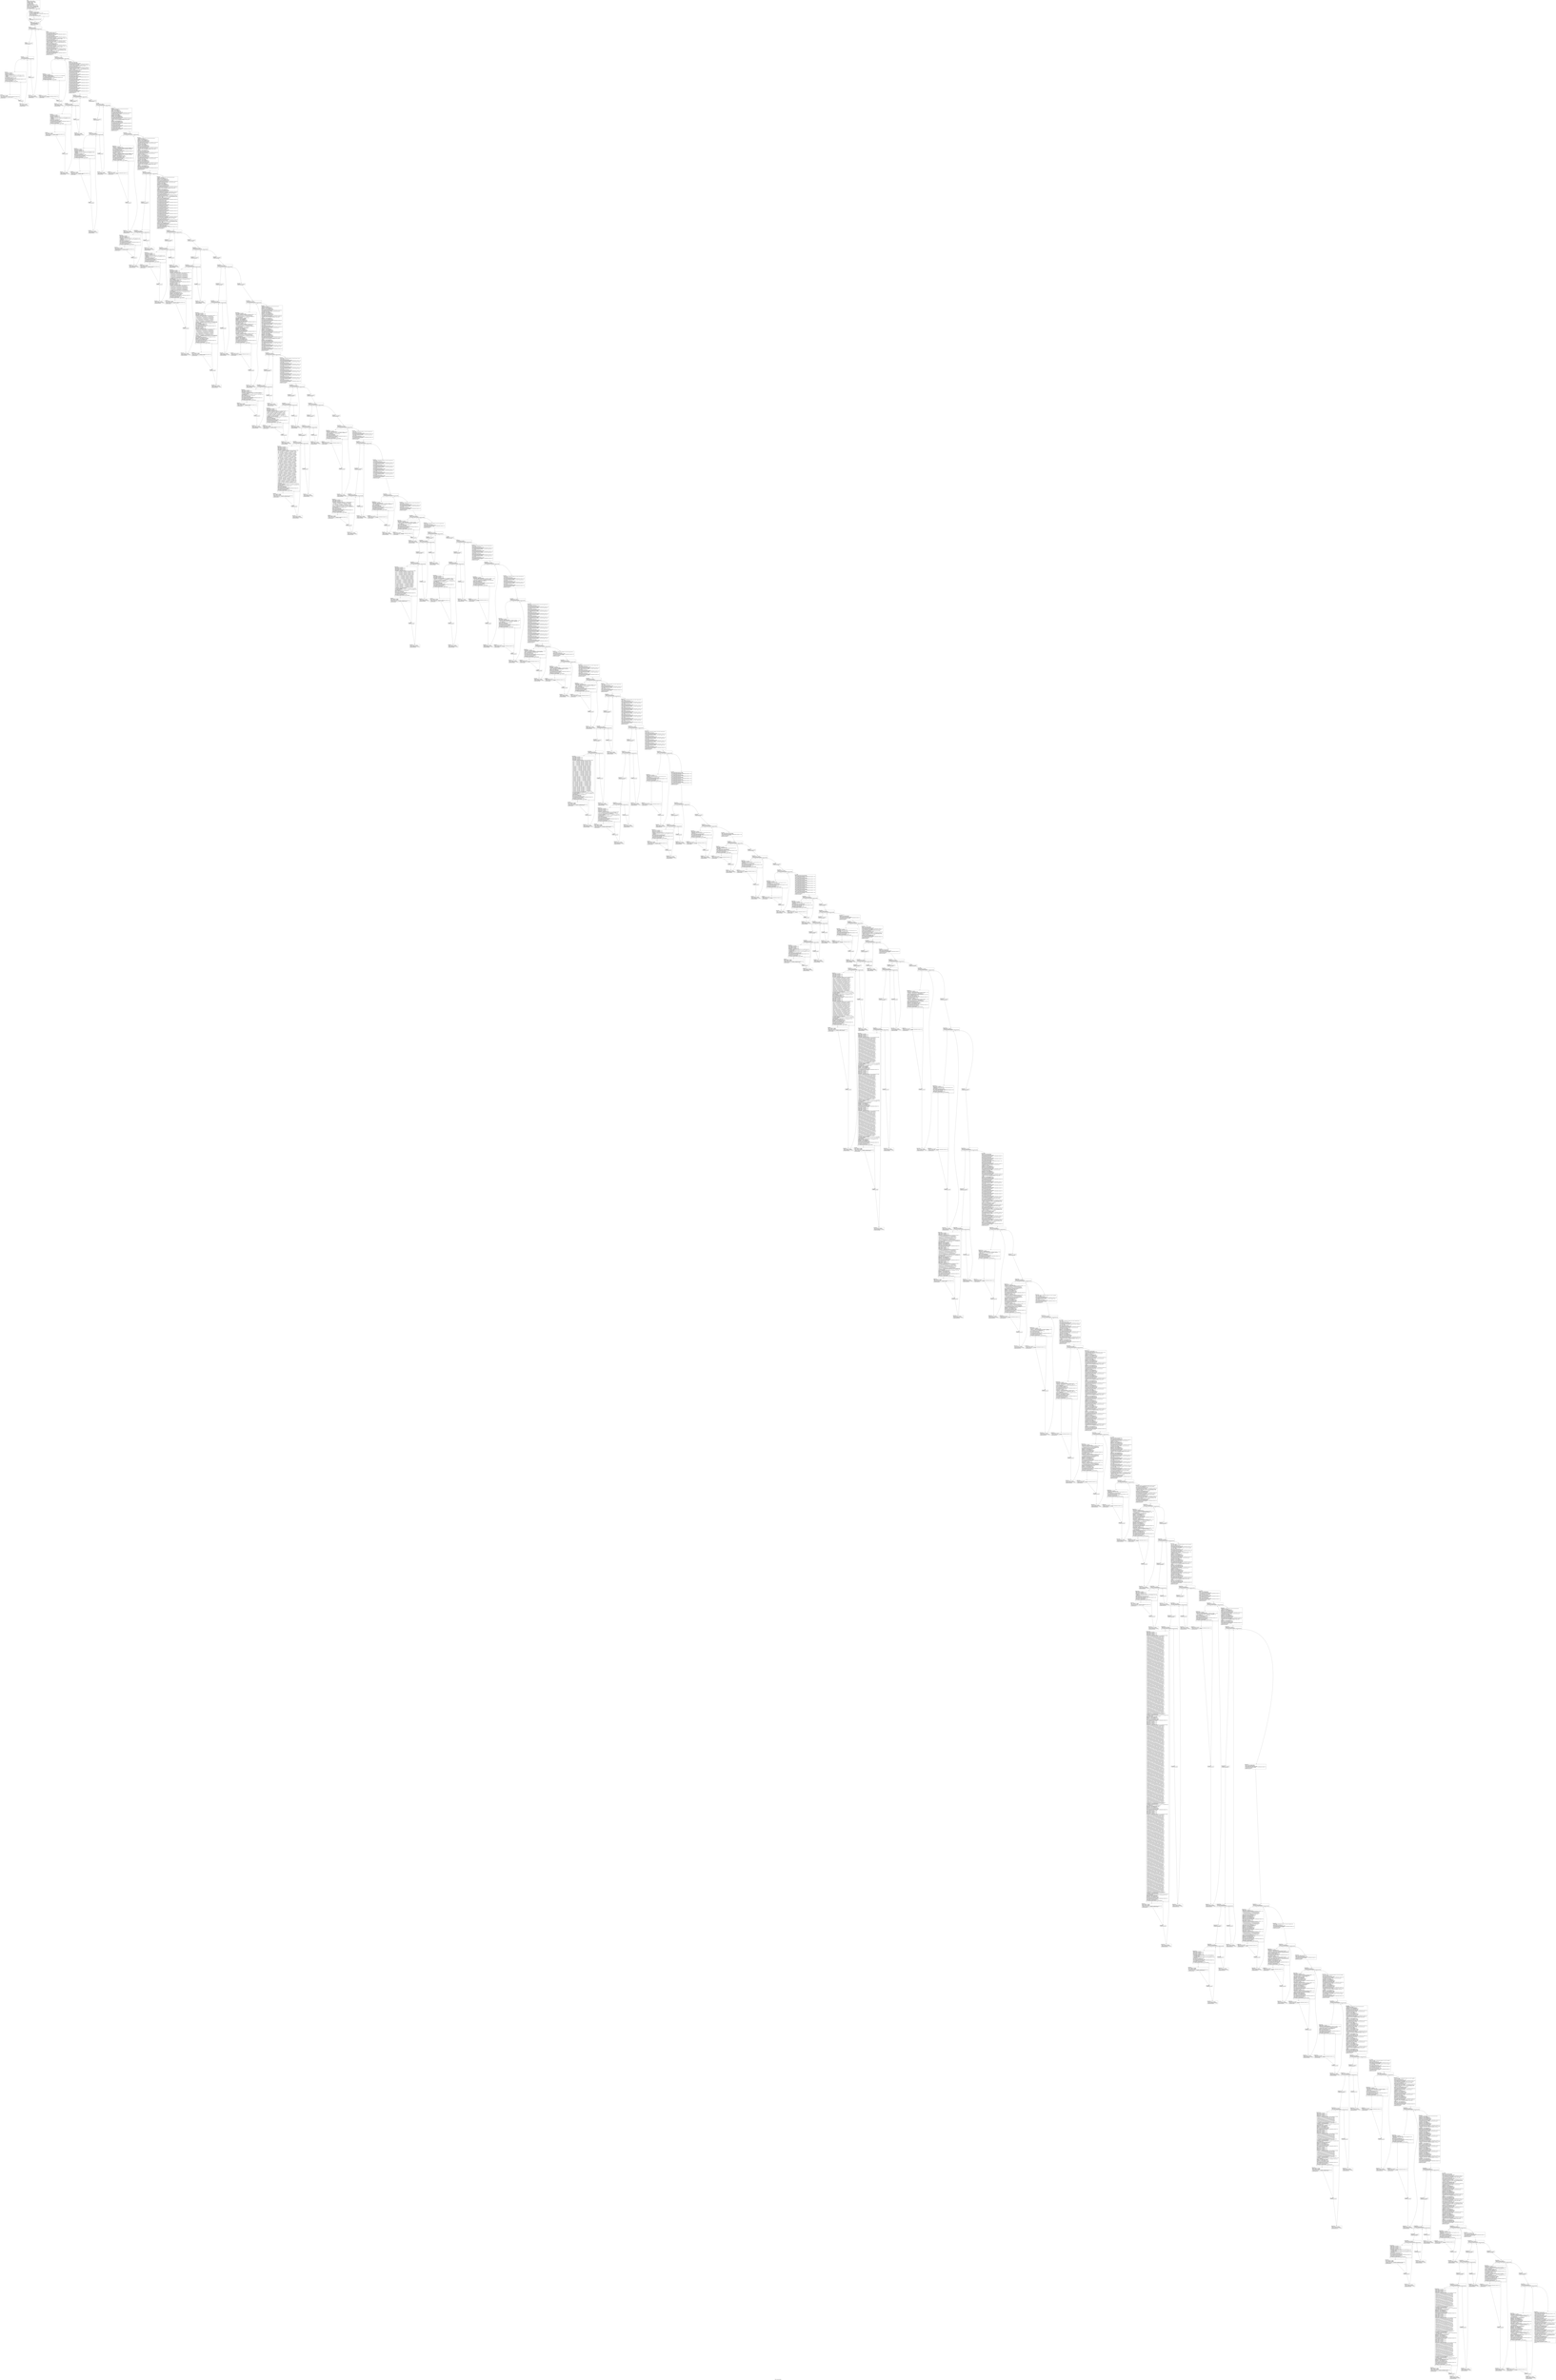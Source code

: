 digraph "CFG for 'main' function" {
	label="CFG for 'main' function";

	Node0xb638370 [shape=record,label="{entry:\l  %retval = alloca i32, align 4\l  %argc.addr = alloca i32, align 4\l  %argv.addr = alloca i8**, align 8\l  %i = alloca i32, align 4\l  %j = alloca i32, align 4\l  %k = alloca i32, align 4\l  %print_hash_value = alloca i32, align 4\l  store i32 0, i32* %retval\l  store i32 %argc, i32* %argc.addr, align 4\l  store i8** %argv, i8*** %argv.addr, align 8\l  store i32 0, i32* %print_hash_value, align 4\l  %0 = load i32* %argc.addr, align 4\l  %cmp = icmp eq i32 %0, 2\l  br i1 %cmp, label %land.lhs.true, label %if.end\l|{<s0>T|<s1>F}}"];
	Node0xb638370:s0 -> Node0xb6383a0;
	Node0xb638370:s1 -> Node0xb638400;
	Node0xb6383a0 [shape=record,label="{land.lhs.true:                                    \l  %1 = load i8*** %argv.addr, align 8\l  %arrayidx = getelementptr inbounds i8** %1, i64 1\l  %2 = load i8** %arrayidx, align 8\l  %call = call i32 @strcmp(i8* %2, i8* getelementptr inbounds ([2 x i8]*\l... @.str, i32 0, i32 0)) #4\l  %cmp1 = icmp eq i32 %call, 0\l  br i1 %cmp1, label %if.then, label %if.end\l|{<s0>T|<s1>F}}"];
	Node0xb6383a0:s0 -> Node0xb6383d0;
	Node0xb6383a0:s1 -> Node0xb638400;
	Node0xb6383d0 [shape=record,label="{if.then:                                          \l  store i32 1, i32* %print_hash_value, align 4\l  br label %if.end\l}"];
	Node0xb6383d0 -> Node0xb638400;
	Node0xb638400 [shape=record,label="{if.end:                                           \l  call void @platform_main_begin()\l  call void @crc32_gentab()\l  %call2 = call signext i8 @func_1()\l  store i32 0, i32* %i, align 4\l  br label %for.cond\l}"];
	Node0xb638400 -> Node0xb638430;
	Node0xb638430 [shape=record,label="{for.cond:                                         \l  %3 = load i32* %i, align 4\l  %cmp3 = icmp slt i32 %3, 2\l  br i1 %cmp3, label %for.body, label %for.end15\l|{<s0>T|<s1>F}}"];
	Node0xb638430:s0 -> Node0xb638460;
	Node0xb638430:s1 -> Node0xb693c90;
	Node0xb638460 [shape=record,label="{for.body:                                         \l  store i32 0, i32* %j, align 4\l  br label %for.cond4\l}"];
	Node0xb638460 -> Node0xb693b40;
	Node0xb693b40 [shape=record,label="{for.cond4:                                        \l  %4 = load i32* %j, align 4\l  %cmp5 = icmp slt i32 %4, 4\l  br i1 %cmp5, label %for.body6, label %for.end\l|{<s0>T|<s1>F}}"];
	Node0xb693b40:s0 -> Node0xb693b70;
	Node0xb693b40:s1 -> Node0xb693c30;
	Node0xb693b70 [shape=record,label="{for.body6:                                        \l  %5 = load i32* %j, align 4\l  %idxprom = sext i32 %5 to i64\l  %6 = load i32* %i, align 4\l  %idxprom7 = sext i32 %6 to i64\l  %arrayidx8 = getelementptr inbounds [2 x [4 x i32]]* @g_2, i32 0, i64\l... %idxprom7\l  %arrayidx9 = getelementptr inbounds [4 x i32]* %arrayidx8, i32 0, i64\l... %idxprom\l  %7 = load volatile i32* %arrayidx9, align 4\l  %conv = sext i32 %7 to i64\l  %8 = load i32* %print_hash_value, align 4\l  call void @transparent_crc(i64 %conv, i8* getelementptr inbounds ([10 x i8]*\l... @.str1, i32 0, i32 0), i32 %8)\l  %9 = load i32* %print_hash_value, align 4\l  %tobool = icmp ne i32 %9, 0\l  br i1 %tobool, label %if.then10, label %if.end12\l|{<s0>T|<s1>F}}"];
	Node0xb693b70:s0 -> Node0xb693ba0;
	Node0xb693b70:s1 -> Node0xb693bd0;
	Node0xb693ba0 [shape=record,label="{if.then10:                                        \l  %10 = load i32* %i, align 4\l  %11 = load i32* %j, align 4\l  %call11 = call i32 (i8*, ...)* @printf(i8* getelementptr inbounds ([18 x\l... i8]* @.str2, i32 0, i32 0), i32 %10, i32 %11)\l  br label %if.end12\l}"];
	Node0xb693ba0 -> Node0xb693bd0;
	Node0xb693bd0 [shape=record,label="{if.end12:                                         \l  br label %for.inc\l}"];
	Node0xb693bd0 -> Node0xb693c00;
	Node0xb693c00 [shape=record,label="{for.inc:                                          \l  %12 = load i32* %j, align 4\l  %inc = add nsw i32 %12, 1\l  store i32 %inc, i32* %j, align 4\l  br label %for.cond4\l}"];
	Node0xb693c00 -> Node0xb693b40;
	Node0xb693c30 [shape=record,label="{for.end:                                          \l  br label %for.inc13\l}"];
	Node0xb693c30 -> Node0xb693c60;
	Node0xb693c60 [shape=record,label="{for.inc13:                                        \l  %13 = load i32* %i, align 4\l  %inc14 = add nsw i32 %13, 1\l  store i32 %inc14, i32* %i, align 4\l  br label %for.cond\l}"];
	Node0xb693c60 -> Node0xb638430;
	Node0xb693c90 [shape=record,label="{for.end15:                                        \l  %14 = load volatile i32* @g_3, align 4\l  %conv16 = sext i32 %14 to i64\l  %15 = load i32* %print_hash_value, align 4\l  call void @transparent_crc(i64 %conv16, i8* getelementptr inbounds ([4 x\l... i8]* @.str3, i32 0, i32 0), i32 %15)\l  %16 = load i32* @g_4, align 4\l  %conv17 = sext i32 %16 to i64\l  %17 = load i32* %print_hash_value, align 4\l  call void @transparent_crc(i64 %conv17, i8* getelementptr inbounds ([4 x\l... i8]* @.str4, i32 0, i32 0), i32 %17)\l  %18 = load volatile i32* getelementptr inbounds (%struct.S0* bitcast (\{ i32,\l... i8, i8, i8, i8 \}* @g_25 to %struct.S0*), i32 0, i32 0), align 1\l  %conv18 = sext i32 %18 to i64\l  %19 = load i32* %print_hash_value, align 4\l  call void @transparent_crc(i64 %conv18, i8* getelementptr inbounds ([8 x\l... i8]* @.str5, i32 0, i32 0), i32 %19)\l  %bf.load = load volatile i32* bitcast ([4 x i8]* getelementptr inbounds\l... (%struct.S0* bitcast (\{ i32, i8, i8, i8, i8 \}* @g_25 to %struct.S0*), i32 0,\l... i32 1) to i32*), align 1\l  %bf.clear = and i32 %bf.load, 268435455\l  %conv19 = zext i32 %bf.clear to i64\l  %20 = load i32* %print_hash_value, align 4\l  call void @transparent_crc(i64 %conv19, i8* getelementptr inbounds ([8 x\l... i8]* @.str6, i32 0, i32 0), i32 %20)\l  %21 = load volatile i32* getelementptr inbounds (%struct.S0* bitcast (\{ i32,\l... i8, i8, i8, i8 \}* @g_43 to %struct.S0*), i32 0, i32 0), align 1\l  %conv20 = sext i32 %21 to i64\l  %22 = load i32* %print_hash_value, align 4\l  call void @transparent_crc(i64 %conv20, i8* getelementptr inbounds ([8 x\l... i8]* @.str7, i32 0, i32 0), i32 %22)\l  %bf.load21 = load volatile i32* bitcast ([4 x i8]* getelementptr inbounds\l... (%struct.S0* bitcast (\{ i32, i8, i8, i8, i8 \}* @g_43 to %struct.S0*), i32 0,\l... i32 1) to i32*), align 1\l  %bf.clear22 = and i32 %bf.load21, 268435455\l  %conv23 = zext i32 %bf.clear22 to i64\l  %23 = load i32* %print_hash_value, align 4\l  call void @transparent_crc(i64 %conv23, i8* getelementptr inbounds ([8 x\l... i8]* @.str8, i32 0, i32 0), i32 %23)\l  store i32 0, i32* %i, align 4\l  br label %for.cond24\l}"];
	Node0xb693c90 -> Node0xb693cc0;
	Node0xb693cc0 [shape=record,label="{for.cond24:                                       \l  %24 = load i32* %i, align 4\l  %cmp25 = icmp slt i32 %24, 5\l  br i1 %cmp25, label %for.body27, label %for.end36\l|{<s0>T|<s1>F}}"];
	Node0xb693cc0:s0 -> Node0xb693cf0;
	Node0xb693cc0:s1 -> Node0xb693db0;
	Node0xb693cf0 [shape=record,label="{for.body27:                                       \l  %25 = load i32* %i, align 4\l  %idxprom28 = sext i32 %25 to i64\l  %arrayidx29 = getelementptr inbounds [5 x i64]* @g_45, i32 0, i64 %idxprom28\l  %26 = load i64* %arrayidx29, align 8\l  %27 = load i32* %print_hash_value, align 4\l  call void @transparent_crc(i64 %26, i8* getelementptr inbounds ([8 x i8]*\l... @.str9, i32 0, i32 0), i32 %27)\l  %28 = load i32* %print_hash_value, align 4\l  %tobool30 = icmp ne i32 %28, 0\l  br i1 %tobool30, label %if.then31, label %if.end33\l|{<s0>T|<s1>F}}"];
	Node0xb693cf0:s0 -> Node0xb693d20;
	Node0xb693cf0:s1 -> Node0xb693d50;
	Node0xb693d20 [shape=record,label="{if.then31:                                        \l  %29 = load i32* %i, align 4\l  %call32 = call i32 (i8*, ...)* @printf(i8* getelementptr inbounds ([14 x\l... i8]* @.str10, i32 0, i32 0), i32 %29)\l  br label %if.end33\l}"];
	Node0xb693d20 -> Node0xb693d50;
	Node0xb693d50 [shape=record,label="{if.end33:                                         \l  br label %for.inc34\l}"];
	Node0xb693d50 -> Node0xb693d80;
	Node0xb693d80 [shape=record,label="{for.inc34:                                        \l  %30 = load i32* %i, align 4\l  %inc35 = add nsw i32 %30, 1\l  store i32 %inc35, i32* %i, align 4\l  br label %for.cond24\l}"];
	Node0xb693d80 -> Node0xb693cc0;
	Node0xb693db0 [shape=record,label="{for.end36:                                        \l  %31 = load i16* @g_89, align 2\l  %conv37 = zext i16 %31 to i64\l  %32 = load i32* %print_hash_value, align 4\l  call void @transparent_crc(i64 %conv37, i8* getelementptr inbounds ([5 x\l... i8]* @.str11, i32 0, i32 0), i32 %32)\l  %33 = load volatile i32* getelementptr inbounds (%struct.S0* bitcast (\{ i32,\l... i8, i8, i8, i8 \}* @g_100 to %struct.S0*), i32 0, i32 0), align 1\l  %conv38 = sext i32 %33 to i64\l  %34 = load i32* %print_hash_value, align 4\l  call void @transparent_crc(i64 %conv38, i8* getelementptr inbounds ([9 x\l... i8]* @.str12, i32 0, i32 0), i32 %34)\l  %bf.load39 = load volatile i32* bitcast ([4 x i8]* getelementptr inbounds\l... (%struct.S0* bitcast (\{ i32, i8, i8, i8, i8 \}* @g_100 to %struct.S0*), i32 0,\l... i32 1) to i32*), align 1\l  %bf.clear40 = and i32 %bf.load39, 268435455\l  %conv41 = zext i32 %bf.clear40 to i64\l  %35 = load i32* %print_hash_value, align 4\l  call void @transparent_crc(i64 %conv41, i8* getelementptr inbounds ([9 x\l... i8]* @.str13, i32 0, i32 0), i32 %35)\l  %36 = load i8* @g_113, align 1\l  %conv42 = sext i8 %36 to i64\l  %37 = load i32* %print_hash_value, align 4\l  call void @transparent_crc(i64 %conv42, i8* getelementptr inbounds ([6 x\l... i8]* @.str14, i32 0, i32 0), i32 %37)\l  %38 = load i64* @g_115, align 8\l  %39 = load i32* %print_hash_value, align 4\l  call void @transparent_crc(i64 %38, i8* getelementptr inbounds ([6 x i8]*\l... @.str15, i32 0, i32 0), i32 %39)\l  %40 = load i32* @g_117, align 4\l  %conv43 = zext i32 %40 to i64\l  %41 = load i32* %print_hash_value, align 4\l  call void @transparent_crc(i64 %conv43, i8* getelementptr inbounds ([6 x\l... i8]* @.str16, i32 0, i32 0), i32 %41)\l  %42 = load i8* @g_130, align 1\l  %conv44 = zext i8 %42 to i64\l  %43 = load i32* %print_hash_value, align 4\l  call void @transparent_crc(i64 %conv44, i8* getelementptr inbounds ([6 x\l... i8]* @.str17, i32 0, i32 0), i32 %43)\l  %44 = load i32* @g_148, align 4\l  %conv45 = sext i32 %44 to i64\l  %45 = load i32* %print_hash_value, align 4\l  call void @transparent_crc(i64 %conv45, i8* getelementptr inbounds ([6 x\l... i8]* @.str18, i32 0, i32 0), i32 %45)\l  %46 = load i8* @g_164, align 1\l  %conv46 = zext i8 %46 to i64\l  %47 = load i32* %print_hash_value, align 4\l  call void @transparent_crc(i64 %conv46, i8* getelementptr inbounds ([6 x\l... i8]* @.str19, i32 0, i32 0), i32 %47)\l  %48 = load i16* @g_225, align 2\l  %conv47 = sext i16 %48 to i64\l  %49 = load i32* %print_hash_value, align 4\l  call void @transparent_crc(i64 %conv47, i8* getelementptr inbounds ([6 x\l... i8]* @.str20, i32 0, i32 0), i32 %49)\l  store i32 0, i32* %i, align 4\l  br label %for.cond48\l}"];
	Node0xb693db0 -> Node0xb693de0;
	Node0xb693de0 [shape=record,label="{for.cond48:                                       \l  %50 = load i32* %i, align 4\l  %cmp49 = icmp slt i32 %50, 5\l  br i1 %cmp49, label %for.body51, label %for.end70\l|{<s0>T|<s1>F}}"];
	Node0xb693de0:s0 -> Node0xb693e10;
	Node0xb693de0:s1 -> Node0xb649048;
	Node0xb693e10 [shape=record,label="{for.body51:                                       \l  store i32 0, i32* %j, align 4\l  br label %for.cond52\l}"];
	Node0xb693e10 -> Node0xb648ef8;
	Node0xb648ef8 [shape=record,label="{for.cond52:                                       \l  %51 = load i32* %j, align 4\l  %cmp53 = icmp slt i32 %51, 4\l  br i1 %cmp53, label %for.body55, label %for.end67\l|{<s0>T|<s1>F}}"];
	Node0xb648ef8:s0 -> Node0xb648f28;
	Node0xb648ef8:s1 -> Node0xb648fe8;
	Node0xb648f28 [shape=record,label="{for.body55:                                       \l  %52 = load i32* %j, align 4\l  %idxprom56 = sext i32 %52 to i64\l  %53 = load i32* %i, align 4\l  %idxprom57 = sext i32 %53 to i64\l  %arrayidx58 = getelementptr inbounds [5 x [4 x i16]]* @g_226, i32 0, i64\l... %idxprom57\l  %arrayidx59 = getelementptr inbounds [4 x i16]* %arrayidx58, i32 0, i64\l... %idxprom56\l  %54 = load i16* %arrayidx59, align 2\l  %conv60 = sext i16 %54 to i64\l  %55 = load i32* %print_hash_value, align 4\l  call void @transparent_crc(i64 %conv60, i8* getelementptr inbounds ([12 x\l... i8]* @.str21, i32 0, i32 0), i32 %55)\l  %56 = load i32* %print_hash_value, align 4\l  %tobool61 = icmp ne i32 %56, 0\l  br i1 %tobool61, label %if.then62, label %if.end64\l|{<s0>T|<s1>F}}"];
	Node0xb648f28:s0 -> Node0xb648f58;
	Node0xb648f28:s1 -> Node0xb648f88;
	Node0xb648f58 [shape=record,label="{if.then62:                                        \l  %57 = load i32* %i, align 4\l  %58 = load i32* %j, align 4\l  %call63 = call i32 (i8*, ...)* @printf(i8* getelementptr inbounds ([18 x\l... i8]* @.str2, i32 0, i32 0), i32 %57, i32 %58)\l  br label %if.end64\l}"];
	Node0xb648f58 -> Node0xb648f88;
	Node0xb648f88 [shape=record,label="{if.end64:                                         \l  br label %for.inc65\l}"];
	Node0xb648f88 -> Node0xb648fb8;
	Node0xb648fb8 [shape=record,label="{for.inc65:                                        \l  %59 = load i32* %j, align 4\l  %inc66 = add nsw i32 %59, 1\l  store i32 %inc66, i32* %j, align 4\l  br label %for.cond52\l}"];
	Node0xb648fb8 -> Node0xb648ef8;
	Node0xb648fe8 [shape=record,label="{for.end67:                                        \l  br label %for.inc68\l}"];
	Node0xb648fe8 -> Node0xb649018;
	Node0xb649018 [shape=record,label="{for.inc68:                                        \l  %60 = load i32* %i, align 4\l  %inc69 = add nsw i32 %60, 1\l  store i32 %inc69, i32* %i, align 4\l  br label %for.cond48\l}"];
	Node0xb649018 -> Node0xb693de0;
	Node0xb649048 [shape=record,label="{for.end70:                                        \l  store i32 0, i32* %i, align 4\l  br label %for.cond71\l}"];
	Node0xb649048 -> Node0xb649078;
	Node0xb649078 [shape=record,label="{for.cond71:                                       \l  %61 = load i32* %i, align 4\l  %cmp72 = icmp slt i32 %61, 9\l  br i1 %cmp72, label %for.body74, label %for.end93\l|{<s0>T|<s1>F}}"];
	Node0xb649078:s0 -> Node0xb6490a8;
	Node0xb649078:s1 -> Node0xb649228;
	Node0xb6490a8 [shape=record,label="{for.body74:                                       \l  store i32 0, i32* %j, align 4\l  br label %for.cond75\l}"];
	Node0xb6490a8 -> Node0xb6490d8;
	Node0xb6490d8 [shape=record,label="{for.cond75:                                       \l  %62 = load i32* %j, align 4\l  %cmp76 = icmp slt i32 %62, 9\l  br i1 %cmp76, label %for.body78, label %for.end90\l|{<s0>T|<s1>F}}"];
	Node0xb6490d8:s0 -> Node0xb649108;
	Node0xb6490d8:s1 -> Node0xb6491c8;
	Node0xb649108 [shape=record,label="{for.body78:                                       \l  %63 = load i32* %j, align 4\l  %idxprom79 = sext i32 %63 to i64\l  %64 = load i32* %i, align 4\l  %idxprom80 = sext i32 %64 to i64\l  %arrayidx81 = getelementptr inbounds [9 x [9 x i32]]* @g_244, i32 0, i64\l... %idxprom80\l  %arrayidx82 = getelementptr inbounds [9 x i32]* %arrayidx81, i32 0, i64\l... %idxprom79\l  %65 = load i32* %arrayidx82, align 4\l  %conv83 = sext i32 %65 to i64\l  %66 = load i32* %print_hash_value, align 4\l  call void @transparent_crc(i64 %conv83, i8* getelementptr inbounds ([12 x\l... i8]* @.str22, i32 0, i32 0), i32 %66)\l  %67 = load i32* %print_hash_value, align 4\l  %tobool84 = icmp ne i32 %67, 0\l  br i1 %tobool84, label %if.then85, label %if.end87\l|{<s0>T|<s1>F}}"];
	Node0xb649108:s0 -> Node0xb649138;
	Node0xb649108:s1 -> Node0xb649168;
	Node0xb649138 [shape=record,label="{if.then85:                                        \l  %68 = load i32* %i, align 4\l  %69 = load i32* %j, align 4\l  %call86 = call i32 (i8*, ...)* @printf(i8* getelementptr inbounds ([18 x\l... i8]* @.str2, i32 0, i32 0), i32 %68, i32 %69)\l  br label %if.end87\l}"];
	Node0xb649138 -> Node0xb649168;
	Node0xb649168 [shape=record,label="{if.end87:                                         \l  br label %for.inc88\l}"];
	Node0xb649168 -> Node0xb649198;
	Node0xb649198 [shape=record,label="{for.inc88:                                        \l  %70 = load i32* %j, align 4\l  %inc89 = add nsw i32 %70, 1\l  store i32 %inc89, i32* %j, align 4\l  br label %for.cond75\l}"];
	Node0xb649198 -> Node0xb6490d8;
	Node0xb6491c8 [shape=record,label="{for.end90:                                        \l  br label %for.inc91\l}"];
	Node0xb6491c8 -> Node0xb6491f8;
	Node0xb6491f8 [shape=record,label="{for.inc91:                                        \l  %71 = load i32* %i, align 4\l  %inc92 = add nsw i32 %71, 1\l  store i32 %inc92, i32* %i, align 4\l  br label %for.cond71\l}"];
	Node0xb6491f8 -> Node0xb649078;
	Node0xb649228 [shape=record,label="{for.end93:                                        \l  %bf.load94 = load i64* bitcast (\{ i8, i8, i8, i8, i8, i8, i8, i8, i8 \}*\l... @g_262 to i64*), align 1\l  %bf.shl = shl i64 %bf.load94, 33\l  %bf.ashr = ashr i64 %bf.shl, 33\l  %bf.cast = trunc i64 %bf.ashr to i32\l  %conv95 = sext i32 %bf.cast to i64\l  %72 = load i32* %print_hash_value, align 4\l  call void @transparent_crc(i64 %conv95, i8* getelementptr inbounds ([9 x\l... i8]* @.str23, i32 0, i32 0), i32 %72)\l  %bf.load96 = load volatile i64* bitcast (\{ i8, i8, i8, i8, i8, i8, i8, i8,\l... i8 \}* @g_262 to i64*), align 1\l  %bf.shl97 = shl i64 %bf.load96, 11\l  %bf.ashr98 = ashr i64 %bf.shl97, 42\l  %bf.cast99 = trunc i64 %bf.ashr98 to i32\l  %conv100 = sext i32 %bf.cast99 to i64\l  %73 = load i32* %print_hash_value, align 4\l  call void @transparent_crc(i64 %conv100, i8* getelementptr inbounds ([9 x\l... i8]* @.str24, i32 0, i32 0), i32 %73)\l  %bf.load101 = load i8* getelementptr inbounds (%struct.S1* bitcast (\{ i8,\l... i8, i8, i8, i8, i8, i8, i8, i8 \}* @g_262 to %struct.S1*), i32 0, i32 1),\l... align 1\l  %bf.clear102 = and i8 %bf.load101, 31\l  %bf.cast103 = zext i8 %bf.clear102 to i32\l  %conv104 = zext i32 %bf.cast103 to i64\l  %74 = load i32* %print_hash_value, align 4\l  call void @transparent_crc(i64 %conv104, i8* getelementptr inbounds ([9 x\l... i8]* @.str25, i32 0, i32 0), i32 %74)\l  %75 = load i32* @g_286, align 4\l  %conv105 = zext i32 %75 to i64\l  %76 = load i32* %print_hash_value, align 4\l  call void @transparent_crc(i64 %conv105, i8* getelementptr inbounds ([6 x\l... i8]* @.str26, i32 0, i32 0), i32 %76)\l  %77 = load i32* @g_291, align 4\l  %conv106 = zext i32 %77 to i64\l  %78 = load i32* %print_hash_value, align 4\l  call void @transparent_crc(i64 %conv106, i8* getelementptr inbounds ([6 x\l... i8]* @.str27, i32 0, i32 0), i32 %78)\l  store i32 0, i32* %i, align 4\l  br label %for.cond107\l}"];
	Node0xb649228 -> Node0xb649258;
	Node0xb649258 [shape=record,label="{for.cond107:                                      \l  %79 = load i32* %i, align 4\l  %cmp108 = icmp slt i32 %79, 1\l  br i1 %cmp108, label %for.body110, label %for.end125\l|{<s0>T|<s1>F}}"];
	Node0xb649258:s0 -> Node0xb649288;
	Node0xb649258:s1 -> Node0xb649348;
	Node0xb649288 [shape=record,label="{for.body110:                                      \l  %80 = load i32* %i, align 4\l  %idxprom111 = sext i32 %80 to i64\l  %arrayidx112 = getelementptr inbounds [1 x %struct.S0]* bitcast (\<\{ \{ i32,\l... i8, i8, i8, i8 \} \}\>* @g_341 to [1 x %struct.S0]*), i32 0, i64 %idxprom111\l  %f0 = getelementptr inbounds %struct.S0* %arrayidx112, i32 0, i32 0\l  %81 = load volatile i32* %f0, align 1\l  %conv113 = sext i32 %81 to i64\l  %82 = load i32* %print_hash_value, align 4\l  call void @transparent_crc(i64 %conv113, i8* getelementptr inbounds ([12 x\l... i8]* @.str28, i32 0, i32 0), i32 %82)\l  %83 = load i32* %i, align 4\l  %idxprom114 = sext i32 %83 to i64\l  %arrayidx115 = getelementptr inbounds [1 x %struct.S0]* bitcast (\<\{ \{ i32,\l... i8, i8, i8, i8 \} \}\>* @g_341 to [1 x %struct.S0]*), i32 0, i64 %idxprom114\l  %f1 = getelementptr inbounds %struct.S0* %arrayidx115, i32 0, i32 1\l  %84 = bitcast [4 x i8]* %f1 to i32*\l  %bf.load116 = load volatile i32* %84, align 1\l  %bf.clear117 = and i32 %bf.load116, 268435455\l  %conv118 = zext i32 %bf.clear117 to i64\l  %85 = load i32* %print_hash_value, align 4\l  call void @transparent_crc(i64 %conv118, i8* getelementptr inbounds ([12 x\l... i8]* @.str29, i32 0, i32 0), i32 %85)\l  %86 = load i32* %print_hash_value, align 4\l  %tobool119 = icmp ne i32 %86, 0\l  br i1 %tobool119, label %if.then120, label %if.end122\l|{<s0>T|<s1>F}}"];
	Node0xb649288:s0 -> Node0xb6492b8;
	Node0xb649288:s1 -> Node0xb6492e8;
	Node0xb6492b8 [shape=record,label="{if.then120:                                       \l  %87 = load i32* %i, align 4\l  %call121 = call i32 (i8*, ...)* @printf(i8* getelementptr inbounds ([14 x\l... i8]* @.str10, i32 0, i32 0), i32 %87)\l  br label %if.end122\l}"];
	Node0xb6492b8 -> Node0xb6492e8;
	Node0xb6492e8 [shape=record,label="{if.end122:                                        \l  br label %for.inc123\l}"];
	Node0xb6492e8 -> Node0xb649318;
	Node0xb649318 [shape=record,label="{for.inc123:                                       \l  %88 = load i32* %i, align 4\l  %inc124 = add nsw i32 %88, 1\l  store i32 %inc124, i32* %i, align 4\l  br label %for.cond107\l}"];
	Node0xb649318 -> Node0xb649258;
	Node0xb649348 [shape=record,label="{for.end125:                                       \l  %bf.load126 = load i64* bitcast (\{ i8, i8, i8, i8, i8, i8, i8, i8, i8 \}*\l... @g_426 to i64*), align 1\l  %bf.shl127 = shl i64 %bf.load126, 33\l  %bf.ashr128 = ashr i64 %bf.shl127, 33\l  %bf.cast129 = trunc i64 %bf.ashr128 to i32\l  %conv130 = sext i32 %bf.cast129 to i64\l  %89 = load i32* %print_hash_value, align 4\l  call void @transparent_crc(i64 %conv130, i8* getelementptr inbounds ([9 x\l... i8]* @.str30, i32 0, i32 0), i32 %89)\l  %bf.load131 = load volatile i64* bitcast (\{ i8, i8, i8, i8, i8, i8, i8, i8,\l... i8 \}* @g_426 to i64*), align 1\l  %bf.shl132 = shl i64 %bf.load131, 11\l  %bf.ashr133 = ashr i64 %bf.shl132, 42\l  %bf.cast134 = trunc i64 %bf.ashr133 to i32\l  %conv135 = sext i32 %bf.cast134 to i64\l  %90 = load i32* %print_hash_value, align 4\l  call void @transparent_crc(i64 %conv135, i8* getelementptr inbounds ([9 x\l... i8]* @.str31, i32 0, i32 0), i32 %90)\l  %bf.load136 = load i8* getelementptr inbounds (%struct.S1* bitcast (\{ i8,\l... i8, i8, i8, i8, i8, i8, i8, i8 \}* @g_426 to %struct.S1*), i32 0, i32 1),\l... align 1\l  %bf.clear137 = and i8 %bf.load136, 31\l  %bf.cast138 = zext i8 %bf.clear137 to i32\l  %conv139 = zext i32 %bf.cast138 to i64\l  %91 = load i32* %print_hash_value, align 4\l  call void @transparent_crc(i64 %conv139, i8* getelementptr inbounds ([9 x\l... i8]* @.str32, i32 0, i32 0), i32 %91)\l  %bf.load140 = load i64* bitcast (\{ i8, i8, i8, i8, i8, i8, i8, i8, i8 \}*\l... @g_427 to i64*), align 1\l  %bf.shl141 = shl i64 %bf.load140, 33\l  %bf.ashr142 = ashr i64 %bf.shl141, 33\l  %bf.cast143 = trunc i64 %bf.ashr142 to i32\l  %conv144 = sext i32 %bf.cast143 to i64\l  %92 = load i32* %print_hash_value, align 4\l  call void @transparent_crc(i64 %conv144, i8* getelementptr inbounds ([9 x\l... i8]* @.str33, i32 0, i32 0), i32 %92)\l  %bf.load145 = load volatile i64* bitcast (\{ i8, i8, i8, i8, i8, i8, i8, i8,\l... i8 \}* @g_427 to i64*), align 1\l  %bf.shl146 = shl i64 %bf.load145, 11\l  %bf.ashr147 = ashr i64 %bf.shl146, 42\l  %bf.cast148 = trunc i64 %bf.ashr147 to i32\l  %conv149 = sext i32 %bf.cast148 to i64\l  %93 = load i32* %print_hash_value, align 4\l  call void @transparent_crc(i64 %conv149, i8* getelementptr inbounds ([9 x\l... i8]* @.str34, i32 0, i32 0), i32 %93)\l  %bf.load150 = load i8* getelementptr inbounds (%struct.S1* bitcast (\{ i8,\l... i8, i8, i8, i8, i8, i8, i8, i8 \}* @g_427 to %struct.S1*), i32 0, i32 1),\l... align 1\l  %bf.clear151 = and i8 %bf.load150, 31\l  %bf.cast152 = zext i8 %bf.clear151 to i32\l  %conv153 = zext i32 %bf.cast152 to i64\l  %94 = load i32* %print_hash_value, align 4\l  call void @transparent_crc(i64 %conv153, i8* getelementptr inbounds ([9 x\l... i8]* @.str35, i32 0, i32 0), i32 %94)\l  store i32 0, i32* %i, align 4\l  br label %for.cond154\l}"];
	Node0xb649348 -> Node0xb649378;
	Node0xb649378 [shape=record,label="{for.cond154:                                      \l  %95 = load i32* %i, align 4\l  %cmp155 = icmp slt i32 %95, 5\l  br i1 %cmp155, label %for.body157, label %for.end176\l|{<s0>T|<s1>F}}"];
	Node0xb649378:s0 -> Node0xb6493a8;
	Node0xb649378:s1 -> Node0xb649528;
	Node0xb6493a8 [shape=record,label="{for.body157:                                      \l  store i32 0, i32* %j, align 4\l  br label %for.cond158\l}"];
	Node0xb6493a8 -> Node0xb6493d8;
	Node0xb6493d8 [shape=record,label="{for.cond158:                                      \l  %96 = load i32* %j, align 4\l  %cmp159 = icmp slt i32 %96, 7\l  br i1 %cmp159, label %for.body161, label %for.end173\l|{<s0>T|<s1>F}}"];
	Node0xb6493d8:s0 -> Node0xb649408;
	Node0xb6493d8:s1 -> Node0xb6494c8;
	Node0xb649408 [shape=record,label="{for.body161:                                      \l  %97 = load i32* %j, align 4\l  %idxprom162 = sext i32 %97 to i64\l  %98 = load i32* %i, align 4\l  %idxprom163 = sext i32 %98 to i64\l  %arrayidx164 = getelementptr inbounds [5 x [7 x i32]]* @g_446, i32 0, i64\l... %idxprom163\l  %arrayidx165 = getelementptr inbounds [7 x i32]* %arrayidx164, i32 0, i64\l... %idxprom162\l  %99 = load i32* %arrayidx165, align 4\l  %conv166 = zext i32 %99 to i64\l  %100 = load i32* %print_hash_value, align 4\l  call void @transparent_crc(i64 %conv166, i8* getelementptr inbounds ([12 x\l... i8]* @.str36, i32 0, i32 0), i32 %100)\l  %101 = load i32* %print_hash_value, align 4\l  %tobool167 = icmp ne i32 %101, 0\l  br i1 %tobool167, label %if.then168, label %if.end170\l|{<s0>T|<s1>F}}"];
	Node0xb649408:s0 -> Node0xb649438;
	Node0xb649408:s1 -> Node0xb649468;
	Node0xb649438 [shape=record,label="{if.then168:                                       \l  %102 = load i32* %i, align 4\l  %103 = load i32* %j, align 4\l  %call169 = call i32 (i8*, ...)* @printf(i8* getelementptr inbounds ([18 x\l... i8]* @.str2, i32 0, i32 0), i32 %102, i32 %103)\l  br label %if.end170\l}"];
	Node0xb649438 -> Node0xb649468;
	Node0xb649468 [shape=record,label="{if.end170:                                        \l  br label %for.inc171\l}"];
	Node0xb649468 -> Node0xb649498;
	Node0xb649498 [shape=record,label="{for.inc171:                                       \l  %104 = load i32* %j, align 4\l  %inc172 = add nsw i32 %104, 1\l  store i32 %inc172, i32* %j, align 4\l  br label %for.cond158\l}"];
	Node0xb649498 -> Node0xb6493d8;
	Node0xb6494c8 [shape=record,label="{for.end173:                                       \l  br label %for.inc174\l}"];
	Node0xb6494c8 -> Node0xb6494f8;
	Node0xb6494f8 [shape=record,label="{for.inc174:                                       \l  %105 = load i32* %i, align 4\l  %inc175 = add nsw i32 %105, 1\l  store i32 %inc175, i32* %i, align 4\l  br label %for.cond154\l}"];
	Node0xb6494f8 -> Node0xb649378;
	Node0xb649528 [shape=record,label="{for.end176:                                       \l  %bf.load177 = load i64* bitcast (\{ i8, i8, i8, i8, i8, i8, i8, i8, i8 \}*\l... @g_481 to i64*), align 1\l  %bf.shl178 = shl i64 %bf.load177, 33\l  %bf.ashr179 = ashr i64 %bf.shl178, 33\l  %bf.cast180 = trunc i64 %bf.ashr179 to i32\l  %conv181 = sext i32 %bf.cast180 to i64\l  %106 = load i32* %print_hash_value, align 4\l  call void @transparent_crc(i64 %conv181, i8* getelementptr inbounds ([9 x\l... i8]* @.str37, i32 0, i32 0), i32 %106)\l  %bf.load182 = load volatile i64* bitcast (\{ i8, i8, i8, i8, i8, i8, i8, i8,\l... i8 \}* @g_481 to i64*), align 1\l  %bf.shl183 = shl i64 %bf.load182, 11\l  %bf.ashr184 = ashr i64 %bf.shl183, 42\l  %bf.cast185 = trunc i64 %bf.ashr184 to i32\l  %conv186 = sext i32 %bf.cast185 to i64\l  %107 = load i32* %print_hash_value, align 4\l  call void @transparent_crc(i64 %conv186, i8* getelementptr inbounds ([9 x\l... i8]* @.str38, i32 0, i32 0), i32 %107)\l  %bf.load187 = load i8* getelementptr inbounds (%struct.S1* bitcast (\{ i8,\l... i8, i8, i8, i8, i8, i8, i8, i8 \}* @g_481 to %struct.S1*), i32 0, i32 1),\l... align 1\l  %bf.clear188 = and i8 %bf.load187, 31\l  %bf.cast189 = zext i8 %bf.clear188 to i32\l  %conv190 = zext i32 %bf.cast189 to i64\l  %108 = load i32* %print_hash_value, align 4\l  call void @transparent_crc(i64 %conv190, i8* getelementptr inbounds ([9 x\l... i8]* @.str39, i32 0, i32 0), i32 %108)\l  %109 = load volatile i32* getelementptr inbounds (%struct.S0* bitcast (\{\l... i32, i8, i8, i8, i8 \}* @g_492 to %struct.S0*), i32 0, i32 0), align 1\l  %conv191 = sext i32 %109 to i64\l  %110 = load i32* %print_hash_value, align 4\l  call void @transparent_crc(i64 %conv191, i8* getelementptr inbounds ([9 x\l... i8]* @.str40, i32 0, i32 0), i32 %110)\l  %bf.load192 = load volatile i32* bitcast ([4 x i8]* getelementptr inbounds\l... (%struct.S0* bitcast (\{ i32, i8, i8, i8, i8 \}* @g_492 to %struct.S0*), i32 0,\l... i32 1) to i32*), align 1\l  %bf.clear193 = and i32 %bf.load192, 268435455\l  %conv194 = zext i32 %bf.clear193 to i64\l  %111 = load i32* %print_hash_value, align 4\l  call void @transparent_crc(i64 %conv194, i8* getelementptr inbounds ([9 x\l... i8]* @.str41, i32 0, i32 0), i32 %111)\l  %112 = load i32* @g_505, align 4\l  %conv195 = sext i32 %112 to i64\l  %113 = load i32* %print_hash_value, align 4\l  call void @transparent_crc(i64 %conv195, i8* getelementptr inbounds ([6 x\l... i8]* @.str42, i32 0, i32 0), i32 %113)\l  %114 = load i32* @g_526, align 4\l  %conv196 = zext i32 %114 to i64\l  %115 = load i32* %print_hash_value, align 4\l  call void @transparent_crc(i64 %conv196, i8* getelementptr inbounds ([6 x\l... i8]* @.str43, i32 0, i32 0), i32 %115)\l  %116 = load volatile i8* @g_556, align 1\l  %conv197 = zext i8 %116 to i64\l  %117 = load i32* %print_hash_value, align 4\l  call void @transparent_crc(i64 %conv197, i8* getelementptr inbounds ([6 x\l... i8]* @.str44, i32 0, i32 0), i32 %117)\l  %118 = load volatile i16* @g_608, align 2\l  %conv198 = sext i16 %118 to i64\l  %119 = load i32* %print_hash_value, align 4\l  call void @transparent_crc(i64 %conv198, i8* getelementptr inbounds ([6 x\l... i8]* @.str45, i32 0, i32 0), i32 %119)\l  %120 = load i16* @g_640, align 2\l  %conv199 = zext i16 %120 to i64\l  %121 = load i32* %print_hash_value, align 4\l  call void @transparent_crc(i64 %conv199, i8* getelementptr inbounds ([6 x\l... i8]* @.str46, i32 0, i32 0), i32 %121)\l  %122 = load i8* @g_696, align 1\l  %conv200 = zext i8 %122 to i64\l  %123 = load i32* %print_hash_value, align 4\l  call void @transparent_crc(i64 %conv200, i8* getelementptr inbounds ([6 x\l... i8]* @.str47, i32 0, i32 0), i32 %123)\l  %124 = load volatile i32* getelementptr inbounds (%struct.S0* bitcast (\{\l... i32, i8, i8, i8, i8 \}* @g_703 to %struct.S0*), i32 0, i32 0), align 1\l  %conv201 = sext i32 %124 to i64\l  %125 = load i32* %print_hash_value, align 4\l  call void @transparent_crc(i64 %conv201, i8* getelementptr inbounds ([9 x\l... i8]* @.str48, i32 0, i32 0), i32 %125)\l  %bf.load202 = load volatile i32* bitcast ([4 x i8]* getelementptr inbounds\l... (%struct.S0* bitcast (\{ i32, i8, i8, i8, i8 \}* @g_703 to %struct.S0*), i32 0,\l... i32 1) to i32*), align 1\l  %bf.clear203 = and i32 %bf.load202, 268435455\l  %conv204 = zext i32 %bf.clear203 to i64\l  %126 = load i32* %print_hash_value, align 4\l  call void @transparent_crc(i64 %conv204, i8* getelementptr inbounds ([9 x\l... i8]* @.str49, i32 0, i32 0), i32 %126)\l  %127 = load i64* @g_809, align 8\l  %128 = load i32* %print_hash_value, align 4\l  call void @transparent_crc(i64 %127, i8* getelementptr inbounds ([6 x i8]*\l... @.str50, i32 0, i32 0), i32 %128)\l  store i32 0, i32* %i, align 4\l  br label %for.cond205\l}"];
	Node0xb649528 -> Node0xb649558;
	Node0xb649558 [shape=record,label="{for.cond205:                                      \l  %129 = load i32* %i, align 4\l  %cmp206 = icmp slt i32 %129, 8\l  br i1 %cmp206, label %for.body208, label %for.end227\l|{<s0>T|<s1>F}}"];
	Node0xb649558:s0 -> Node0xb649588;
	Node0xb649558:s1 -> Node0xb694cb0;
	Node0xb649588 [shape=record,label="{for.body208:                                      \l  store i32 0, i32* %j, align 4\l  br label %for.cond209\l}"];
	Node0xb649588 -> Node0xb6495b8;
	Node0xb6495b8 [shape=record,label="{for.cond209:                                      \l  %130 = load i32* %j, align 4\l  %cmp210 = icmp slt i32 %130, 2\l  br i1 %cmp210, label %for.body212, label %for.end224\l|{<s0>T|<s1>F}}"];
	Node0xb6495b8:s0 -> Node0xb6495e8;
	Node0xb6495b8:s1 -> Node0xb6496a8;
	Node0xb6495e8 [shape=record,label="{for.body212:                                      \l  %131 = load i32* %j, align 4\l  %idxprom213 = sext i32 %131 to i64\l  %132 = load i32* %i, align 4\l  %idxprom214 = sext i32 %132 to i64\l  %arrayidx215 = getelementptr inbounds [8 x [2 x i8]]* @g_865, i32 0, i64\l... %idxprom214\l  %arrayidx216 = getelementptr inbounds [2 x i8]* %arrayidx215, i32 0, i64\l... %idxprom213\l  %133 = load i8* %arrayidx216, align 1\l  %conv217 = sext i8 %133 to i64\l  %134 = load i32* %print_hash_value, align 4\l  call void @transparent_crc(i64 %conv217, i8* getelementptr inbounds ([12 x\l... i8]* @.str51, i32 0, i32 0), i32 %134)\l  %135 = load i32* %print_hash_value, align 4\l  %tobool218 = icmp ne i32 %135, 0\l  br i1 %tobool218, label %if.then219, label %if.end221\l|{<s0>T|<s1>F}}"];
	Node0xb6495e8:s0 -> Node0xb649618;
	Node0xb6495e8:s1 -> Node0xb649648;
	Node0xb649618 [shape=record,label="{if.then219:                                       \l  %136 = load i32* %i, align 4\l  %137 = load i32* %j, align 4\l  %call220 = call i32 (i8*, ...)* @printf(i8* getelementptr inbounds ([18 x\l... i8]* @.str2, i32 0, i32 0), i32 %136, i32 %137)\l  br label %if.end221\l}"];
	Node0xb649618 -> Node0xb649648;
	Node0xb649648 [shape=record,label="{if.end221:                                        \l  br label %for.inc222\l}"];
	Node0xb649648 -> Node0xb649678;
	Node0xb649678 [shape=record,label="{for.inc222:                                       \l  %138 = load i32* %j, align 4\l  %inc223 = add nsw i32 %138, 1\l  store i32 %inc223, i32* %j, align 4\l  br label %for.cond209\l}"];
	Node0xb649678 -> Node0xb6495b8;
	Node0xb6496a8 [shape=record,label="{for.end224:                                       \l  br label %for.inc225\l}"];
	Node0xb6496a8 -> Node0xb6496d8;
	Node0xb6496d8 [shape=record,label="{for.inc225:                                       \l  %139 = load i32* %i, align 4\l  %inc226 = add nsw i32 %139, 1\l  store i32 %inc226, i32* %i, align 4\l  br label %for.cond205\l}"];
	Node0xb6496d8 -> Node0xb649558;
	Node0xb694cb0 [shape=record,label="{for.end227:                                       \l  store i32 0, i32* %i, align 4\l  br label %for.cond228\l}"];
	Node0xb694cb0 -> Node0xb694ce0;
	Node0xb694ce0 [shape=record,label="{for.cond228:                                      \l  %140 = load i32* %i, align 4\l  %cmp229 = icmp slt i32 %140, 4\l  br i1 %cmp229, label %for.body231, label %for.end259\l|{<s0>T|<s1>F}}"];
	Node0xb694ce0:s0 -> Node0xb694d10;
	Node0xb694ce0:s1 -> Node0xb694e90;
	Node0xb694d10 [shape=record,label="{for.body231:                                      \l  store i32 0, i32* %j, align 4\l  br label %for.cond232\l}"];
	Node0xb694d10 -> Node0xb694d40;
	Node0xb694d40 [shape=record,label="{for.cond232:                                      \l  %141 = load i32* %j, align 4\l  %cmp233 = icmp slt i32 %141, 6\l  br i1 %cmp233, label %for.body235, label %for.end256\l|{<s0>T|<s1>F}}"];
	Node0xb694d40:s0 -> Node0xb694d70;
	Node0xb694d40:s1 -> Node0xb694e30;
	Node0xb694d70 [shape=record,label="{for.body235:                                      \l  %142 = load i32* %j, align 4\l  %idxprom236 = sext i32 %142 to i64\l  %143 = load i32* %i, align 4\l  %idxprom237 = sext i32 %143 to i64\l  %arrayidx238 = getelementptr inbounds [4 x [6 x %struct.S0]]* bitcast (\<\{ \<\{\l... \{ i32, i8, i8, i8, i8 \}, \{ i32, i8, i8, i8, i8 \}, \{ i32, i8, i8, i8, i8 \}, \{\l... i32, i8, i8, i8, i8 \}, \{ i32, i8, i8, i8, i8 \}, \{ i32, i8, i8, i8, i8 \} \}\>,\l... \<\{ \{ i32, i8, i8, i8, i8 \}, \{ i32, i8, i8, i8, i8 \}, \{ i32, i8, i8, i8, i8 \},\l... \{ i32, i8, i8, i8, i8 \}, \{ i32, i8, i8, i8, i8 \}, \{ i32, i8, i8, i8, i8 \} \}\>,\l... \<\{ \{ i32, i8, i8, i8, i8 \}, \{ i32, i8, i8, i8, i8 \}, \{ i32, i8, i8, i8, i8 \},\l... \{ i32, i8, i8, i8, i8 \}, \{ i32, i8, i8, i8, i8 \}, \{ i32, i8, i8, i8, i8 \} \}\>,\l... \<\{ \{ i32, i8, i8, i8, i8 \}, \{ i32, i8, i8, i8, i8 \}, \{ i32, i8, i8, i8, i8 \},\l... \{ i32, i8, i8, i8, i8 \}, \{ i32, i8, i8, i8, i8 \}, \{ i32, i8, i8, i8, i8 \} \}\>\l... \}\>* @g_892 to [4 x [6 x %struct.S0]]*), i32 0, i64 %idxprom237\l  %arrayidx239 = getelementptr inbounds [6 x %struct.S0]* %arrayidx238, i32 0,\l... i64 %idxprom236\l  %f0240 = getelementptr inbounds %struct.S0* %arrayidx239, i32 0, i32 0\l  %144 = load volatile i32* %f0240, align 1\l  %conv241 = sext i32 %144 to i64\l  %145 = load i32* %print_hash_value, align 4\l  call void @transparent_crc(i64 %conv241, i8* getelementptr inbounds ([15 x\l... i8]* @.str52, i32 0, i32 0), i32 %145)\l  %146 = load i32* %j, align 4\l  %idxprom242 = sext i32 %146 to i64\l  %147 = load i32* %i, align 4\l  %idxprom243 = sext i32 %147 to i64\l  %arrayidx244 = getelementptr inbounds [4 x [6 x %struct.S0]]* bitcast (\<\{ \<\{\l... \{ i32, i8, i8, i8, i8 \}, \{ i32, i8, i8, i8, i8 \}, \{ i32, i8, i8, i8, i8 \}, \{\l... i32, i8, i8, i8, i8 \}, \{ i32, i8, i8, i8, i8 \}, \{ i32, i8, i8, i8, i8 \} \}\>,\l... \<\{ \{ i32, i8, i8, i8, i8 \}, \{ i32, i8, i8, i8, i8 \}, \{ i32, i8, i8, i8, i8 \},\l... \{ i32, i8, i8, i8, i8 \}, \{ i32, i8, i8, i8, i8 \}, \{ i32, i8, i8, i8, i8 \} \}\>,\l... \<\{ \{ i32, i8, i8, i8, i8 \}, \{ i32, i8, i8, i8, i8 \}, \{ i32, i8, i8, i8, i8 \},\l... \{ i32, i8, i8, i8, i8 \}, \{ i32, i8, i8, i8, i8 \}, \{ i32, i8, i8, i8, i8 \} \}\>,\l... \<\{ \{ i32, i8, i8, i8, i8 \}, \{ i32, i8, i8, i8, i8 \}, \{ i32, i8, i8, i8, i8 \},\l... \{ i32, i8, i8, i8, i8 \}, \{ i32, i8, i8, i8, i8 \}, \{ i32, i8, i8, i8, i8 \} \}\>\l... \}\>* @g_892 to [4 x [6 x %struct.S0]]*), i32 0, i64 %idxprom243\l  %arrayidx245 = getelementptr inbounds [6 x %struct.S0]* %arrayidx244, i32 0,\l... i64 %idxprom242\l  %f1246 = getelementptr inbounds %struct.S0* %arrayidx245, i32 0, i32 1\l  %148 = bitcast [4 x i8]* %f1246 to i32*\l  %bf.load247 = load volatile i32* %148, align 1\l  %bf.clear248 = and i32 %bf.load247, 268435455\l  %conv249 = zext i32 %bf.clear248 to i64\l  %149 = load i32* %print_hash_value, align 4\l  call void @transparent_crc(i64 %conv249, i8* getelementptr inbounds ([15 x\l... i8]* @.str53, i32 0, i32 0), i32 %149)\l  %150 = load i32* %print_hash_value, align 4\l  %tobool250 = icmp ne i32 %150, 0\l  br i1 %tobool250, label %if.then251, label %if.end253\l|{<s0>T|<s1>F}}"];
	Node0xb694d70:s0 -> Node0xb694da0;
	Node0xb694d70:s1 -> Node0xb694dd0;
	Node0xb694da0 [shape=record,label="{if.then251:                                       \l  %151 = load i32* %i, align 4\l  %152 = load i32* %j, align 4\l  %call252 = call i32 (i8*, ...)* @printf(i8* getelementptr inbounds ([18 x\l... i8]* @.str2, i32 0, i32 0), i32 %151, i32 %152)\l  br label %if.end253\l}"];
	Node0xb694da0 -> Node0xb694dd0;
	Node0xb694dd0 [shape=record,label="{if.end253:                                        \l  br label %for.inc254\l}"];
	Node0xb694dd0 -> Node0xb694e00;
	Node0xb694e00 [shape=record,label="{for.inc254:                                       \l  %153 = load i32* %j, align 4\l  %inc255 = add nsw i32 %153, 1\l  store i32 %inc255, i32* %j, align 4\l  br label %for.cond232\l}"];
	Node0xb694e00 -> Node0xb694d40;
	Node0xb694e30 [shape=record,label="{for.end256:                                       \l  br label %for.inc257\l}"];
	Node0xb694e30 -> Node0xb694e60;
	Node0xb694e60 [shape=record,label="{for.inc257:                                       \l  %154 = load i32* %i, align 4\l  %inc258 = add nsw i32 %154, 1\l  store i32 %inc258, i32* %i, align 4\l  br label %for.cond228\l}"];
	Node0xb694e60 -> Node0xb694ce0;
	Node0xb694e90 [shape=record,label="{for.end259:                                       \l  store i32 0, i32* %i, align 4\l  br label %for.cond260\l}"];
	Node0xb694e90 -> Node0xb694ec0;
	Node0xb694ec0 [shape=record,label="{for.cond260:                                      \l  %155 = load i32* %i, align 4\l  %cmp261 = icmp slt i32 %155, 6\l  br i1 %cmp261, label %for.body263, label %for.end291\l|{<s0>T|<s1>F}}"];
	Node0xb694ec0:s0 -> Node0xb694ef0;
	Node0xb694ec0:s1 -> Node0xb695070;
	Node0xb694ef0 [shape=record,label="{for.body263:                                      \l  store i32 0, i32* %j, align 4\l  br label %for.cond264\l}"];
	Node0xb694ef0 -> Node0xb694f20;
	Node0xb694f20 [shape=record,label="{for.cond264:                                      \l  %156 = load i32* %j, align 4\l  %cmp265 = icmp slt i32 %156, 5\l  br i1 %cmp265, label %for.body267, label %for.end288\l|{<s0>T|<s1>F}}"];
	Node0xb694f20:s0 -> Node0xb694f50;
	Node0xb694f20:s1 -> Node0xb695010;
	Node0xb694f50 [shape=record,label="{for.body267:                                      \l  %157 = load i32* %j, align 4\l  %idxprom268 = sext i32 %157 to i64\l  %158 = load i32* %i, align 4\l  %idxprom269 = sext i32 %158 to i64\l  %arrayidx270 = getelementptr inbounds [6 x [5 x %struct.S0]]* bitcast (\<\{ \<\{\l... \{ i32, i8, i8, i8, i8 \}, \{ i32, i8, i8, i8, i8 \}, \{ i32, i8, i8, i8, i8 \}, \{\l... i32, i8, i8, i8, i8 \}, \{ i32, i8, i8, i8, i8 \} \}\>, \<\{ \{ i32, i8, i8, i8, i8\l... \}, \{ i32, i8, i8, i8, i8 \}, \{ i32, i8, i8, i8, i8 \}, \{ i32, i8, i8, i8, i8 \},\l... \{ i32, i8, i8, i8, i8 \} \}\>, \<\{ \{ i32, i8, i8, i8, i8 \}, \{ i32, i8, i8, i8, i8\l... \}, \{ i32, i8, i8, i8, i8 \}, \{ i32, i8, i8, i8, i8 \}, \{ i32, i8, i8, i8, i8 \}\l... \}\>, \<\{ \{ i32, i8, i8, i8, i8 \}, \{ i32, i8, i8, i8, i8 \}, \{ i32, i8, i8, i8,\l... i8 \}, \{ i32, i8, i8, i8, i8 \}, \{ i32, i8, i8, i8, i8 \} \}\>, \<\{ \{ i32, i8, i8,\l... i8, i8 \}, \{ i32, i8, i8, i8, i8 \}, \{ i32, i8, i8, i8, i8 \}, \{ i32, i8, i8,\l... i8, i8 \}, \{ i32, i8, i8, i8, i8 \} \}\>, \<\{ \{ i32, i8, i8, i8, i8 \}, \{ i32, i8,\l... i8, i8, i8 \}, \{ i32, i8, i8, i8, i8 \}, \{ i32, i8, i8, i8, i8 \}, \{ i32, i8,\l... i8, i8, i8 \} \}\> \}\>* @g_960 to [6 x [5 x %struct.S0]]*), i32 0, i64 %idxprom269\l  %arrayidx271 = getelementptr inbounds [5 x %struct.S0]* %arrayidx270, i32 0,\l... i64 %idxprom268\l  %f0272 = getelementptr inbounds %struct.S0* %arrayidx271, i32 0, i32 0\l  %159 = load volatile i32* %f0272, align 1\l  %conv273 = sext i32 %159 to i64\l  %160 = load i32* %print_hash_value, align 4\l  call void @transparent_crc(i64 %conv273, i8* getelementptr inbounds ([15 x\l... i8]* @.str54, i32 0, i32 0), i32 %160)\l  %161 = load i32* %j, align 4\l  %idxprom274 = sext i32 %161 to i64\l  %162 = load i32* %i, align 4\l  %idxprom275 = sext i32 %162 to i64\l  %arrayidx276 = getelementptr inbounds [6 x [5 x %struct.S0]]* bitcast (\<\{ \<\{\l... \{ i32, i8, i8, i8, i8 \}, \{ i32, i8, i8, i8, i8 \}, \{ i32, i8, i8, i8, i8 \}, \{\l... i32, i8, i8, i8, i8 \}, \{ i32, i8, i8, i8, i8 \} \}\>, \<\{ \{ i32, i8, i8, i8, i8\l... \}, \{ i32, i8, i8, i8, i8 \}, \{ i32, i8, i8, i8, i8 \}, \{ i32, i8, i8, i8, i8 \},\l... \{ i32, i8, i8, i8, i8 \} \}\>, \<\{ \{ i32, i8, i8, i8, i8 \}, \{ i32, i8, i8, i8, i8\l... \}, \{ i32, i8, i8, i8, i8 \}, \{ i32, i8, i8, i8, i8 \}, \{ i32, i8, i8, i8, i8 \}\l... \}\>, \<\{ \{ i32, i8, i8, i8, i8 \}, \{ i32, i8, i8, i8, i8 \}, \{ i32, i8, i8, i8,\l... i8 \}, \{ i32, i8, i8, i8, i8 \}, \{ i32, i8, i8, i8, i8 \} \}\>, \<\{ \{ i32, i8, i8,\l... i8, i8 \}, \{ i32, i8, i8, i8, i8 \}, \{ i32, i8, i8, i8, i8 \}, \{ i32, i8, i8,\l... i8, i8 \}, \{ i32, i8, i8, i8, i8 \} \}\>, \<\{ \{ i32, i8, i8, i8, i8 \}, \{ i32, i8,\l... i8, i8, i8 \}, \{ i32, i8, i8, i8, i8 \}, \{ i32, i8, i8, i8, i8 \}, \{ i32, i8,\l... i8, i8, i8 \} \}\> \}\>* @g_960 to [6 x [5 x %struct.S0]]*), i32 0, i64 %idxprom275\l  %arrayidx277 = getelementptr inbounds [5 x %struct.S0]* %arrayidx276, i32 0,\l... i64 %idxprom274\l  %f1278 = getelementptr inbounds %struct.S0* %arrayidx277, i32 0, i32 1\l  %163 = bitcast [4 x i8]* %f1278 to i32*\l  %bf.load279 = load volatile i32* %163, align 1\l  %bf.clear280 = and i32 %bf.load279, 268435455\l  %conv281 = zext i32 %bf.clear280 to i64\l  %164 = load i32* %print_hash_value, align 4\l  call void @transparent_crc(i64 %conv281, i8* getelementptr inbounds ([15 x\l... i8]* @.str55, i32 0, i32 0), i32 %164)\l  %165 = load i32* %print_hash_value, align 4\l  %tobool282 = icmp ne i32 %165, 0\l  br i1 %tobool282, label %if.then283, label %if.end285\l|{<s0>T|<s1>F}}"];
	Node0xb694f50:s0 -> Node0xb694f80;
	Node0xb694f50:s1 -> Node0xb694fb0;
	Node0xb694f80 [shape=record,label="{if.then283:                                       \l  %166 = load i32* %i, align 4\l  %167 = load i32* %j, align 4\l  %call284 = call i32 (i8*, ...)* @printf(i8* getelementptr inbounds ([18 x\l... i8]* @.str2, i32 0, i32 0), i32 %166, i32 %167)\l  br label %if.end285\l}"];
	Node0xb694f80 -> Node0xb694fb0;
	Node0xb694fb0 [shape=record,label="{if.end285:                                        \l  br label %for.inc286\l}"];
	Node0xb694fb0 -> Node0xb694fe0;
	Node0xb694fe0 [shape=record,label="{for.inc286:                                       \l  %168 = load i32* %j, align 4\l  %inc287 = add nsw i32 %168, 1\l  store i32 %inc287, i32* %j, align 4\l  br label %for.cond264\l}"];
	Node0xb694fe0 -> Node0xb694f20;
	Node0xb695010 [shape=record,label="{for.end288:                                       \l  br label %for.inc289\l}"];
	Node0xb695010 -> Node0xb695040;
	Node0xb695040 [shape=record,label="{for.inc289:                                       \l  %169 = load i32* %i, align 4\l  %inc290 = add nsw i32 %169, 1\l  store i32 %inc290, i32* %i, align 4\l  br label %for.cond260\l}"];
	Node0xb695040 -> Node0xb694ec0;
	Node0xb695070 [shape=record,label="{for.end291:                                       \l  store i32 0, i32* %i, align 4\l  br label %for.cond292\l}"];
	Node0xb695070 -> Node0xb6950a0;
	Node0xb6950a0 [shape=record,label="{for.cond292:                                      \l  %170 = load i32* %i, align 4\l  %cmp293 = icmp slt i32 %170, 7\l  br i1 %cmp293, label %for.body295, label %for.end322\l|{<s0>T|<s1>F}}"];
	Node0xb6950a0:s0 -> Node0xb6950d0;
	Node0xb6950a0:s1 -> Node0xb695190;
	Node0xb6950d0 [shape=record,label="{for.body295:                                      \l  %171 = load i32* %i, align 4\l  %idxprom296 = sext i32 %171 to i64\l  %arrayidx297 = getelementptr inbounds [7 x %struct.S1]* bitcast (\<\{ \{ i8,\l... i8, i8, i8, i8, i8, i8, i8, i8 \}, \{ i8, i8, i8, i8, i8, i8, i8, i8, i8 \}, \{\l... i8, i8, i8, i8, i8, i8, i8, i8, i8 \}, \{ i8, i8, i8, i8, i8, i8, i8, i8, i8 \},\l... \{ i8, i8, i8, i8, i8, i8, i8, i8, i8 \}, \{ i8, i8, i8, i8, i8, i8, i8, i8, i8\l... \}, \{ i8, i8, i8, i8, i8, i8, i8, i8, i8 \} \}\>* @g_970 to [7 x %struct.S1]*),\l... i32 0, i64 %idxprom296\l  %172 = bitcast %struct.S1* %arrayidx297 to i64*\l  %bf.load298 = load i64* %172, align 1\l  %bf.shl299 = shl i64 %bf.load298, 33\l  %bf.ashr300 = ashr i64 %bf.shl299, 33\l  %bf.cast301 = trunc i64 %bf.ashr300 to i32\l  %conv302 = sext i32 %bf.cast301 to i64\l  %173 = load i32* %print_hash_value, align 4\l  call void @transparent_crc(i64 %conv302, i8* getelementptr inbounds ([12 x\l... i8]* @.str56, i32 0, i32 0), i32 %173)\l  %174 = load i32* %i, align 4\l  %idxprom303 = sext i32 %174 to i64\l  %arrayidx304 = getelementptr inbounds [7 x %struct.S1]* bitcast (\<\{ \{ i8,\l... i8, i8, i8, i8, i8, i8, i8, i8 \}, \{ i8, i8, i8, i8, i8, i8, i8, i8, i8 \}, \{\l... i8, i8, i8, i8, i8, i8, i8, i8, i8 \}, \{ i8, i8, i8, i8, i8, i8, i8, i8, i8 \},\l... \{ i8, i8, i8, i8, i8, i8, i8, i8, i8 \}, \{ i8, i8, i8, i8, i8, i8, i8, i8, i8\l... \}, \{ i8, i8, i8, i8, i8, i8, i8, i8, i8 \} \}\>* @g_970 to [7 x %struct.S1]*),\l... i32 0, i64 %idxprom303\l  %175 = bitcast %struct.S1* %arrayidx304 to i64*\l  %bf.load305 = load volatile i64* %175, align 1\l  %bf.shl306 = shl i64 %bf.load305, 11\l  %bf.ashr307 = ashr i64 %bf.shl306, 42\l  %bf.cast308 = trunc i64 %bf.ashr307 to i32\l  %conv309 = sext i32 %bf.cast308 to i64\l  %176 = load i32* %print_hash_value, align 4\l  call void @transparent_crc(i64 %conv309, i8* getelementptr inbounds ([12 x\l... i8]* @.str57, i32 0, i32 0), i32 %176)\l  %177 = load i32* %i, align 4\l  %idxprom310 = sext i32 %177 to i64\l  %arrayidx311 = getelementptr inbounds [7 x %struct.S1]* bitcast (\<\{ \{ i8,\l... i8, i8, i8, i8, i8, i8, i8, i8 \}, \{ i8, i8, i8, i8, i8, i8, i8, i8, i8 \}, \{\l... i8, i8, i8, i8, i8, i8, i8, i8, i8 \}, \{ i8, i8, i8, i8, i8, i8, i8, i8, i8 \},\l... \{ i8, i8, i8, i8, i8, i8, i8, i8, i8 \}, \{ i8, i8, i8, i8, i8, i8, i8, i8, i8\l... \}, \{ i8, i8, i8, i8, i8, i8, i8, i8, i8 \} \}\>* @g_970 to [7 x %struct.S1]*),\l... i32 0, i64 %idxprom310\l  %f2 = getelementptr inbounds %struct.S1* %arrayidx311, i32 0, i32 1\l  %bf.load312 = load i8* %f2, align 1\l  %bf.clear313 = and i8 %bf.load312, 31\l  %bf.cast314 = zext i8 %bf.clear313 to i32\l  %conv315 = zext i32 %bf.cast314 to i64\l  %178 = load i32* %print_hash_value, align 4\l  call void @transparent_crc(i64 %conv315, i8* getelementptr inbounds ([12 x\l... i8]* @.str58, i32 0, i32 0), i32 %178)\l  %179 = load i32* %print_hash_value, align 4\l  %tobool316 = icmp ne i32 %179, 0\l  br i1 %tobool316, label %if.then317, label %if.end319\l|{<s0>T|<s1>F}}"];
	Node0xb6950d0:s0 -> Node0xb695100;
	Node0xb6950d0:s1 -> Node0xb695130;
	Node0xb695100 [shape=record,label="{if.then317:                                       \l  %180 = load i32* %i, align 4\l  %call318 = call i32 (i8*, ...)* @printf(i8* getelementptr inbounds ([14 x\l... i8]* @.str10, i32 0, i32 0), i32 %180)\l  br label %if.end319\l}"];
	Node0xb695100 -> Node0xb695130;
	Node0xb695130 [shape=record,label="{if.end319:                                        \l  br label %for.inc320\l}"];
	Node0xb695130 -> Node0xb695160;
	Node0xb695160 [shape=record,label="{for.inc320:                                       \l  %181 = load i32* %i, align 4\l  %inc321 = add nsw i32 %181, 1\l  store i32 %inc321, i32* %i, align 4\l  br label %for.cond292\l}"];
	Node0xb695160 -> Node0xb6950a0;
	Node0xb695190 [shape=record,label="{for.end322:                                       \l  %bf.load323 = load i64* bitcast (\{ i8, i8, i8, i8, i8, i8, i8, i8, i8 \}*\l... @g_974 to i64*), align 1\l  %bf.shl324 = shl i64 %bf.load323, 33\l  %bf.ashr325 = ashr i64 %bf.shl324, 33\l  %bf.cast326 = trunc i64 %bf.ashr325 to i32\l  %conv327 = sext i32 %bf.cast326 to i64\l  %182 = load i32* %print_hash_value, align 4\l  call void @transparent_crc(i64 %conv327, i8* getelementptr inbounds ([9 x\l... i8]* @.str59, i32 0, i32 0), i32 %182)\l  %bf.load328 = load volatile i64* bitcast (\{ i8, i8, i8, i8, i8, i8, i8, i8,\l... i8 \}* @g_974 to i64*), align 1\l  %bf.shl329 = shl i64 %bf.load328, 11\l  %bf.ashr330 = ashr i64 %bf.shl329, 42\l  %bf.cast331 = trunc i64 %bf.ashr330 to i32\l  %conv332 = sext i32 %bf.cast331 to i64\l  %183 = load i32* %print_hash_value, align 4\l  call void @transparent_crc(i64 %conv332, i8* getelementptr inbounds ([9 x\l... i8]* @.str60, i32 0, i32 0), i32 %183)\l  %bf.load333 = load i8* getelementptr inbounds (%struct.S1* bitcast (\{ i8,\l... i8, i8, i8, i8, i8, i8, i8, i8 \}* @g_974 to %struct.S1*), i32 0, i32 1),\l... align 1\l  %bf.clear334 = and i8 %bf.load333, 31\l  %bf.cast335 = zext i8 %bf.clear334 to i32\l  %conv336 = zext i32 %bf.cast335 to i64\l  %184 = load i32* %print_hash_value, align 4\l  call void @transparent_crc(i64 %conv336, i8* getelementptr inbounds ([9 x\l... i8]* @.str61, i32 0, i32 0), i32 %184)\l  %185 = load i16* @g_1001, align 2\l  %conv337 = zext i16 %185 to i64\l  %186 = load i32* %print_hash_value, align 4\l  call void @transparent_crc(i64 %conv337, i8* getelementptr inbounds ([7 x\l... i8]* @.str62, i32 0, i32 0), i32 %186)\l  %187 = load i8* getelementptr inbounds (\{ i8, [3 x i8] \}* @g_1048, i32 0,\l... i32 0), align 1\l  %conv338 = zext i8 %187 to i64\l  %188 = load i32* %print_hash_value, align 4\l  call void @transparent_crc(i64 %conv338, i8* getelementptr inbounds ([10 x\l... i8]* @.str63, i32 0, i32 0), i32 %188)\l  %bf.load339 = load i64* bitcast (\{ i8, i8, i8, i8, i8, i8, i8, i8, i8 \}*\l... @g_1119 to i64*), align 1\l  %bf.shl340 = shl i64 %bf.load339, 33\l  %bf.ashr341 = ashr i64 %bf.shl340, 33\l  %bf.cast342 = trunc i64 %bf.ashr341 to i32\l  %conv343 = sext i32 %bf.cast342 to i64\l  %189 = load i32* %print_hash_value, align 4\l  call void @transparent_crc(i64 %conv343, i8* getelementptr inbounds ([10 x\l... i8]* @.str64, i32 0, i32 0), i32 %189)\l  %bf.load344 = load volatile i64* bitcast (\{ i8, i8, i8, i8, i8, i8, i8, i8,\l... i8 \}* @g_1119 to i64*), align 1\l  %bf.shl345 = shl i64 %bf.load344, 11\l  %bf.ashr346 = ashr i64 %bf.shl345, 42\l  %bf.cast347 = trunc i64 %bf.ashr346 to i32\l  %conv348 = sext i32 %bf.cast347 to i64\l  %190 = load i32* %print_hash_value, align 4\l  call void @transparent_crc(i64 %conv348, i8* getelementptr inbounds ([10 x\l... i8]* @.str65, i32 0, i32 0), i32 %190)\l  %bf.load349 = load i8* getelementptr inbounds (%struct.S1* bitcast (\{ i8,\l... i8, i8, i8, i8, i8, i8, i8, i8 \}* @g_1119 to %struct.S1*), i32 0, i32 1),\l... align 1\l  %bf.clear350 = and i8 %bf.load349, 31\l  %bf.cast351 = zext i8 %bf.clear350 to i32\l  %conv352 = zext i32 %bf.cast351 to i64\l  %191 = load i32* %print_hash_value, align 4\l  call void @transparent_crc(i64 %conv352, i8* getelementptr inbounds ([10 x\l... i8]* @.str66, i32 0, i32 0), i32 %191)\l  %192 = load i8* getelementptr inbounds (\{ i8, [3 x i8] \}* @g_1170, i32 0,\l... i32 0), align 1\l  %conv353 = zext i8 %192 to i64\l  %193 = load i32* %print_hash_value, align 4\l  call void @transparent_crc(i64 %conv353, i8* getelementptr inbounds ([10 x\l... i8]* @.str67, i32 0, i32 0), i32 %193)\l  %194 = load i8* getelementptr inbounds (\{ i8, [3 x i8] \}* @g_1171, i32 0,\l... i32 0), align 1\l  %conv354 = zext i8 %194 to i64\l  %195 = load i32* %print_hash_value, align 4\l  call void @transparent_crc(i64 %conv354, i8* getelementptr inbounds ([10 x\l... i8]* @.str68, i32 0, i32 0), i32 %195)\l  store i32 0, i32* %i, align 4\l  br label %for.cond355\l}"];
	Node0xb695190 -> Node0xb6951c0;
	Node0xb6951c0 [shape=record,label="{for.cond355:                                      \l  %196 = load i32* %i, align 4\l  %cmp356 = icmp slt i32 %196, 1\l  br i1 %cmp356, label %for.body358, label %for.end378\l|{<s0>T|<s1>F}}"];
	Node0xb6951c0:s0 -> Node0xb6951f0;
	Node0xb6951c0:s1 -> Node0xb695370;
	Node0xb6951f0 [shape=record,label="{for.body358:                                      \l  store i32 0, i32* %j, align 4\l  br label %for.cond359\l}"];
	Node0xb6951f0 -> Node0xb695220;
	Node0xb695220 [shape=record,label="{for.cond359:                                      \l  %197 = load i32* %j, align 4\l  %cmp360 = icmp slt i32 %197, 2\l  br i1 %cmp360, label %for.body362, label %for.end375\l|{<s0>T|<s1>F}}"];
	Node0xb695220:s0 -> Node0xb695250;
	Node0xb695220:s1 -> Node0xb695310;
	Node0xb695250 [shape=record,label="{for.body362:                                      \l  %198 = load i32* %j, align 4\l  %idxprom363 = sext i32 %198 to i64\l  %199 = load i32* %i, align 4\l  %idxprom364 = sext i32 %199 to i64\l  %arrayidx365 = getelementptr inbounds [1 x [2 x %union.U2]]* bitcast (\<\{ \<\{\l... \{ i8, [3 x i8] \}, \{ i8, [3 x i8] \} \}\> \}\>* @g_1172 to [1 x [2 x %union.U2]]*),\l... i32 0, i64 %idxprom364\l  %arrayidx366 = getelementptr inbounds [2 x %union.U2]* %arrayidx365, i32 0,\l... i64 %idxprom363\l  %f0367 = bitcast %union.U2* %arrayidx366 to i8*\l  %200 = load i8* %f0367, align 1\l  %conv368 = zext i8 %200 to i64\l  %201 = load i32* %print_hash_value, align 4\l  call void @transparent_crc(i64 %conv368, i8* getelementptr inbounds ([16 x\l... i8]* @.str69, i32 0, i32 0), i32 %201)\l  %202 = load i32* %print_hash_value, align 4\l  %tobool369 = icmp ne i32 %202, 0\l  br i1 %tobool369, label %if.then370, label %if.end372\l|{<s0>T|<s1>F}}"];
	Node0xb695250:s0 -> Node0xb695280;
	Node0xb695250:s1 -> Node0xb6952b0;
	Node0xb695280 [shape=record,label="{if.then370:                                       \l  %203 = load i32* %i, align 4\l  %204 = load i32* %j, align 4\l  %call371 = call i32 (i8*, ...)* @printf(i8* getelementptr inbounds ([18 x\l... i8]* @.str2, i32 0, i32 0), i32 %203, i32 %204)\l  br label %if.end372\l}"];
	Node0xb695280 -> Node0xb6952b0;
	Node0xb6952b0 [shape=record,label="{if.end372:                                        \l  br label %for.inc373\l}"];
	Node0xb6952b0 -> Node0xb6952e0;
	Node0xb6952e0 [shape=record,label="{for.inc373:                                       \l  %205 = load i32* %j, align 4\l  %inc374 = add nsw i32 %205, 1\l  store i32 %inc374, i32* %j, align 4\l  br label %for.cond359\l}"];
	Node0xb6952e0 -> Node0xb695220;
	Node0xb695310 [shape=record,label="{for.end375:                                       \l  br label %for.inc376\l}"];
	Node0xb695310 -> Node0xb695340;
	Node0xb695340 [shape=record,label="{for.inc376:                                       \l  %206 = load i32* %i, align 4\l  %inc377 = add nsw i32 %206, 1\l  store i32 %inc377, i32* %i, align 4\l  br label %for.cond355\l}"];
	Node0xb695340 -> Node0xb6951c0;
	Node0xb695370 [shape=record,label="{for.end378:                                       \l  %207 = load i8* getelementptr inbounds (\{ i8, [3 x i8] \}* @g_1173, i32 0,\l... i32 0), align 1\l  %conv379 = zext i8 %207 to i64\l  %208 = load i32* %print_hash_value, align 4\l  call void @transparent_crc(i64 %conv379, i8* getelementptr inbounds ([10 x\l... i8]* @.str70, i32 0, i32 0), i32 %208)\l  %209 = load i8* getelementptr inbounds (\{ i8, [3 x i8] \}* @g_1174, i32 0,\l... i32 0), align 1\l  %conv380 = zext i8 %209 to i64\l  %210 = load i32* %print_hash_value, align 4\l  call void @transparent_crc(i64 %conv380, i8* getelementptr inbounds ([10 x\l... i8]* @.str71, i32 0, i32 0), i32 %210)\l  %211 = load i8* getelementptr inbounds (\{ i8, [3 x i8] \}* @g_1175, i32 0,\l... i32 0), align 1\l  %conv381 = zext i8 %211 to i64\l  %212 = load i32* %print_hash_value, align 4\l  call void @transparent_crc(i64 %conv381, i8* getelementptr inbounds ([10 x\l... i8]* @.str72, i32 0, i32 0), i32 %212)\l  %213 = load i8* getelementptr inbounds (\{ i8, [3 x i8] \}* @g_1176, i32 0,\l... i32 0), align 1\l  %conv382 = zext i8 %213 to i64\l  %214 = load i32* %print_hash_value, align 4\l  call void @transparent_crc(i64 %conv382, i8* getelementptr inbounds ([10 x\l... i8]* @.str73, i32 0, i32 0), i32 %214)\l  %215 = load i8* getelementptr inbounds (\{ i8, [3 x i8] \}* @g_1177, i32 0,\l... i32 0), align 1\l  %conv383 = zext i8 %215 to i64\l  %216 = load i32* %print_hash_value, align 4\l  call void @transparent_crc(i64 %conv383, i8* getelementptr inbounds ([10 x\l... i8]* @.str74, i32 0, i32 0), i32 %216)\l  %217 = load i8* getelementptr inbounds (\{ i8, [3 x i8] \}* @g_1178, i32 0,\l... i32 0), align 1\l  %conv384 = zext i8 %217 to i64\l  %218 = load i32* %print_hash_value, align 4\l  call void @transparent_crc(i64 %conv384, i8* getelementptr inbounds ([10 x\l... i8]* @.str75, i32 0, i32 0), i32 %218)\l  %219 = load i8* getelementptr inbounds (\{ i8, [3 x i8] \}* @g_1179, i32 0,\l... i32 0), align 1\l  %conv385 = zext i8 %219 to i64\l  %220 = load i32* %print_hash_value, align 4\l  call void @transparent_crc(i64 %conv385, i8* getelementptr inbounds ([10 x\l... i8]* @.str76, i32 0, i32 0), i32 %220)\l  store i32 0, i32* %i, align 4\l  br label %for.cond386\l}"];
	Node0xb695370 -> Node0xb6953a0;
	Node0xb6953a0 [shape=record,label="{for.cond386:                                      \l  %221 = load i32* %i, align 4\l  %cmp387 = icmp slt i32 %221, 4\l  br i1 %cmp387, label %for.body389, label %for.end409\l|{<s0>T|<s1>F}}"];
	Node0xb6953a0:s0 -> Node0xb6953d0;
	Node0xb6953a0:s1 -> Node0xb695550;
	Node0xb6953d0 [shape=record,label="{for.body389:                                      \l  store i32 0, i32* %j, align 4\l  br label %for.cond390\l}"];
	Node0xb6953d0 -> Node0xb695400;
	Node0xb695400 [shape=record,label="{for.cond390:                                      \l  %222 = load i32* %j, align 4\l  %cmp391 = icmp slt i32 %222, 8\l  br i1 %cmp391, label %for.body393, label %for.end406\l|{<s0>T|<s1>F}}"];
	Node0xb695400:s0 -> Node0xb695430;
	Node0xb695400:s1 -> Node0xb6954f0;
	Node0xb695430 [shape=record,label="{for.body393:                                      \l  %223 = load i32* %j, align 4\l  %idxprom394 = sext i32 %223 to i64\l  %224 = load i32* %i, align 4\l  %idxprom395 = sext i32 %224 to i64\l  %arrayidx396 = getelementptr inbounds [4 x [8 x %union.U2]]* bitcast (\<\{ \<\{\l... \{ i8, [3 x i8] \}, \{ i8, [3 x i8] \}, \{ i8, [3 x i8] \}, \{ i8, [3 x i8] \}, \{ i8,\l... [3 x i8] \}, \{ i8, [3 x i8] \}, \{ i8, [3 x i8] \}, \{ i8, [3 x i8] \} \}\>, \<\{ \{ i8,\l... [3 x i8] \}, \{ i8, [3 x i8] \}, \{ i8, [3 x i8] \}, \{ i8, [3 x i8] \}, \{ i8, [3 x\l... i8] \}, \{ i8, [3 x i8] \}, \{ i8, [3 x i8] \}, \{ i8, [3 x i8] \} \}\>, \<\{ \{ i8, [3 x\l... i8] \}, \{ i8, [3 x i8] \}, \{ i8, [3 x i8] \}, \{ i8, [3 x i8] \}, \{ i8, [3 x i8]\l... \}, \{ i8, [3 x i8] \}, \{ i8, [3 x i8] \}, \{ i8, [3 x i8] \} \}\>, \<\{ \{ i8, [3 x i8]\l... \}, \{ i8, [3 x i8] \}, \{ i8, [3 x i8] \}, \{ i8, [3 x i8] \}, \{ i8, [3 x i8] \}, \{\l... i8, [3 x i8] \}, \{ i8, [3 x i8] \}, \{ i8, [3 x i8] \} \}\> \}\>* @g_1180 to [4 x [8\l... x %union.U2]]*), i32 0, i64 %idxprom395\l  %arrayidx397 = getelementptr inbounds [8 x %union.U2]* %arrayidx396, i32 0,\l... i64 %idxprom394\l  %f0398 = bitcast %union.U2* %arrayidx397 to i8*\l  %225 = load i8* %f0398, align 1\l  %conv399 = zext i8 %225 to i64\l  %226 = load i32* %print_hash_value, align 4\l  call void @transparent_crc(i64 %conv399, i8* getelementptr inbounds ([16 x\l... i8]* @.str77, i32 0, i32 0), i32 %226)\l  %227 = load i32* %print_hash_value, align 4\l  %tobool400 = icmp ne i32 %227, 0\l  br i1 %tobool400, label %if.then401, label %if.end403\l|{<s0>T|<s1>F}}"];
	Node0xb695430:s0 -> Node0xb695460;
	Node0xb695430:s1 -> Node0xb695490;
	Node0xb695460 [shape=record,label="{if.then401:                                       \l  %228 = load i32* %i, align 4\l  %229 = load i32* %j, align 4\l  %call402 = call i32 (i8*, ...)* @printf(i8* getelementptr inbounds ([18 x\l... i8]* @.str2, i32 0, i32 0), i32 %228, i32 %229)\l  br label %if.end403\l}"];
	Node0xb695460 -> Node0xb695490;
	Node0xb695490 [shape=record,label="{if.end403:                                        \l  br label %for.inc404\l}"];
	Node0xb695490 -> Node0xb6954c0;
	Node0xb6954c0 [shape=record,label="{for.inc404:                                       \l  %230 = load i32* %j, align 4\l  %inc405 = add nsw i32 %230, 1\l  store i32 %inc405, i32* %j, align 4\l  br label %for.cond390\l}"];
	Node0xb6954c0 -> Node0xb695400;
	Node0xb6954f0 [shape=record,label="{for.end406:                                       \l  br label %for.inc407\l}"];
	Node0xb6954f0 -> Node0xb695520;
	Node0xb695520 [shape=record,label="{for.inc407:                                       \l  %231 = load i32* %i, align 4\l  %inc408 = add nsw i32 %231, 1\l  store i32 %inc408, i32* %i, align 4\l  br label %for.cond386\l}"];
	Node0xb695520 -> Node0xb6953a0;
	Node0xb695550 [shape=record,label="{for.end409:                                       \l  store i32 0, i32* %i, align 4\l  br label %for.cond410\l}"];
	Node0xb695550 -> Node0xb695580;
	Node0xb695580 [shape=record,label="{for.cond410:                                      \l  %232 = load i32* %i, align 4\l  %cmp411 = icmp slt i32 %232, 5\l  br i1 %cmp411, label %for.body413, label %for.end442\l|{<s0>T|<s1>F}}"];
	Node0xb695580:s0 -> Node0xb6955b0;
	Node0xb695580:s1 -> Node0xb6957f0;
	Node0xb6955b0 [shape=record,label="{for.body413:                                      \l  store i32 0, i32* %j, align 4\l  br label %for.cond414\l}"];
	Node0xb6955b0 -> Node0xb6955e0;
	Node0xb6955e0 [shape=record,label="{for.cond414:                                      \l  %233 = load i32* %j, align 4\l  %cmp415 = icmp slt i32 %233, 9\l  br i1 %cmp415, label %for.body417, label %for.end439\l|{<s0>T|<s1>F}}"];
	Node0xb6955e0:s0 -> Node0xb695610;
	Node0xb6955e0:s1 -> Node0xb695790;
	Node0xb695610 [shape=record,label="{for.body417:                                      \l  store i32 0, i32* %k, align 4\l  br label %for.cond418\l}"];
	Node0xb695610 -> Node0xb695640;
	Node0xb695640 [shape=record,label="{for.cond418:                                      \l  %234 = load i32* %k, align 4\l  %cmp419 = icmp slt i32 %234, 5\l  br i1 %cmp419, label %for.body421, label %for.end436\l|{<s0>T|<s1>F}}"];
	Node0xb695640:s0 -> Node0xb695670;
	Node0xb695640:s1 -> Node0xb695730;
	Node0xb695670 [shape=record,label="{for.body421:                                      \l  %235 = load i32* %k, align 4\l  %idxprom422 = sext i32 %235 to i64\l  %236 = load i32* %j, align 4\l  %idxprom423 = sext i32 %236 to i64\l  %237 = load i32* %i, align 4\l  %idxprom424 = sext i32 %237 to i64\l  %arrayidx425 = getelementptr inbounds [5 x [9 x [5 x %union.U2]]]* bitcast\l... (\<\{ \<\{ \<\{ \{ i8, [3 x i8] \}, \{ i8, [3 x i8] \}, \{ i8, [3 x i8] \}, \{ i8, [3 x\l... i8] \}, \{ i8, [3 x i8] \} \}\>, \<\{ \{ i8, [3 x i8] \}, \{ i8, [3 x i8] \}, \{ i8, [3 x\l... i8] \}, \{ i8, [3 x i8] \}, \{ i8, [3 x i8] \} \}\>, \<\{ \{ i8, [3 x i8] \}, \{ i8, [3 x\l... i8] \}, \{ i8, [3 x i8] \}, \{ i8, [3 x i8] \}, \{ i8, [3 x i8] \} \}\>, \<\{ \{ i8, [3 x\l... i8] \}, \{ i8, [3 x i8] \}, \{ i8, [3 x i8] \}, \{ i8, [3 x i8] \}, \{ i8, [3 x i8] \}\l... \}\>, \<\{ \{ i8, [3 x i8] \}, \{ i8, [3 x i8] \}, \{ i8, [3 x i8] \}, \{ i8, [3 x i8]\l... \}, \{ i8, [3 x i8] \} \}\>, \<\{ \{ i8, [3 x i8] \}, \{ i8, [3 x i8] \}, \{ i8, [3 x i8]\l... \}, \{ i8, [3 x i8] \}, \{ i8, [3 x i8] \} \}\>, \<\{ \{ i8, [3 x i8] \}, \{ i8, [3 x i8]\l... \}, \{ i8, [3 x i8] \}, \{ i8, [3 x i8] \}, \{ i8, [3 x i8] \} \}\>, \<\{ \{ i8, [3 x i8]\l... \}, \{ i8, [3 x i8] \}, \{ i8, [3 x i8] \}, \{ i8, [3 x i8] \}, \{ i8, [3 x i8] \} \}\>,\l... \<\{ \{ i8, [3 x i8] \}, \{ i8, [3 x i8] \}, \{ i8, [3 x i8] \}, \{ i8, [3 x i8] \}, \{\l... i8, [3 x i8] \} \}\> \}\>, \<\{ \<\{ \{ i8, [3 x i8] \}, \{ i8, [3 x i8] \}, \{ i8, [3 x\l... i8] \}, \{ i8, [3 x i8] \}, \{ i8, [3 x i8] \} \}\>, \<\{ \{ i8, [3 x i8] \}, \{ i8, [3 x\l... i8] \}, \{ i8, [3 x i8] \}, \{ i8, [3 x i8] \}, \{ i8, [3 x i8] \} \}\>, \<\{ \{ i8, [3 x\l... i8] \}, \{ i8, [3 x i8] \}, \{ i8, [3 x i8] \}, \{ i8, [3 x i8] \}, \{ i8, [3 x i8] \}\l... \}\>, \<\{ \{ i8, [3 x i8] \}, \{ i8, [3 x i8] \}, \{ i8, [3 x i8] \}, \{ i8, [3 x i8]\l... \}, \{ i8, [3 x i8] \} \}\>, \<\{ \{ i8, [3 x i8] \}, \{ i8, [3 x i8] \}, \{ i8, [3 x i8]\l... \}, \{ i8, [3 x i8] \}, \{ i8, [3 x i8] \} \}\>, \<\{ \{ i8, [3 x i8] \}, \{ i8, [3 x i8]\l... \}, \{ i8, [3 x i8] \}, \{ i8, [3 x i8] \}, \{ i8, [3 x i8] \} \}\>, \<\{ \{ i8, [3 x i8]\l... \}, \{ i8, [3 x i8] \}, \{ i8, [3 x i8] \}, \{ i8, [3 x i8] \}, \{ i8, [3 x i8] \} \}\>,\l... \<\{ \{ i8, [3 x i8] \}, \{ i8, [3 x i8] \}, \{ i8, [3 x i8] \}, \{ i8, [3 x i8] \}, \{\l... i8, [3 x i8] \} \}\>, \<\{ \{ i8, [3 x i8] \}, \{ i8, [3 x i8] \}, \{ i8, [3 x i8] \}, \{\l... i8, [3 x i8] \}, \{ i8, [3 x i8] \} \}\> \}\>, \<\{ \<\{ \{ i8, [3 x i8] \}, \{ i8, [3 x\l... i8] \}, \{ i8, [3 x i8] \}, \{ i8, [3 x i8] \}, \{ i8, [3 x i8] \} \}\>, \<\{ \{ i8, [3 x\l... i8] \}, \{ i8, [3 x i8] \}, \{ i8, [3 x i8] \}, \{ i8, [3 x i8] \}, \{ i8, [3 x i8] \}\l... \}\>, \<\{ \{ i8, [3 x i8] \}, \{ i8, [3 x i8] \}, \{ i8, [3 x i8] \}, \{ i8, [3 x i8]\l... \}, \{ i8, [3 x i8] \} \}\>, \<\{ \{ i8, [3 x i8] \}, \{ i8, [3 x i8] \}, \{ i8, [3 x i8]\l... \}, \{ i8, [3 x i8] \}, \{ i8, [3 x i8] \} \}\>, \<\{ \{ i8, [3 x i8] \}, \{ i8, [3 x i8]\l... \}, \{ i8, [3 x i8] \}, \{ i8, [3 x i8] \}, \{ i8, [3 x i8] \} \}\>, \<\{ \{ i8, [3 x i8]\l... \}, \{ i8, [3 x i8] \}, \{ i8, [3 x i8] \}, \{ i8, [3 x i8] \}, \{ i8, [3 x i8] \} \}\>,\l... \<\{ \{ i8, [3 x i8] \}, \{ i8, [3 x i8] \}, \{ i8, [3 x i8] \}, \{ i8, [3 x i8] \}, \{\l... i8, [3 x i8] \} \}\>, \<\{ \{ i8, [3 x i8] \}, \{ i8, [3 x i8] \}, \{ i8, [3 x i8] \}, \{\l... i8, [3 x i8] \}, \{ i8, [3 x i8] \} \}\>, \<\{ \{ i8, [3 x i8] \}, \{ i8, [3 x i8] \}, \{\l... i8, [3 x i8] \}, \{ i8, [3 x i8] \}, \{ i8, [3 x i8] \} \}\> \}\>, \<\{ \<\{ \{ i8, [3 x\l... i8] \}, \{ i8, [3 x i8] \}, \{ i8, [3 x i8] \}, \{ i8, [3 x i8] \}, \{ i8, [3 x i8] \}\l... \}\>, \<\{ \{ i8, [3 x i8] \}, \{ i8, [3 x i8] \}, \{ i8, [3 x i8] \}, \{ i8, [3 x i8]\l... \}, \{ i8, [3 x i8] \} \}\>, \<\{ \{ i8, [3 x i8] \}, \{ i8, [3 x i8] \}, \{ i8, [3 x i8]\l... \}, \{ i8, [3 x i8] \}, \{ i8, [3 x i8] \} \}\>, \<\{ \{ i8, [3 x i8] \}, \{ i8, [3 x i8]\l... \}, \{ i8, [3 x i8] \}, \{ i8, [3 x i8] \}, \{ i8, [3 x i8] \} \}\>, \<\{ \{ i8, [3 x i8]\l... \}, \{ i8, [3 x i8] \}, \{ i8, [3 x i8] \}, \{ i8, [3 x i8] \}, \{ i8, [3 x i8] \} \}\>,\l... \<\{ \{ i8, [3 x i8] \}, \{ i8, [3 x i8] \}, \{ i8, [3 x i8] \}, \{ i8, [3 x i8] \}, \{\l... i8, [3 x i8] \} \}\>, \<\{ \{ i8, [3 x i8] \}, \{ i8, [3 x i8] \}, \{ i8, [3 x i8] \}, \{\l... i8, [3 x i8] \}, \{ i8, [3 x i8] \} \}\>, \<\{ \{ i8, [3 x i8] \}, \{ i8, [3 x i8] \}, \{\l... i8, [3 x i8] \}, \{ i8, [3 x i8] \}, \{ i8, [3 x i8] \} \}\>, \<\{ \{ i8, [3 x i8] \}, \{\l... i8, [3 x i8] \}, \{ i8, [3 x i8] \}, \{ i8, [3 x i8] \}, \{ i8, [3 x i8] \} \}\> \}\>,\l... \<\{ \<\{ \{ i8, [3 x i8] \}, \{ i8, [3 x i8] \}, \{ i8, [3 x i8] \}, \{ i8, [3 x i8] \},\l... \{ i8, [3 x i8] \} \}\>, \<\{ \{ i8, [3 x i8] \}, \{ i8, [3 x i8] \}, \{ i8, [3 x i8] \},\l... \{ i8, [3 x i8] \}, \{ i8, [3 x i8] \} \}\>, \<\{ \{ i8, [3 x i8] \}, \{ i8, [3 x i8] \},\l... \{ i8, [3 x i8] \}, \{ i8, [3 x i8] \}, \{ i8, [3 x i8] \} \}\>, \<\{ \{ i8, [3 x i8] \},\l... \{ i8, [3 x i8] \}, \{ i8, [3 x i8] \}, \{ i8, [3 x i8] \}, \{ i8, [3 x i8] \} \}\>, \<\{\l... \{ i8, [3 x i8] \}, \{ i8, [3 x i8] \}, \{ i8, [3 x i8] \}, \{ i8, [3 x i8] \}, \{ i8,\l... [3 x i8] \} \}\>, \<\{ \{ i8, [3 x i8] \}, \{ i8, [3 x i8] \}, \{ i8, [3 x i8] \}, \{ i8,\l... [3 x i8] \}, \{ i8, [3 x i8] \} \}\>, \<\{ \{ i8, [3 x i8] \}, \{ i8, [3 x i8] \}, \{ i8,\l... [3 x i8] \}, \{ i8, [3 x i8] \}, \{ i8, [3 x i8] \} \}\>, \<\{ \{ i8, [3 x i8] \}, \{ i8,\l... [3 x i8] \}, \{ i8, [3 x i8] \}, \{ i8, [3 x i8] \}, \{ i8, [3 x i8] \} \}\>, \<\{ \{ i8,\l... [3 x i8] \}, \{ i8, [3 x i8] \}, \{ i8, [3 x i8] \}, \{ i8, [3 x i8] \}, \{ i8, [3 x\l... i8] \} \}\> \}\> \}\>* @g_1181 to [5 x [9 x [5 x %union.U2]]]*), i32 0, i64\l... %idxprom424\l  %arrayidx426 = getelementptr inbounds [9 x [5 x %union.U2]]* %arrayidx425,\l... i32 0, i64 %idxprom423\l  %arrayidx427 = getelementptr inbounds [5 x %union.U2]* %arrayidx426, i32 0,\l... i64 %idxprom422\l  %f0428 = bitcast %union.U2* %arrayidx427 to i8*\l  %238 = load i8* %f0428, align 1\l  %conv429 = zext i8 %238 to i64\l  %239 = load i32* %print_hash_value, align 4\l  call void @transparent_crc(i64 %conv429, i8* getelementptr inbounds ([19 x\l... i8]* @.str78, i32 0, i32 0), i32 %239)\l  %240 = load i32* %print_hash_value, align 4\l  %tobool430 = icmp ne i32 %240, 0\l  br i1 %tobool430, label %if.then431, label %if.end433\l|{<s0>T|<s1>F}}"];
	Node0xb695670:s0 -> Node0xb6956a0;
	Node0xb695670:s1 -> Node0xb6956d0;
	Node0xb6956a0 [shape=record,label="{if.then431:                                       \l  %241 = load i32* %i, align 4\l  %242 = load i32* %j, align 4\l  %243 = load i32* %k, align 4\l  %call432 = call i32 (i8*, ...)* @printf(i8* getelementptr inbounds ([22 x\l... i8]* @.str79, i32 0, i32 0), i32 %241, i32 %242, i32 %243)\l  br label %if.end433\l}"];
	Node0xb6956a0 -> Node0xb6956d0;
	Node0xb6956d0 [shape=record,label="{if.end433:                                        \l  br label %for.inc434\l}"];
	Node0xb6956d0 -> Node0xb695700;
	Node0xb695700 [shape=record,label="{for.inc434:                                       \l  %244 = load i32* %k, align 4\l  %inc435 = add nsw i32 %244, 1\l  store i32 %inc435, i32* %k, align 4\l  br label %for.cond418\l}"];
	Node0xb695700 -> Node0xb695640;
	Node0xb695730 [shape=record,label="{for.end436:                                       \l  br label %for.inc437\l}"];
	Node0xb695730 -> Node0xb695760;
	Node0xb695760 [shape=record,label="{for.inc437:                                       \l  %245 = load i32* %j, align 4\l  %inc438 = add nsw i32 %245, 1\l  store i32 %inc438, i32* %j, align 4\l  br label %for.cond414\l}"];
	Node0xb695760 -> Node0xb6955e0;
	Node0xb695790 [shape=record,label="{for.end439:                                       \l  br label %for.inc440\l}"];
	Node0xb695790 -> Node0xb6957c0;
	Node0xb6957c0 [shape=record,label="{for.inc440:                                       \l  %246 = load i32* %i, align 4\l  %inc441 = add nsw i32 %246, 1\l  store i32 %inc441, i32* %i, align 4\l  br label %for.cond410\l}"];
	Node0xb6957c0 -> Node0xb695580;
	Node0xb6957f0 [shape=record,label="{for.end442:                                       \l  store i32 0, i32* %i, align 4\l  br label %for.cond443\l}"];
	Node0xb6957f0 -> Node0xb695820;
	Node0xb695820 [shape=record,label="{for.cond443:                                      \l  %247 = load i32* %i, align 4\l  %cmp444 = icmp slt i32 %247, 3\l  br i1 %cmp444, label %for.body446, label %for.end457\l|{<s0>T|<s1>F}}"];
	Node0xb695820:s0 -> Node0xb695850;
	Node0xb695820:s1 -> Node0xb695910;
	Node0xb695850 [shape=record,label="{for.body446:                                      \l  %248 = load i32* %i, align 4\l  %idxprom447 = sext i32 %248 to i64\l  %arrayidx448 = getelementptr inbounds [3 x %union.U2]* bitcast (\<\{ \{ i8, [3\l... x i8] \}, \{ i8, [3 x i8] \}, \{ i8, [3 x i8] \} \}\>* @g_1182 to [3 x %union.U2]*),\l... i32 0, i64 %idxprom447\l  %f0449 = bitcast %union.U2* %arrayidx448 to i8*\l  %249 = load i8* %f0449, align 1\l  %conv450 = zext i8 %249 to i64\l  %250 = load i32* %print_hash_value, align 4\l  call void @transparent_crc(i64 %conv450, i8* getelementptr inbounds ([13 x\l... i8]* @.str80, i32 0, i32 0), i32 %250)\l  %251 = load i32* %print_hash_value, align 4\l  %tobool451 = icmp ne i32 %251, 0\l  br i1 %tobool451, label %if.then452, label %if.end454\l|{<s0>T|<s1>F}}"];
	Node0xb695850:s0 -> Node0xb695880;
	Node0xb695850:s1 -> Node0xb6958b0;
	Node0xb695880 [shape=record,label="{if.then452:                                       \l  %252 = load i32* %i, align 4\l  %call453 = call i32 (i8*, ...)* @printf(i8* getelementptr inbounds ([14 x\l... i8]* @.str10, i32 0, i32 0), i32 %252)\l  br label %if.end454\l}"];
	Node0xb695880 -> Node0xb6958b0;
	Node0xb6958b0 [shape=record,label="{if.end454:                                        \l  br label %for.inc455\l}"];
	Node0xb6958b0 -> Node0xb6958e0;
	Node0xb6958e0 [shape=record,label="{for.inc455:                                       \l  %253 = load i32* %i, align 4\l  %inc456 = add nsw i32 %253, 1\l  store i32 %inc456, i32* %i, align 4\l  br label %for.cond443\l}"];
	Node0xb6958e0 -> Node0xb695820;
	Node0xb695910 [shape=record,label="{for.end457:                                       \l  %254 = load i8* getelementptr inbounds (\{ i8, [3 x i8] \}* @g_1183, i32 0,\l... i32 0), align 1\l  %conv458 = zext i8 %254 to i64\l  %255 = load i32* %print_hash_value, align 4\l  call void @transparent_crc(i64 %conv458, i8* getelementptr inbounds ([10 x\l... i8]* @.str81, i32 0, i32 0), i32 %255)\l  %256 = load i8* getelementptr inbounds (\{ i8, [3 x i8] \}* @g_1184, i32 0,\l... i32 0), align 1\l  %conv459 = zext i8 %256 to i64\l  %257 = load i32* %print_hash_value, align 4\l  call void @transparent_crc(i64 %conv459, i8* getelementptr inbounds ([10 x\l... i8]* @.str82, i32 0, i32 0), i32 %257)\l  store i32 0, i32* %i, align 4\l  br label %for.cond460\l}"];
	Node0xb695910 -> Node0xb695940;
	Node0xb695940 [shape=record,label="{for.cond460:                                      \l  %258 = load i32* %i, align 4\l  %cmp461 = icmp slt i32 %258, 8\l  br i1 %cmp461, label %for.body463, label %for.end483\l|{<s0>T|<s1>F}}"];
	Node0xb695940:s0 -> Node0xb695970;
	Node0xb695940:s1 -> Node0xb695af0;
	Node0xb695970 [shape=record,label="{for.body463:                                      \l  store i32 0, i32* %j, align 4\l  br label %for.cond464\l}"];
	Node0xb695970 -> Node0xb6959a0;
	Node0xb6959a0 [shape=record,label="{for.cond464:                                      \l  %259 = load i32* %j, align 4\l  %cmp465 = icmp slt i32 %259, 3\l  br i1 %cmp465, label %for.body467, label %for.end480\l|{<s0>T|<s1>F}}"];
	Node0xb6959a0:s0 -> Node0xb6959d0;
	Node0xb6959a0:s1 -> Node0xb695a90;
	Node0xb6959d0 [shape=record,label="{for.body467:                                      \l  %260 = load i32* %j, align 4\l  %idxprom468 = sext i32 %260 to i64\l  %261 = load i32* %i, align 4\l  %idxprom469 = sext i32 %261 to i64\l  %arrayidx470 = getelementptr inbounds [8 x [3 x %union.U2]]* bitcast (\<\{ \<\{\l... \{ i8, [3 x i8] \}, \{ i8, [3 x i8] \}, \{ i8, [3 x i8] \} \}\>, \<\{ \{ i8, [3 x i8] \},\l... \{ i8, [3 x i8] \}, \{ i8, [3 x i8] \} \}\>, \<\{ \{ i8, [3 x i8] \}, \{ i8, [3 x i8] \},\l... \{ i8, [3 x i8] \} \}\>, \<\{ \{ i8, [3 x i8] \}, \{ i8, [3 x i8] \}, \{ i8, [3 x i8] \}\l... \}\>, \<\{ \{ i8, [3 x i8] \}, \{ i8, [3 x i8] \}, \{ i8, [3 x i8] \} \}\>, \<\{ \{ i8, [3 x\l... i8] \}, \{ i8, [3 x i8] \}, \{ i8, [3 x i8] \} \}\>, \<\{ \{ i8, [3 x i8] \}, \{ i8, [3 x\l... i8] \}, \{ i8, [3 x i8] \} \}\>, \<\{ \{ i8, [3 x i8] \}, \{ i8, [3 x i8] \}, \{ i8, [3 x\l... i8] \} \}\> \}\>* @g_1185 to [8 x [3 x %union.U2]]*), i32 0, i64 %idxprom469\l  %arrayidx471 = getelementptr inbounds [3 x %union.U2]* %arrayidx470, i32 0,\l... i64 %idxprom468\l  %f0472 = bitcast %union.U2* %arrayidx471 to i8*\l  %262 = load i8* %f0472, align 1\l  %conv473 = zext i8 %262 to i64\l  %263 = load i32* %print_hash_value, align 4\l  call void @transparent_crc(i64 %conv473, i8* getelementptr inbounds ([16 x\l... i8]* @.str83, i32 0, i32 0), i32 %263)\l  %264 = load i32* %print_hash_value, align 4\l  %tobool474 = icmp ne i32 %264, 0\l  br i1 %tobool474, label %if.then475, label %if.end477\l|{<s0>T|<s1>F}}"];
	Node0xb6959d0:s0 -> Node0xb695a00;
	Node0xb6959d0:s1 -> Node0xb695a30;
	Node0xb695a00 [shape=record,label="{if.then475:                                       \l  %265 = load i32* %i, align 4\l  %266 = load i32* %j, align 4\l  %call476 = call i32 (i8*, ...)* @printf(i8* getelementptr inbounds ([18 x\l... i8]* @.str2, i32 0, i32 0), i32 %265, i32 %266)\l  br label %if.end477\l}"];
	Node0xb695a00 -> Node0xb695a30;
	Node0xb695a30 [shape=record,label="{if.end477:                                        \l  br label %for.inc478\l}"];
	Node0xb695a30 -> Node0xb695a60;
	Node0xb695a60 [shape=record,label="{for.inc478:                                       \l  %267 = load i32* %j, align 4\l  %inc479 = add nsw i32 %267, 1\l  store i32 %inc479, i32* %j, align 4\l  br label %for.cond464\l}"];
	Node0xb695a60 -> Node0xb6959a0;
	Node0xb695a90 [shape=record,label="{for.end480:                                       \l  br label %for.inc481\l}"];
	Node0xb695a90 -> Node0xb695ac0;
	Node0xb695ac0 [shape=record,label="{for.inc481:                                       \l  %268 = load i32* %i, align 4\l  %inc482 = add nsw i32 %268, 1\l  store i32 %inc482, i32* %i, align 4\l  br label %for.cond460\l}"];
	Node0xb695ac0 -> Node0xb695940;
	Node0xb695af0 [shape=record,label="{for.end483:                                       \l  %269 = load i8* getelementptr inbounds (\{ i8, [3 x i8] \}* @g_1186, i32 0,\l... i32 0), align 1\l  %conv484 = zext i8 %269 to i64\l  %270 = load i32* %print_hash_value, align 4\l  call void @transparent_crc(i64 %conv484, i8* getelementptr inbounds ([10 x\l... i8]* @.str84, i32 0, i32 0), i32 %270)\l  %271 = load i8* getelementptr inbounds (\{ i8, [3 x i8] \}* @g_1187, i32 0,\l... i32 0), align 1\l  %conv485 = zext i8 %271 to i64\l  %272 = load i32* %print_hash_value, align 4\l  call void @transparent_crc(i64 %conv485, i8* getelementptr inbounds ([10 x\l... i8]* @.str85, i32 0, i32 0), i32 %272)\l  %273 = load i8* getelementptr inbounds (\{ i8, [3 x i8] \}* @g_1188, i32 0,\l... i32 0), align 1\l  %conv486 = zext i8 %273 to i64\l  %274 = load i32* %print_hash_value, align 4\l  call void @transparent_crc(i64 %conv486, i8* getelementptr inbounds ([10 x\l... i8]* @.str86, i32 0, i32 0), i32 %274)\l  %275 = load i8* getelementptr inbounds (\{ i8, [3 x i8] \}* @g_1189, i32 0,\l... i32 0), align 1\l  %conv487 = zext i8 %275 to i64\l  %276 = load i32* %print_hash_value, align 4\l  call void @transparent_crc(i64 %conv487, i8* getelementptr inbounds ([10 x\l... i8]* @.str87, i32 0, i32 0), i32 %276)\l  %277 = load i8* getelementptr inbounds (\{ i8, [3 x i8] \}* @g_1190, i32 0,\l... i32 0), align 1\l  %conv488 = zext i8 %277 to i64\l  %278 = load i32* %print_hash_value, align 4\l  call void @transparent_crc(i64 %conv488, i8* getelementptr inbounds ([10 x\l... i8]* @.str88, i32 0, i32 0), i32 %278)\l  store i32 0, i32* %i, align 4\l  br label %for.cond489\l}"];
	Node0xb695af0 -> Node0xb695b20;
	Node0xb695b20 [shape=record,label="{for.cond489:                                      \l  %279 = load i32* %i, align 4\l  %cmp490 = icmp slt i32 %279, 3\l  br i1 %cmp490, label %for.body492, label %for.end503\l|{<s0>T|<s1>F}}"];
	Node0xb695b20:s0 -> Node0xb695b50;
	Node0xb695b20:s1 -> Node0xb695c10;
	Node0xb695b50 [shape=record,label="{for.body492:                                      \l  %280 = load i32* %i, align 4\l  %idxprom493 = sext i32 %280 to i64\l  %arrayidx494 = getelementptr inbounds [3 x %union.U2]* bitcast (\<\{ \{ i8, [3\l... x i8] \}, \{ i8, [3 x i8] \}, \{ i8, [3 x i8] \} \}\>* @g_1191 to [3 x %union.U2]*),\l... i32 0, i64 %idxprom493\l  %f0495 = bitcast %union.U2* %arrayidx494 to i8*\l  %281 = load i8* %f0495, align 1\l  %conv496 = zext i8 %281 to i64\l  %282 = load i32* %print_hash_value, align 4\l  call void @transparent_crc(i64 %conv496, i8* getelementptr inbounds ([13 x\l... i8]* @.str89, i32 0, i32 0), i32 %282)\l  %283 = load i32* %print_hash_value, align 4\l  %tobool497 = icmp ne i32 %283, 0\l  br i1 %tobool497, label %if.then498, label %if.end500\l|{<s0>T|<s1>F}}"];
	Node0xb695b50:s0 -> Node0xb695b80;
	Node0xb695b50:s1 -> Node0xb695bb0;
	Node0xb695b80 [shape=record,label="{if.then498:                                       \l  %284 = load i32* %i, align 4\l  %call499 = call i32 (i8*, ...)* @printf(i8* getelementptr inbounds ([14 x\l... i8]* @.str10, i32 0, i32 0), i32 %284)\l  br label %if.end500\l}"];
	Node0xb695b80 -> Node0xb695bb0;
	Node0xb695bb0 [shape=record,label="{if.end500:                                        \l  br label %for.inc501\l}"];
	Node0xb695bb0 -> Node0xb695be0;
	Node0xb695be0 [shape=record,label="{for.inc501:                                       \l  %285 = load i32* %i, align 4\l  %inc502 = add nsw i32 %285, 1\l  store i32 %inc502, i32* %i, align 4\l  br label %for.cond489\l}"];
	Node0xb695be0 -> Node0xb695b20;
	Node0xb695c10 [shape=record,label="{for.end503:                                       \l  %286 = load i8* getelementptr inbounds (\{ i8, [3 x i8] \}* @g_1192, i32 0,\l... i32 0), align 1\l  %conv504 = zext i8 %286 to i64\l  %287 = load i32* %print_hash_value, align 4\l  call void @transparent_crc(i64 %conv504, i8* getelementptr inbounds ([10 x\l... i8]* @.str90, i32 0, i32 0), i32 %287)\l  %288 = load i8* getelementptr inbounds (\{ i8, [3 x i8] \}* @g_1193, i32 0,\l... i32 0), align 1\l  %conv505 = zext i8 %288 to i64\l  %289 = load i32* %print_hash_value, align 4\l  call void @transparent_crc(i64 %conv505, i8* getelementptr inbounds ([10 x\l... i8]* @.str91, i32 0, i32 0), i32 %289)\l  store i32 0, i32* %i, align 4\l  br label %for.cond506\l}"];
	Node0xb695c10 -> Node0xb695c40;
	Node0xb695c40 [shape=record,label="{for.cond506:                                      \l  %290 = load i32* %i, align 4\l  %cmp507 = icmp slt i32 %290, 7\l  br i1 %cmp507, label %for.body509, label %for.end520\l|{<s0>T|<s1>F}}"];
	Node0xb695c40:s0 -> Node0xb695c70;
	Node0xb695c40:s1 -> Node0xb695d30;
	Node0xb695c70 [shape=record,label="{for.body509:                                      \l  %291 = load i32* %i, align 4\l  %idxprom510 = sext i32 %291 to i64\l  %arrayidx511 = getelementptr inbounds [7 x %union.U2]* bitcast (\<\{ \{ i8, [3\l... x i8] \}, \{ i8, [3 x i8] \}, \{ i8, [3 x i8] \}, \{ i8, [3 x i8] \}, \{ i8, [3 x i8]\l... \}, \{ i8, [3 x i8] \}, \{ i8, [3 x i8] \} \}\>* @g_1194 to [7 x %union.U2]*), i32\l... 0, i64 %idxprom510\l  %f0512 = bitcast %union.U2* %arrayidx511 to i8*\l  %292 = load i8* %f0512, align 1\l  %conv513 = zext i8 %292 to i64\l  %293 = load i32* %print_hash_value, align 4\l  call void @transparent_crc(i64 %conv513, i8* getelementptr inbounds ([13 x\l... i8]* @.str92, i32 0, i32 0), i32 %293)\l  %294 = load i32* %print_hash_value, align 4\l  %tobool514 = icmp ne i32 %294, 0\l  br i1 %tobool514, label %if.then515, label %if.end517\l|{<s0>T|<s1>F}}"];
	Node0xb695c70:s0 -> Node0xb695ca0;
	Node0xb695c70:s1 -> Node0xb695cd0;
	Node0xb695ca0 [shape=record,label="{if.then515:                                       \l  %295 = load i32* %i, align 4\l  %call516 = call i32 (i8*, ...)* @printf(i8* getelementptr inbounds ([14 x\l... i8]* @.str10, i32 0, i32 0), i32 %295)\l  br label %if.end517\l}"];
	Node0xb695ca0 -> Node0xb695cd0;
	Node0xb695cd0 [shape=record,label="{if.end517:                                        \l  br label %for.inc518\l}"];
	Node0xb695cd0 -> Node0xb695d00;
	Node0xb695d00 [shape=record,label="{for.inc518:                                       \l  %296 = load i32* %i, align 4\l  %inc519 = add nsw i32 %296, 1\l  store i32 %inc519, i32* %i, align 4\l  br label %for.cond506\l}"];
	Node0xb695d00 -> Node0xb695c40;
	Node0xb695d30 [shape=record,label="{for.end520:                                       \l  %297 = load i8* getelementptr inbounds (\{ i8, [3 x i8] \}* @g_1195, i32 0,\l... i32 0), align 1\l  %conv521 = zext i8 %297 to i64\l  %298 = load i32* %print_hash_value, align 4\l  call void @transparent_crc(i64 %conv521, i8* getelementptr inbounds ([10 x\l... i8]* @.str93, i32 0, i32 0), i32 %298)\l  store i32 0, i32* %i, align 4\l  br label %for.cond522\l}"];
	Node0xb695d30 -> Node0xb695d60;
	Node0xb695d60 [shape=record,label="{for.cond522:                                      \l  %299 = load i32* %i, align 4\l  %cmp523 = icmp slt i32 %299, 4\l  br i1 %cmp523, label %for.body525, label %for.end554\l|{<s0>T|<s1>F}}"];
	Node0xb695d60:s0 -> Node0xb695d90;
	Node0xb695d60:s1 -> Node0xb695fd0;
	Node0xb695d90 [shape=record,label="{for.body525:                                      \l  store i32 0, i32* %j, align 4\l  br label %for.cond526\l}"];
	Node0xb695d90 -> Node0xb695dc0;
	Node0xb695dc0 [shape=record,label="{for.cond526:                                      \l  %300 = load i32* %j, align 4\l  %cmp527 = icmp slt i32 %300, 7\l  br i1 %cmp527, label %for.body529, label %for.end551\l|{<s0>T|<s1>F}}"];
	Node0xb695dc0:s0 -> Node0xb695df0;
	Node0xb695dc0:s1 -> Node0xb695f70;
	Node0xb695df0 [shape=record,label="{for.body529:                                      \l  store i32 0, i32* %k, align 4\l  br label %for.cond530\l}"];
	Node0xb695df0 -> Node0xb695e20;
	Node0xb695e20 [shape=record,label="{for.cond530:                                      \l  %301 = load i32* %k, align 4\l  %cmp531 = icmp slt i32 %301, 4\l  br i1 %cmp531, label %for.body533, label %for.end548\l|{<s0>T|<s1>F}}"];
	Node0xb695e20:s0 -> Node0xb695e50;
	Node0xb695e20:s1 -> Node0xb695f10;
	Node0xb695e50 [shape=record,label="{for.body533:                                      \l  %302 = load i32* %k, align 4\l  %idxprom534 = sext i32 %302 to i64\l  %303 = load i32* %j, align 4\l  %idxprom535 = sext i32 %303 to i64\l  %304 = load i32* %i, align 4\l  %idxprom536 = sext i32 %304 to i64\l  %arrayidx537 = getelementptr inbounds [4 x [7 x [4 x %union.U2]]]* bitcast\l... (\<\{ \<\{ \<\{ \{ i8, [3 x i8] \}, \{ i8, [3 x i8] \}, \{ i8, [3 x i8] \}, \{ i8, [3 x\l... i8] \} \}\>, \<\{ \{ i8, [3 x i8] \}, \{ i8, [3 x i8] \}, \{ i8, [3 x i8] \}, \{ i8, [3 x\l... i8] \} \}\>, \<\{ \{ i8, [3 x i8] \}, \{ i8, [3 x i8] \}, \{ i8, [3 x i8] \}, \{ i8, [3 x\l... i8] \} \}\>, \<\{ \{ i8, [3 x i8] \}, \{ i8, [3 x i8] \}, \{ i8, [3 x i8] \}, \{ i8, [3 x\l... i8] \} \}\>, \<\{ \{ i8, [3 x i8] \}, \{ i8, [3 x i8] \}, \{ i8, [3 x i8] \}, \{ i8, [3 x\l... i8] \} \}\>, \<\{ \{ i8, [3 x i8] \}, \{ i8, [3 x i8] \}, \{ i8, [3 x i8] \}, \{ i8, [3 x\l... i8] \} \}\>, \<\{ \{ i8, [3 x i8] \}, \{ i8, [3 x i8] \}, \{ i8, [3 x i8] \}, \{ i8, [3 x\l... i8] \} \}\> \}\>, \<\{ \<\{ \{ i8, [3 x i8] \}, \{ i8, [3 x i8] \}, \{ i8, [3 x i8] \}, \{\l... i8, [3 x i8] \} \}\>, \<\{ \{ i8, [3 x i8] \}, \{ i8, [3 x i8] \}, \{ i8, [3 x i8] \}, \{\l... i8, [3 x i8] \} \}\>, \<\{ \{ i8, [3 x i8] \}, \{ i8, [3 x i8] \}, \{ i8, [3 x i8] \}, \{\l... i8, [3 x i8] \} \}\>, \<\{ \{ i8, [3 x i8] \}, \{ i8, [3 x i8] \}, \{ i8, [3 x i8] \}, \{\l... i8, [3 x i8] \} \}\>, \<\{ \{ i8, [3 x i8] \}, \{ i8, [3 x i8] \}, \{ i8, [3 x i8] \}, \{\l... i8, [3 x i8] \} \}\>, \<\{ \{ i8, [3 x i8] \}, \{ i8, [3 x i8] \}, \{ i8, [3 x i8] \}, \{\l... i8, [3 x i8] \} \}\>, \<\{ \{ i8, [3 x i8] \}, \{ i8, [3 x i8] \}, \{ i8, [3 x i8] \}, \{\l... i8, [3 x i8] \} \}\> \}\>, \<\{ \<\{ \{ i8, [3 x i8] \}, \{ i8, [3 x i8] \}, \{ i8, [3 x\l... i8] \}, \{ i8, [3 x i8] \} \}\>, \<\{ \{ i8, [3 x i8] \}, \{ i8, [3 x i8] \}, \{ i8, [3 x\l... i8] \}, \{ i8, [3 x i8] \} \}\>, \<\{ \{ i8, [3 x i8] \}, \{ i8, [3 x i8] \}, \{ i8, [3 x\l... i8] \}, \{ i8, [3 x i8] \} \}\>, \<\{ \{ i8, [3 x i8] \}, \{ i8, [3 x i8] \}, \{ i8, [3 x\l... i8] \}, \{ i8, [3 x i8] \} \}\>, \<\{ \{ i8, [3 x i8] \}, \{ i8, [3 x i8] \}, \{ i8, [3 x\l... i8] \}, \{ i8, [3 x i8] \} \}\>, \<\{ \{ i8, [3 x i8] \}, \{ i8, [3 x i8] \}, \{ i8, [3 x\l... i8] \}, \{ i8, [3 x i8] \} \}\>, \<\{ \{ i8, [3 x i8] \}, \{ i8, [3 x i8] \}, \{ i8, [3 x\l... i8] \}, \{ i8, [3 x i8] \} \}\> \}\>, \<\{ \<\{ \{ i8, [3 x i8] \}, \{ i8, [3 x i8] \}, \{\l... i8, [3 x i8] \}, \{ i8, [3 x i8] \} \}\>, \<\{ \{ i8, [3 x i8] \}, \{ i8, [3 x i8] \}, \{\l... i8, [3 x i8] \}, \{ i8, [3 x i8] \} \}\>, \<\{ \{ i8, [3 x i8] \}, \{ i8, [3 x i8] \}, \{\l... i8, [3 x i8] \}, \{ i8, [3 x i8] \} \}\>, \<\{ \{ i8, [3 x i8] \}, \{ i8, [3 x i8] \}, \{\l... i8, [3 x i8] \}, \{ i8, [3 x i8] \} \}\>, \<\{ \{ i8, [3 x i8] \}, \{ i8, [3 x i8] \}, \{\l... i8, [3 x i8] \}, \{ i8, [3 x i8] \} \}\>, \<\{ \{ i8, [3 x i8] \}, \{ i8, [3 x i8] \}, \{\l... i8, [3 x i8] \}, \{ i8, [3 x i8] \} \}\>, \<\{ \{ i8, [3 x i8] \}, \{ i8, [3 x i8] \}, \{\l... i8, [3 x i8] \}, \{ i8, [3 x i8] \} \}\> \}\> \}\>* @g_1196 to [4 x [7 x [4 x\l... %union.U2]]]*), i32 0, i64 %idxprom536\l  %arrayidx538 = getelementptr inbounds [7 x [4 x %union.U2]]* %arrayidx537,\l... i32 0, i64 %idxprom535\l  %arrayidx539 = getelementptr inbounds [4 x %union.U2]* %arrayidx538, i32 0,\l... i64 %idxprom534\l  %f0540 = bitcast %union.U2* %arrayidx539 to i8*\l  %305 = load i8* %f0540, align 1\l  %conv541 = zext i8 %305 to i64\l  %306 = load i32* %print_hash_value, align 4\l  call void @transparent_crc(i64 %conv541, i8* getelementptr inbounds ([19 x\l... i8]* @.str94, i32 0, i32 0), i32 %306)\l  %307 = load i32* %print_hash_value, align 4\l  %tobool542 = icmp ne i32 %307, 0\l  br i1 %tobool542, label %if.then543, label %if.end545\l|{<s0>T|<s1>F}}"];
	Node0xb695e50:s0 -> Node0xb695e80;
	Node0xb695e50:s1 -> Node0xb695eb0;
	Node0xb695e80 [shape=record,label="{if.then543:                                       \l  %308 = load i32* %i, align 4\l  %309 = load i32* %j, align 4\l  %310 = load i32* %k, align 4\l  %call544 = call i32 (i8*, ...)* @printf(i8* getelementptr inbounds ([22 x\l... i8]* @.str79, i32 0, i32 0), i32 %308, i32 %309, i32 %310)\l  br label %if.end545\l}"];
	Node0xb695e80 -> Node0xb695eb0;
	Node0xb695eb0 [shape=record,label="{if.end545:                                        \l  br label %for.inc546\l}"];
	Node0xb695eb0 -> Node0xb695ee0;
	Node0xb695ee0 [shape=record,label="{for.inc546:                                       \l  %311 = load i32* %k, align 4\l  %inc547 = add nsw i32 %311, 1\l  store i32 %inc547, i32* %k, align 4\l  br label %for.cond530\l}"];
	Node0xb695ee0 -> Node0xb695e20;
	Node0xb695f10 [shape=record,label="{for.end548:                                       \l  br label %for.inc549\l}"];
	Node0xb695f10 -> Node0xb695f40;
	Node0xb695f40 [shape=record,label="{for.inc549:                                       \l  %312 = load i32* %j, align 4\l  %inc550 = add nsw i32 %312, 1\l  store i32 %inc550, i32* %j, align 4\l  br label %for.cond526\l}"];
	Node0xb695f40 -> Node0xb695dc0;
	Node0xb695f70 [shape=record,label="{for.end551:                                       \l  br label %for.inc552\l}"];
	Node0xb695f70 -> Node0xb695fa0;
	Node0xb695fa0 [shape=record,label="{for.inc552:                                       \l  %313 = load i32* %i, align 4\l  %inc553 = add nsw i32 %313, 1\l  store i32 %inc553, i32* %i, align 4\l  br label %for.cond522\l}"];
	Node0xb695fa0 -> Node0xb695d60;
	Node0xb695fd0 [shape=record,label="{for.end554:                                       \l  store i32 0, i32* %i, align 4\l  br label %for.cond555\l}"];
	Node0xb695fd0 -> Node0xb696000;
	Node0xb696000 [shape=record,label="{for.cond555:                                      \l  %314 = load i32* %i, align 4\l  %cmp556 = icmp slt i32 %314, 9\l  br i1 %cmp556, label %for.body558, label %for.end578\l|{<s0>T|<s1>F}}"];
	Node0xb696000:s0 -> Node0xb696030;
	Node0xb696000:s1 -> Node0xb6961b0;
	Node0xb696030 [shape=record,label="{for.body558:                                      \l  store i32 0, i32* %j, align 4\l  br label %for.cond559\l}"];
	Node0xb696030 -> Node0xb696060;
	Node0xb696060 [shape=record,label="{for.cond559:                                      \l  %315 = load i32* %j, align 4\l  %cmp560 = icmp slt i32 %315, 1\l  br i1 %cmp560, label %for.body562, label %for.end575\l|{<s0>T|<s1>F}}"];
	Node0xb696060:s0 -> Node0xb696090;
	Node0xb696060:s1 -> Node0xb696150;
	Node0xb696090 [shape=record,label="{for.body562:                                      \l  %316 = load i32* %j, align 4\l  %idxprom563 = sext i32 %316 to i64\l  %317 = load i32* %i, align 4\l  %idxprom564 = sext i32 %317 to i64\l  %arrayidx565 = getelementptr inbounds [9 x [1 x %union.U2]]* bitcast (\<\{ \<\{\l... \{ i8, [3 x i8] \} \}\>, \<\{ \{ i8, [3 x i8] \} \}\>, \<\{ \{ i8, [3 x i8] \} \}\>, \<\{ \{ i8,\l... [3 x i8] \} \}\>, \<\{ \{ i8, [3 x i8] \} \}\>, \<\{ \{ i8, [3 x i8] \} \}\>, \<\{ \{ i8, [3 x\l... i8] \} \}\>, \<\{ \{ i8, [3 x i8] \} \}\>, \<\{ \{ i8, [3 x i8] \} \}\> \}\>* @g_1197 to [9 x\l... [1 x %union.U2]]*), i32 0, i64 %idxprom564\l  %arrayidx566 = getelementptr inbounds [1 x %union.U2]* %arrayidx565, i32 0,\l... i64 %idxprom563\l  %f0567 = bitcast %union.U2* %arrayidx566 to i8*\l  %318 = load i8* %f0567, align 1\l  %conv568 = zext i8 %318 to i64\l  %319 = load i32* %print_hash_value, align 4\l  call void @transparent_crc(i64 %conv568, i8* getelementptr inbounds ([16 x\l... i8]* @.str95, i32 0, i32 0), i32 %319)\l  %320 = load i32* %print_hash_value, align 4\l  %tobool569 = icmp ne i32 %320, 0\l  br i1 %tobool569, label %if.then570, label %if.end572\l|{<s0>T|<s1>F}}"];
	Node0xb696090:s0 -> Node0xb6960c0;
	Node0xb696090:s1 -> Node0xb6960f0;
	Node0xb6960c0 [shape=record,label="{if.then570:                                       \l  %321 = load i32* %i, align 4\l  %322 = load i32* %j, align 4\l  %call571 = call i32 (i8*, ...)* @printf(i8* getelementptr inbounds ([18 x\l... i8]* @.str2, i32 0, i32 0), i32 %321, i32 %322)\l  br label %if.end572\l}"];
	Node0xb6960c0 -> Node0xb6960f0;
	Node0xb6960f0 [shape=record,label="{if.end572:                                        \l  br label %for.inc573\l}"];
	Node0xb6960f0 -> Node0xb696120;
	Node0xb696120 [shape=record,label="{for.inc573:                                       \l  %323 = load i32* %j, align 4\l  %inc574 = add nsw i32 %323, 1\l  store i32 %inc574, i32* %j, align 4\l  br label %for.cond559\l}"];
	Node0xb696120 -> Node0xb696060;
	Node0xb696150 [shape=record,label="{for.end575:                                       \l  br label %for.inc576\l}"];
	Node0xb696150 -> Node0xb696180;
	Node0xb696180 [shape=record,label="{for.inc576:                                       \l  %324 = load i32* %i, align 4\l  %inc577 = add nsw i32 %324, 1\l  store i32 %inc577, i32* %i, align 4\l  br label %for.cond555\l}"];
	Node0xb696180 -> Node0xb696000;
	Node0xb6961b0 [shape=record,label="{for.end578:                                       \l  %325 = load i8* getelementptr inbounds (\{ i8, [3 x i8] \}* @g_1198, i32 0,\l... i32 0), align 1\l  %conv579 = zext i8 %325 to i64\l  %326 = load i32* %print_hash_value, align 4\l  call void @transparent_crc(i64 %conv579, i8* getelementptr inbounds ([10 x\l... i8]* @.str96, i32 0, i32 0), i32 %326)\l  %327 = load i8* getelementptr inbounds (\{ i8, [3 x i8] \}* @g_1199, i32 0,\l... i32 0), align 1\l  %conv580 = zext i8 %327 to i64\l  %328 = load i32* %print_hash_value, align 4\l  call void @transparent_crc(i64 %conv580, i8* getelementptr inbounds ([10 x\l... i8]* @.str97, i32 0, i32 0), i32 %328)\l  %329 = load i8* getelementptr inbounds (\{ i8, [3 x i8] \}* @g_1200, i32 0,\l... i32 0), align 1\l  %conv581 = zext i8 %329 to i64\l  %330 = load i32* %print_hash_value, align 4\l  call void @transparent_crc(i64 %conv581, i8* getelementptr inbounds ([10 x\l... i8]* @.str98, i32 0, i32 0), i32 %330)\l  %331 = load i8* getelementptr inbounds (\{ i8, [3 x i8] \}* @g_1201, i32 0,\l... i32 0), align 1\l  %conv582 = zext i8 %331 to i64\l  %332 = load i32* %print_hash_value, align 4\l  call void @transparent_crc(i64 %conv582, i8* getelementptr inbounds ([10 x\l... i8]* @.str99, i32 0, i32 0), i32 %332)\l  store i32 0, i32* %i, align 4\l  br label %for.cond583\l}"];
	Node0xb6961b0 -> Node0xb6961e0;
	Node0xb6961e0 [shape=record,label="{for.cond583:                                      \l  %333 = load i32* %i, align 4\l  %cmp584 = icmp slt i32 %333, 10\l  br i1 %cmp584, label %for.body586, label %for.end597\l|{<s0>T|<s1>F}}"];
	Node0xb6961e0:s0 -> Node0xb696210;
	Node0xb6961e0:s1 -> Node0xb6962d0;
	Node0xb696210 [shape=record,label="{for.body586:                                      \l  %334 = load i32* %i, align 4\l  %idxprom587 = sext i32 %334 to i64\l  %arrayidx588 = getelementptr inbounds [10 x %union.U2]* bitcast (\<\{ \{ i8, [3\l... x i8] \}, \{ i8, [3 x i8] \}, \{ i8, [3 x i8] \}, \{ i8, [3 x i8] \}, \{ i8, [3 x i8]\l... \}, \{ i8, [3 x i8] \}, \{ i8, [3 x i8] \}, \{ i8, [3 x i8] \}, \{ i8, [3 x i8] \}, \{\l... i8, [3 x i8] \} \}\>* @g_1202 to [10 x %union.U2]*), i32 0, i64 %idxprom587\l  %f0589 = bitcast %union.U2* %arrayidx588 to i8*\l  %335 = load i8* %f0589, align 1\l  %conv590 = zext i8 %335 to i64\l  %336 = load i32* %print_hash_value, align 4\l  call void @transparent_crc(i64 %conv590, i8* getelementptr inbounds ([13 x\l... i8]* @.str100, i32 0, i32 0), i32 %336)\l  %337 = load i32* %print_hash_value, align 4\l  %tobool591 = icmp ne i32 %337, 0\l  br i1 %tobool591, label %if.then592, label %if.end594\l|{<s0>T|<s1>F}}"];
	Node0xb696210:s0 -> Node0xb696240;
	Node0xb696210:s1 -> Node0xb696270;
	Node0xb696240 [shape=record,label="{if.then592:                                       \l  %338 = load i32* %i, align 4\l  %call593 = call i32 (i8*, ...)* @printf(i8* getelementptr inbounds ([14 x\l... i8]* @.str10, i32 0, i32 0), i32 %338)\l  br label %if.end594\l}"];
	Node0xb696240 -> Node0xb696270;
	Node0xb696270 [shape=record,label="{if.end594:                                        \l  br label %for.inc595\l}"];
	Node0xb696270 -> Node0xb6962a0;
	Node0xb6962a0 [shape=record,label="{for.inc595:                                       \l  %339 = load i32* %i, align 4\l  %inc596 = add nsw i32 %339, 1\l  store i32 %inc596, i32* %i, align 4\l  br label %for.cond583\l}"];
	Node0xb6962a0 -> Node0xb6961e0;
	Node0xb6962d0 [shape=record,label="{for.end597:                                       \l  %340 = load i8* getelementptr inbounds (\{ i8, [3 x i8] \}* @g_1203, i32 0,\l... i32 0), align 1\l  %conv598 = zext i8 %340 to i64\l  %341 = load i32* %print_hash_value, align 4\l  call void @transparent_crc(i64 %conv598, i8* getelementptr inbounds ([10 x\l... i8]* @.str101, i32 0, i32 0), i32 %341)\l  %342 = load i8* getelementptr inbounds (\{ i8, [3 x i8] \}* @g_1204, i32 0,\l... i32 0), align 1\l  %conv599 = zext i8 %342 to i64\l  %343 = load i32* %print_hash_value, align 4\l  call void @transparent_crc(i64 %conv599, i8* getelementptr inbounds ([10 x\l... i8]* @.str102, i32 0, i32 0), i32 %343)\l  %344 = load i8* getelementptr inbounds (\{ i8, [3 x i8] \}* @g_1205, i32 0,\l... i32 0), align 1\l  %conv600 = zext i8 %344 to i64\l  %345 = load i32* %print_hash_value, align 4\l  call void @transparent_crc(i64 %conv600, i8* getelementptr inbounds ([10 x\l... i8]* @.str103, i32 0, i32 0), i32 %345)\l  store i32 0, i32* %i, align 4\l  br label %for.cond601\l}"];
	Node0xb6962d0 -> Node0xb696300;
	Node0xb696300 [shape=record,label="{for.cond601:                                      \l  %346 = load i32* %i, align 4\l  %cmp602 = icmp slt i32 %346, 7\l  br i1 %cmp602, label %for.body604, label %for.end615\l|{<s0>T|<s1>F}}"];
	Node0xb696300:s0 -> Node0xb696330;
	Node0xb696300:s1 -> Node0xb6963f0;
	Node0xb696330 [shape=record,label="{for.body604:                                      \l  %347 = load i32* %i, align 4\l  %idxprom605 = sext i32 %347 to i64\l  %arrayidx606 = getelementptr inbounds [7 x %union.U2]* bitcast (\<\{ \{ i8, [3\l... x i8] \}, \{ i8, [3 x i8] \}, \{ i8, [3 x i8] \}, \{ i8, [3 x i8] \}, \{ i8, [3 x i8]\l... \}, \{ i8, [3 x i8] \}, \{ i8, [3 x i8] \} \}\>* @g_1206 to [7 x %union.U2]*), i32\l... 0, i64 %idxprom605\l  %f0607 = bitcast %union.U2* %arrayidx606 to i8*\l  %348 = load i8* %f0607, align 1\l  %conv608 = zext i8 %348 to i64\l  %349 = load i32* %print_hash_value, align 4\l  call void @transparent_crc(i64 %conv608, i8* getelementptr inbounds ([13 x\l... i8]* @.str104, i32 0, i32 0), i32 %349)\l  %350 = load i32* %print_hash_value, align 4\l  %tobool609 = icmp ne i32 %350, 0\l  br i1 %tobool609, label %if.then610, label %if.end612\l|{<s0>T|<s1>F}}"];
	Node0xb696330:s0 -> Node0xb696360;
	Node0xb696330:s1 -> Node0xb696390;
	Node0xb696360 [shape=record,label="{if.then610:                                       \l  %351 = load i32* %i, align 4\l  %call611 = call i32 (i8*, ...)* @printf(i8* getelementptr inbounds ([14 x\l... i8]* @.str10, i32 0, i32 0), i32 %351)\l  br label %if.end612\l}"];
	Node0xb696360 -> Node0xb696390;
	Node0xb696390 [shape=record,label="{if.end612:                                        \l  br label %for.inc613\l}"];
	Node0xb696390 -> Node0xb6963c0;
	Node0xb6963c0 [shape=record,label="{for.inc613:                                       \l  %352 = load i32* %i, align 4\l  %inc614 = add nsw i32 %352, 1\l  store i32 %inc614, i32* %i, align 4\l  br label %for.cond601\l}"];
	Node0xb6963c0 -> Node0xb696300;
	Node0xb6963f0 [shape=record,label="{for.end615:                                       \l  %353 = load i8* getelementptr inbounds (\{ i8, [3 x i8] \}* @g_1207, i32 0,\l... i32 0), align 1\l  %conv616 = zext i8 %353 to i64\l  %354 = load i32* %print_hash_value, align 4\l  call void @transparent_crc(i64 %conv616, i8* getelementptr inbounds ([10 x\l... i8]* @.str105, i32 0, i32 0), i32 %354)\l  %355 = load i8* getelementptr inbounds (\{ i8, [3 x i8] \}* @g_1208, i32 0,\l... i32 0), align 1\l  %conv617 = zext i8 %355 to i64\l  %356 = load i32* %print_hash_value, align 4\l  call void @transparent_crc(i64 %conv617, i8* getelementptr inbounds ([10 x\l... i8]* @.str106, i32 0, i32 0), i32 %356)\l  %357 = load i8* getelementptr inbounds (\{ i8, [3 x i8] \}* @g_1209, i32 0,\l... i32 0), align 1\l  %conv618 = zext i8 %357 to i64\l  %358 = load i32* %print_hash_value, align 4\l  call void @transparent_crc(i64 %conv618, i8* getelementptr inbounds ([10 x\l... i8]* @.str107, i32 0, i32 0), i32 %358)\l  %359 = load i8* getelementptr inbounds (\{ i8, [3 x i8] \}* @g_1210, i32 0,\l... i32 0), align 1\l  %conv619 = zext i8 %359 to i64\l  %360 = load i32* %print_hash_value, align 4\l  call void @transparent_crc(i64 %conv619, i8* getelementptr inbounds ([10 x\l... i8]* @.str108, i32 0, i32 0), i32 %360)\l  %361 = load i8* getelementptr inbounds (\{ i8, [3 x i8] \}* @g_1211, i32 0,\l... i32 0), align 1\l  %conv620 = zext i8 %361 to i64\l  %362 = load i32* %print_hash_value, align 4\l  call void @transparent_crc(i64 %conv620, i8* getelementptr inbounds ([10 x\l... i8]* @.str109, i32 0, i32 0), i32 %362)\l  %363 = load i8* getelementptr inbounds (\{ i8, [3 x i8] \}* @g_1212, i32 0,\l... i32 0), align 1\l  %conv621 = zext i8 %363 to i64\l  %364 = load i32* %print_hash_value, align 4\l  call void @transparent_crc(i64 %conv621, i8* getelementptr inbounds ([10 x\l... i8]* @.str110, i32 0, i32 0), i32 %364)\l  %365 = load i8* getelementptr inbounds (\{ i8, [3 x i8] \}* @g_1213, i32 0,\l... i32 0), align 1\l  %conv622 = zext i8 %365 to i64\l  %366 = load i32* %print_hash_value, align 4\l  call void @transparent_crc(i64 %conv622, i8* getelementptr inbounds ([10 x\l... i8]* @.str111, i32 0, i32 0), i32 %366)\l  %367 = load i8* getelementptr inbounds (\{ i8, [3 x i8] \}* @g_1214, i32 0,\l... i32 0), align 1\l  %conv623 = zext i8 %367 to i64\l  %368 = load i32* %print_hash_value, align 4\l  call void @transparent_crc(i64 %conv623, i8* getelementptr inbounds ([10 x\l... i8]* @.str112, i32 0, i32 0), i32 %368)\l  %369 = load i8* getelementptr inbounds (\{ i8, [3 x i8] \}* @g_1215, i32 0,\l... i32 0), align 1\l  %conv624 = zext i8 %369 to i64\l  %370 = load i32* %print_hash_value, align 4\l  call void @transparent_crc(i64 %conv624, i8* getelementptr inbounds ([10 x\l... i8]* @.str113, i32 0, i32 0), i32 %370)\l  %371 = load i8* getelementptr inbounds (\{ i8, [3 x i8] \}* @g_1216, i32 0,\l... i32 0), align 1\l  %conv625 = zext i8 %371 to i64\l  %372 = load i32* %print_hash_value, align 4\l  call void @transparent_crc(i64 %conv625, i8* getelementptr inbounds ([10 x\l... i8]* @.str114, i32 0, i32 0), i32 %372)\l  %373 = load i8* getelementptr inbounds (\{ i8, [3 x i8] \}* @g_1217, i32 0,\l... i32 0), align 1\l  %conv626 = zext i8 %373 to i64\l  %374 = load i32* %print_hash_value, align 4\l  call void @transparent_crc(i64 %conv626, i8* getelementptr inbounds ([10 x\l... i8]* @.str115, i32 0, i32 0), i32 %374)\l  store i32 0, i32* %i, align 4\l  br label %for.cond627\l}"];
	Node0xb6963f0 -> Node0xb696420;
	Node0xb696420 [shape=record,label="{for.cond627:                                      \l  %375 = load i32* %i, align 4\l  %cmp628 = icmp slt i32 %375, 1\l  br i1 %cmp628, label %for.body630, label %for.end641\l|{<s0>T|<s1>F}}"];
	Node0xb696420:s0 -> Node0xb696450;
	Node0xb696420:s1 -> Node0xb696510;
	Node0xb696450 [shape=record,label="{for.body630:                                      \l  %376 = load i32* %i, align 4\l  %idxprom631 = sext i32 %376 to i64\l  %arrayidx632 = getelementptr inbounds [1 x %union.U2]* bitcast (\<\{ \{ i8, [3\l... x i8] \} \}\>* @g_1218 to [1 x %union.U2]*), i32 0, i64 %idxprom631\l  %f0633 = bitcast %union.U2* %arrayidx632 to i8*\l  %377 = load i8* %f0633, align 1\l  %conv634 = zext i8 %377 to i64\l  %378 = load i32* %print_hash_value, align 4\l  call void @transparent_crc(i64 %conv634, i8* getelementptr inbounds ([13 x\l... i8]* @.str116, i32 0, i32 0), i32 %378)\l  %379 = load i32* %print_hash_value, align 4\l  %tobool635 = icmp ne i32 %379, 0\l  br i1 %tobool635, label %if.then636, label %if.end638\l|{<s0>T|<s1>F}}"];
	Node0xb696450:s0 -> Node0xb696480;
	Node0xb696450:s1 -> Node0xb6964b0;
	Node0xb696480 [shape=record,label="{if.then636:                                       \l  %380 = load i32* %i, align 4\l  %call637 = call i32 (i8*, ...)* @printf(i8* getelementptr inbounds ([14 x\l... i8]* @.str10, i32 0, i32 0), i32 %380)\l  br label %if.end638\l}"];
	Node0xb696480 -> Node0xb6964b0;
	Node0xb6964b0 [shape=record,label="{if.end638:                                        \l  br label %for.inc639\l}"];
	Node0xb6964b0 -> Node0xb6964e0;
	Node0xb6964e0 [shape=record,label="{for.inc639:                                       \l  %381 = load i32* %i, align 4\l  %inc640 = add nsw i32 %381, 1\l  store i32 %inc640, i32* %i, align 4\l  br label %for.cond627\l}"];
	Node0xb6964e0 -> Node0xb696420;
	Node0xb696510 [shape=record,label="{for.end641:                                       \l  %382 = load i8* getelementptr inbounds (\{ i8, [3 x i8] \}* @g_1219, i32 0,\l... i32 0), align 1\l  %conv642 = zext i8 %382 to i64\l  %383 = load i32* %print_hash_value, align 4\l  call void @transparent_crc(i64 %conv642, i8* getelementptr inbounds ([10 x\l... i8]* @.str117, i32 0, i32 0), i32 %383)\l  store i32 0, i32* %i, align 4\l  br label %for.cond643\l}"];
	Node0xb696510 -> Node0xb696540;
	Node0xb696540 [shape=record,label="{for.cond643:                                      \l  %384 = load i32* %i, align 4\l  %cmp644 = icmp slt i32 %384, 1\l  br i1 %cmp644, label %for.body646, label %for.end657\l|{<s0>T|<s1>F}}"];
	Node0xb696540:s0 -> Node0xb696570;
	Node0xb696540:s1 -> Node0xb696630;
	Node0xb696570 [shape=record,label="{for.body646:                                      \l  %385 = load i32* %i, align 4\l  %idxprom647 = sext i32 %385 to i64\l  %arrayidx648 = getelementptr inbounds [1 x %union.U2]* bitcast (\<\{ \{ i8, [3\l... x i8] \} \}\>* @g_1220 to [1 x %union.U2]*), i32 0, i64 %idxprom647\l  %f0649 = bitcast %union.U2* %arrayidx648 to i8*\l  %386 = load i8* %f0649, align 1\l  %conv650 = zext i8 %386 to i64\l  %387 = load i32* %print_hash_value, align 4\l  call void @transparent_crc(i64 %conv650, i8* getelementptr inbounds ([13 x\l... i8]* @.str118, i32 0, i32 0), i32 %387)\l  %388 = load i32* %print_hash_value, align 4\l  %tobool651 = icmp ne i32 %388, 0\l  br i1 %tobool651, label %if.then652, label %if.end654\l|{<s0>T|<s1>F}}"];
	Node0xb696570:s0 -> Node0xb6965a0;
	Node0xb696570:s1 -> Node0xb6965d0;
	Node0xb6965a0 [shape=record,label="{if.then652:                                       \l  %389 = load i32* %i, align 4\l  %call653 = call i32 (i8*, ...)* @printf(i8* getelementptr inbounds ([14 x\l... i8]* @.str10, i32 0, i32 0), i32 %389)\l  br label %if.end654\l}"];
	Node0xb6965a0 -> Node0xb6965d0;
	Node0xb6965d0 [shape=record,label="{if.end654:                                        \l  br label %for.inc655\l}"];
	Node0xb6965d0 -> Node0xb696600;
	Node0xb696600 [shape=record,label="{for.inc655:                                       \l  %390 = load i32* %i, align 4\l  %inc656 = add nsw i32 %390, 1\l  store i32 %inc656, i32* %i, align 4\l  br label %for.cond643\l}"];
	Node0xb696600 -> Node0xb696540;
	Node0xb696630 [shape=record,label="{for.end657:                                       \l  %391 = load i8* getelementptr inbounds (\{ i8, [3 x i8] \}* @g_1221, i32 0,\l... i32 0), align 1\l  %conv658 = zext i8 %391 to i64\l  %392 = load i32* %print_hash_value, align 4\l  call void @transparent_crc(i64 %conv658, i8* getelementptr inbounds ([10 x\l... i8]* @.str119, i32 0, i32 0), i32 %392)\l  %393 = load i8* getelementptr inbounds (\{ i8, [3 x i8] \}* @g_1222, i32 0,\l... i32 0), align 1\l  %conv659 = zext i8 %393 to i64\l  %394 = load i32* %print_hash_value, align 4\l  call void @transparent_crc(i64 %conv659, i8* getelementptr inbounds ([10 x\l... i8]* @.str120, i32 0, i32 0), i32 %394)\l  %395 = load i8* getelementptr inbounds (\{ i8, [3 x i8] \}* @g_1223, i32 0,\l... i32 0), align 1\l  %conv660 = zext i8 %395 to i64\l  %396 = load i32* %print_hash_value, align 4\l  call void @transparent_crc(i64 %conv660, i8* getelementptr inbounds ([10 x\l... i8]* @.str121, i32 0, i32 0), i32 %396)\l  store i32 0, i32* %i, align 4\l  br label %for.cond661\l}"];
	Node0xb696630 -> Node0xb696660;
	Node0xb696660 [shape=record,label="{for.cond661:                                      \l  %397 = load i32* %i, align 4\l  %cmp662 = icmp slt i32 %397, 3\l  br i1 %cmp662, label %for.body664, label %for.end675\l|{<s0>T|<s1>F}}"];
	Node0xb696660:s0 -> Node0xb696690;
	Node0xb696660:s1 -> Node0xb696750;
	Node0xb696690 [shape=record,label="{for.body664:                                      \l  %398 = load i32* %i, align 4\l  %idxprom665 = sext i32 %398 to i64\l  %arrayidx666 = getelementptr inbounds [3 x %union.U2]* bitcast (\<\{ \{ i8, [3\l... x i8] \}, \{ i8, [3 x i8] \}, \{ i8, [3 x i8] \} \}\>* @g_1224 to [3 x %union.U2]*),\l... i32 0, i64 %idxprom665\l  %f0667 = bitcast %union.U2* %arrayidx666 to i8*\l  %399 = load i8* %f0667, align 1\l  %conv668 = zext i8 %399 to i64\l  %400 = load i32* %print_hash_value, align 4\l  call void @transparent_crc(i64 %conv668, i8* getelementptr inbounds ([13 x\l... i8]* @.str122, i32 0, i32 0), i32 %400)\l  %401 = load i32* %print_hash_value, align 4\l  %tobool669 = icmp ne i32 %401, 0\l  br i1 %tobool669, label %if.then670, label %if.end672\l|{<s0>T|<s1>F}}"];
	Node0xb696690:s0 -> Node0xb6966c0;
	Node0xb696690:s1 -> Node0xb6966f0;
	Node0xb6966c0 [shape=record,label="{if.then670:                                       \l  %402 = load i32* %i, align 4\l  %call671 = call i32 (i8*, ...)* @printf(i8* getelementptr inbounds ([14 x\l... i8]* @.str10, i32 0, i32 0), i32 %402)\l  br label %if.end672\l}"];
	Node0xb6966c0 -> Node0xb6966f0;
	Node0xb6966f0 [shape=record,label="{if.end672:                                        \l  br label %for.inc673\l}"];
	Node0xb6966f0 -> Node0xb696720;
	Node0xb696720 [shape=record,label="{for.inc673:                                       \l  %403 = load i32* %i, align 4\l  %inc674 = add nsw i32 %403, 1\l  store i32 %inc674, i32* %i, align 4\l  br label %for.cond661\l}"];
	Node0xb696720 -> Node0xb696660;
	Node0xb696750 [shape=record,label="{for.end675:                                       \l  %404 = load i8* getelementptr inbounds (\{ i8, [3 x i8] \}* @g_1225, i32 0,\l... i32 0), align 1\l  %conv676 = zext i8 %404 to i64\l  %405 = load i32* %print_hash_value, align 4\l  call void @transparent_crc(i64 %conv676, i8* getelementptr inbounds ([10 x\l... i8]* @.str123, i32 0, i32 0), i32 %405)\l  %406 = load i8* getelementptr inbounds (\{ i8, [3 x i8] \}* @g_1226, i32 0,\l... i32 0), align 1\l  %conv677 = zext i8 %406 to i64\l  %407 = load i32* %print_hash_value, align 4\l  call void @transparent_crc(i64 %conv677, i8* getelementptr inbounds ([10 x\l... i8]* @.str124, i32 0, i32 0), i32 %407)\l  store i32 0, i32* %i, align 4\l  br label %for.cond678\l}"];
	Node0xb696750 -> Node0xb696780;
	Node0xb696780 [shape=record,label="{for.cond678:                                      \l  %408 = load i32* %i, align 4\l  %cmp679 = icmp slt i32 %408, 6\l  br i1 %cmp679, label %for.body681, label %for.end710\l|{<s0>T|<s1>F}}"];
	Node0xb696780:s0 -> Node0xb6967b0;
	Node0xb696780:s1 -> Node0xb6969f0;
	Node0xb6967b0 [shape=record,label="{for.body681:                                      \l  store i32 0, i32* %j, align 4\l  br label %for.cond682\l}"];
	Node0xb6967b0 -> Node0xb6967e0;
	Node0xb6967e0 [shape=record,label="{for.cond682:                                      \l  %409 = load i32* %j, align 4\l  %cmp683 = icmp slt i32 %409, 9\l  br i1 %cmp683, label %for.body685, label %for.end707\l|{<s0>T|<s1>F}}"];
	Node0xb6967e0:s0 -> Node0xb696810;
	Node0xb6967e0:s1 -> Node0xb696990;
	Node0xb696810 [shape=record,label="{for.body685:                                      \l  store i32 0, i32* %k, align 4\l  br label %for.cond686\l}"];
	Node0xb696810 -> Node0xb696840;
	Node0xb696840 [shape=record,label="{for.cond686:                                      \l  %410 = load i32* %k, align 4\l  %cmp687 = icmp slt i32 %410, 4\l  br i1 %cmp687, label %for.body689, label %for.end704\l|{<s0>T|<s1>F}}"];
	Node0xb696840:s0 -> Node0xb696870;
	Node0xb696840:s1 -> Node0xb696930;
	Node0xb696870 [shape=record,label="{for.body689:                                      \l  %411 = load i32* %k, align 4\l  %idxprom690 = sext i32 %411 to i64\l  %412 = load i32* %j, align 4\l  %idxprom691 = sext i32 %412 to i64\l  %413 = load i32* %i, align 4\l  %idxprom692 = sext i32 %413 to i64\l  %arrayidx693 = getelementptr inbounds [6 x [9 x [4 x %union.U2]]]* bitcast\l... (\<\{ \<\{ \<\{ \{ i8, [3 x i8] \}, \{ i8, [3 x i8] \}, \{ i8, [3 x i8] \}, \{ i8, [3 x\l... i8] \} \}\>, \<\{ \{ i8, [3 x i8] \}, \{ i8, [3 x i8] \}, \{ i8, [3 x i8] \}, \{ i8, [3 x\l... i8] \} \}\>, \<\{ \{ i8, [3 x i8] \}, \{ i8, [3 x i8] \}, \{ i8, [3 x i8] \}, \{ i8, [3 x\l... i8] \} \}\>, \<\{ \{ i8, [3 x i8] \}, \{ i8, [3 x i8] \}, \{ i8, [3 x i8] \}, \{ i8, [3 x\l... i8] \} \}\>, \<\{ \{ i8, [3 x i8] \}, \{ i8, [3 x i8] \}, \{ i8, [3 x i8] \}, \{ i8, [3 x\l... i8] \} \}\>, \<\{ \{ i8, [3 x i8] \}, \{ i8, [3 x i8] \}, \{ i8, [3 x i8] \}, \{ i8, [3 x\l... i8] \} \}\>, \<\{ \{ i8, [3 x i8] \}, \{ i8, [3 x i8] \}, \{ i8, [3 x i8] \}, \{ i8, [3 x\l... i8] \} \}\>, \<\{ \{ i8, [3 x i8] \}, \{ i8, [3 x i8] \}, \{ i8, [3 x i8] \}, \{ i8, [3 x\l... i8] \} \}\>, \<\{ \{ i8, [3 x i8] \}, \{ i8, [3 x i8] \}, \{ i8, [3 x i8] \}, \{ i8, [3 x\l... i8] \} \}\> \}\>, \<\{ \<\{ \{ i8, [3 x i8] \}, \{ i8, [3 x i8] \}, \{ i8, [3 x i8] \}, \{\l... i8, [3 x i8] \} \}\>, \<\{ \{ i8, [3 x i8] \}, \{ i8, [3 x i8] \}, \{ i8, [3 x i8] \}, \{\l... i8, [3 x i8] \} \}\>, \<\{ \{ i8, [3 x i8] \}, \{ i8, [3 x i8] \}, \{ i8, [3 x i8] \}, \{\l... i8, [3 x i8] \} \}\>, \<\{ \{ i8, [3 x i8] \}, \{ i8, [3 x i8] \}, \{ i8, [3 x i8] \}, \{\l... i8, [3 x i8] \} \}\>, \<\{ \{ i8, [3 x i8] \}, \{ i8, [3 x i8] \}, \{ i8, [3 x i8] \}, \{\l... i8, [3 x i8] \} \}\>, \<\{ \{ i8, [3 x i8] \}, \{ i8, [3 x i8] \}, \{ i8, [3 x i8] \}, \{\l... i8, [3 x i8] \} \}\>, \<\{ \{ i8, [3 x i8] \}, \{ i8, [3 x i8] \}, \{ i8, [3 x i8] \}, \{\l... i8, [3 x i8] \} \}\>, \<\{ \{ i8, [3 x i8] \}, \{ i8, [3 x i8] \}, \{ i8, [3 x i8] \}, \{\l... i8, [3 x i8] \} \}\>, \<\{ \{ i8, [3 x i8] \}, \{ i8, [3 x i8] \}, \{ i8, [3 x i8] \}, \{\l... i8, [3 x i8] \} \}\> \}\>, \<\{ \<\{ \{ i8, [3 x i8] \}, \{ i8, [3 x i8] \}, \{ i8, [3 x\l... i8] \}, \{ i8, [3 x i8] \} \}\>, \<\{ \{ i8, [3 x i8] \}, \{ i8, [3 x i8] \}, \{ i8, [3 x\l... i8] \}, \{ i8, [3 x i8] \} \}\>, \<\{ \{ i8, [3 x i8] \}, \{ i8, [3 x i8] \}, \{ i8, [3 x\l... i8] \}, \{ i8, [3 x i8] \} \}\>, \<\{ \{ i8, [3 x i8] \}, \{ i8, [3 x i8] \}, \{ i8, [3 x\l... i8] \}, \{ i8, [3 x i8] \} \}\>, \<\{ \{ i8, [3 x i8] \}, \{ i8, [3 x i8] \}, \{ i8, [3 x\l... i8] \}, \{ i8, [3 x i8] \} \}\>, \<\{ \{ i8, [3 x i8] \}, \{ i8, [3 x i8] \}, \{ i8, [3 x\l... i8] \}, \{ i8, [3 x i8] \} \}\>, \<\{ \{ i8, [3 x i8] \}, \{ i8, [3 x i8] \}, \{ i8, [3 x\l... i8] \}, \{ i8, [3 x i8] \} \}\>, \<\{ \{ i8, [3 x i8] \}, \{ i8, [3 x i8] \}, \{ i8, [3 x\l... i8] \}, \{ i8, [3 x i8] \} \}\>, \<\{ \{ i8, [3 x i8] \}, \{ i8, [3 x i8] \}, \{ i8, [3 x\l... i8] \}, \{ i8, [3 x i8] \} \}\> \}\>, \<\{ \<\{ \{ i8, [3 x i8] \}, \{ i8, [3 x i8] \}, \{\l... i8, [3 x i8] \}, \{ i8, [3 x i8] \} \}\>, \<\{ \{ i8, [3 x i8] \}, \{ i8, [3 x i8] \}, \{\l... i8, [3 x i8] \}, \{ i8, [3 x i8] \} \}\>, \<\{ \{ i8, [3 x i8] \}, \{ i8, [3 x i8] \}, \{\l... i8, [3 x i8] \}, \{ i8, [3 x i8] \} \}\>, \<\{ \{ i8, [3 x i8] \}, \{ i8, [3 x i8] \}, \{\l... i8, [3 x i8] \}, \{ i8, [3 x i8] \} \}\>, \<\{ \{ i8, [3 x i8] \}, \{ i8, [3 x i8] \}, \{\l... i8, [3 x i8] \}, \{ i8, [3 x i8] \} \}\>, \<\{ \{ i8, [3 x i8] \}, \{ i8, [3 x i8] \}, \{\l... i8, [3 x i8] \}, \{ i8, [3 x i8] \} \}\>, \<\{ \{ i8, [3 x i8] \}, \{ i8, [3 x i8] \}, \{\l... i8, [3 x i8] \}, \{ i8, [3 x i8] \} \}\>, \<\{ \{ i8, [3 x i8] \}, \{ i8, [3 x i8] \}, \{\l... i8, [3 x i8] \}, \{ i8, [3 x i8] \} \}\>, \<\{ \{ i8, [3 x i8] \}, \{ i8, [3 x i8] \}, \{\l... i8, [3 x i8] \}, \{ i8, [3 x i8] \} \}\> \}\>, \<\{ \<\{ \{ i8, [3 x i8] \}, \{ i8, [3 x\l... i8] \}, \{ i8, [3 x i8] \}, \{ i8, [3 x i8] \} \}\>, \<\{ \{ i8, [3 x i8] \}, \{ i8, [3 x\l... i8] \}, \{ i8, [3 x i8] \}, \{ i8, [3 x i8] \} \}\>, \<\{ \{ i8, [3 x i8] \}, \{ i8, [3 x\l... i8] \}, \{ i8, [3 x i8] \}, \{ i8, [3 x i8] \} \}\>, \<\{ \{ i8, [3 x i8] \}, \{ i8, [3 x\l... i8] \}, \{ i8, [3 x i8] \}, \{ i8, [3 x i8] \} \}\>, \<\{ \{ i8, [3 x i8] \}, \{ i8, [3 x\l... i8] \}, \{ i8, [3 x i8] \}, \{ i8, [3 x i8] \} \}\>, \<\{ \{ i8, [3 x i8] \}, \{ i8, [3 x\l... i8] \}, \{ i8, [3 x i8] \}, \{ i8, [3 x i8] \} \}\>, \<\{ \{ i8, [3 x i8] \}, \{ i8, [3 x\l... i8] \}, \{ i8, [3 x i8] \}, \{ i8, [3 x i8] \} \}\>, \<\{ \{ i8, [3 x i8] \}, \{ i8, [3 x\l... i8] \}, \{ i8, [3 x i8] \}, \{ i8, [3 x i8] \} \}\>, \<\{ \{ i8, [3 x i8] \}, \{ i8, [3 x\l... i8] \}, \{ i8, [3 x i8] \}, \{ i8, [3 x i8] \} \}\> \}\>, \<\{ \<\{ \{ i8, [3 x i8] \}, \{\l... i8, [3 x i8] \}, \{ i8, [3 x i8] \}, \{ i8, [3 x i8] \} \}\>, \<\{ \{ i8, [3 x i8] \}, \{\l... i8, [3 x i8] \}, \{ i8, [3 x i8] \}, \{ i8, [3 x i8] \} \}\>, \<\{ \{ i8, [3 x i8] \}, \{\l... i8, [3 x i8] \}, \{ i8, [3 x i8] \}, \{ i8, [3 x i8] \} \}\>, \<\{ \{ i8, [3 x i8] \}, \{\l... i8, [3 x i8] \}, \{ i8, [3 x i8] \}, \{ i8, [3 x i8] \} \}\>, \<\{ \{ i8, [3 x i8] \}, \{\l... i8, [3 x i8] \}, \{ i8, [3 x i8] \}, \{ i8, [3 x i8] \} \}\>, \<\{ \{ i8, [3 x i8] \}, \{\l... i8, [3 x i8] \}, \{ i8, [3 x i8] \}, \{ i8, [3 x i8] \} \}\>, \<\{ \{ i8, [3 x i8] \}, \{\l... i8, [3 x i8] \}, \{ i8, [3 x i8] \}, \{ i8, [3 x i8] \} \}\>, \<\{ \{ i8, [3 x i8] \}, \{\l... i8, [3 x i8] \}, \{ i8, [3 x i8] \}, \{ i8, [3 x i8] \} \}\>, \<\{ \{ i8, [3 x i8] \}, \{\l... i8, [3 x i8] \}, \{ i8, [3 x i8] \}, \{ i8, [3 x i8] \} \}\> \}\> \}\>* @g_1227 to [6 x\l... [9 x [4 x %union.U2]]]*), i32 0, i64 %idxprom692\l  %arrayidx694 = getelementptr inbounds [9 x [4 x %union.U2]]* %arrayidx693,\l... i32 0, i64 %idxprom691\l  %arrayidx695 = getelementptr inbounds [4 x %union.U2]* %arrayidx694, i32 0,\l... i64 %idxprom690\l  %f0696 = bitcast %union.U2* %arrayidx695 to i8*\l  %414 = load i8* %f0696, align 1\l  %conv697 = zext i8 %414 to i64\l  %415 = load i32* %print_hash_value, align 4\l  call void @transparent_crc(i64 %conv697, i8* getelementptr inbounds ([19 x\l... i8]* @.str125, i32 0, i32 0), i32 %415)\l  %416 = load i32* %print_hash_value, align 4\l  %tobool698 = icmp ne i32 %416, 0\l  br i1 %tobool698, label %if.then699, label %if.end701\l|{<s0>T|<s1>F}}"];
	Node0xb696870:s0 -> Node0xb6968a0;
	Node0xb696870:s1 -> Node0xb6968d0;
	Node0xb6968a0 [shape=record,label="{if.then699:                                       \l  %417 = load i32* %i, align 4\l  %418 = load i32* %j, align 4\l  %419 = load i32* %k, align 4\l  %call700 = call i32 (i8*, ...)* @printf(i8* getelementptr inbounds ([22 x\l... i8]* @.str79, i32 0, i32 0), i32 %417, i32 %418, i32 %419)\l  br label %if.end701\l}"];
	Node0xb6968a0 -> Node0xb6968d0;
	Node0xb6968d0 [shape=record,label="{if.end701:                                        \l  br label %for.inc702\l}"];
	Node0xb6968d0 -> Node0xb696900;
	Node0xb696900 [shape=record,label="{for.inc702:                                       \l  %420 = load i32* %k, align 4\l  %inc703 = add nsw i32 %420, 1\l  store i32 %inc703, i32* %k, align 4\l  br label %for.cond686\l}"];
	Node0xb696900 -> Node0xb696840;
	Node0xb696930 [shape=record,label="{for.end704:                                       \l  br label %for.inc705\l}"];
	Node0xb696930 -> Node0xb696960;
	Node0xb696960 [shape=record,label="{for.inc705:                                       \l  %421 = load i32* %j, align 4\l  %inc706 = add nsw i32 %421, 1\l  store i32 %inc706, i32* %j, align 4\l  br label %for.cond682\l}"];
	Node0xb696960 -> Node0xb6967e0;
	Node0xb696990 [shape=record,label="{for.end707:                                       \l  br label %for.inc708\l}"];
	Node0xb696990 -> Node0xb6969c0;
	Node0xb6969c0 [shape=record,label="{for.inc708:                                       \l  %422 = load i32* %i, align 4\l  %inc709 = add nsw i32 %422, 1\l  store i32 %inc709, i32* %i, align 4\l  br label %for.cond678\l}"];
	Node0xb6969c0 -> Node0xb696780;
	Node0xb6969f0 [shape=record,label="{for.end710:                                       \l  %423 = load i8* getelementptr inbounds (\{ i8, [3 x i8] \}* @g_1228, i32 0,\l... i32 0), align 1\l  %conv711 = zext i8 %423 to i64\l  %424 = load i32* %print_hash_value, align 4\l  call void @transparent_crc(i64 %conv711, i8* getelementptr inbounds ([10 x\l... i8]* @.str126, i32 0, i32 0), i32 %424)\l  %425 = load i8* getelementptr inbounds (\{ i8, [3 x i8] \}* @g_1229, i32 0,\l... i32 0), align 1\l  %conv712 = zext i8 %425 to i64\l  %426 = load i32* %print_hash_value, align 4\l  call void @transparent_crc(i64 %conv712, i8* getelementptr inbounds ([10 x\l... i8]* @.str127, i32 0, i32 0), i32 %426)\l  %427 = load i8* getelementptr inbounds (\{ i8, [3 x i8] \}* @g_1230, i32 0,\l... i32 0), align 1\l  %conv713 = zext i8 %427 to i64\l  %428 = load i32* %print_hash_value, align 4\l  call void @transparent_crc(i64 %conv713, i8* getelementptr inbounds ([10 x\l... i8]* @.str128, i32 0, i32 0), i32 %428)\l  %429 = load i8* getelementptr inbounds (\{ i8, [3 x i8] \}* @g_1231, i32 0,\l... i32 0), align 1\l  %conv714 = zext i8 %429 to i64\l  %430 = load i32* %print_hash_value, align 4\l  call void @transparent_crc(i64 %conv714, i8* getelementptr inbounds ([10 x\l... i8]* @.str129, i32 0, i32 0), i32 %430)\l  %431 = load i8* getelementptr inbounds (\{ i8, [3 x i8] \}* @g_1232, i32 0,\l... i32 0), align 1\l  %conv715 = zext i8 %431 to i64\l  %432 = load i32* %print_hash_value, align 4\l  call void @transparent_crc(i64 %conv715, i8* getelementptr inbounds ([10 x\l... i8]* @.str130, i32 0, i32 0), i32 %432)\l  %433 = load i8* getelementptr inbounds (\{ i8, [3 x i8] \}* @g_1233, i32 0,\l... i32 0), align 1\l  %conv716 = zext i8 %433 to i64\l  %434 = load i32* %print_hash_value, align 4\l  call void @transparent_crc(i64 %conv716, i8* getelementptr inbounds ([10 x\l... i8]* @.str131, i32 0, i32 0), i32 %434)\l  %435 = load i8* getelementptr inbounds (\{ i8, [3 x i8] \}* @g_1234, i32 0,\l... i32 0), align 1\l  %conv717 = zext i8 %435 to i64\l  %436 = load i32* %print_hash_value, align 4\l  call void @transparent_crc(i64 %conv717, i8* getelementptr inbounds ([10 x\l... i8]* @.str132, i32 0, i32 0), i32 %436)\l  store i32 0, i32* %i, align 4\l  br label %for.cond718\l}"];
	Node0xb6969f0 -> Node0xb696a20;
	Node0xb696a20 [shape=record,label="{for.cond718:                                      \l  %437 = load i32* %i, align 4\l  %cmp719 = icmp slt i32 %437, 1\l  br i1 %cmp719, label %for.body721, label %for.end750\l|{<s0>T|<s1>F}}"];
	Node0xb696a20:s0 -> Node0xb696a50;
	Node0xb696a20:s1 -> Node0xb696c90;
	Node0xb696a50 [shape=record,label="{for.body721:                                      \l  store i32 0, i32* %j, align 4\l  br label %for.cond722\l}"];
	Node0xb696a50 -> Node0xb696a80;
	Node0xb696a80 [shape=record,label="{for.cond722:                                      \l  %438 = load i32* %j, align 4\l  %cmp723 = icmp slt i32 %438, 1\l  br i1 %cmp723, label %for.body725, label %for.end747\l|{<s0>T|<s1>F}}"];
	Node0xb696a80:s0 -> Node0xb696ab0;
	Node0xb696a80:s1 -> Node0xb696c30;
	Node0xb696ab0 [shape=record,label="{for.body725:                                      \l  store i32 0, i32* %k, align 4\l  br label %for.cond726\l}"];
	Node0xb696ab0 -> Node0xb696ae0;
	Node0xb696ae0 [shape=record,label="{for.cond726:                                      \l  %439 = load i32* %k, align 4\l  %cmp727 = icmp slt i32 %439, 7\l  br i1 %cmp727, label %for.body729, label %for.end744\l|{<s0>T|<s1>F}}"];
	Node0xb696ae0:s0 -> Node0xb696b10;
	Node0xb696ae0:s1 -> Node0xb696bd0;
	Node0xb696b10 [shape=record,label="{for.body729:                                      \l  %440 = load i32* %k, align 4\l  %idxprom730 = sext i32 %440 to i64\l  %441 = load i32* %j, align 4\l  %idxprom731 = sext i32 %441 to i64\l  %442 = load i32* %i, align 4\l  %idxprom732 = sext i32 %442 to i64\l  %arrayidx733 = getelementptr inbounds [1 x [1 x [7 x %union.U2]]]* bitcast\l... (\<\{ \<\{ \<\{ \{ i8, [3 x i8] \}, \{ i8, [3 x i8] \}, \{ i8, [3 x i8] \}, \{ i8, [3 x\l... i8] \}, \{ i8, [3 x i8] \}, \{ i8, [3 x i8] \}, \{ i8, [3 x i8] \} \}\> \}\> \}\>* @g_1235\l... to [1 x [1 x [7 x %union.U2]]]*), i32 0, i64 %idxprom732\l  %arrayidx734 = getelementptr inbounds [1 x [7 x %union.U2]]* %arrayidx733,\l... i32 0, i64 %idxprom731\l  %arrayidx735 = getelementptr inbounds [7 x %union.U2]* %arrayidx734, i32 0,\l... i64 %idxprom730\l  %f0736 = bitcast %union.U2* %arrayidx735 to i8*\l  %443 = load i8* %f0736, align 1\l  %conv737 = zext i8 %443 to i64\l  %444 = load i32* %print_hash_value, align 4\l  call void @transparent_crc(i64 %conv737, i8* getelementptr inbounds ([19 x\l... i8]* @.str133, i32 0, i32 0), i32 %444)\l  %445 = load i32* %print_hash_value, align 4\l  %tobool738 = icmp ne i32 %445, 0\l  br i1 %tobool738, label %if.then739, label %if.end741\l|{<s0>T|<s1>F}}"];
	Node0xb696b10:s0 -> Node0xb696b40;
	Node0xb696b10:s1 -> Node0xb696b70;
	Node0xb696b40 [shape=record,label="{if.then739:                                       \l  %446 = load i32* %i, align 4\l  %447 = load i32* %j, align 4\l  %448 = load i32* %k, align 4\l  %call740 = call i32 (i8*, ...)* @printf(i8* getelementptr inbounds ([22 x\l... i8]* @.str79, i32 0, i32 0), i32 %446, i32 %447, i32 %448)\l  br label %if.end741\l}"];
	Node0xb696b40 -> Node0xb696b70;
	Node0xb696b70 [shape=record,label="{if.end741:                                        \l  br label %for.inc742\l}"];
	Node0xb696b70 -> Node0xb696ba0;
	Node0xb696ba0 [shape=record,label="{for.inc742:                                       \l  %449 = load i32* %k, align 4\l  %inc743 = add nsw i32 %449, 1\l  store i32 %inc743, i32* %k, align 4\l  br label %for.cond726\l}"];
	Node0xb696ba0 -> Node0xb696ae0;
	Node0xb696bd0 [shape=record,label="{for.end744:                                       \l  br label %for.inc745\l}"];
	Node0xb696bd0 -> Node0xb696c00;
	Node0xb696c00 [shape=record,label="{for.inc745:                                       \l  %450 = load i32* %j, align 4\l  %inc746 = add nsw i32 %450, 1\l  store i32 %inc746, i32* %j, align 4\l  br label %for.cond722\l}"];
	Node0xb696c00 -> Node0xb696a80;
	Node0xb696c30 [shape=record,label="{for.end747:                                       \l  br label %for.inc748\l}"];
	Node0xb696c30 -> Node0xb696c60;
	Node0xb696c60 [shape=record,label="{for.inc748:                                       \l  %451 = load i32* %i, align 4\l  %inc749 = add nsw i32 %451, 1\l  store i32 %inc749, i32* %i, align 4\l  br label %for.cond718\l}"];
	Node0xb696c60 -> Node0xb696a20;
	Node0xb696c90 [shape=record,label="{for.end750:                                       \l  %452 = load i8* getelementptr inbounds (\{ i8, [3 x i8] \}* @g_1236, i32 0,\l... i32 0), align 1\l  %conv751 = zext i8 %452 to i64\l  %453 = load i32* %print_hash_value, align 4\l  call void @transparent_crc(i64 %conv751, i8* getelementptr inbounds ([10 x\l... i8]* @.str134, i32 0, i32 0), i32 %453)\l  %454 = load i8* getelementptr inbounds (\{ i8, [3 x i8] \}* @g_1237, i32 0,\l... i32 0), align 1\l  %conv752 = zext i8 %454 to i64\l  %455 = load i32* %print_hash_value, align 4\l  call void @transparent_crc(i64 %conv752, i8* getelementptr inbounds ([10 x\l... i8]* @.str135, i32 0, i32 0), i32 %455)\l  %456 = load i8* getelementptr inbounds (\{ i8, [3 x i8] \}* @g_1238, i32 0,\l... i32 0), align 1\l  %conv753 = zext i8 %456 to i64\l  %457 = load i32* %print_hash_value, align 4\l  call void @transparent_crc(i64 %conv753, i8* getelementptr inbounds ([10 x\l... i8]* @.str136, i32 0, i32 0), i32 %457)\l  %458 = load i8* getelementptr inbounds (\{ i8, [3 x i8] \}* @g_1239, i32 0,\l... i32 0), align 1\l  %conv754 = zext i8 %458 to i64\l  %459 = load i32* %print_hash_value, align 4\l  call void @transparent_crc(i64 %conv754, i8* getelementptr inbounds ([10 x\l... i8]* @.str137, i32 0, i32 0), i32 %459)\l  %460 = load i8* getelementptr inbounds (\{ i8, [3 x i8] \}* @g_1241, i32 0,\l... i32 0), align 1\l  %conv755 = zext i8 %460 to i64\l  %461 = load i32* %print_hash_value, align 4\l  call void @transparent_crc(i64 %conv755, i8* getelementptr inbounds ([10 x\l... i8]* @.str138, i32 0, i32 0), i32 %461)\l  store i32 0, i32* %i, align 4\l  br label %for.cond756\l}"];
	Node0xb696c90 -> Node0xb696cc0;
	Node0xb696cc0 [shape=record,label="{for.cond756:                                      \l  %462 = load i32* %i, align 4\l  %cmp757 = icmp slt i32 %462, 8\l  br i1 %cmp757, label %for.body759, label %for.end768\l|{<s0>T|<s1>F}}"];
	Node0xb696cc0:s0 -> Node0xb696cf0;
	Node0xb696cc0:s1 -> Node0xb696db0;
	Node0xb696cf0 [shape=record,label="{for.body759:                                      \l  %463 = load i32* %i, align 4\l  %idxprom760 = sext i32 %463 to i64\l  %arrayidx761 = getelementptr inbounds [8 x i64]* @g_1346, i32 0, i64\l... %idxprom760\l  %464 = load volatile i64* %arrayidx761, align 8\l  %465 = load i32* %print_hash_value, align 4\l  call void @transparent_crc(i64 %464, i8* getelementptr inbounds ([10 x i8]*\l... @.str139, i32 0, i32 0), i32 %465)\l  %466 = load i32* %print_hash_value, align 4\l  %tobool762 = icmp ne i32 %466, 0\l  br i1 %tobool762, label %if.then763, label %if.end765\l|{<s0>T|<s1>F}}"];
	Node0xb696cf0:s0 -> Node0xb696d20;
	Node0xb696cf0:s1 -> Node0xb696d50;
	Node0xb696d20 [shape=record,label="{if.then763:                                       \l  %467 = load i32* %i, align 4\l  %call764 = call i32 (i8*, ...)* @printf(i8* getelementptr inbounds ([14 x\l... i8]* @.str10, i32 0, i32 0), i32 %467)\l  br label %if.end765\l}"];
	Node0xb696d20 -> Node0xb696d50;
	Node0xb696d50 [shape=record,label="{if.end765:                                        \l  br label %for.inc766\l}"];
	Node0xb696d50 -> Node0xb696d80;
	Node0xb696d80 [shape=record,label="{for.inc766:                                       \l  %468 = load i32* %i, align 4\l  %inc767 = add nsw i32 %468, 1\l  store i32 %inc767, i32* %i, align 4\l  br label %for.cond756\l}"];
	Node0xb696d80 -> Node0xb696cc0;
	Node0xb696db0 [shape=record,label="{for.end768:                                       \l  %469 = load volatile i64* @g_1347, align 8\l  %470 = load i32* %print_hash_value, align 4\l  call void @transparent_crc(i64 %469, i8* getelementptr inbounds ([7 x i8]*\l... @.str140, i32 0, i32 0), i32 %470)\l  %471 = load volatile i64* @g_1348, align 8\l  %472 = load i32* %print_hash_value, align 4\l  call void @transparent_crc(i64 %471, i8* getelementptr inbounds ([7 x i8]*\l... @.str141, i32 0, i32 0), i32 %472)\l  %473 = load volatile i64* @g_1349, align 8\l  %474 = load i32* %print_hash_value, align 4\l  call void @transparent_crc(i64 %473, i8* getelementptr inbounds ([7 x i8]*\l... @.str142, i32 0, i32 0), i32 %474)\l  %475 = load volatile i64* @g_1350, align 8\l  %476 = load i32* %print_hash_value, align 4\l  call void @transparent_crc(i64 %475, i8* getelementptr inbounds ([7 x i8]*\l... @.str143, i32 0, i32 0), i32 %476)\l  %477 = load volatile i64* @g_1351, align 8\l  %478 = load i32* %print_hash_value, align 4\l  call void @transparent_crc(i64 %477, i8* getelementptr inbounds ([7 x i8]*\l... @.str144, i32 0, i32 0), i32 %478)\l  store i32 0, i32* %i, align 4\l  br label %for.cond769\l}"];
	Node0xb696db0 -> Node0xb696de0;
	Node0xb696de0 [shape=record,label="{for.cond769:                                      \l  %479 = load i32* %i, align 4\l  %cmp770 = icmp slt i32 %479, 8\l  br i1 %cmp770, label %for.body772, label %for.end790\l|{<s0>T|<s1>F}}"];
	Node0xb696de0:s0 -> Node0xb696e10;
	Node0xb696de0:s1 -> Node0xb696f90;
	Node0xb696e10 [shape=record,label="{for.body772:                                      \l  store i32 0, i32* %j, align 4\l  br label %for.cond773\l}"];
	Node0xb696e10 -> Node0xb696e40;
	Node0xb696e40 [shape=record,label="{for.cond773:                                      \l  %480 = load i32* %j, align 4\l  %cmp774 = icmp slt i32 %480, 5\l  br i1 %cmp774, label %for.body776, label %for.end787\l|{<s0>T|<s1>F}}"];
	Node0xb696e40:s0 -> Node0xb696e70;
	Node0xb696e40:s1 -> Node0xb696f30;
	Node0xb696e70 [shape=record,label="{for.body776:                                      \l  %481 = load i32* %j, align 4\l  %idxprom777 = sext i32 %481 to i64\l  %482 = load i32* %i, align 4\l  %idxprom778 = sext i32 %482 to i64\l  %arrayidx779 = getelementptr inbounds [8 x [5 x i64]]* @g_1352, i32 0, i64\l... %idxprom778\l  %arrayidx780 = getelementptr inbounds [5 x i64]* %arrayidx779, i32 0, i64\l... %idxprom777\l  %483 = load volatile i64* %arrayidx780, align 8\l  %484 = load i32* %print_hash_value, align 4\l  call void @transparent_crc(i64 %483, i8* getelementptr inbounds ([13 x i8]*\l... @.str145, i32 0, i32 0), i32 %484)\l  %485 = load i32* %print_hash_value, align 4\l  %tobool781 = icmp ne i32 %485, 0\l  br i1 %tobool781, label %if.then782, label %if.end784\l|{<s0>T|<s1>F}}"];
	Node0xb696e70:s0 -> Node0xb696ea0;
	Node0xb696e70:s1 -> Node0xb696ed0;
	Node0xb696ea0 [shape=record,label="{if.then782:                                       \l  %486 = load i32* %i, align 4\l  %487 = load i32* %j, align 4\l  %call783 = call i32 (i8*, ...)* @printf(i8* getelementptr inbounds ([18 x\l... i8]* @.str2, i32 0, i32 0), i32 %486, i32 %487)\l  br label %if.end784\l}"];
	Node0xb696ea0 -> Node0xb696ed0;
	Node0xb696ed0 [shape=record,label="{if.end784:                                        \l  br label %for.inc785\l}"];
	Node0xb696ed0 -> Node0xb696f00;
	Node0xb696f00 [shape=record,label="{for.inc785:                                       \l  %488 = load i32* %j, align 4\l  %inc786 = add nsw i32 %488, 1\l  store i32 %inc786, i32* %j, align 4\l  br label %for.cond773\l}"];
	Node0xb696f00 -> Node0xb696e40;
	Node0xb696f30 [shape=record,label="{for.end787:                                       \l  br label %for.inc788\l}"];
	Node0xb696f30 -> Node0xb696f60;
	Node0xb696f60 [shape=record,label="{for.inc788:                                       \l  %489 = load i32* %i, align 4\l  %inc789 = add nsw i32 %489, 1\l  store i32 %inc789, i32* %i, align 4\l  br label %for.cond769\l}"];
	Node0xb696f60 -> Node0xb696de0;
	Node0xb696f90 [shape=record,label="{for.end790:                                       \l  store i32 0, i32* %i, align 4\l  br label %for.cond791\l}"];
	Node0xb696f90 -> Node0xb696fc0;
	Node0xb696fc0 [shape=record,label="{for.cond791:                                      \l  %490 = load i32* %i, align 4\l  %cmp792 = icmp slt i32 %490, 8\l  br i1 %cmp792, label %for.body794, label %for.end803\l|{<s0>T|<s1>F}}"];
	Node0xb696fc0:s0 -> Node0xb696ff0;
	Node0xb696fc0:s1 -> Node0xb6970b0;
	Node0xb696ff0 [shape=record,label="{for.body794:                                      \l  %491 = load i32* %i, align 4\l  %idxprom795 = sext i32 %491 to i64\l  %arrayidx796 = getelementptr inbounds [8 x i64]* @g_1353, i32 0, i64\l... %idxprom795\l  %492 = load volatile i64* %arrayidx796, align 8\l  %493 = load i32* %print_hash_value, align 4\l  call void @transparent_crc(i64 %492, i8* getelementptr inbounds ([10 x i8]*\l... @.str146, i32 0, i32 0), i32 %493)\l  %494 = load i32* %print_hash_value, align 4\l  %tobool797 = icmp ne i32 %494, 0\l  br i1 %tobool797, label %if.then798, label %if.end800\l|{<s0>T|<s1>F}}"];
	Node0xb696ff0:s0 -> Node0xb697020;
	Node0xb696ff0:s1 -> Node0xb697050;
	Node0xb697020 [shape=record,label="{if.then798:                                       \l  %495 = load i32* %i, align 4\l  %call799 = call i32 (i8*, ...)* @printf(i8* getelementptr inbounds ([14 x\l... i8]* @.str10, i32 0, i32 0), i32 %495)\l  br label %if.end800\l}"];
	Node0xb697020 -> Node0xb697050;
	Node0xb697050 [shape=record,label="{if.end800:                                        \l  br label %for.inc801\l}"];
	Node0xb697050 -> Node0xb697080;
	Node0xb697080 [shape=record,label="{for.inc801:                                       \l  %496 = load i32* %i, align 4\l  %inc802 = add nsw i32 %496, 1\l  store i32 %inc802, i32* %i, align 4\l  br label %for.cond791\l}"];
	Node0xb697080 -> Node0xb696fc0;
	Node0xb6970b0 [shape=record,label="{for.end803:                                       \l  %497 = load volatile i64* @g_1354, align 8\l  %498 = load i32* %print_hash_value, align 4\l  call void @transparent_crc(i64 %497, i8* getelementptr inbounds ([7 x i8]*\l... @.str147, i32 0, i32 0), i32 %498)\l  store i32 0, i32* %i, align 4\l  br label %for.cond804\l}"];
	Node0xb6970b0 -> Node0xb6970e0;
	Node0xb6970e0 [shape=record,label="{for.cond804:                                      \l  %499 = load i32* %i, align 4\l  %cmp805 = icmp slt i32 %499, 4\l  br i1 %cmp805, label %for.body807, label %for.end816\l|{<s0>T|<s1>F}}"];
	Node0xb6970e0:s0 -> Node0xb697110;
	Node0xb6970e0:s1 -> Node0xb6971d0;
	Node0xb697110 [shape=record,label="{for.body807:                                      \l  %500 = load i32* %i, align 4\l  %idxprom808 = sext i32 %500 to i64\l  %arrayidx809 = getelementptr inbounds [4 x i64]* @g_1355, i32 0, i64\l... %idxprom808\l  %501 = load volatile i64* %arrayidx809, align 8\l  %502 = load i32* %print_hash_value, align 4\l  call void @transparent_crc(i64 %501, i8* getelementptr inbounds ([10 x i8]*\l... @.str148, i32 0, i32 0), i32 %502)\l  %503 = load i32* %print_hash_value, align 4\l  %tobool810 = icmp ne i32 %503, 0\l  br i1 %tobool810, label %if.then811, label %if.end813\l|{<s0>T|<s1>F}}"];
	Node0xb697110:s0 -> Node0xb697140;
	Node0xb697110:s1 -> Node0xb697170;
	Node0xb697140 [shape=record,label="{if.then811:                                       \l  %504 = load i32* %i, align 4\l  %call812 = call i32 (i8*, ...)* @printf(i8* getelementptr inbounds ([14 x\l... i8]* @.str10, i32 0, i32 0), i32 %504)\l  br label %if.end813\l}"];
	Node0xb697140 -> Node0xb697170;
	Node0xb697170 [shape=record,label="{if.end813:                                        \l  br label %for.inc814\l}"];
	Node0xb697170 -> Node0xb6971a0;
	Node0xb6971a0 [shape=record,label="{for.inc814:                                       \l  %505 = load i32* %i, align 4\l  %inc815 = add nsw i32 %505, 1\l  store i32 %inc815, i32* %i, align 4\l  br label %for.cond804\l}"];
	Node0xb6971a0 -> Node0xb6970e0;
	Node0xb6971d0 [shape=record,label="{for.end816:                                       \l  store i32 0, i32* %i, align 4\l  br label %for.cond817\l}"];
	Node0xb6971d0 -> Node0xb697200;
	Node0xb697200 [shape=record,label="{for.cond817:                                      \l  %506 = load i32* %i, align 4\l  %cmp818 = icmp slt i32 %506, 3\l  br i1 %cmp818, label %for.body820, label %for.end829\l|{<s0>T|<s1>F}}"];
	Node0xb697200:s0 -> Node0xb697230;
	Node0xb697200:s1 -> Node0xb6972f0;
	Node0xb697230 [shape=record,label="{for.body820:                                      \l  %507 = load i32* %i, align 4\l  %idxprom821 = sext i32 %507 to i64\l  %arrayidx822 = getelementptr inbounds [3 x i64]* @g_1356, i32 0, i64\l... %idxprom821\l  %508 = load volatile i64* %arrayidx822, align 8\l  %509 = load i32* %print_hash_value, align 4\l  call void @transparent_crc(i64 %508, i8* getelementptr inbounds ([10 x i8]*\l... @.str149, i32 0, i32 0), i32 %509)\l  %510 = load i32* %print_hash_value, align 4\l  %tobool823 = icmp ne i32 %510, 0\l  br i1 %tobool823, label %if.then824, label %if.end826\l|{<s0>T|<s1>F}}"];
	Node0xb697230:s0 -> Node0xb697260;
	Node0xb697230:s1 -> Node0xb697290;
	Node0xb697260 [shape=record,label="{if.then824:                                       \l  %511 = load i32* %i, align 4\l  %call825 = call i32 (i8*, ...)* @printf(i8* getelementptr inbounds ([14 x\l... i8]* @.str10, i32 0, i32 0), i32 %511)\l  br label %if.end826\l}"];
	Node0xb697260 -> Node0xb697290;
	Node0xb697290 [shape=record,label="{if.end826:                                        \l  br label %for.inc827\l}"];
	Node0xb697290 -> Node0xb6972c0;
	Node0xb6972c0 [shape=record,label="{for.inc827:                                       \l  %512 = load i32* %i, align 4\l  %inc828 = add nsw i32 %512, 1\l  store i32 %inc828, i32* %i, align 4\l  br label %for.cond817\l}"];
	Node0xb6972c0 -> Node0xb697200;
	Node0xb6972f0 [shape=record,label="{for.end829:                                       \l  store i32 0, i32* %i, align 4\l  br label %for.cond830\l}"];
	Node0xb6972f0 -> Node0xb697320;
	Node0xb697320 [shape=record,label="{for.cond830:                                      \l  %513 = load i32* %i, align 4\l  %cmp831 = icmp slt i32 %513, 9\l  br i1 %cmp831, label %for.body833, label %for.end842\l|{<s0>T|<s1>F}}"];
	Node0xb697320:s0 -> Node0xb697350;
	Node0xb697320:s1 -> Node0xb697410;
	Node0xb697350 [shape=record,label="{for.body833:                                      \l  %514 = load i32* %i, align 4\l  %idxprom834 = sext i32 %514 to i64\l  %arrayidx835 = getelementptr inbounds [9 x i64]* @g_1357, i32 0, i64\l... %idxprom834\l  %515 = load volatile i64* %arrayidx835, align 8\l  %516 = load i32* %print_hash_value, align 4\l  call void @transparent_crc(i64 %515, i8* getelementptr inbounds ([10 x i8]*\l... @.str150, i32 0, i32 0), i32 %516)\l  %517 = load i32* %print_hash_value, align 4\l  %tobool836 = icmp ne i32 %517, 0\l  br i1 %tobool836, label %if.then837, label %if.end839\l|{<s0>T|<s1>F}}"];
	Node0xb697350:s0 -> Node0xb697380;
	Node0xb697350:s1 -> Node0xb6973b0;
	Node0xb697380 [shape=record,label="{if.then837:                                       \l  %518 = load i32* %i, align 4\l  %call838 = call i32 (i8*, ...)* @printf(i8* getelementptr inbounds ([14 x\l... i8]* @.str10, i32 0, i32 0), i32 %518)\l  br label %if.end839\l}"];
	Node0xb697380 -> Node0xb6973b0;
	Node0xb6973b0 [shape=record,label="{if.end839:                                        \l  br label %for.inc840\l}"];
	Node0xb6973b0 -> Node0xb6973e0;
	Node0xb6973e0 [shape=record,label="{for.inc840:                                       \l  %519 = load i32* %i, align 4\l  %inc841 = add nsw i32 %519, 1\l  store i32 %inc841, i32* %i, align 4\l  br label %for.cond830\l}"];
	Node0xb6973e0 -> Node0xb697320;
	Node0xb697410 [shape=record,label="{for.end842:                                       \l  %520 = load volatile i64* @g_1358, align 8\l  %521 = load i32* %print_hash_value, align 4\l  call void @transparent_crc(i64 %520, i8* getelementptr inbounds ([7 x i8]*\l... @.str151, i32 0, i32 0), i32 %521)\l  %522 = load volatile i64* @g_1359, align 8\l  %523 = load i32* %print_hash_value, align 4\l  call void @transparent_crc(i64 %522, i8* getelementptr inbounds ([7 x i8]*\l... @.str152, i32 0, i32 0), i32 %523)\l  %524 = load volatile i64* @g_1360, align 8\l  %525 = load i32* %print_hash_value, align 4\l  call void @transparent_crc(i64 %524, i8* getelementptr inbounds ([7 x i8]*\l... @.str153, i32 0, i32 0), i32 %525)\l  %526 = load volatile i64* @g_1361, align 8\l  %527 = load i32* %print_hash_value, align 4\l  call void @transparent_crc(i64 %526, i8* getelementptr inbounds ([7 x i8]*\l... @.str154, i32 0, i32 0), i32 %527)\l  %528 = load volatile i64* @g_1362, align 8\l  %529 = load i32* %print_hash_value, align 4\l  call void @transparent_crc(i64 %528, i8* getelementptr inbounds ([7 x i8]*\l... @.str155, i32 0, i32 0), i32 %529)\l  %530 = load volatile i64* @g_1363, align 8\l  %531 = load i32* %print_hash_value, align 4\l  call void @transparent_crc(i64 %530, i8* getelementptr inbounds ([7 x i8]*\l... @.str156, i32 0, i32 0), i32 %531)\l  %532 = load volatile i64* @g_1364, align 8\l  %533 = load i32* %print_hash_value, align 4\l  call void @transparent_crc(i64 %532, i8* getelementptr inbounds ([7 x i8]*\l... @.str157, i32 0, i32 0), i32 %533)\l  %534 = load volatile i64* @g_1365, align 8\l  %535 = load i32* %print_hash_value, align 4\l  call void @transparent_crc(i64 %534, i8* getelementptr inbounds ([7 x i8]*\l... @.str158, i32 0, i32 0), i32 %535)\l  store i32 0, i32* %i, align 4\l  br label %for.cond843\l}"];
	Node0xb697410 -> Node0xb697440;
	Node0xb697440 [shape=record,label="{for.cond843:                                      \l  %536 = load i32* %i, align 4\l  %cmp844 = icmp slt i32 %536, 5\l  br i1 %cmp844, label %for.body846, label %for.end855\l|{<s0>T|<s1>F}}"];
	Node0xb697440:s0 -> Node0xb697470;
	Node0xb697440:s1 -> Node0xb697530;
	Node0xb697470 [shape=record,label="{for.body846:                                      \l  %537 = load i32* %i, align 4\l  %idxprom847 = sext i32 %537 to i64\l  %arrayidx848 = getelementptr inbounds [5 x i64]* @g_1366, i32 0, i64\l... %idxprom847\l  %538 = load volatile i64* %arrayidx848, align 8\l  %539 = load i32* %print_hash_value, align 4\l  call void @transparent_crc(i64 %538, i8* getelementptr inbounds ([10 x i8]*\l... @.str159, i32 0, i32 0), i32 %539)\l  %540 = load i32* %print_hash_value, align 4\l  %tobool849 = icmp ne i32 %540, 0\l  br i1 %tobool849, label %if.then850, label %if.end852\l|{<s0>T|<s1>F}}"];
	Node0xb697470:s0 -> Node0xb6974a0;
	Node0xb697470:s1 -> Node0xb6974d0;
	Node0xb6974a0 [shape=record,label="{if.then850:                                       \l  %541 = load i32* %i, align 4\l  %call851 = call i32 (i8*, ...)* @printf(i8* getelementptr inbounds ([14 x\l... i8]* @.str10, i32 0, i32 0), i32 %541)\l  br label %if.end852\l}"];
	Node0xb6974a0 -> Node0xb6974d0;
	Node0xb6974d0 [shape=record,label="{if.end852:                                        \l  br label %for.inc853\l}"];
	Node0xb6974d0 -> Node0xb697500;
	Node0xb697500 [shape=record,label="{for.inc853:                                       \l  %542 = load i32* %i, align 4\l  %inc854 = add nsw i32 %542, 1\l  store i32 %inc854, i32* %i, align 4\l  br label %for.cond843\l}"];
	Node0xb697500 -> Node0xb697440;
	Node0xb697530 [shape=record,label="{for.end855:                                       \l  store i32 0, i32* %i, align 4\l  br label %for.cond856\l}"];
	Node0xb697530 -> Node0xb697560;
	Node0xb697560 [shape=record,label="{for.cond856:                                      \l  %543 = load i32* %i, align 4\l  %cmp857 = icmp slt i32 %543, 6\l  br i1 %cmp857, label %for.body859, label %for.end886\l|{<s0>T|<s1>F}}"];
	Node0xb697560:s0 -> Node0xb697590;
	Node0xb697560:s1 -> Node0xb6977d0;
	Node0xb697590 [shape=record,label="{for.body859:                                      \l  store i32 0, i32* %j, align 4\l  br label %for.cond860\l}"];
	Node0xb697590 -> Node0xb6975c0;
	Node0xb6975c0 [shape=record,label="{for.cond860:                                      \l  %544 = load i32* %j, align 4\l  %cmp861 = icmp slt i32 %544, 2\l  br i1 %cmp861, label %for.body863, label %for.end883\l|{<s0>T|<s1>F}}"];
	Node0xb6975c0:s0 -> Node0xb6975f0;
	Node0xb6975c0:s1 -> Node0xb697770;
	Node0xb6975f0 [shape=record,label="{for.body863:                                      \l  store i32 0, i32* %k, align 4\l  br label %for.cond864\l}"];
	Node0xb6975f0 -> Node0xb697620;
	Node0xb697620 [shape=record,label="{for.cond864:                                      \l  %545 = load i32* %k, align 4\l  %cmp865 = icmp slt i32 %545, 10\l  br i1 %cmp865, label %for.body867, label %for.end880\l|{<s0>T|<s1>F}}"];
	Node0xb697620:s0 -> Node0xb697650;
	Node0xb697620:s1 -> Node0xb697710;
	Node0xb697650 [shape=record,label="{for.body867:                                      \l  %546 = load i32* %k, align 4\l  %idxprom868 = sext i32 %546 to i64\l  %547 = load i32* %j, align 4\l  %idxprom869 = sext i32 %547 to i64\l  %548 = load i32* %i, align 4\l  %idxprom870 = sext i32 %548 to i64\l  %arrayidx871 = getelementptr inbounds [6 x [2 x [10 x i64]]]* @g_1367, i32\l... 0, i64 %idxprom870\l  %arrayidx872 = getelementptr inbounds [2 x [10 x i64]]* %arrayidx871, i32 0,\l... i64 %idxprom869\l  %arrayidx873 = getelementptr inbounds [10 x i64]* %arrayidx872, i32 0, i64\l... %idxprom868\l  %549 = load volatile i64* %arrayidx873, align 8\l  %550 = load i32* %print_hash_value, align 4\l  call void @transparent_crc(i64 %549, i8* getelementptr inbounds ([16 x i8]*\l... @.str160, i32 0, i32 0), i32 %550)\l  %551 = load i32* %print_hash_value, align 4\l  %tobool874 = icmp ne i32 %551, 0\l  br i1 %tobool874, label %if.then875, label %if.end877\l|{<s0>T|<s1>F}}"];
	Node0xb697650:s0 -> Node0xb697680;
	Node0xb697650:s1 -> Node0xb6976b0;
	Node0xb697680 [shape=record,label="{if.then875:                                       \l  %552 = load i32* %i, align 4\l  %553 = load i32* %j, align 4\l  %554 = load i32* %k, align 4\l  %call876 = call i32 (i8*, ...)* @printf(i8* getelementptr inbounds ([22 x\l... i8]* @.str79, i32 0, i32 0), i32 %552, i32 %553, i32 %554)\l  br label %if.end877\l}"];
	Node0xb697680 -> Node0xb6976b0;
	Node0xb6976b0 [shape=record,label="{if.end877:                                        \l  br label %for.inc878\l}"];
	Node0xb6976b0 -> Node0xb6976e0;
	Node0xb6976e0 [shape=record,label="{for.inc878:                                       \l  %555 = load i32* %k, align 4\l  %inc879 = add nsw i32 %555, 1\l  store i32 %inc879, i32* %k, align 4\l  br label %for.cond864\l}"];
	Node0xb6976e0 -> Node0xb697620;
	Node0xb697710 [shape=record,label="{for.end880:                                       \l  br label %for.inc881\l}"];
	Node0xb697710 -> Node0xb697740;
	Node0xb697740 [shape=record,label="{for.inc881:                                       \l  %556 = load i32* %j, align 4\l  %inc882 = add nsw i32 %556, 1\l  store i32 %inc882, i32* %j, align 4\l  br label %for.cond860\l}"];
	Node0xb697740 -> Node0xb6975c0;
	Node0xb697770 [shape=record,label="{for.end883:                                       \l  br label %for.inc884\l}"];
	Node0xb697770 -> Node0xb6977a0;
	Node0xb6977a0 [shape=record,label="{for.inc884:                                       \l  %557 = load i32* %i, align 4\l  %inc885 = add nsw i32 %557, 1\l  store i32 %inc885, i32* %i, align 4\l  br label %for.cond856\l}"];
	Node0xb6977a0 -> Node0xb697560;
	Node0xb6977d0 [shape=record,label="{for.end886:                                       \l  %558 = load i32* @g_1391, align 4\l  %conv887 = zext i32 %558 to i64\l  %559 = load i32* %print_hash_value, align 4\l  call void @transparent_crc(i64 %conv887, i8* getelementptr inbounds ([7 x\l... i8]* @.str161, i32 0, i32 0), i32 %559)\l  store i32 0, i32* %i, align 4\l  br label %for.cond888\l}"];
	Node0xb6977d0 -> Node0xb697800;
	Node0xb697800 [shape=record,label="{for.cond888:                                      \l  %560 = load i32* %i, align 4\l  %cmp889 = icmp slt i32 %560, 10\l  br i1 %cmp889, label %for.body891, label %for.end900\l|{<s0>T|<s1>F}}"];
	Node0xb697800:s0 -> Node0xb697830;
	Node0xb697800:s1 -> Node0xb6978f0;
	Node0xb697830 [shape=record,label="{for.body891:                                      \l  %561 = load i32* %i, align 4\l  %idxprom892 = sext i32 %561 to i64\l  %arrayidx893 = getelementptr inbounds [10 x i64]* @g_1429, i32 0, i64\l... %idxprom892\l  %562 = load i64* %arrayidx893, align 8\l  %563 = load i32* %print_hash_value, align 4\l  call void @transparent_crc(i64 %562, i8* getelementptr inbounds ([10 x i8]*\l... @.str162, i32 0, i32 0), i32 %563)\l  %564 = load i32* %print_hash_value, align 4\l  %tobool894 = icmp ne i32 %564, 0\l  br i1 %tobool894, label %if.then895, label %if.end897\l|{<s0>T|<s1>F}}"];
	Node0xb697830:s0 -> Node0xb697860;
	Node0xb697830:s1 -> Node0xb697890;
	Node0xb697860 [shape=record,label="{if.then895:                                       \l  %565 = load i32* %i, align 4\l  %call896 = call i32 (i8*, ...)* @printf(i8* getelementptr inbounds ([14 x\l... i8]* @.str10, i32 0, i32 0), i32 %565)\l  br label %if.end897\l}"];
	Node0xb697860 -> Node0xb697890;
	Node0xb697890 [shape=record,label="{if.end897:                                        \l  br label %for.inc898\l}"];
	Node0xb697890 -> Node0xb6978c0;
	Node0xb6978c0 [shape=record,label="{for.inc898:                                       \l  %566 = load i32* %i, align 4\l  %inc899 = add nsw i32 %566, 1\l  store i32 %inc899, i32* %i, align 4\l  br label %for.cond888\l}"];
	Node0xb6978c0 -> Node0xb697800;
	Node0xb6978f0 [shape=record,label="{for.end900:                                       \l  %567 = load i8* @g_1430, align 1\l  %conv901 = zext i8 %567 to i64\l  %568 = load i32* %print_hash_value, align 4\l  call void @transparent_crc(i64 %conv901, i8* getelementptr inbounds ([7 x\l... i8]* @.str163, i32 0, i32 0), i32 %568)\l  %569 = load volatile i32* getelementptr inbounds (%struct.S0* bitcast (\{\l... i32, i8, i8, i8, i8 \}* @g_1463 to %struct.S0*), i32 0, i32 0), align 1\l  %conv902 = sext i32 %569 to i64\l  %570 = load i32* %print_hash_value, align 4\l  call void @transparent_crc(i64 %conv902, i8* getelementptr inbounds ([10 x\l... i8]* @.str164, i32 0, i32 0), i32 %570)\l  %bf.load903 = load volatile i32* bitcast ([4 x i8]* getelementptr inbounds\l... (%struct.S0* bitcast (\{ i32, i8, i8, i8, i8 \}* @g_1463 to %struct.S0*), i32\l... 0, i32 1) to i32*), align 1\l  %bf.clear904 = and i32 %bf.load903, 268435455\l  %conv905 = zext i32 %bf.clear904 to i64\l  %571 = load i32* %print_hash_value, align 4\l  call void @transparent_crc(i64 %conv905, i8* getelementptr inbounds ([10 x\l... i8]* @.str165, i32 0, i32 0), i32 %571)\l  store i32 0, i32* %i, align 4\l  br label %for.cond906\l}"];
	Node0xb6978f0 -> Node0xb697920;
	Node0xb697920 [shape=record,label="{for.cond906:                                      \l  %572 = load i32* %i, align 4\l  %cmp907 = icmp slt i32 %572, 2\l  br i1 %cmp907, label %for.body909, label %for.end948\l|{<s0>T|<s1>F}}"];
	Node0xb697920:s0 -> Node0xb697950;
	Node0xb697920:s1 -> Node0xb697b90;
	Node0xb697950 [shape=record,label="{for.body909:                                      \l  store i32 0, i32* %j, align 4\l  br label %for.cond910\l}"];
	Node0xb697950 -> Node0xb697980;
	Node0xb697980 [shape=record,label="{for.cond910:                                      \l  %573 = load i32* %j, align 4\l  %cmp911 = icmp slt i32 %573, 4\l  br i1 %cmp911, label %for.body913, label %for.end945\l|{<s0>T|<s1>F}}"];
	Node0xb697980:s0 -> Node0xb6979b0;
	Node0xb697980:s1 -> Node0xb697b30;
	Node0xb6979b0 [shape=record,label="{for.body913:                                      \l  store i32 0, i32* %k, align 4\l  br label %for.cond914\l}"];
	Node0xb6979b0 -> Node0xb6979e0;
	Node0xb6979e0 [shape=record,label="{for.cond914:                                      \l  %574 = load i32* %k, align 4\l  %cmp915 = icmp slt i32 %574, 9\l  br i1 %cmp915, label %for.body917, label %for.end942\l|{<s0>T|<s1>F}}"];
	Node0xb6979e0:s0 -> Node0xb697a10;
	Node0xb6979e0:s1 -> Node0xb697ad0;
	Node0xb697a10 [shape=record,label="{for.body917:                                      \l  %575 = load i32* %k, align 4\l  %idxprom918 = sext i32 %575 to i64\l  %576 = load i32* %j, align 4\l  %idxprom919 = sext i32 %576 to i64\l  %577 = load i32* %i, align 4\l  %idxprom920 = sext i32 %577 to i64\l  %arrayidx921 = getelementptr inbounds [2 x [4 x [9 x %struct.S0]]]* bitcast\l... (\<\{ \<\{ \<\{ \{ i32, i8, i8, i8, i8 \}, \{ i32, i8, i8, i8, i8 \}, \{ i32, i8, i8,\l... i8, i8 \}, \{ i32, i8, i8, i8, i8 \}, \{ i32, i8, i8, i8, i8 \}, \{ i32, i8, i8,\l... i8, i8 \}, \{ i32, i8, i8, i8, i8 \}, \{ i32, i8, i8, i8, i8 \}, \{ i32, i8, i8,\l... i8, i8 \} \}\>, \<\{ \{ i32, i8, i8, i8, i8 \}, \{ i32, i8, i8, i8, i8 \}, \{ i32, i8,\l... i8, i8, i8 \}, \{ i32, i8, i8, i8, i8 \}, \{ i32, i8, i8, i8, i8 \}, \{ i32, i8,\l... i8, i8, i8 \}, \{ i32, i8, i8, i8, i8 \}, \{ i32, i8, i8, i8, i8 \}, \{ i32, i8,\l... i8, i8, i8 \} \}\>, \<\{ \{ i32, i8, i8, i8, i8 \}, \{ i32, i8, i8, i8, i8 \}, \{ i32,\l... i8, i8, i8, i8 \}, \{ i32, i8, i8, i8, i8 \}, \{ i32, i8, i8, i8, i8 \}, \{ i32,\l... i8, i8, i8, i8 \}, \{ i32, i8, i8, i8, i8 \}, \{ i32, i8, i8, i8, i8 \}, \{ i32,\l... i8, i8, i8, i8 \} \}\>, \<\{ \{ i32, i8, i8, i8, i8 \}, \{ i32, i8, i8, i8, i8 \}, \{\l... i32, i8, i8, i8, i8 \}, \{ i32, i8, i8, i8, i8 \}, \{ i32, i8, i8, i8, i8 \}, \{\l... i32, i8, i8, i8, i8 \}, \{ i32, i8, i8, i8, i8 \}, \{ i32, i8, i8, i8, i8 \}, \{\l... i32, i8, i8, i8, i8 \} \}\> \}\>, \<\{ \<\{ \{ i32, i8, i8, i8, i8 \}, \{ i32, i8, i8,\l... i8, i8 \}, \{ i32, i8, i8, i8, i8 \}, \{ i32, i8, i8, i8, i8 \}, \{ i32, i8, i8,\l... i8, i8 \}, \{ i32, i8, i8, i8, i8 \}, \{ i32, i8, i8, i8, i8 \}, \{ i32, i8, i8,\l... i8, i8 \}, \{ i32, i8, i8, i8, i8 \} \}\>, \<\{ \{ i32, i8, i8, i8, i8 \}, \{ i32, i8,\l... i8, i8, i8 \}, \{ i32, i8, i8, i8, i8 \}, \{ i32, i8, i8, i8, i8 \}, \{ i32, i8,\l... i8, i8, i8 \}, \{ i32, i8, i8, i8, i8 \}, \{ i32, i8, i8, i8, i8 \}, \{ i32, i8,\l... i8, i8, i8 \}, \{ i32, i8, i8, i8, i8 \} \}\>, \<\{ \{ i32, i8, i8, i8, i8 \}, \{ i32,\l... i8, i8, i8, i8 \}, \{ i32, i8, i8, i8, i8 \}, \{ i32, i8, i8, i8, i8 \}, \{ i32,\l... i8, i8, i8, i8 \}, \{ i32, i8, i8, i8, i8 \}, \{ i32, i8, i8, i8, i8 \}, \{ i32,\l... i8, i8, i8, i8 \}, \{ i32, i8, i8, i8, i8 \} \}\>, \<\{ \{ i32, i8, i8, i8, i8 \}, \{\l... i32, i8, i8, i8, i8 \}, \{ i32, i8, i8, i8, i8 \}, \{ i32, i8, i8, i8, i8 \}, \{\l... i32, i8, i8, i8, i8 \}, \{ i32, i8, i8, i8, i8 \}, \{ i32, i8, i8, i8, i8 \}, \{\l... i32, i8, i8, i8, i8 \}, \{ i32, i8, i8, i8, i8 \} \}\> \}\> \}\>* @g_1464 to [2 x [4 x\l... [9 x %struct.S0]]]*), i32 0, i64 %idxprom920\l  %arrayidx922 = getelementptr inbounds [4 x [9 x %struct.S0]]* %arrayidx921,\l... i32 0, i64 %idxprom919\l  %arrayidx923 = getelementptr inbounds [9 x %struct.S0]* %arrayidx922, i32 0,\l... i64 %idxprom918\l  %f0924 = getelementptr inbounds %struct.S0* %arrayidx923, i32 0, i32 0\l  %578 = load volatile i32* %f0924, align 1\l  %conv925 = sext i32 %578 to i64\l  %579 = load i32* %print_hash_value, align 4\l  call void @transparent_crc(i64 %conv925, i8* getelementptr inbounds ([19 x\l... i8]* @.str166, i32 0, i32 0), i32 %579)\l  %580 = load i32* %k, align 4\l  %idxprom926 = sext i32 %580 to i64\l  %581 = load i32* %j, align 4\l  %idxprom927 = sext i32 %581 to i64\l  %582 = load i32* %i, align 4\l  %idxprom928 = sext i32 %582 to i64\l  %arrayidx929 = getelementptr inbounds [2 x [4 x [9 x %struct.S0]]]* bitcast\l... (\<\{ \<\{ \<\{ \{ i32, i8, i8, i8, i8 \}, \{ i32, i8, i8, i8, i8 \}, \{ i32, i8, i8,\l... i8, i8 \}, \{ i32, i8, i8, i8, i8 \}, \{ i32, i8, i8, i8, i8 \}, \{ i32, i8, i8,\l... i8, i8 \}, \{ i32, i8, i8, i8, i8 \}, \{ i32, i8, i8, i8, i8 \}, \{ i32, i8, i8,\l... i8, i8 \} \}\>, \<\{ \{ i32, i8, i8, i8, i8 \}, \{ i32, i8, i8, i8, i8 \}, \{ i32, i8,\l... i8, i8, i8 \}, \{ i32, i8, i8, i8, i8 \}, \{ i32, i8, i8, i8, i8 \}, \{ i32, i8,\l... i8, i8, i8 \}, \{ i32, i8, i8, i8, i8 \}, \{ i32, i8, i8, i8, i8 \}, \{ i32, i8,\l... i8, i8, i8 \} \}\>, \<\{ \{ i32, i8, i8, i8, i8 \}, \{ i32, i8, i8, i8, i8 \}, \{ i32,\l... i8, i8, i8, i8 \}, \{ i32, i8, i8, i8, i8 \}, \{ i32, i8, i8, i8, i8 \}, \{ i32,\l... i8, i8, i8, i8 \}, \{ i32, i8, i8, i8, i8 \}, \{ i32, i8, i8, i8, i8 \}, \{ i32,\l... i8, i8, i8, i8 \} \}\>, \<\{ \{ i32, i8, i8, i8, i8 \}, \{ i32, i8, i8, i8, i8 \}, \{\l... i32, i8, i8, i8, i8 \}, \{ i32, i8, i8, i8, i8 \}, \{ i32, i8, i8, i8, i8 \}, \{\l... i32, i8, i8, i8, i8 \}, \{ i32, i8, i8, i8, i8 \}, \{ i32, i8, i8, i8, i8 \}, \{\l... i32, i8, i8, i8, i8 \} \}\> \}\>, \<\{ \<\{ \{ i32, i8, i8, i8, i8 \}, \{ i32, i8, i8,\l... i8, i8 \}, \{ i32, i8, i8, i8, i8 \}, \{ i32, i8, i8, i8, i8 \}, \{ i32, i8, i8,\l... i8, i8 \}, \{ i32, i8, i8, i8, i8 \}, \{ i32, i8, i8, i8, i8 \}, \{ i32, i8, i8,\l... i8, i8 \}, \{ i32, i8, i8, i8, i8 \} \}\>, \<\{ \{ i32, i8, i8, i8, i8 \}, \{ i32, i8,\l... i8, i8, i8 \}, \{ i32, i8, i8, i8, i8 \}, \{ i32, i8, i8, i8, i8 \}, \{ i32, i8,\l... i8, i8, i8 \}, \{ i32, i8, i8, i8, i8 \}, \{ i32, i8, i8, i8, i8 \}, \{ i32, i8,\l... i8, i8, i8 \}, \{ i32, i8, i8, i8, i8 \} \}\>, \<\{ \{ i32, i8, i8, i8, i8 \}, \{ i32,\l... i8, i8, i8, i8 \}, \{ i32, i8, i8, i8, i8 \}, \{ i32, i8, i8, i8, i8 \}, \{ i32,\l... i8, i8, i8, i8 \}, \{ i32, i8, i8, i8, i8 \}, \{ i32, i8, i8, i8, i8 \}, \{ i32,\l... i8, i8, i8, i8 \}, \{ i32, i8, i8, i8, i8 \} \}\>, \<\{ \{ i32, i8, i8, i8, i8 \}, \{\l... i32, i8, i8, i8, i8 \}, \{ i32, i8, i8, i8, i8 \}, \{ i32, i8, i8, i8, i8 \}, \{\l... i32, i8, i8, i8, i8 \}, \{ i32, i8, i8, i8, i8 \}, \{ i32, i8, i8, i8, i8 \}, \{\l... i32, i8, i8, i8, i8 \}, \{ i32, i8, i8, i8, i8 \} \}\> \}\> \}\>* @g_1464 to [2 x [4 x\l... [9 x %struct.S0]]]*), i32 0, i64 %idxprom928\l  %arrayidx930 = getelementptr inbounds [4 x [9 x %struct.S0]]* %arrayidx929,\l... i32 0, i64 %idxprom927\l  %arrayidx931 = getelementptr inbounds [9 x %struct.S0]* %arrayidx930, i32 0,\l... i64 %idxprom926\l  %f1932 = getelementptr inbounds %struct.S0* %arrayidx931, i32 0, i32 1\l  %583 = bitcast [4 x i8]* %f1932 to i32*\l  %bf.load933 = load volatile i32* %583, align 1\l  %bf.clear934 = and i32 %bf.load933, 268435455\l  %conv935 = zext i32 %bf.clear934 to i64\l  %584 = load i32* %print_hash_value, align 4\l  call void @transparent_crc(i64 %conv935, i8* getelementptr inbounds ([19 x\l... i8]* @.str167, i32 0, i32 0), i32 %584)\l  %585 = load i32* %print_hash_value, align 4\l  %tobool936 = icmp ne i32 %585, 0\l  br i1 %tobool936, label %if.then937, label %if.end939\l|{<s0>T|<s1>F}}"];
	Node0xb697a10:s0 -> Node0xb697a40;
	Node0xb697a10:s1 -> Node0xb697a70;
	Node0xb697a40 [shape=record,label="{if.then937:                                       \l  %586 = load i32* %i, align 4\l  %587 = load i32* %j, align 4\l  %588 = load i32* %k, align 4\l  %call938 = call i32 (i8*, ...)* @printf(i8* getelementptr inbounds ([22 x\l... i8]* @.str79, i32 0, i32 0), i32 %586, i32 %587, i32 %588)\l  br label %if.end939\l}"];
	Node0xb697a40 -> Node0xb697a70;
	Node0xb697a70 [shape=record,label="{if.end939:                                        \l  br label %for.inc940\l}"];
	Node0xb697a70 -> Node0xb697aa0;
	Node0xb697aa0 [shape=record,label="{for.inc940:                                       \l  %589 = load i32* %k, align 4\l  %inc941 = add nsw i32 %589, 1\l  store i32 %inc941, i32* %k, align 4\l  br label %for.cond914\l}"];
	Node0xb697aa0 -> Node0xb6979e0;
	Node0xb697ad0 [shape=record,label="{for.end942:                                       \l  br label %for.inc943\l}"];
	Node0xb697ad0 -> Node0xb697b00;
	Node0xb697b00 [shape=record,label="{for.inc943:                                       \l  %590 = load i32* %j, align 4\l  %inc944 = add nsw i32 %590, 1\l  store i32 %inc944, i32* %j, align 4\l  br label %for.cond910\l}"];
	Node0xb697b00 -> Node0xb697980;
	Node0xb697b30 [shape=record,label="{for.end945:                                       \l  br label %for.inc946\l}"];
	Node0xb697b30 -> Node0xb697b60;
	Node0xb697b60 [shape=record,label="{for.inc946:                                       \l  %591 = load i32* %i, align 4\l  %inc947 = add nsw i32 %591, 1\l  store i32 %inc947, i32* %i, align 4\l  br label %for.cond906\l}"];
	Node0xb697b60 -> Node0xb697920;
	Node0xb697b90 [shape=record,label="{for.end948:                                       \l  %592 = load i16* @g_1529, align 2\l  %conv949 = zext i16 %592 to i64\l  %593 = load i32* %print_hash_value, align 4\l  call void @transparent_crc(i64 %conv949, i8* getelementptr inbounds ([7 x\l... i8]* @.str168, i32 0, i32 0), i32 %593)\l  store i32 0, i32* %i, align 4\l  br label %for.cond950\l}"];
	Node0xb697b90 -> Node0xb697bc0;
	Node0xb697bc0 [shape=record,label="{for.cond950:                                      \l  %594 = load i32* %i, align 4\l  %cmp951 = icmp slt i32 %594, 2\l  br i1 %cmp951, label %for.body953, label %for.end1007\l|{<s0>T|<s1>F}}"];
	Node0xb697bc0:s0 -> Node0xb697bf0;
	Node0xb697bc0:s1 -> Node0xb697e30;
	Node0xb697bf0 [shape=record,label="{for.body953:                                      \l  store i32 0, i32* %j, align 4\l  br label %for.cond954\l}"];
	Node0xb697bf0 -> Node0xb697c20;
	Node0xb697c20 [shape=record,label="{for.cond954:                                      \l  %595 = load i32* %j, align 4\l  %cmp955 = icmp slt i32 %595, 10\l  br i1 %cmp955, label %for.body957, label %for.end1004\l|{<s0>T|<s1>F}}"];
	Node0xb697c20:s0 -> Node0xb697c50;
	Node0xb697c20:s1 -> Node0xb697dd0;
	Node0xb697c50 [shape=record,label="{for.body957:                                      \l  store i32 0, i32* %k, align 4\l  br label %for.cond958\l}"];
	Node0xb697c50 -> Node0xb697c80;
	Node0xb697c80 [shape=record,label="{for.cond958:                                      \l  %596 = load i32* %k, align 4\l  %cmp959 = icmp slt i32 %596, 4\l  br i1 %cmp959, label %for.body961, label %for.end1001\l|{<s0>T|<s1>F}}"];
	Node0xb697c80:s0 -> Node0xb697cb0;
	Node0xb697c80:s1 -> Node0xb697d70;
	Node0xb697cb0 [shape=record,label="{for.body961:                                      \l  %597 = load i32* %k, align 4\l  %idxprom962 = sext i32 %597 to i64\l  %598 = load i32* %j, align 4\l  %idxprom963 = sext i32 %598 to i64\l  %599 = load i32* %i, align 4\l  %idxprom964 = sext i32 %599 to i64\l  %arrayidx965 = getelementptr inbounds [2 x [10 x [4 x %struct.S1]]]* bitcast\l... (\<\{ \<\{ \<\{ \{ i8, i8, i8, i8, i8, i8, i8, i8, i8 \}, \{ i8, i8, i8, i8, i8, i8,\l... i8, i8, i8 \}, \{ i8, i8, i8, i8, i8, i8, i8, i8, i8 \}, \{ i8, i8, i8, i8, i8,\l... i8, i8, i8, i8 \} \}\>, \<\{ \{ i8, i8, i8, i8, i8, i8, i8, i8, i8 \}, \{ i8, i8, i8,\l... i8, i8, i8, i8, i8, i8 \}, \{ i8, i8, i8, i8, i8, i8, i8, i8, i8 \}, \{ i8, i8,\l... i8, i8, i8, i8, i8, i8, i8 \} \}\>, \<\{ \{ i8, i8, i8, i8, i8, i8, i8, i8, i8 \}, \{\l... i8, i8, i8, i8, i8, i8, i8, i8, i8 \}, \{ i8, i8, i8, i8, i8, i8, i8, i8, i8 \},\l... \{ i8, i8, i8, i8, i8, i8, i8, i8, i8 \} \}\>, \<\{ \{ i8, i8, i8, i8, i8, i8, i8,\l... i8, i8 \}, \{ i8, i8, i8, i8, i8, i8, i8, i8, i8 \}, \{ i8, i8, i8, i8, i8, i8,\l... i8, i8, i8 \}, \{ i8, i8, i8, i8, i8, i8, i8, i8, i8 \} \}\>, \<\{ \{ i8, i8, i8, i8,\l... i8, i8, i8, i8, i8 \}, \{ i8, i8, i8, i8, i8, i8, i8, i8, i8 \}, \{ i8, i8, i8,\l... i8, i8, i8, i8, i8, i8 \}, \{ i8, i8, i8, i8, i8, i8, i8, i8, i8 \} \}\>, \<\{ \{ i8,\l... i8, i8, i8, i8, i8, i8, i8, i8 \}, \{ i8, i8, i8, i8, i8, i8, i8, i8, i8 \}, \{\l... i8, i8, i8, i8, i8, i8, i8, i8, i8 \}, \{ i8, i8, i8, i8, i8, i8, i8, i8, i8 \}\l... \}\>, \<\{ \{ i8, i8, i8, i8, i8, i8, i8, i8, i8 \}, \{ i8, i8, i8, i8, i8, i8, i8,\l... i8, i8 \}, \{ i8, i8, i8, i8, i8, i8, i8, i8, i8 \}, \{ i8, i8, i8, i8, i8, i8,\l... i8, i8, i8 \} \}\>, \<\{ \{ i8, i8, i8, i8, i8, i8, i8, i8, i8 \}, \{ i8, i8, i8, i8,\l... i8, i8, i8, i8, i8 \}, \{ i8, i8, i8, i8, i8, i8, i8, i8, i8 \}, \{ i8, i8, i8,\l... i8, i8, i8, i8, i8, i8 \} \}\>, \<\{ \{ i8, i8, i8, i8, i8, i8, i8, i8, i8 \}, \{ i8,\l... i8, i8, i8, i8, i8, i8, i8, i8 \}, \{ i8, i8, i8, i8, i8, i8, i8, i8, i8 \}, \{\l... i8, i8, i8, i8, i8, i8, i8, i8, i8 \} \}\>, \<\{ \{ i8, i8, i8, i8, i8, i8, i8, i8,\l... i8 \}, \{ i8, i8, i8, i8, i8, i8, i8, i8, i8 \}, \{ i8, i8, i8, i8, i8, i8, i8,\l... i8, i8 \}, \{ i8, i8, i8, i8, i8, i8, i8, i8, i8 \} \}\> \}\>, \<\{ \<\{ \{ i8, i8, i8,\l... i8, i8, i8, i8, i8, i8 \}, \{ i8, i8, i8, i8, i8, i8, i8, i8, i8 \}, \{ i8, i8,\l... i8, i8, i8, i8, i8, i8, i8 \}, \{ i8, i8, i8, i8, i8, i8, i8, i8, i8 \} \}\>, \<\{ \{\l... i8, i8, i8, i8, i8, i8, i8, i8, i8 \}, \{ i8, i8, i8, i8, i8, i8, i8, i8, i8 \},\l... \{ i8, i8, i8, i8, i8, i8, i8, i8, i8 \}, \{ i8, i8, i8, i8, i8, i8, i8, i8, i8\l... \} \}\>, \<\{ \{ i8, i8, i8, i8, i8, i8, i8, i8, i8 \}, \{ i8, i8, i8, i8, i8, i8,\l... i8, i8, i8 \}, \{ i8, i8, i8, i8, i8, i8, i8, i8, i8 \}, \{ i8, i8, i8, i8, i8,\l... i8, i8, i8, i8 \} \}\>, \<\{ \{ i8, i8, i8, i8, i8, i8, i8, i8, i8 \}, \{ i8, i8, i8,\l... i8, i8, i8, i8, i8, i8 \}, \{ i8, i8, i8, i8, i8, i8, i8, i8, i8 \}, \{ i8, i8,\l... i8, i8, i8, i8, i8, i8, i8 \} \}\>, \<\{ \{ i8, i8, i8, i8, i8, i8, i8, i8, i8 \}, \{\l... i8, i8, i8, i8, i8, i8, i8, i8, i8 \}, \{ i8, i8, i8, i8, i8, i8, i8, i8, i8 \},\l... \{ i8, i8, i8, i8, i8, i8, i8, i8, i8 \} \}\>, \<\{ \{ i8, i8, i8, i8, i8, i8, i8,\l... i8, i8 \}, \{ i8, i8, i8, i8, i8, i8, i8, i8, i8 \}, \{ i8, i8, i8, i8, i8, i8,\l... i8, i8, i8 \}, \{ i8, i8, i8, i8, i8, i8, i8, i8, i8 \} \}\>, \<\{ \{ i8, i8, i8, i8,\l... i8, i8, i8, i8, i8 \}, \{ i8, i8, i8, i8, i8, i8, i8, i8, i8 \}, \{ i8, i8, i8,\l... i8, i8, i8, i8, i8, i8 \}, \{ i8, i8, i8, i8, i8, i8, i8, i8, i8 \} \}\>, \<\{ \{ i8,\l... i8, i8, i8, i8, i8, i8, i8, i8 \}, \{ i8, i8, i8, i8, i8, i8, i8, i8, i8 \}, \{\l... i8, i8, i8, i8, i8, i8, i8, i8, i8 \}, \{ i8, i8, i8, i8, i8, i8, i8, i8, i8 \}\l... \}\>, \<\{ \{ i8, i8, i8, i8, i8, i8, i8, i8, i8 \}, \{ i8, i8, i8, i8, i8, i8, i8,\l... i8, i8 \}, \{ i8, i8, i8, i8, i8, i8, i8, i8, i8 \}, \{ i8, i8, i8, i8, i8, i8,\l... i8, i8, i8 \} \}\>, \<\{ \{ i8, i8, i8, i8, i8, i8, i8, i8, i8 \}, \{ i8, i8, i8, i8,\l... i8, i8, i8, i8, i8 \}, \{ i8, i8, i8, i8, i8, i8, i8, i8, i8 \}, \{ i8, i8, i8,\l... i8, i8, i8, i8, i8, i8 \} \}\> \}\> \}\>* @g_1799 to [2 x [10 x [4 x\l... %struct.S1]]]*), i32 0, i64 %idxprom964\l  %arrayidx966 = getelementptr inbounds [10 x [4 x %struct.S1]]* %arrayidx965,\l... i32 0, i64 %idxprom963\l  %arrayidx967 = getelementptr inbounds [4 x %struct.S1]* %arrayidx966, i32 0,\l... i64 %idxprom962\l  %600 = bitcast %struct.S1* %arrayidx967 to i64*\l  %bf.load968 = load i64* %600, align 1\l  %bf.shl969 = shl i64 %bf.load968, 33\l  %bf.ashr970 = ashr i64 %bf.shl969, 33\l  %bf.cast971 = trunc i64 %bf.ashr970 to i32\l  %conv972 = sext i32 %bf.cast971 to i64\l  %601 = load i32* %print_hash_value, align 4\l  call void @transparent_crc(i64 %conv972, i8* getelementptr inbounds ([19 x\l... i8]* @.str169, i32 0, i32 0), i32 %601)\l  %602 = load i32* %k, align 4\l  %idxprom973 = sext i32 %602 to i64\l  %603 = load i32* %j, align 4\l  %idxprom974 = sext i32 %603 to i64\l  %604 = load i32* %i, align 4\l  %idxprom975 = sext i32 %604 to i64\l  %arrayidx976 = getelementptr inbounds [2 x [10 x [4 x %struct.S1]]]* bitcast\l... (\<\{ \<\{ \<\{ \{ i8, i8, i8, i8, i8, i8, i8, i8, i8 \}, \{ i8, i8, i8, i8, i8, i8,\l... i8, i8, i8 \}, \{ i8, i8, i8, i8, i8, i8, i8, i8, i8 \}, \{ i8, i8, i8, i8, i8,\l... i8, i8, i8, i8 \} \}\>, \<\{ \{ i8, i8, i8, i8, i8, i8, i8, i8, i8 \}, \{ i8, i8, i8,\l... i8, i8, i8, i8, i8, i8 \}, \{ i8, i8, i8, i8, i8, i8, i8, i8, i8 \}, \{ i8, i8,\l... i8, i8, i8, i8, i8, i8, i8 \} \}\>, \<\{ \{ i8, i8, i8, i8, i8, i8, i8, i8, i8 \}, \{\l... i8, i8, i8, i8, i8, i8, i8, i8, i8 \}, \{ i8, i8, i8, i8, i8, i8, i8, i8, i8 \},\l... \{ i8, i8, i8, i8, i8, i8, i8, i8, i8 \} \}\>, \<\{ \{ i8, i8, i8, i8, i8, i8, i8,\l... i8, i8 \}, \{ i8, i8, i8, i8, i8, i8, i8, i8, i8 \}, \{ i8, i8, i8, i8, i8, i8,\l... i8, i8, i8 \}, \{ i8, i8, i8, i8, i8, i8, i8, i8, i8 \} \}\>, \<\{ \{ i8, i8, i8, i8,\l... i8, i8, i8, i8, i8 \}, \{ i8, i8, i8, i8, i8, i8, i8, i8, i8 \}, \{ i8, i8, i8,\l... i8, i8, i8, i8, i8, i8 \}, \{ i8, i8, i8, i8, i8, i8, i8, i8, i8 \} \}\>, \<\{ \{ i8,\l... i8, i8, i8, i8, i8, i8, i8, i8 \}, \{ i8, i8, i8, i8, i8, i8, i8, i8, i8 \}, \{\l... i8, i8, i8, i8, i8, i8, i8, i8, i8 \}, \{ i8, i8, i8, i8, i8, i8, i8, i8, i8 \}\l... \}\>, \<\{ \{ i8, i8, i8, i8, i8, i8, i8, i8, i8 \}, \{ i8, i8, i8, i8, i8, i8, i8,\l... i8, i8 \}, \{ i8, i8, i8, i8, i8, i8, i8, i8, i8 \}, \{ i8, i8, i8, i8, i8, i8,\l... i8, i8, i8 \} \}\>, \<\{ \{ i8, i8, i8, i8, i8, i8, i8, i8, i8 \}, \{ i8, i8, i8, i8,\l... i8, i8, i8, i8, i8 \}, \{ i8, i8, i8, i8, i8, i8, i8, i8, i8 \}, \{ i8, i8, i8,\l... i8, i8, i8, i8, i8, i8 \} \}\>, \<\{ \{ i8, i8, i8, i8, i8, i8, i8, i8, i8 \}, \{ i8,\l... i8, i8, i8, i8, i8, i8, i8, i8 \}, \{ i8, i8, i8, i8, i8, i8, i8, i8, i8 \}, \{\l... i8, i8, i8, i8, i8, i8, i8, i8, i8 \} \}\>, \<\{ \{ i8, i8, i8, i8, i8, i8, i8, i8,\l... i8 \}, \{ i8, i8, i8, i8, i8, i8, i8, i8, i8 \}, \{ i8, i8, i8, i8, i8, i8, i8,\l... i8, i8 \}, \{ i8, i8, i8, i8, i8, i8, i8, i8, i8 \} \}\> \}\>, \<\{ \<\{ \{ i8, i8, i8,\l... i8, i8, i8, i8, i8, i8 \}, \{ i8, i8, i8, i8, i8, i8, i8, i8, i8 \}, \{ i8, i8,\l... i8, i8, i8, i8, i8, i8, i8 \}, \{ i8, i8, i8, i8, i8, i8, i8, i8, i8 \} \}\>, \<\{ \{\l... i8, i8, i8, i8, i8, i8, i8, i8, i8 \}, \{ i8, i8, i8, i8, i8, i8, i8, i8, i8 \},\l... \{ i8, i8, i8, i8, i8, i8, i8, i8, i8 \}, \{ i8, i8, i8, i8, i8, i8, i8, i8, i8\l... \} \}\>, \<\{ \{ i8, i8, i8, i8, i8, i8, i8, i8, i8 \}, \{ i8, i8, i8, i8, i8, i8,\l... i8, i8, i8 \}, \{ i8, i8, i8, i8, i8, i8, i8, i8, i8 \}, \{ i8, i8, i8, i8, i8,\l... i8, i8, i8, i8 \} \}\>, \<\{ \{ i8, i8, i8, i8, i8, i8, i8, i8, i8 \}, \{ i8, i8, i8,\l... i8, i8, i8, i8, i8, i8 \}, \{ i8, i8, i8, i8, i8, i8, i8, i8, i8 \}, \{ i8, i8,\l... i8, i8, i8, i8, i8, i8, i8 \} \}\>, \<\{ \{ i8, i8, i8, i8, i8, i8, i8, i8, i8 \}, \{\l... i8, i8, i8, i8, i8, i8, i8, i8, i8 \}, \{ i8, i8, i8, i8, i8, i8, i8, i8, i8 \},\l... \{ i8, i8, i8, i8, i8, i8, i8, i8, i8 \} \}\>, \<\{ \{ i8, i8, i8, i8, i8, i8, i8,\l... i8, i8 \}, \{ i8, i8, i8, i8, i8, i8, i8, i8, i8 \}, \{ i8, i8, i8, i8, i8, i8,\l... i8, i8, i8 \}, \{ i8, i8, i8, i8, i8, i8, i8, i8, i8 \} \}\>, \<\{ \{ i8, i8, i8, i8,\l... i8, i8, i8, i8, i8 \}, \{ i8, i8, i8, i8, i8, i8, i8, i8, i8 \}, \{ i8, i8, i8,\l... i8, i8, i8, i8, i8, i8 \}, \{ i8, i8, i8, i8, i8, i8, i8, i8, i8 \} \}\>, \<\{ \{ i8,\l... i8, i8, i8, i8, i8, i8, i8, i8 \}, \{ i8, i8, i8, i8, i8, i8, i8, i8, i8 \}, \{\l... i8, i8, i8, i8, i8, i8, i8, i8, i8 \}, \{ i8, i8, i8, i8, i8, i8, i8, i8, i8 \}\l... \}\>, \<\{ \{ i8, i8, i8, i8, i8, i8, i8, i8, i8 \}, \{ i8, i8, i8, i8, i8, i8, i8,\l... i8, i8 \}, \{ i8, i8, i8, i8, i8, i8, i8, i8, i8 \}, \{ i8, i8, i8, i8, i8, i8,\l... i8, i8, i8 \} \}\>, \<\{ \{ i8, i8, i8, i8, i8, i8, i8, i8, i8 \}, \{ i8, i8, i8, i8,\l... i8, i8, i8, i8, i8 \}, \{ i8, i8, i8, i8, i8, i8, i8, i8, i8 \}, \{ i8, i8, i8,\l... i8, i8, i8, i8, i8, i8 \} \}\> \}\> \}\>* @g_1799 to [2 x [10 x [4 x\l... %struct.S1]]]*), i32 0, i64 %idxprom975\l  %arrayidx977 = getelementptr inbounds [10 x [4 x %struct.S1]]* %arrayidx976,\l... i32 0, i64 %idxprom974\l  %arrayidx978 = getelementptr inbounds [4 x %struct.S1]* %arrayidx977, i32 0,\l... i64 %idxprom973\l  %605 = bitcast %struct.S1* %arrayidx978 to i64*\l  %bf.load979 = load volatile i64* %605, align 1\l  %bf.shl980 = shl i64 %bf.load979, 11\l  %bf.ashr981 = ashr i64 %bf.shl980, 42\l  %bf.cast982 = trunc i64 %bf.ashr981 to i32\l  %conv983 = sext i32 %bf.cast982 to i64\l  %606 = load i32* %print_hash_value, align 4\l  call void @transparent_crc(i64 %conv983, i8* getelementptr inbounds ([19 x\l... i8]* @.str170, i32 0, i32 0), i32 %606)\l  %607 = load i32* %k, align 4\l  %idxprom984 = sext i32 %607 to i64\l  %608 = load i32* %j, align 4\l  %idxprom985 = sext i32 %608 to i64\l  %609 = load i32* %i, align 4\l  %idxprom986 = sext i32 %609 to i64\l  %arrayidx987 = getelementptr inbounds [2 x [10 x [4 x %struct.S1]]]* bitcast\l... (\<\{ \<\{ \<\{ \{ i8, i8, i8, i8, i8, i8, i8, i8, i8 \}, \{ i8, i8, i8, i8, i8, i8,\l... i8, i8, i8 \}, \{ i8, i8, i8, i8, i8, i8, i8, i8, i8 \}, \{ i8, i8, i8, i8, i8,\l... i8, i8, i8, i8 \} \}\>, \<\{ \{ i8, i8, i8, i8, i8, i8, i8, i8, i8 \}, \{ i8, i8, i8,\l... i8, i8, i8, i8, i8, i8 \}, \{ i8, i8, i8, i8, i8, i8, i8, i8, i8 \}, \{ i8, i8,\l... i8, i8, i8, i8, i8, i8, i8 \} \}\>, \<\{ \{ i8, i8, i8, i8, i8, i8, i8, i8, i8 \}, \{\l... i8, i8, i8, i8, i8, i8, i8, i8, i8 \}, \{ i8, i8, i8, i8, i8, i8, i8, i8, i8 \},\l... \{ i8, i8, i8, i8, i8, i8, i8, i8, i8 \} \}\>, \<\{ \{ i8, i8, i8, i8, i8, i8, i8,\l... i8, i8 \}, \{ i8, i8, i8, i8, i8, i8, i8, i8, i8 \}, \{ i8, i8, i8, i8, i8, i8,\l... i8, i8, i8 \}, \{ i8, i8, i8, i8, i8, i8, i8, i8, i8 \} \}\>, \<\{ \{ i8, i8, i8, i8,\l... i8, i8, i8, i8, i8 \}, \{ i8, i8, i8, i8, i8, i8, i8, i8, i8 \}, \{ i8, i8, i8,\l... i8, i8, i8, i8, i8, i8 \}, \{ i8, i8, i8, i8, i8, i8, i8, i8, i8 \} \}\>, \<\{ \{ i8,\l... i8, i8, i8, i8, i8, i8, i8, i8 \}, \{ i8, i8, i8, i8, i8, i8, i8, i8, i8 \}, \{\l... i8, i8, i8, i8, i8, i8, i8, i8, i8 \}, \{ i8, i8, i8, i8, i8, i8, i8, i8, i8 \}\l... \}\>, \<\{ \{ i8, i8, i8, i8, i8, i8, i8, i8, i8 \}, \{ i8, i8, i8, i8, i8, i8, i8,\l... i8, i8 \}, \{ i8, i8, i8, i8, i8, i8, i8, i8, i8 \}, \{ i8, i8, i8, i8, i8, i8,\l... i8, i8, i8 \} \}\>, \<\{ \{ i8, i8, i8, i8, i8, i8, i8, i8, i8 \}, \{ i8, i8, i8, i8,\l... i8, i8, i8, i8, i8 \}, \{ i8, i8, i8, i8, i8, i8, i8, i8, i8 \}, \{ i8, i8, i8,\l... i8, i8, i8, i8, i8, i8 \} \}\>, \<\{ \{ i8, i8, i8, i8, i8, i8, i8, i8, i8 \}, \{ i8,\l... i8, i8, i8, i8, i8, i8, i8, i8 \}, \{ i8, i8, i8, i8, i8, i8, i8, i8, i8 \}, \{\l... i8, i8, i8, i8, i8, i8, i8, i8, i8 \} \}\>, \<\{ \{ i8, i8, i8, i8, i8, i8, i8, i8,\l... i8 \}, \{ i8, i8, i8, i8, i8, i8, i8, i8, i8 \}, \{ i8, i8, i8, i8, i8, i8, i8,\l... i8, i8 \}, \{ i8, i8, i8, i8, i8, i8, i8, i8, i8 \} \}\> \}\>, \<\{ \<\{ \{ i8, i8, i8,\l... i8, i8, i8, i8, i8, i8 \}, \{ i8, i8, i8, i8, i8, i8, i8, i8, i8 \}, \{ i8, i8,\l... i8, i8, i8, i8, i8, i8, i8 \}, \{ i8, i8, i8, i8, i8, i8, i8, i8, i8 \} \}\>, \<\{ \{\l... i8, i8, i8, i8, i8, i8, i8, i8, i8 \}, \{ i8, i8, i8, i8, i8, i8, i8, i8, i8 \},\l... \{ i8, i8, i8, i8, i8, i8, i8, i8, i8 \}, \{ i8, i8, i8, i8, i8, i8, i8, i8, i8\l... \} \}\>, \<\{ \{ i8, i8, i8, i8, i8, i8, i8, i8, i8 \}, \{ i8, i8, i8, i8, i8, i8,\l... i8, i8, i8 \}, \{ i8, i8, i8, i8, i8, i8, i8, i8, i8 \}, \{ i8, i8, i8, i8, i8,\l... i8, i8, i8, i8 \} \}\>, \<\{ \{ i8, i8, i8, i8, i8, i8, i8, i8, i8 \}, \{ i8, i8, i8,\l... i8, i8, i8, i8, i8, i8 \}, \{ i8, i8, i8, i8, i8, i8, i8, i8, i8 \}, \{ i8, i8,\l... i8, i8, i8, i8, i8, i8, i8 \} \}\>, \<\{ \{ i8, i8, i8, i8, i8, i8, i8, i8, i8 \}, \{\l... i8, i8, i8, i8, i8, i8, i8, i8, i8 \}, \{ i8, i8, i8, i8, i8, i8, i8, i8, i8 \},\l... \{ i8, i8, i8, i8, i8, i8, i8, i8, i8 \} \}\>, \<\{ \{ i8, i8, i8, i8, i8, i8, i8,\l... i8, i8 \}, \{ i8, i8, i8, i8, i8, i8, i8, i8, i8 \}, \{ i8, i8, i8, i8, i8, i8,\l... i8, i8, i8 \}, \{ i8, i8, i8, i8, i8, i8, i8, i8, i8 \} \}\>, \<\{ \{ i8, i8, i8, i8,\l... i8, i8, i8, i8, i8 \}, \{ i8, i8, i8, i8, i8, i8, i8, i8, i8 \}, \{ i8, i8, i8,\l... i8, i8, i8, i8, i8, i8 \}, \{ i8, i8, i8, i8, i8, i8, i8, i8, i8 \} \}\>, \<\{ \{ i8,\l... i8, i8, i8, i8, i8, i8, i8, i8 \}, \{ i8, i8, i8, i8, i8, i8, i8, i8, i8 \}, \{\l... i8, i8, i8, i8, i8, i8, i8, i8, i8 \}, \{ i8, i8, i8, i8, i8, i8, i8, i8, i8 \}\l... \}\>, \<\{ \{ i8, i8, i8, i8, i8, i8, i8, i8, i8 \}, \{ i8, i8, i8, i8, i8, i8, i8,\l... i8, i8 \}, \{ i8, i8, i8, i8, i8, i8, i8, i8, i8 \}, \{ i8, i8, i8, i8, i8, i8,\l... i8, i8, i8 \} \}\>, \<\{ \{ i8, i8, i8, i8, i8, i8, i8, i8, i8 \}, \{ i8, i8, i8, i8,\l... i8, i8, i8, i8, i8 \}, \{ i8, i8, i8, i8, i8, i8, i8, i8, i8 \}, \{ i8, i8, i8,\l... i8, i8, i8, i8, i8, i8 \} \}\> \}\> \}\>* @g_1799 to [2 x [10 x [4 x\l... %struct.S1]]]*), i32 0, i64 %idxprom986\l  %arrayidx988 = getelementptr inbounds [10 x [4 x %struct.S1]]* %arrayidx987,\l... i32 0, i64 %idxprom985\l  %arrayidx989 = getelementptr inbounds [4 x %struct.S1]* %arrayidx988, i32 0,\l... i64 %idxprom984\l  %f2990 = getelementptr inbounds %struct.S1* %arrayidx989, i32 0, i32 1\l  %bf.load991 = load i8* %f2990, align 1\l  %bf.clear992 = and i8 %bf.load991, 31\l  %bf.cast993 = zext i8 %bf.clear992 to i32\l  %conv994 = zext i32 %bf.cast993 to i64\l  %610 = load i32* %print_hash_value, align 4\l  call void @transparent_crc(i64 %conv994, i8* getelementptr inbounds ([19 x\l... i8]* @.str171, i32 0, i32 0), i32 %610)\l  %611 = load i32* %print_hash_value, align 4\l  %tobool995 = icmp ne i32 %611, 0\l  br i1 %tobool995, label %if.then996, label %if.end998\l|{<s0>T|<s1>F}}"];
	Node0xb697cb0:s0 -> Node0xb697ce0;
	Node0xb697cb0:s1 -> Node0xb697d10;
	Node0xb697ce0 [shape=record,label="{if.then996:                                       \l  %612 = load i32* %i, align 4\l  %613 = load i32* %j, align 4\l  %614 = load i32* %k, align 4\l  %call997 = call i32 (i8*, ...)* @printf(i8* getelementptr inbounds ([22 x\l... i8]* @.str79, i32 0, i32 0), i32 %612, i32 %613, i32 %614)\l  br label %if.end998\l}"];
	Node0xb697ce0 -> Node0xb697d10;
	Node0xb697d10 [shape=record,label="{if.end998:                                        \l  br label %for.inc999\l}"];
	Node0xb697d10 -> Node0xb697d40;
	Node0xb697d40 [shape=record,label="{for.inc999:                                       \l  %615 = load i32* %k, align 4\l  %inc1000 = add nsw i32 %615, 1\l  store i32 %inc1000, i32* %k, align 4\l  br label %for.cond958\l}"];
	Node0xb697d40 -> Node0xb697c80;
	Node0xb697d70 [shape=record,label="{for.end1001:                                      \l  br label %for.inc1002\l}"];
	Node0xb697d70 -> Node0xb697da0;
	Node0xb697da0 [shape=record,label="{for.inc1002:                                      \l  %616 = load i32* %j, align 4\l  %inc1003 = add nsw i32 %616, 1\l  store i32 %inc1003, i32* %j, align 4\l  br label %for.cond954\l}"];
	Node0xb697da0 -> Node0xb697c20;
	Node0xb697dd0 [shape=record,label="{for.end1004:                                      \l  br label %for.inc1005\l}"];
	Node0xb697dd0 -> Node0xb697e00;
	Node0xb697e00 [shape=record,label="{for.inc1005:                                      \l  %617 = load i32* %i, align 4\l  %inc1006 = add nsw i32 %617, 1\l  store i32 %inc1006, i32* %i, align 4\l  br label %for.cond950\l}"];
	Node0xb697e00 -> Node0xb697bc0;
	Node0xb697e30 [shape=record,label="{for.end1007:                                      \l  store i32 0, i32* %i, align 4\l  br label %for.cond1008\l}"];
	Node0xb697e30 -> Node0xb697e60;
	Node0xb697e60 [shape=record,label="{for.cond1008:                                     \l  %618 = load i32* %i, align 4\l  %cmp1009 = icmp slt i32 %618, 6\l  br i1 %cmp1009, label %for.body1011, label %for.end1028\l|{<s0>T|<s1>F}}"];
	Node0xb697e60:s0 -> Node0xb697e90;
	Node0xb697e60:s1 -> Node0xb697f50;
	Node0xb697e90 [shape=record,label="{for.body1011:                                     \l  %619 = load i32* %i, align 4\l  %idxprom1012 = sext i32 %619 to i64\l  %arrayidx1013 = getelementptr inbounds [6 x %struct.S0]* bitcast (\<\{ \{ i32,\l... i8, i8, i8, i8 \}, \{ i32, i8, i8, i8, i8 \}, \{ i32, i8, i8, i8, i8 \}, \{ i32,\l... i8, i8, i8, i8 \}, \{ i32, i8, i8, i8, i8 \}, \{ i32, i8, i8, i8, i8 \} \}\>*\l... @g_1913 to [6 x %struct.S0]*), i32 0, i64 %idxprom1012\l  %f01014 = getelementptr inbounds %struct.S0* %arrayidx1013, i32 0, i32 0\l  %620 = load volatile i32* %f01014, align 1\l  %conv1015 = sext i32 %620 to i64\l  %621 = load i32* %print_hash_value, align 4\l  call void @transparent_crc(i64 %conv1015, i8* getelementptr inbounds ([13 x\l... i8]* @.str172, i32 0, i32 0), i32 %621)\l  %622 = load i32* %i, align 4\l  %idxprom1016 = sext i32 %622 to i64\l  %arrayidx1017 = getelementptr inbounds [6 x %struct.S0]* bitcast (\<\{ \{ i32,\l... i8, i8, i8, i8 \}, \{ i32, i8, i8, i8, i8 \}, \{ i32, i8, i8, i8, i8 \}, \{ i32,\l... i8, i8, i8, i8 \}, \{ i32, i8, i8, i8, i8 \}, \{ i32, i8, i8, i8, i8 \} \}\>*\l... @g_1913 to [6 x %struct.S0]*), i32 0, i64 %idxprom1016\l  %f11018 = getelementptr inbounds %struct.S0* %arrayidx1017, i32 0, i32 1\l  %623 = bitcast [4 x i8]* %f11018 to i32*\l  %bf.load1019 = load volatile i32* %623, align 1\l  %bf.clear1020 = and i32 %bf.load1019, 268435455\l  %conv1021 = zext i32 %bf.clear1020 to i64\l  %624 = load i32* %print_hash_value, align 4\l  call void @transparent_crc(i64 %conv1021, i8* getelementptr inbounds ([13 x\l... i8]* @.str173, i32 0, i32 0), i32 %624)\l  %625 = load i32* %print_hash_value, align 4\l  %tobool1022 = icmp ne i32 %625, 0\l  br i1 %tobool1022, label %if.then1023, label %if.end1025\l|{<s0>T|<s1>F}}"];
	Node0xb697e90:s0 -> Node0xb697ec0;
	Node0xb697e90:s1 -> Node0xb697ef0;
	Node0xb697ec0 [shape=record,label="{if.then1023:                                      \l  %626 = load i32* %i, align 4\l  %call1024 = call i32 (i8*, ...)* @printf(i8* getelementptr inbounds ([14 x\l... i8]* @.str10, i32 0, i32 0), i32 %626)\l  br label %if.end1025\l}"];
	Node0xb697ec0 -> Node0xb697ef0;
	Node0xb697ef0 [shape=record,label="{if.end1025:                                       \l  br label %for.inc1026\l}"];
	Node0xb697ef0 -> Node0xb697f20;
	Node0xb697f20 [shape=record,label="{for.inc1026:                                      \l  %627 = load i32* %i, align 4\l  %inc1027 = add nsw i32 %627, 1\l  store i32 %inc1027, i32* %i, align 4\l  br label %for.cond1008\l}"];
	Node0xb697f20 -> Node0xb697e60;
	Node0xb697f50 [shape=record,label="{for.end1028:                                      \l  store i32 0, i32* %i, align 4\l  br label %for.cond1029\l}"];
	Node0xb697f50 -> Node0xb697f80;
	Node0xb697f80 [shape=record,label="{for.cond1029:                                     \l  %628 = load i32* %i, align 4\l  %cmp1030 = icmp slt i32 %628, 5\l  br i1 %cmp1030, label %for.body1032, label %for.end1041\l|{<s0>T|<s1>F}}"];
	Node0xb697f80:s0 -> Node0xb697fb0;
	Node0xb697f80:s1 -> Node0xb698070;
	Node0xb697fb0 [shape=record,label="{for.body1032:                                     \l  %629 = load i32* %i, align 4\l  %idxprom1033 = sext i32 %629 to i64\l  %arrayidx1034 = getelementptr inbounds [5 x i64]* @g_1964, i32 0, i64\l... %idxprom1033\l  %630 = load i64* %arrayidx1034, align 8\l  %631 = load i32* %print_hash_value, align 4\l  call void @transparent_crc(i64 %630, i8* getelementptr inbounds ([10 x i8]*\l... @.str174, i32 0, i32 0), i32 %631)\l  %632 = load i32* %print_hash_value, align 4\l  %tobool1035 = icmp ne i32 %632, 0\l  br i1 %tobool1035, label %if.then1036, label %if.end1038\l|{<s0>T|<s1>F}}"];
	Node0xb697fb0:s0 -> Node0xb697fe0;
	Node0xb697fb0:s1 -> Node0xb698010;
	Node0xb697fe0 [shape=record,label="{if.then1036:                                      \l  %633 = load i32* %i, align 4\l  %call1037 = call i32 (i8*, ...)* @printf(i8* getelementptr inbounds ([14 x\l... i8]* @.str10, i32 0, i32 0), i32 %633)\l  br label %if.end1038\l}"];
	Node0xb697fe0 -> Node0xb698010;
	Node0xb698010 [shape=record,label="{if.end1038:                                       \l  br label %for.inc1039\l}"];
	Node0xb698010 -> Node0xb698040;
	Node0xb698040 [shape=record,label="{for.inc1039:                                      \l  %634 = load i32* %i, align 4\l  %inc1040 = add nsw i32 %634, 1\l  store i32 %inc1040, i32* %i, align 4\l  br label %for.cond1029\l}"];
	Node0xb698040 -> Node0xb697f80;
	Node0xb698070 [shape=record,label="{for.end1041:                                      \l  store i32 0, i32* %i, align 4\l  br label %for.cond1042\l}"];
	Node0xb698070 -> Node0xb6980a0;
	Node0xb6980a0 [shape=record,label="{for.cond1042:                                     \l  %635 = load i32* %i, align 4\l  %cmp1043 = icmp slt i32 %635, 5\l  br i1 %cmp1043, label %for.body1045, label %for.end1086\l|{<s0>T|<s1>F}}"];
	Node0xb6980a0:s0 -> Node0xb6980d0;
	Node0xb6980a0:s1 -> Node0xb698250;
	Node0xb6980d0 [shape=record,label="{for.body1045:                                     \l  store i32 0, i32* %j, align 4\l  br label %for.cond1046\l}"];
	Node0xb6980d0 -> Node0xb698100;
	Node0xb698100 [shape=record,label="{for.cond1046:                                     \l  %636 = load i32* %j, align 4\l  %cmp1047 = icmp slt i32 %636, 3\l  br i1 %cmp1047, label %for.body1049, label %for.end1083\l|{<s0>T|<s1>F}}"];
	Node0xb698100:s0 -> Node0xb698130;
	Node0xb698100:s1 -> Node0xb6981f0;
	Node0xb698130 [shape=record,label="{for.body1049:                                     \l  %637 = load i32* %j, align 4\l  %idxprom1050 = sext i32 %637 to i64\l  %638 = load i32* %i, align 4\l  %idxprom1051 = sext i32 %638 to i64\l  %arrayidx1052 = getelementptr inbounds [5 x [3 x %struct.S1]]* bitcast (\<\{\l... \<\{ \{ i8, i8, i8, i8, i8, i8, i8, i8, i8 \}, \{ i8, i8, i8, i8, i8, i8, i8, i8,\l... i8 \}, \{ i8, i8, i8, i8, i8, i8, i8, i8, i8 \} \}\>, \<\{ \{ i8, i8, i8, i8, i8, i8,\l... i8, i8, i8 \}, \{ i8, i8, i8, i8, i8, i8, i8, i8, i8 \}, \{ i8, i8, i8, i8, i8,\l... i8, i8, i8, i8 \} \}\>, \<\{ \{ i8, i8, i8, i8, i8, i8, i8, i8, i8 \}, \{ i8, i8, i8,\l... i8, i8, i8, i8, i8, i8 \}, \{ i8, i8, i8, i8, i8, i8, i8, i8, i8 \} \}\>, \<\{ \{ i8,\l... i8, i8, i8, i8, i8, i8, i8, i8 \}, \{ i8, i8, i8, i8, i8, i8, i8, i8, i8 \}, \{\l... i8, i8, i8, i8, i8, i8, i8, i8, i8 \} \}\>, \<\{ \{ i8, i8, i8, i8, i8, i8, i8, i8,\l... i8 \}, \{ i8, i8, i8, i8, i8, i8, i8, i8, i8 \}, \{ i8, i8, i8, i8, i8, i8, i8,\l... i8, i8 \} \}\> \}\>* @g_1975 to [5 x [3 x %struct.S1]]*), i32 0, i64 %idxprom1051\l  %arrayidx1053 = getelementptr inbounds [3 x %struct.S1]* %arrayidx1052, i32\l... 0, i64 %idxprom1050\l  %639 = bitcast %struct.S1* %arrayidx1053 to i64*\l  %bf.load1054 = load i64* %639, align 1\l  %bf.shl1055 = shl i64 %bf.load1054, 33\l  %bf.ashr1056 = ashr i64 %bf.shl1055, 33\l  %bf.cast1057 = trunc i64 %bf.ashr1056 to i32\l  %conv1058 = sext i32 %bf.cast1057 to i64\l  %640 = load i32* %print_hash_value, align 4\l  call void @transparent_crc(i64 %conv1058, i8* getelementptr inbounds ([16 x\l... i8]* @.str175, i32 0, i32 0), i32 %640)\l  %641 = load i32* %j, align 4\l  %idxprom1059 = sext i32 %641 to i64\l  %642 = load i32* %i, align 4\l  %idxprom1060 = sext i32 %642 to i64\l  %arrayidx1061 = getelementptr inbounds [5 x [3 x %struct.S1]]* bitcast (\<\{\l... \<\{ \{ i8, i8, i8, i8, i8, i8, i8, i8, i8 \}, \{ i8, i8, i8, i8, i8, i8, i8, i8,\l... i8 \}, \{ i8, i8, i8, i8, i8, i8, i8, i8, i8 \} \}\>, \<\{ \{ i8, i8, i8, i8, i8, i8,\l... i8, i8, i8 \}, \{ i8, i8, i8, i8, i8, i8, i8, i8, i8 \}, \{ i8, i8, i8, i8, i8,\l... i8, i8, i8, i8 \} \}\>, \<\{ \{ i8, i8, i8, i8, i8, i8, i8, i8, i8 \}, \{ i8, i8, i8,\l... i8, i8, i8, i8, i8, i8 \}, \{ i8, i8, i8, i8, i8, i8, i8, i8, i8 \} \}\>, \<\{ \{ i8,\l... i8, i8, i8, i8, i8, i8, i8, i8 \}, \{ i8, i8, i8, i8, i8, i8, i8, i8, i8 \}, \{\l... i8, i8, i8, i8, i8, i8, i8, i8, i8 \} \}\>, \<\{ \{ i8, i8, i8, i8, i8, i8, i8, i8,\l... i8 \}, \{ i8, i8, i8, i8, i8, i8, i8, i8, i8 \}, \{ i8, i8, i8, i8, i8, i8, i8,\l... i8, i8 \} \}\> \}\>* @g_1975 to [5 x [3 x %struct.S1]]*), i32 0, i64 %idxprom1060\l  %arrayidx1062 = getelementptr inbounds [3 x %struct.S1]* %arrayidx1061, i32\l... 0, i64 %idxprom1059\l  %643 = bitcast %struct.S1* %arrayidx1062 to i64*\l  %bf.load1063 = load volatile i64* %643, align 1\l  %bf.shl1064 = shl i64 %bf.load1063, 11\l  %bf.ashr1065 = ashr i64 %bf.shl1064, 42\l  %bf.cast1066 = trunc i64 %bf.ashr1065 to i32\l  %conv1067 = sext i32 %bf.cast1066 to i64\l  %644 = load i32* %print_hash_value, align 4\l  call void @transparent_crc(i64 %conv1067, i8* getelementptr inbounds ([16 x\l... i8]* @.str176, i32 0, i32 0), i32 %644)\l  %645 = load i32* %j, align 4\l  %idxprom1068 = sext i32 %645 to i64\l  %646 = load i32* %i, align 4\l  %idxprom1069 = sext i32 %646 to i64\l  %arrayidx1070 = getelementptr inbounds [5 x [3 x %struct.S1]]* bitcast (\<\{\l... \<\{ \{ i8, i8, i8, i8, i8, i8, i8, i8, i8 \}, \{ i8, i8, i8, i8, i8, i8, i8, i8,\l... i8 \}, \{ i8, i8, i8, i8, i8, i8, i8, i8, i8 \} \}\>, \<\{ \{ i8, i8, i8, i8, i8, i8,\l... i8, i8, i8 \}, \{ i8, i8, i8, i8, i8, i8, i8, i8, i8 \}, \{ i8, i8, i8, i8, i8,\l... i8, i8, i8, i8 \} \}\>, \<\{ \{ i8, i8, i8, i8, i8, i8, i8, i8, i8 \}, \{ i8, i8, i8,\l... i8, i8, i8, i8, i8, i8 \}, \{ i8, i8, i8, i8, i8, i8, i8, i8, i8 \} \}\>, \<\{ \{ i8,\l... i8, i8, i8, i8, i8, i8, i8, i8 \}, \{ i8, i8, i8, i8, i8, i8, i8, i8, i8 \}, \{\l... i8, i8, i8, i8, i8, i8, i8, i8, i8 \} \}\>, \<\{ \{ i8, i8, i8, i8, i8, i8, i8, i8,\l... i8 \}, \{ i8, i8, i8, i8, i8, i8, i8, i8, i8 \}, \{ i8, i8, i8, i8, i8, i8, i8,\l... i8, i8 \} \}\> \}\>* @g_1975 to [5 x [3 x %struct.S1]]*), i32 0, i64 %idxprom1069\l  %arrayidx1071 = getelementptr inbounds [3 x %struct.S1]* %arrayidx1070, i32\l... 0, i64 %idxprom1068\l  %f21072 = getelementptr inbounds %struct.S1* %arrayidx1071, i32 0, i32 1\l  %bf.load1073 = load i8* %f21072, align 1\l  %bf.clear1074 = and i8 %bf.load1073, 31\l  %bf.cast1075 = zext i8 %bf.clear1074 to i32\l  %conv1076 = zext i32 %bf.cast1075 to i64\l  %647 = load i32* %print_hash_value, align 4\l  call void @transparent_crc(i64 %conv1076, i8* getelementptr inbounds ([16 x\l... i8]* @.str177, i32 0, i32 0), i32 %647)\l  %648 = load i32* %print_hash_value, align 4\l  %tobool1077 = icmp ne i32 %648, 0\l  br i1 %tobool1077, label %if.then1078, label %if.end1080\l|{<s0>T|<s1>F}}"];
	Node0xb698130:s0 -> Node0xb698160;
	Node0xb698130:s1 -> Node0xb698190;
	Node0xb698160 [shape=record,label="{if.then1078:                                      \l  %649 = load i32* %i, align 4\l  %650 = load i32* %j, align 4\l  %call1079 = call i32 (i8*, ...)* @printf(i8* getelementptr inbounds ([18 x\l... i8]* @.str2, i32 0, i32 0), i32 %649, i32 %650)\l  br label %if.end1080\l}"];
	Node0xb698160 -> Node0xb698190;
	Node0xb698190 [shape=record,label="{if.end1080:                                       \l  br label %for.inc1081\l}"];
	Node0xb698190 -> Node0xb6981c0;
	Node0xb6981c0 [shape=record,label="{for.inc1081:                                      \l  %651 = load i32* %j, align 4\l  %inc1082 = add nsw i32 %651, 1\l  store i32 %inc1082, i32* %j, align 4\l  br label %for.cond1046\l}"];
	Node0xb6981c0 -> Node0xb698100;
	Node0xb6981f0 [shape=record,label="{for.end1083:                                      \l  br label %for.inc1084\l}"];
	Node0xb6981f0 -> Node0xb698220;
	Node0xb698220 [shape=record,label="{for.inc1084:                                      \l  %652 = load i32* %i, align 4\l  %inc1085 = add nsw i32 %652, 1\l  store i32 %inc1085, i32* %i, align 4\l  br label %for.cond1042\l}"];
	Node0xb698220 -> Node0xb6980a0;
	Node0xb698250 [shape=record,label="{for.end1086:                                      \l  %653 = load i16* @g_1978, align 2\l  %conv1087 = zext i16 %653 to i64\l  %654 = load i32* %print_hash_value, align 4\l  call void @transparent_crc(i64 %conv1087, i8* getelementptr inbounds ([7 x\l... i8]* @.str178, i32 0, i32 0), i32 %654)\l  %655 = load i32* @g_1981, align 4\l  %conv1088 = sext i32 %655 to i64\l  %656 = load i32* %print_hash_value, align 4\l  call void @transparent_crc(i64 %conv1088, i8* getelementptr inbounds ([7 x\l... i8]* @.str179, i32 0, i32 0), i32 %656)\l  %657 = load i64* @g_2082, align 8\l  %658 = load i32* %print_hash_value, align 4\l  call void @transparent_crc(i64 %657, i8* getelementptr inbounds ([7 x i8]*\l... @.str180, i32 0, i32 0), i32 %658)\l  %659 = load i32* @g_2145, align 4\l  %conv1089 = sext i32 %659 to i64\l  %660 = load i32* %print_hash_value, align 4\l  call void @transparent_crc(i64 %conv1089, i8* getelementptr inbounds ([7 x\l... i8]* @.str181, i32 0, i32 0), i32 %660)\l  %bf.load1090 = load i64* bitcast (\{ i8, i8, i8, i8, i8, i8, i8, i8, i8 \}*\l... @g_2156 to i64*), align 1\l  %bf.shl1091 = shl i64 %bf.load1090, 33\l  %bf.ashr1092 = ashr i64 %bf.shl1091, 33\l  %bf.cast1093 = trunc i64 %bf.ashr1092 to i32\l  %conv1094 = sext i32 %bf.cast1093 to i64\l  %661 = load i32* %print_hash_value, align 4\l  call void @transparent_crc(i64 %conv1094, i8* getelementptr inbounds ([10 x\l... i8]* @.str182, i32 0, i32 0), i32 %661)\l  %bf.load1095 = load volatile i64* bitcast (\{ i8, i8, i8, i8, i8, i8, i8, i8,\l... i8 \}* @g_2156 to i64*), align 1\l  %bf.shl1096 = shl i64 %bf.load1095, 11\l  %bf.ashr1097 = ashr i64 %bf.shl1096, 42\l  %bf.cast1098 = trunc i64 %bf.ashr1097 to i32\l  %conv1099 = sext i32 %bf.cast1098 to i64\l  %662 = load i32* %print_hash_value, align 4\l  call void @transparent_crc(i64 %conv1099, i8* getelementptr inbounds ([10 x\l... i8]* @.str183, i32 0, i32 0), i32 %662)\l  %bf.load1100 = load i8* getelementptr inbounds (%struct.S1* bitcast (\{ i8,\l... i8, i8, i8, i8, i8, i8, i8, i8 \}* @g_2156 to %struct.S1*), i32 0, i32 1),\l... align 1\l  %bf.clear1101 = and i8 %bf.load1100, 31\l  %bf.cast1102 = zext i8 %bf.clear1101 to i32\l  %conv1103 = zext i32 %bf.cast1102 to i64\l  %663 = load i32* %print_hash_value, align 4\l  call void @transparent_crc(i64 %conv1103, i8* getelementptr inbounds ([10 x\l... i8]* @.str184, i32 0, i32 0), i32 %663)\l  %664 = load i16* @g_2203, align 2\l  %conv1104 = sext i16 %664 to i64\l  %665 = load i32* %print_hash_value, align 4\l  call void @transparent_crc(i64 %conv1104, i8* getelementptr inbounds ([7 x\l... i8]* @.str185, i32 0, i32 0), i32 %665)\l  %666 = load i8* getelementptr inbounds (\{ i8, [3 x i8] \}* @g_2324, i32 0,\l... i32 0), align 1\l  %conv1105 = zext i8 %666 to i64\l  %667 = load i32* %print_hash_value, align 4\l  call void @transparent_crc(i64 %conv1105, i8* getelementptr inbounds ([10 x\l... i8]* @.str186, i32 0, i32 0), i32 %667)\l  %668 = load i32* @g_2330, align 4\l  %conv1106 = sext i32 %668 to i64\l  %669 = load i32* %print_hash_value, align 4\l  call void @transparent_crc(i64 %conv1106, i8* getelementptr inbounds ([7 x\l... i8]* @.str187, i32 0, i32 0), i32 %669)\l  %670 = load i8* @g_2423, align 1\l  %conv1107 = zext i8 %670 to i64\l  %671 = load i32* %print_hash_value, align 4\l  call void @transparent_crc(i64 %conv1107, i8* getelementptr inbounds ([7 x\l... i8]* @.str188, i32 0, i32 0), i32 %671)\l  %672 = load i16* @g_2438, align 2\l  %conv1108 = sext i16 %672 to i64\l  %673 = load i32* %print_hash_value, align 4\l  call void @transparent_crc(i64 %conv1108, i8* getelementptr inbounds ([7 x\l... i8]* @.str189, i32 0, i32 0), i32 %673)\l  %674 = load i32* @g_2490, align 4\l  %conv1109 = zext i32 %674 to i64\l  %675 = load i32* %print_hash_value, align 4\l  call void @transparent_crc(i64 %conv1109, i8* getelementptr inbounds ([7 x\l... i8]* @.str190, i32 0, i32 0), i32 %675)\l  %676 = load volatile i32* getelementptr inbounds (%struct.S0* bitcast (\{\l... i32, i8, i8, i8, i8 \}* @g_2549 to %struct.S0*), i32 0, i32 0), align 1\l  %conv1110 = sext i32 %676 to i64\l  %677 = load i32* %print_hash_value, align 4\l  call void @transparent_crc(i64 %conv1110, i8* getelementptr inbounds ([10 x\l... i8]* @.str191, i32 0, i32 0), i32 %677)\l  %bf.load1111 = load volatile i32* bitcast ([4 x i8]* getelementptr inbounds\l... (%struct.S0* bitcast (\{ i32, i8, i8, i8, i8 \}* @g_2549 to %struct.S0*), i32\l... 0, i32 1) to i32*), align 1\l  %bf.clear1112 = and i32 %bf.load1111, 268435455\l  %conv1113 = zext i32 %bf.clear1112 to i64\l  %678 = load i32* %print_hash_value, align 4\l  call void @transparent_crc(i64 %conv1113, i8* getelementptr inbounds ([10 x\l... i8]* @.str192, i32 0, i32 0), i32 %678)\l  %679 = load volatile i32* getelementptr inbounds (%struct.S0* bitcast (\{\l... i32, i8, i8, i8, i8 \}* @g_2551 to %struct.S0*), i32 0, i32 0), align 1\l  %conv1114 = sext i32 %679 to i64\l  %680 = load i32* %print_hash_value, align 4\l  call void @transparent_crc(i64 %conv1114, i8* getelementptr inbounds ([10 x\l... i8]* @.str193, i32 0, i32 0), i32 %680)\l  %bf.load1115 = load volatile i32* bitcast ([4 x i8]* getelementptr inbounds\l... (%struct.S0* bitcast (\{ i32, i8, i8, i8, i8 \}* @g_2551 to %struct.S0*), i32\l... 0, i32 1) to i32*), align 1\l  %bf.clear1116 = and i32 %bf.load1115, 268435455\l  %conv1117 = zext i32 %bf.clear1116 to i64\l  %681 = load i32* %print_hash_value, align 4\l  call void @transparent_crc(i64 %conv1117, i8* getelementptr inbounds ([10 x\l... i8]* @.str194, i32 0, i32 0), i32 %681)\l  %682 = load i8* getelementptr inbounds (\{ i8, [3 x i8] \}* @g_2581, i32 0,\l... i32 0), align 1\l  %conv1118 = zext i8 %682 to i64\l  %683 = load i32* %print_hash_value, align 4\l  call void @transparent_crc(i64 %conv1118, i8* getelementptr inbounds ([10 x\l... i8]* @.str195, i32 0, i32 0), i32 %683)\l  %684 = load volatile i32* getelementptr inbounds (%struct.S0* bitcast (\{\l... i32, i8, i8, i8, i8 \}* @g_2684 to %struct.S0*), i32 0, i32 0), align 1\l  %conv1119 = sext i32 %684 to i64\l  %685 = load i32* %print_hash_value, align 4\l  call void @transparent_crc(i64 %conv1119, i8* getelementptr inbounds ([10 x\l... i8]* @.str196, i32 0, i32 0), i32 %685)\l  %bf.load1120 = load volatile i32* bitcast ([4 x i8]* getelementptr inbounds\l... (%struct.S0* bitcast (\{ i32, i8, i8, i8, i8 \}* @g_2684 to %struct.S0*), i32\l... 0, i32 1) to i32*), align 1\l  %bf.clear1121 = and i32 %bf.load1120, 268435455\l  %conv1122 = zext i32 %bf.clear1121 to i64\l  %686 = load i32* %print_hash_value, align 4\l  call void @transparent_crc(i64 %conv1122, i8* getelementptr inbounds ([10 x\l... i8]* @.str197, i32 0, i32 0), i32 %686)\l  store i32 0, i32* %i, align 4\l  br label %for.cond1123\l}"];
	Node0xb698250 -> Node0xb698280;
	Node0xb698280 [shape=record,label="{for.cond1123:                                     \l  %687 = load i32* %i, align 4\l  %cmp1124 = icmp slt i32 %687, 2\l  br i1 %cmp1124, label %for.body1126, label %for.end1137\l|{<s0>T|<s1>F}}"];
	Node0xb698280:s0 -> Node0xb6982b0;
	Node0xb698280:s1 -> Node0xb698370;
	Node0xb6982b0 [shape=record,label="{for.body1126:                                     \l  %688 = load i32* %i, align 4\l  %idxprom1127 = sext i32 %688 to i64\l  %arrayidx1128 = getelementptr inbounds [2 x %union.U2]* bitcast (\<\{ \{ i8, [3\l... x i8] \}, \{ i8, [3 x i8] \} \}\>* @g_2733 to [2 x %union.U2]*), i32 0, i64\l... %idxprom1127\l  %f01129 = bitcast %union.U2* %arrayidx1128 to i8*\l  %689 = load i8* %f01129, align 1\l  %conv1130 = zext i8 %689 to i64\l  %690 = load i32* %print_hash_value, align 4\l  call void @transparent_crc(i64 %conv1130, i8* getelementptr inbounds ([13 x\l... i8]* @.str198, i32 0, i32 0), i32 %690)\l  %691 = load i32* %print_hash_value, align 4\l  %tobool1131 = icmp ne i32 %691, 0\l  br i1 %tobool1131, label %if.then1132, label %if.end1134\l|{<s0>T|<s1>F}}"];
	Node0xb6982b0:s0 -> Node0xb6982e0;
	Node0xb6982b0:s1 -> Node0xb698310;
	Node0xb6982e0 [shape=record,label="{if.then1132:                                      \l  %692 = load i32* %i, align 4\l  %call1133 = call i32 (i8*, ...)* @printf(i8* getelementptr inbounds ([14 x\l... i8]* @.str10, i32 0, i32 0), i32 %692)\l  br label %if.end1134\l}"];
	Node0xb6982e0 -> Node0xb698310;
	Node0xb698310 [shape=record,label="{if.end1134:                                       \l  br label %for.inc1135\l}"];
	Node0xb698310 -> Node0xb698340;
	Node0xb698340 [shape=record,label="{for.inc1135:                                      \l  %693 = load i32* %i, align 4\l  %inc1136 = add nsw i32 %693, 1\l  store i32 %inc1136, i32* %i, align 4\l  br label %for.cond1123\l}"];
	Node0xb698340 -> Node0xb698280;
	Node0xb698370 [shape=record,label="{for.end1137:                                      \l  store i32 0, i32* %i, align 4\l  br label %for.cond1138\l}"];
	Node0xb698370 -> Node0xb6983a0;
	Node0xb6983a0 [shape=record,label="{for.cond1138:                                     \l  %694 = load i32* %i, align 4\l  %cmp1139 = icmp slt i32 %694, 6\l  br i1 %cmp1139, label %for.body1141, label %for.end1169\l|{<s0>T|<s1>F}}"];
	Node0xb6983a0:s0 -> Node0xb6983d0;
	Node0xb6983a0:s1 -> Node0xb698490;
	Node0xb6983d0 [shape=record,label="{for.body1141:                                     \l  %695 = load i32* %i, align 4\l  %idxprom1142 = sext i32 %695 to i64\l  %arrayidx1143 = getelementptr inbounds [6 x %struct.S1]* bitcast (\<\{ \{ i8,\l... i8, i8, i8, i8, i8, i8, i8, i8 \}, \{ i8, i8, i8, i8, i8, i8, i8, i8, i8 \}, \{\l... i8, i8, i8, i8, i8, i8, i8, i8, i8 \}, \{ i8, i8, i8, i8, i8, i8, i8, i8, i8 \},\l... \{ i8, i8, i8, i8, i8, i8, i8, i8, i8 \}, \{ i8, i8, i8, i8, i8, i8, i8, i8, i8\l... \} \}\>* @g_2802 to [6 x %struct.S1]*), i32 0, i64 %idxprom1142\l  %696 = bitcast %struct.S1* %arrayidx1143 to i64*\l  %bf.load1144 = load volatile i64* %696, align 1\l  %bf.shl1145 = shl i64 %bf.load1144, 33\l  %bf.ashr1146 = ashr i64 %bf.shl1145, 33\l  %bf.cast1147 = trunc i64 %bf.ashr1146 to i32\l  %conv1148 = sext i32 %bf.cast1147 to i64\l  %697 = load i32* %print_hash_value, align 4\l  call void @transparent_crc(i64 %conv1148, i8* getelementptr inbounds ([13 x\l... i8]* @.str199, i32 0, i32 0), i32 %697)\l  %698 = load i32* %i, align 4\l  %idxprom1149 = sext i32 %698 to i64\l  %arrayidx1150 = getelementptr inbounds [6 x %struct.S1]* bitcast (\<\{ \{ i8,\l... i8, i8, i8, i8, i8, i8, i8, i8 \}, \{ i8, i8, i8, i8, i8, i8, i8, i8, i8 \}, \{\l... i8, i8, i8, i8, i8, i8, i8, i8, i8 \}, \{ i8, i8, i8, i8, i8, i8, i8, i8, i8 \},\l... \{ i8, i8, i8, i8, i8, i8, i8, i8, i8 \}, \{ i8, i8, i8, i8, i8, i8, i8, i8, i8\l... \} \}\>* @g_2802 to [6 x %struct.S1]*), i32 0, i64 %idxprom1149\l  %699 = bitcast %struct.S1* %arrayidx1150 to i64*\l  %bf.load1151 = load volatile i64* %699, align 1\l  %bf.shl1152 = shl i64 %bf.load1151, 11\l  %bf.ashr1153 = ashr i64 %bf.shl1152, 42\l  %bf.cast1154 = trunc i64 %bf.ashr1153 to i32\l  %conv1155 = sext i32 %bf.cast1154 to i64\l  %700 = load i32* %print_hash_value, align 4\l  call void @transparent_crc(i64 %conv1155, i8* getelementptr inbounds ([13 x\l... i8]* @.str200, i32 0, i32 0), i32 %700)\l  %701 = load i32* %i, align 4\l  %idxprom1156 = sext i32 %701 to i64\l  %arrayidx1157 = getelementptr inbounds [6 x %struct.S1]* bitcast (\<\{ \{ i8,\l... i8, i8, i8, i8, i8, i8, i8, i8 \}, \{ i8, i8, i8, i8, i8, i8, i8, i8, i8 \}, \{\l... i8, i8, i8, i8, i8, i8, i8, i8, i8 \}, \{ i8, i8, i8, i8, i8, i8, i8, i8, i8 \},\l... \{ i8, i8, i8, i8, i8, i8, i8, i8, i8 \}, \{ i8, i8, i8, i8, i8, i8, i8, i8, i8\l... \} \}\>* @g_2802 to [6 x %struct.S1]*), i32 0, i64 %idxprom1156\l  %f21158 = getelementptr inbounds %struct.S1* %arrayidx1157, i32 0, i32 1\l  %bf.load1159 = load volatile i8* %f21158, align 1\l  %bf.clear1160 = and i8 %bf.load1159, 31\l  %bf.cast1161 = zext i8 %bf.clear1160 to i32\l  %conv1162 = zext i32 %bf.cast1161 to i64\l  %702 = load i32* %print_hash_value, align 4\l  call void @transparent_crc(i64 %conv1162, i8* getelementptr inbounds ([13 x\l... i8]* @.str201, i32 0, i32 0), i32 %702)\l  %703 = load i32* %print_hash_value, align 4\l  %tobool1163 = icmp ne i32 %703, 0\l  br i1 %tobool1163, label %if.then1164, label %if.end1166\l|{<s0>T|<s1>F}}"];
	Node0xb6983d0:s0 -> Node0xb698400;
	Node0xb6983d0:s1 -> Node0xb698430;
	Node0xb698400 [shape=record,label="{if.then1164:                                      \l  %704 = load i32* %i, align 4\l  %call1165 = call i32 (i8*, ...)* @printf(i8* getelementptr inbounds ([14 x\l... i8]* @.str10, i32 0, i32 0), i32 %704)\l  br label %if.end1166\l}"];
	Node0xb698400 -> Node0xb698430;
	Node0xb698430 [shape=record,label="{if.end1166:                                       \l  br label %for.inc1167\l}"];
	Node0xb698430 -> Node0xb698460;
	Node0xb698460 [shape=record,label="{for.inc1167:                                      \l  %705 = load i32* %i, align 4\l  %inc1168 = add nsw i32 %705, 1\l  store i32 %inc1168, i32* %i, align 4\l  br label %for.cond1138\l}"];
	Node0xb698460 -> Node0xb6983a0;
	Node0xb698490 [shape=record,label="{for.end1169:                                      \l  %706 = load volatile i8* getelementptr inbounds (\{ i8, [3 x i8] \}* @g_2930,\l... i32 0, i32 0), align 1\l  %conv1170 = zext i8 %706 to i64\l  %707 = load i32* %print_hash_value, align 4\l  call void @transparent_crc(i64 %conv1170, i8* getelementptr inbounds ([10 x\l... i8]* @.str202, i32 0, i32 0), i32 %707)\l  %708 = load i8* getelementptr inbounds (\{ i8, [3 x i8] \}* @g_2977, i32 0,\l... i32 0), align 1\l  %conv1171 = zext i8 %708 to i64\l  %709 = load i32* %print_hash_value, align 4\l  call void @transparent_crc(i64 %conv1171, i8* getelementptr inbounds ([10 x\l... i8]* @.str203, i32 0, i32 0), i32 %709)\l  store i32 0, i32* %i, align 4\l  br label %for.cond1172\l}"];
	Node0xb698490 -> Node0xb6984c0;
	Node0xb6984c0 [shape=record,label="{for.cond1172:                                     \l  %710 = load i32* %i, align 4\l  %cmp1173 = icmp slt i32 %710, 4\l  br i1 %cmp1173, label %for.body1175, label %for.end1186\l|{<s0>T|<s1>F}}"];
	Node0xb6984c0:s0 -> Node0xb6984f0;
	Node0xb6984c0:s1 -> Node0xb6985b0;
	Node0xb6984f0 [shape=record,label="{for.body1175:                                     \l  %711 = load i32* %i, align 4\l  %idxprom1176 = sext i32 %711 to i64\l  %arrayidx1177 = getelementptr inbounds [4 x %union.U2]* bitcast (\<\{ \{ i8, [3\l... x i8] \}, \{ i8, [3 x i8] \}, \{ i8, [3 x i8] \}, \{ i8, [3 x i8] \} \}\>* @g_2978 to\l... [4 x %union.U2]*), i32 0, i64 %idxprom1176\l  %f01178 = bitcast %union.U2* %arrayidx1177 to i8*\l  %712 = load i8* %f01178, align 1\l  %conv1179 = zext i8 %712 to i64\l  %713 = load i32* %print_hash_value, align 4\l  call void @transparent_crc(i64 %conv1179, i8* getelementptr inbounds ([13 x\l... i8]* @.str204, i32 0, i32 0), i32 %713)\l  %714 = load i32* %print_hash_value, align 4\l  %tobool1180 = icmp ne i32 %714, 0\l  br i1 %tobool1180, label %if.then1181, label %if.end1183\l|{<s0>T|<s1>F}}"];
	Node0xb6984f0:s0 -> Node0xb698520;
	Node0xb6984f0:s1 -> Node0xb698550;
	Node0xb698520 [shape=record,label="{if.then1181:                                      \l  %715 = load i32* %i, align 4\l  %call1182 = call i32 (i8*, ...)* @printf(i8* getelementptr inbounds ([14 x\l... i8]* @.str10, i32 0, i32 0), i32 %715)\l  br label %if.end1183\l}"];
	Node0xb698520 -> Node0xb698550;
	Node0xb698550 [shape=record,label="{if.end1183:                                       \l  br label %for.inc1184\l}"];
	Node0xb698550 -> Node0xb698580;
	Node0xb698580 [shape=record,label="{for.inc1184:                                      \l  %716 = load i32* %i, align 4\l  %inc1185 = add nsw i32 %716, 1\l  store i32 %inc1185, i32* %i, align 4\l  br label %for.cond1172\l}"];
	Node0xb698580 -> Node0xb6984c0;
	Node0xb6985b0 [shape=record,label="{for.end1186:                                      \l  %717 = load i8* getelementptr inbounds (\{ i8, [3 x i8] \}* @g_2979, i32 0,\l... i32 0), align 1\l  %conv1187 = zext i8 %717 to i64\l  %718 = load i32* %print_hash_value, align 4\l  call void @transparent_crc(i64 %conv1187, i8* getelementptr inbounds ([10 x\l... i8]* @.str205, i32 0, i32 0), i32 %718)\l  %719 = load volatile i8* getelementptr inbounds (\{ i8, [3 x i8] \}* @g_3022,\l... i32 0, i32 0), align 1\l  %conv1188 = zext i8 %719 to i64\l  %720 = load i32* %print_hash_value, align 4\l  call void @transparent_crc(i64 %conv1188, i8* getelementptr inbounds ([10 x\l... i8]* @.str206, i32 0, i32 0), i32 %720)\l  %bf.load1189 = load volatile i64* bitcast (\{ i8, i8, i8, i8, i8, i8, i8, i8,\l... i8 \}* @g_3031 to i64*), align 1\l  %bf.shl1190 = shl i64 %bf.load1189, 33\l  %bf.ashr1191 = ashr i64 %bf.shl1190, 33\l  %bf.cast1192 = trunc i64 %bf.ashr1191 to i32\l  %conv1193 = sext i32 %bf.cast1192 to i64\l  %721 = load i32* %print_hash_value, align 4\l  call void @transparent_crc(i64 %conv1193, i8* getelementptr inbounds ([10 x\l... i8]* @.str207, i32 0, i32 0), i32 %721)\l  %bf.load1194 = load volatile i64* bitcast (\{ i8, i8, i8, i8, i8, i8, i8, i8,\l... i8 \}* @g_3031 to i64*), align 1\l  %bf.shl1195 = shl i64 %bf.load1194, 11\l  %bf.ashr1196 = ashr i64 %bf.shl1195, 42\l  %bf.cast1197 = trunc i64 %bf.ashr1196 to i32\l  %conv1198 = sext i32 %bf.cast1197 to i64\l  %722 = load i32* %print_hash_value, align 4\l  call void @transparent_crc(i64 %conv1198, i8* getelementptr inbounds ([10 x\l... i8]* @.str208, i32 0, i32 0), i32 %722)\l  %bf.load1199 = load volatile i8* getelementptr inbounds (%struct.S1* bitcast\l... (\{ i8, i8, i8, i8, i8, i8, i8, i8, i8 \}* @g_3031 to %struct.S1*), i32 0, i32\l... 1), align 1\l  %bf.clear1200 = and i8 %bf.load1199, 31\l  %bf.cast1201 = zext i8 %bf.clear1200 to i32\l  %conv1202 = zext i32 %bf.cast1201 to i64\l  %723 = load i32* %print_hash_value, align 4\l  call void @transparent_crc(i64 %conv1202, i8* getelementptr inbounds ([10 x\l... i8]* @.str209, i32 0, i32 0), i32 %723)\l  store i32 0, i32* %i, align 4\l  br label %for.cond1203\l}"];
	Node0xb6985b0 -> Node0xb6985e0;
	Node0xb6985e0 [shape=record,label="{for.cond1203:                                     \l  %724 = load i32* %i, align 4\l  %cmp1204 = icmp slt i32 %724, 5\l  br i1 %cmp1204, label %for.body1206, label %for.end1223\l|{<s0>T|<s1>F}}"];
	Node0xb6985e0:s0 -> Node0xb698610;
	Node0xb6985e0:s1 -> Node0xb6986d0;
	Node0xb698610 [shape=record,label="{for.body1206:                                     \l  %725 = load i32* %i, align 4\l  %idxprom1207 = sext i32 %725 to i64\l  %arrayidx1208 = getelementptr inbounds [5 x %struct.S0]* bitcast (\<\{ \{ i32,\l... i8, i8, i8, i8 \}, \{ i32, i8, i8, i8, i8 \}, \{ i32, i8, i8, i8, i8 \}, \{ i32,\l... i8, i8, i8, i8 \}, \{ i32, i8, i8, i8, i8 \} \}\>* @g_3061 to [5 x %struct.S0]*),\l... i32 0, i64 %idxprom1207\l  %f01209 = getelementptr inbounds %struct.S0* %arrayidx1208, i32 0, i32 0\l  %726 = load volatile i32* %f01209, align 1\l  %conv1210 = sext i32 %726 to i64\l  %727 = load i32* %print_hash_value, align 4\l  call void @transparent_crc(i64 %conv1210, i8* getelementptr inbounds ([13 x\l... i8]* @.str210, i32 0, i32 0), i32 %727)\l  %728 = load i32* %i, align 4\l  %idxprom1211 = sext i32 %728 to i64\l  %arrayidx1212 = getelementptr inbounds [5 x %struct.S0]* bitcast (\<\{ \{ i32,\l... i8, i8, i8, i8 \}, \{ i32, i8, i8, i8, i8 \}, \{ i32, i8, i8, i8, i8 \}, \{ i32,\l... i8, i8, i8, i8 \}, \{ i32, i8, i8, i8, i8 \} \}\>* @g_3061 to [5 x %struct.S0]*),\l... i32 0, i64 %idxprom1211\l  %f11213 = getelementptr inbounds %struct.S0* %arrayidx1212, i32 0, i32 1\l  %729 = bitcast [4 x i8]* %f11213 to i32*\l  %bf.load1214 = load volatile i32* %729, align 1\l  %bf.clear1215 = and i32 %bf.load1214, 268435455\l  %conv1216 = zext i32 %bf.clear1215 to i64\l  %730 = load i32* %print_hash_value, align 4\l  call void @transparent_crc(i64 %conv1216, i8* getelementptr inbounds ([13 x\l... i8]* @.str211, i32 0, i32 0), i32 %730)\l  %731 = load i32* %print_hash_value, align 4\l  %tobool1217 = icmp ne i32 %731, 0\l  br i1 %tobool1217, label %if.then1218, label %if.end1220\l|{<s0>T|<s1>F}}"];
	Node0xb698610:s0 -> Node0xb698640;
	Node0xb698610:s1 -> Node0xb698670;
	Node0xb698640 [shape=record,label="{if.then1218:                                      \l  %732 = load i32* %i, align 4\l  %call1219 = call i32 (i8*, ...)* @printf(i8* getelementptr inbounds ([14 x\l... i8]* @.str10, i32 0, i32 0), i32 %732)\l  br label %if.end1220\l}"];
	Node0xb698640 -> Node0xb698670;
	Node0xb698670 [shape=record,label="{if.end1220:                                       \l  br label %for.inc1221\l}"];
	Node0xb698670 -> Node0xb6986a0;
	Node0xb6986a0 [shape=record,label="{for.inc1221:                                      \l  %733 = load i32* %i, align 4\l  %inc1222 = add nsw i32 %733, 1\l  store i32 %inc1222, i32* %i, align 4\l  br label %for.cond1203\l}"];
	Node0xb6986a0 -> Node0xb6985e0;
	Node0xb6986d0 [shape=record,label="{for.end1223:                                      \l  %734 = load i64* @g_3084, align 8\l  %735 = load i32* %print_hash_value, align 4\l  call void @transparent_crc(i64 %734, i8* getelementptr inbounds ([7 x i8]*\l... @.str212, i32 0, i32 0), i32 %735)\l  %bf.load1224 = load i64* bitcast (\{ i8, i8, i8, i8, i8, i8, i8, i8, i8 \}*\l... @g_3139 to i64*), align 1\l  %bf.shl1225 = shl i64 %bf.load1224, 33\l  %bf.ashr1226 = ashr i64 %bf.shl1225, 33\l  %bf.cast1227 = trunc i64 %bf.ashr1226 to i32\l  %conv1228 = sext i32 %bf.cast1227 to i64\l  %736 = load i32* %print_hash_value, align 4\l  call void @transparent_crc(i64 %conv1228, i8* getelementptr inbounds ([10 x\l... i8]* @.str213, i32 0, i32 0), i32 %736)\l  %bf.load1229 = load volatile i64* bitcast (\{ i8, i8, i8, i8, i8, i8, i8, i8,\l... i8 \}* @g_3139 to i64*), align 1\l  %bf.shl1230 = shl i64 %bf.load1229, 11\l  %bf.ashr1231 = ashr i64 %bf.shl1230, 42\l  %bf.cast1232 = trunc i64 %bf.ashr1231 to i32\l  %conv1233 = sext i32 %bf.cast1232 to i64\l  %737 = load i32* %print_hash_value, align 4\l  call void @transparent_crc(i64 %conv1233, i8* getelementptr inbounds ([10 x\l... i8]* @.str214, i32 0, i32 0), i32 %737)\l  %bf.load1234 = load i8* getelementptr inbounds (%struct.S1* bitcast (\{ i8,\l... i8, i8, i8, i8, i8, i8, i8, i8 \}* @g_3139 to %struct.S1*), i32 0, i32 1),\l... align 1\l  %bf.clear1235 = and i8 %bf.load1234, 31\l  %bf.cast1236 = zext i8 %bf.clear1235 to i32\l  %conv1237 = zext i32 %bf.cast1236 to i64\l  %738 = load i32* %print_hash_value, align 4\l  call void @transparent_crc(i64 %conv1237, i8* getelementptr inbounds ([10 x\l... i8]* @.str215, i32 0, i32 0), i32 %738)\l  %bf.load1238 = load i64* bitcast (\{ i8, i8, i8, i8, i8, i8, i8, i8, i8 \}*\l... @g_3140 to i64*), align 1\l  %bf.shl1239 = shl i64 %bf.load1238, 33\l  %bf.ashr1240 = ashr i64 %bf.shl1239, 33\l  %bf.cast1241 = trunc i64 %bf.ashr1240 to i32\l  %conv1242 = sext i32 %bf.cast1241 to i64\l  %739 = load i32* %print_hash_value, align 4\l  call void @transparent_crc(i64 %conv1242, i8* getelementptr inbounds ([10 x\l... i8]* @.str216, i32 0, i32 0), i32 %739)\l  %bf.load1243 = load volatile i64* bitcast (\{ i8, i8, i8, i8, i8, i8, i8, i8,\l... i8 \}* @g_3140 to i64*), align 1\l  %bf.shl1244 = shl i64 %bf.load1243, 11\l  %bf.ashr1245 = ashr i64 %bf.shl1244, 42\l  %bf.cast1246 = trunc i64 %bf.ashr1245 to i32\l  %conv1247 = sext i32 %bf.cast1246 to i64\l  %740 = load i32* %print_hash_value, align 4\l  call void @transparent_crc(i64 %conv1247, i8* getelementptr inbounds ([10 x\l... i8]* @.str217, i32 0, i32 0), i32 %740)\l  %bf.load1248 = load i8* getelementptr inbounds (%struct.S1* bitcast (\{ i8,\l... i8, i8, i8, i8, i8, i8, i8, i8 \}* @g_3140 to %struct.S1*), i32 0, i32 1),\l... align 1\l  %bf.clear1249 = and i8 %bf.load1248, 31\l  %bf.cast1250 = zext i8 %bf.clear1249 to i32\l  %conv1251 = zext i32 %bf.cast1250 to i64\l  %741 = load i32* %print_hash_value, align 4\l  call void @transparent_crc(i64 %conv1251, i8* getelementptr inbounds ([10 x\l... i8]* @.str218, i32 0, i32 0), i32 %741)\l  %bf.load1252 = load i64* bitcast (\{ i8, i8, i8, i8, i8, i8, i8, i8, i8 \}*\l... @g_3141 to i64*), align 1\l  %bf.shl1253 = shl i64 %bf.load1252, 33\l  %bf.ashr1254 = ashr i64 %bf.shl1253, 33\l  %bf.cast1255 = trunc i64 %bf.ashr1254 to i32\l  %conv1256 = sext i32 %bf.cast1255 to i64\l  %742 = load i32* %print_hash_value, align 4\l  call void @transparent_crc(i64 %conv1256, i8* getelementptr inbounds ([10 x\l... i8]* @.str219, i32 0, i32 0), i32 %742)\l  %bf.load1257 = load volatile i64* bitcast (\{ i8, i8, i8, i8, i8, i8, i8, i8,\l... i8 \}* @g_3141 to i64*), align 1\l  %bf.shl1258 = shl i64 %bf.load1257, 11\l  %bf.ashr1259 = ashr i64 %bf.shl1258, 42\l  %bf.cast1260 = trunc i64 %bf.ashr1259 to i32\l  %conv1261 = sext i32 %bf.cast1260 to i64\l  %743 = load i32* %print_hash_value, align 4\l  call void @transparent_crc(i64 %conv1261, i8* getelementptr inbounds ([10 x\l... i8]* @.str220, i32 0, i32 0), i32 %743)\l  %bf.load1262 = load i8* getelementptr inbounds (%struct.S1* bitcast (\{ i8,\l... i8, i8, i8, i8, i8, i8, i8, i8 \}* @g_3141 to %struct.S1*), i32 0, i32 1),\l... align 1\l  %bf.clear1263 = and i8 %bf.load1262, 31\l  %bf.cast1264 = zext i8 %bf.clear1263 to i32\l  %conv1265 = zext i32 %bf.cast1264 to i64\l  %744 = load i32* %print_hash_value, align 4\l  call void @transparent_crc(i64 %conv1265, i8* getelementptr inbounds ([10 x\l... i8]* @.str221, i32 0, i32 0), i32 %744)\l  %bf.load1266 = load i64* bitcast (\{ i8, i8, i8, i8, i8, i8, i8, i8, i8 \}*\l... @g_3142 to i64*), align 1\l  %bf.shl1267 = shl i64 %bf.load1266, 33\l  %bf.ashr1268 = ashr i64 %bf.shl1267, 33\l  %bf.cast1269 = trunc i64 %bf.ashr1268 to i32\l  %conv1270 = sext i32 %bf.cast1269 to i64\l  %745 = load i32* %print_hash_value, align 4\l  call void @transparent_crc(i64 %conv1270, i8* getelementptr inbounds ([10 x\l... i8]* @.str222, i32 0, i32 0), i32 %745)\l  %bf.load1271 = load volatile i64* bitcast (\{ i8, i8, i8, i8, i8, i8, i8, i8,\l... i8 \}* @g_3142 to i64*), align 1\l  %bf.shl1272 = shl i64 %bf.load1271, 11\l  %bf.ashr1273 = ashr i64 %bf.shl1272, 42\l  %bf.cast1274 = trunc i64 %bf.ashr1273 to i32\l  %conv1275 = sext i32 %bf.cast1274 to i64\l  %746 = load i32* %print_hash_value, align 4\l  call void @transparent_crc(i64 %conv1275, i8* getelementptr inbounds ([10 x\l... i8]* @.str223, i32 0, i32 0), i32 %746)\l  %bf.load1276 = load i8* getelementptr inbounds (%struct.S1* bitcast (\{ i8,\l... i8, i8, i8, i8, i8, i8, i8, i8 \}* @g_3142 to %struct.S1*), i32 0, i32 1),\l... align 1\l  %bf.clear1277 = and i8 %bf.load1276, 31\l  %bf.cast1278 = zext i8 %bf.clear1277 to i32\l  %conv1279 = zext i32 %bf.cast1278 to i64\l  %747 = load i32* %print_hash_value, align 4\l  call void @transparent_crc(i64 %conv1279, i8* getelementptr inbounds ([10 x\l... i8]* @.str224, i32 0, i32 0), i32 %747)\l  %bf.load1280 = load i64* bitcast (\{ i8, i8, i8, i8, i8, i8, i8, i8, i8 \}*\l... @g_3189 to i64*), align 1\l  %bf.shl1281 = shl i64 %bf.load1280, 33\l  %bf.ashr1282 = ashr i64 %bf.shl1281, 33\l  %bf.cast1283 = trunc i64 %bf.ashr1282 to i32\l  %conv1284 = sext i32 %bf.cast1283 to i64\l  %748 = load i32* %print_hash_value, align 4\l  call void @transparent_crc(i64 %conv1284, i8* getelementptr inbounds ([10 x\l... i8]* @.str225, i32 0, i32 0), i32 %748)\l  %bf.load1285 = load volatile i64* bitcast (\{ i8, i8, i8, i8, i8, i8, i8, i8,\l... i8 \}* @g_3189 to i64*), align 1\l  %bf.shl1286 = shl i64 %bf.load1285, 11\l  %bf.ashr1287 = ashr i64 %bf.shl1286, 42\l  %bf.cast1288 = trunc i64 %bf.ashr1287 to i32\l  %conv1289 = sext i32 %bf.cast1288 to i64\l  %749 = load i32* %print_hash_value, align 4\l  call void @transparent_crc(i64 %conv1289, i8* getelementptr inbounds ([10 x\l... i8]* @.str226, i32 0, i32 0), i32 %749)\l  %bf.load1290 = load i8* getelementptr inbounds (%struct.S1* bitcast (\{ i8,\l... i8, i8, i8, i8, i8, i8, i8, i8 \}* @g_3189 to %struct.S1*), i32 0, i32 1),\l... align 1\l  %bf.clear1291 = and i8 %bf.load1290, 31\l  %bf.cast1292 = zext i8 %bf.clear1291 to i32\l  %conv1293 = zext i32 %bf.cast1292 to i64\l  %750 = load i32* %print_hash_value, align 4\l  call void @transparent_crc(i64 %conv1293, i8* getelementptr inbounds ([10 x\l... i8]* @.str227, i32 0, i32 0), i32 %750)\l  store i32 0, i32* %i, align 4\l  br label %for.cond1294\l}"];
	Node0xb6986d0 -> Node0xb698700;
	Node0xb698700 [shape=record,label="{for.cond1294:                                     \l  %751 = load i32* %i, align 4\l  %cmp1295 = icmp slt i32 %751, 4\l  br i1 %cmp1295, label %for.body1297, label %for.end1325\l|{<s0>T|<s1>F}}"];
	Node0xb698700:s0 -> Node0xb698730;
	Node0xb698700:s1 -> Node0xb6987f0;
	Node0xb698730 [shape=record,label="{for.body1297:                                     \l  %752 = load i32* %i, align 4\l  %idxprom1298 = sext i32 %752 to i64\l  %arrayidx1299 = getelementptr inbounds [4 x %struct.S1]* bitcast (\<\{ \{ i8,\l... i8, i8, i8, i8, i8, i8, i8, i8 \}, \{ i8, i8, i8, i8, i8, i8, i8, i8, i8 \}, \{\l... i8, i8, i8, i8, i8, i8, i8, i8, i8 \}, \{ i8, i8, i8, i8, i8, i8, i8, i8, i8 \}\l... \}\>* @g_3224 to [4 x %struct.S1]*), i32 0, i64 %idxprom1298\l  %753 = bitcast %struct.S1* %arrayidx1299 to i64*\l  %bf.load1300 = load volatile i64* %753, align 1\l  %bf.shl1301 = shl i64 %bf.load1300, 33\l  %bf.ashr1302 = ashr i64 %bf.shl1301, 33\l  %bf.cast1303 = trunc i64 %bf.ashr1302 to i32\l  %conv1304 = sext i32 %bf.cast1303 to i64\l  %754 = load i32* %print_hash_value, align 4\l  call void @transparent_crc(i64 %conv1304, i8* getelementptr inbounds ([13 x\l... i8]* @.str228, i32 0, i32 0), i32 %754)\l  %755 = load i32* %i, align 4\l  %idxprom1305 = sext i32 %755 to i64\l  %arrayidx1306 = getelementptr inbounds [4 x %struct.S1]* bitcast (\<\{ \{ i8,\l... i8, i8, i8, i8, i8, i8, i8, i8 \}, \{ i8, i8, i8, i8, i8, i8, i8, i8, i8 \}, \{\l... i8, i8, i8, i8, i8, i8, i8, i8, i8 \}, \{ i8, i8, i8, i8, i8, i8, i8, i8, i8 \}\l... \}\>* @g_3224 to [4 x %struct.S1]*), i32 0, i64 %idxprom1305\l  %756 = bitcast %struct.S1* %arrayidx1306 to i64*\l  %bf.load1307 = load volatile i64* %756, align 1\l  %bf.shl1308 = shl i64 %bf.load1307, 11\l  %bf.ashr1309 = ashr i64 %bf.shl1308, 42\l  %bf.cast1310 = trunc i64 %bf.ashr1309 to i32\l  %conv1311 = sext i32 %bf.cast1310 to i64\l  %757 = load i32* %print_hash_value, align 4\l  call void @transparent_crc(i64 %conv1311, i8* getelementptr inbounds ([13 x\l... i8]* @.str229, i32 0, i32 0), i32 %757)\l  %758 = load i32* %i, align 4\l  %idxprom1312 = sext i32 %758 to i64\l  %arrayidx1313 = getelementptr inbounds [4 x %struct.S1]* bitcast (\<\{ \{ i8,\l... i8, i8, i8, i8, i8, i8, i8, i8 \}, \{ i8, i8, i8, i8, i8, i8, i8, i8, i8 \}, \{\l... i8, i8, i8, i8, i8, i8, i8, i8, i8 \}, \{ i8, i8, i8, i8, i8, i8, i8, i8, i8 \}\l... \}\>* @g_3224 to [4 x %struct.S1]*), i32 0, i64 %idxprom1312\l  %f21314 = getelementptr inbounds %struct.S1* %arrayidx1313, i32 0, i32 1\l  %bf.load1315 = load volatile i8* %f21314, align 1\l  %bf.clear1316 = and i8 %bf.load1315, 31\l  %bf.cast1317 = zext i8 %bf.clear1316 to i32\l  %conv1318 = zext i32 %bf.cast1317 to i64\l  %759 = load i32* %print_hash_value, align 4\l  call void @transparent_crc(i64 %conv1318, i8* getelementptr inbounds ([13 x\l... i8]* @.str230, i32 0, i32 0), i32 %759)\l  %760 = load i32* %print_hash_value, align 4\l  %tobool1319 = icmp ne i32 %760, 0\l  br i1 %tobool1319, label %if.then1320, label %if.end1322\l|{<s0>T|<s1>F}}"];
	Node0xb698730:s0 -> Node0xb698760;
	Node0xb698730:s1 -> Node0xb698790;
	Node0xb698760 [shape=record,label="{if.then1320:                                      \l  %761 = load i32* %i, align 4\l  %call1321 = call i32 (i8*, ...)* @printf(i8* getelementptr inbounds ([14 x\l... i8]* @.str10, i32 0, i32 0), i32 %761)\l  br label %if.end1322\l}"];
	Node0xb698760 -> Node0xb698790;
	Node0xb698790 [shape=record,label="{if.end1322:                                       \l  br label %for.inc1323\l}"];
	Node0xb698790 -> Node0xb6987c0;
	Node0xb6987c0 [shape=record,label="{for.inc1323:                                      \l  %762 = load i32* %i, align 4\l  %inc1324 = add nsw i32 %762, 1\l  store i32 %inc1324, i32* %i, align 4\l  br label %for.cond1294\l}"];
	Node0xb6987c0 -> Node0xb698700;
	Node0xb6987f0 [shape=record,label="{for.end1325:                                      \l  %763 = load volatile i32* @g_3259, align 4\l  %conv1326 = zext i32 %763 to i64\l  %764 = load i32* %print_hash_value, align 4\l  call void @transparent_crc(i64 %conv1326, i8* getelementptr inbounds ([7 x\l... i8]* @.str231, i32 0, i32 0), i32 %764)\l  %bf.load1327 = load i64* bitcast (\{ i8, i8, i8, i8, i8, i8, i8, i8, i8 \}*\l... @g_3331 to i64*), align 1\l  %bf.shl1328 = shl i64 %bf.load1327, 33\l  %bf.ashr1329 = ashr i64 %bf.shl1328, 33\l  %bf.cast1330 = trunc i64 %bf.ashr1329 to i32\l  %conv1331 = sext i32 %bf.cast1330 to i64\l  %765 = load i32* %print_hash_value, align 4\l  call void @transparent_crc(i64 %conv1331, i8* getelementptr inbounds ([10 x\l... i8]* @.str232, i32 0, i32 0), i32 %765)\l  %bf.load1332 = load volatile i64* bitcast (\{ i8, i8, i8, i8, i8, i8, i8, i8,\l... i8 \}* @g_3331 to i64*), align 1\l  %bf.shl1333 = shl i64 %bf.load1332, 11\l  %bf.ashr1334 = ashr i64 %bf.shl1333, 42\l  %bf.cast1335 = trunc i64 %bf.ashr1334 to i32\l  %conv1336 = sext i32 %bf.cast1335 to i64\l  %766 = load i32* %print_hash_value, align 4\l  call void @transparent_crc(i64 %conv1336, i8* getelementptr inbounds ([10 x\l... i8]* @.str233, i32 0, i32 0), i32 %766)\l  %bf.load1337 = load i8* getelementptr inbounds (%struct.S1* bitcast (\{ i8,\l... i8, i8, i8, i8, i8, i8, i8, i8 \}* @g_3331 to %struct.S1*), i32 0, i32 1),\l... align 1\l  %bf.clear1338 = and i8 %bf.load1337, 31\l  %bf.cast1339 = zext i8 %bf.clear1338 to i32\l  %conv1340 = zext i32 %bf.cast1339 to i64\l  %767 = load i32* %print_hash_value, align 4\l  call void @transparent_crc(i64 %conv1340, i8* getelementptr inbounds ([10 x\l... i8]* @.str234, i32 0, i32 0), i32 %767)\l  %768 = load i8* getelementptr inbounds (\{ i8, [3 x i8] \}* @g_3340, i32 0,\l... i32 0), align 1\l  %conv1341 = zext i8 %768 to i64\l  %769 = load i32* %print_hash_value, align 4\l  call void @transparent_crc(i64 %conv1341, i8* getelementptr inbounds ([10 x\l... i8]* @.str235, i32 0, i32 0), i32 %769)\l  %770 = load i8* getelementptr inbounds (\{ i8, [3 x i8] \}* @g_3362, i32 0,\l... i32 0), align 1\l  %conv1342 = zext i8 %770 to i64\l  %771 = load i32* %print_hash_value, align 4\l  call void @transparent_crc(i64 %conv1342, i8* getelementptr inbounds ([10 x\l... i8]* @.str236, i32 0, i32 0), i32 %771)\l  %772 = load i8* getelementptr inbounds (\{ i8, [3 x i8] \}* @g_3364, i32 0,\l... i32 0), align 1\l  %conv1343 = zext i8 %772 to i64\l  %773 = load i32* %print_hash_value, align 4\l  call void @transparent_crc(i64 %conv1343, i8* getelementptr inbounds ([10 x\l... i8]* @.str237, i32 0, i32 0), i32 %773)\l  %774 = load volatile i8* getelementptr inbounds (\{ i8, [3 x i8] \}* @g_3590,\l... i32 0, i32 0), align 1\l  %conv1344 = zext i8 %774 to i64\l  %775 = load i32* %print_hash_value, align 4\l  call void @transparent_crc(i64 %conv1344, i8* getelementptr inbounds ([10 x\l... i8]* @.str238, i32 0, i32 0), i32 %775)\l  %776 = load volatile i32* getelementptr inbounds (%struct.S0* bitcast (\{\l... i32, i8, i8, i8, i8 \}* @g_3595 to %struct.S0*), i32 0, i32 0), align 1\l  %conv1345 = sext i32 %776 to i64\l  %777 = load i32* %print_hash_value, align 4\l  call void @transparent_crc(i64 %conv1345, i8* getelementptr inbounds ([10 x\l... i8]* @.str239, i32 0, i32 0), i32 %777)\l  %bf.load1346 = load volatile i32* bitcast ([4 x i8]* getelementptr inbounds\l... (%struct.S0* bitcast (\{ i32, i8, i8, i8, i8 \}* @g_3595 to %struct.S0*), i32\l... 0, i32 1) to i32*), align 1\l  %bf.clear1347 = and i32 %bf.load1346, 268435455\l  %conv1348 = zext i32 %bf.clear1347 to i64\l  %778 = load i32* %print_hash_value, align 4\l  call void @transparent_crc(i64 %conv1348, i8* getelementptr inbounds ([10 x\l... i8]* @.str240, i32 0, i32 0), i32 %778)\l  store i32 0, i32* %i, align 4\l  br label %for.cond1349\l}"];
	Node0xb6987f0 -> Node0xb698820;
	Node0xb698820 [shape=record,label="{for.cond1349:                                     \l  %779 = load i32* %i, align 4\l  %cmp1350 = icmp slt i32 %779, 2\l  br i1 %cmp1350, label %for.body1352, label %for.end1361\l|{<s0>T|<s1>F}}"];
	Node0xb698820:s0 -> Node0xb698850;
	Node0xb698820:s1 -> Node0xb698910;
	Node0xb698850 [shape=record,label="{for.body1352:                                     \l  %780 = load i32* %i, align 4\l  %idxprom1353 = sext i32 %780 to i64\l  %arrayidx1354 = getelementptr inbounds [2 x i64]* @g_3629, i32 0, i64\l... %idxprom1353\l  %781 = load volatile i64* %arrayidx1354, align 8\l  %782 = load i32* %print_hash_value, align 4\l  call void @transparent_crc(i64 %781, i8* getelementptr inbounds ([10 x i8]*\l... @.str241, i32 0, i32 0), i32 %782)\l  %783 = load i32* %print_hash_value, align 4\l  %tobool1355 = icmp ne i32 %783, 0\l  br i1 %tobool1355, label %if.then1356, label %if.end1358\l|{<s0>T|<s1>F}}"];
	Node0xb698850:s0 -> Node0xb698880;
	Node0xb698850:s1 -> Node0xb6988b0;
	Node0xb698880 [shape=record,label="{if.then1356:                                      \l  %784 = load i32* %i, align 4\l  %call1357 = call i32 (i8*, ...)* @printf(i8* getelementptr inbounds ([14 x\l... i8]* @.str10, i32 0, i32 0), i32 %784)\l  br label %if.end1358\l}"];
	Node0xb698880 -> Node0xb6988b0;
	Node0xb6988b0 [shape=record,label="{if.end1358:                                       \l  br label %for.inc1359\l}"];
	Node0xb6988b0 -> Node0xb6988e0;
	Node0xb6988e0 [shape=record,label="{for.inc1359:                                      \l  %785 = load i32* %i, align 4\l  %inc1360 = add nsw i32 %785, 1\l  store i32 %inc1360, i32* %i, align 4\l  br label %for.cond1349\l}"];
	Node0xb6988e0 -> Node0xb698820;
	Node0xb698910 [shape=record,label="{for.end1361:                                      \l  %786 = load volatile i32* getelementptr inbounds (%struct.S0* bitcast (\{\l... i32, i8, i8, i8, i8 \}* @g_3646 to %struct.S0*), i32 0, i32 0), align 1\l  %conv1362 = sext i32 %786 to i64\l  %787 = load i32* %print_hash_value, align 4\l  call void @transparent_crc(i64 %conv1362, i8* getelementptr inbounds ([10 x\l... i8]* @.str242, i32 0, i32 0), i32 %787)\l  %bf.load1363 = load volatile i32* bitcast ([4 x i8]* getelementptr inbounds\l... (%struct.S0* bitcast (\{ i32, i8, i8, i8, i8 \}* @g_3646 to %struct.S0*), i32\l... 0, i32 1) to i32*), align 1\l  %bf.clear1364 = and i32 %bf.load1363, 268435455\l  %conv1365 = zext i32 %bf.clear1364 to i64\l  %788 = load i32* %print_hash_value, align 4\l  call void @transparent_crc(i64 %conv1365, i8* getelementptr inbounds ([10 x\l... i8]* @.str243, i32 0, i32 0), i32 %788)\l  %789 = load volatile i32* getelementptr inbounds (%struct.S0* bitcast (\{\l... i32, i8, i8, i8, i8 \}* @g_3702 to %struct.S0*), i32 0, i32 0), align 1\l  %conv1366 = sext i32 %789 to i64\l  %790 = load i32* %print_hash_value, align 4\l  call void @transparent_crc(i64 %conv1366, i8* getelementptr inbounds ([10 x\l... i8]* @.str244, i32 0, i32 0), i32 %790)\l  %bf.load1367 = load volatile i32* bitcast ([4 x i8]* getelementptr inbounds\l... (%struct.S0* bitcast (\{ i32, i8, i8, i8, i8 \}* @g_3702 to %struct.S0*), i32\l... 0, i32 1) to i32*), align 1\l  %bf.clear1368 = and i32 %bf.load1367, 268435455\l  %conv1369 = zext i32 %bf.clear1368 to i64\l  %791 = load i32* %print_hash_value, align 4\l  call void @transparent_crc(i64 %conv1369, i8* getelementptr inbounds ([10 x\l... i8]* @.str245, i32 0, i32 0), i32 %791)\l  store i32 0, i32* %i, align 4\l  br label %for.cond1370\l}"];
	Node0xb698910 -> Node0xb698940;
	Node0xb698940 [shape=record,label="{for.cond1370:                                     \l  %792 = load i32* %i, align 4\l  %cmp1371 = icmp slt i32 %792, 3\l  br i1 %cmp1371, label %for.body1373, label %for.end1401\l|{<s0>T|<s1>F}}"];
	Node0xb698940:s0 -> Node0xb698970;
	Node0xb698940:s1 -> Node0xb698a30;
	Node0xb698970 [shape=record,label="{for.body1373:                                     \l  %793 = load i32* %i, align 4\l  %idxprom1374 = sext i32 %793 to i64\l  %arrayidx1375 = getelementptr inbounds [3 x %struct.S1]* bitcast (\<\{ \{ i8,\l... i8, i8, i8, i8, i8, i8, i8, i8 \}, \{ i8, i8, i8, i8, i8, i8, i8, i8, i8 \}, \{\l... i8, i8, i8, i8, i8, i8, i8, i8, i8 \} \}\>* @g_3708 to [3 x %struct.S1]*), i32\l... 0, i64 %idxprom1374\l  %794 = bitcast %struct.S1* %arrayidx1375 to i64*\l  %bf.load1376 = load volatile i64* %794, align 1\l  %bf.shl1377 = shl i64 %bf.load1376, 33\l  %bf.ashr1378 = ashr i64 %bf.shl1377, 33\l  %bf.cast1379 = trunc i64 %bf.ashr1378 to i32\l  %conv1380 = sext i32 %bf.cast1379 to i64\l  %795 = load i32* %print_hash_value, align 4\l  call void @transparent_crc(i64 %conv1380, i8* getelementptr inbounds ([13 x\l... i8]* @.str246, i32 0, i32 0), i32 %795)\l  %796 = load i32* %i, align 4\l  %idxprom1381 = sext i32 %796 to i64\l  %arrayidx1382 = getelementptr inbounds [3 x %struct.S1]* bitcast (\<\{ \{ i8,\l... i8, i8, i8, i8, i8, i8, i8, i8 \}, \{ i8, i8, i8, i8, i8, i8, i8, i8, i8 \}, \{\l... i8, i8, i8, i8, i8, i8, i8, i8, i8 \} \}\>* @g_3708 to [3 x %struct.S1]*), i32\l... 0, i64 %idxprom1381\l  %797 = bitcast %struct.S1* %arrayidx1382 to i64*\l  %bf.load1383 = load volatile i64* %797, align 1\l  %bf.shl1384 = shl i64 %bf.load1383, 11\l  %bf.ashr1385 = ashr i64 %bf.shl1384, 42\l  %bf.cast1386 = trunc i64 %bf.ashr1385 to i32\l  %conv1387 = sext i32 %bf.cast1386 to i64\l  %798 = load i32* %print_hash_value, align 4\l  call void @transparent_crc(i64 %conv1387, i8* getelementptr inbounds ([13 x\l... i8]* @.str247, i32 0, i32 0), i32 %798)\l  %799 = load i32* %i, align 4\l  %idxprom1388 = sext i32 %799 to i64\l  %arrayidx1389 = getelementptr inbounds [3 x %struct.S1]* bitcast (\<\{ \{ i8,\l... i8, i8, i8, i8, i8, i8, i8, i8 \}, \{ i8, i8, i8, i8, i8, i8, i8, i8, i8 \}, \{\l... i8, i8, i8, i8, i8, i8, i8, i8, i8 \} \}\>* @g_3708 to [3 x %struct.S1]*), i32\l... 0, i64 %idxprom1388\l  %f21390 = getelementptr inbounds %struct.S1* %arrayidx1389, i32 0, i32 1\l  %bf.load1391 = load volatile i8* %f21390, align 1\l  %bf.clear1392 = and i8 %bf.load1391, 31\l  %bf.cast1393 = zext i8 %bf.clear1392 to i32\l  %conv1394 = zext i32 %bf.cast1393 to i64\l  %800 = load i32* %print_hash_value, align 4\l  call void @transparent_crc(i64 %conv1394, i8* getelementptr inbounds ([13 x\l... i8]* @.str248, i32 0, i32 0), i32 %800)\l  %801 = load i32* %print_hash_value, align 4\l  %tobool1395 = icmp ne i32 %801, 0\l  br i1 %tobool1395, label %if.then1396, label %if.end1398\l|{<s0>T|<s1>F}}"];
	Node0xb698970:s0 -> Node0xb6989a0;
	Node0xb698970:s1 -> Node0xb6989d0;
	Node0xb6989a0 [shape=record,label="{if.then1396:                                      \l  %802 = load i32* %i, align 4\l  %call1397 = call i32 (i8*, ...)* @printf(i8* getelementptr inbounds ([14 x\l... i8]* @.str10, i32 0, i32 0), i32 %802)\l  br label %if.end1398\l}"];
	Node0xb6989a0 -> Node0xb6989d0;
	Node0xb6989d0 [shape=record,label="{if.end1398:                                       \l  br label %for.inc1399\l}"];
	Node0xb6989d0 -> Node0xb698a00;
	Node0xb698a00 [shape=record,label="{for.inc1399:                                      \l  %803 = load i32* %i, align 4\l  %inc1400 = add nsw i32 %803, 1\l  store i32 %inc1400, i32* %i, align 4\l  br label %for.cond1370\l}"];
	Node0xb698a00 -> Node0xb698940;
	Node0xb698a30 [shape=record,label="{for.end1401:                                      \l  store i32 0, i32* %i, align 4\l  br label %for.cond1402\l}"];
	Node0xb698a30 -> Node0xb698a60;
	Node0xb698a60 [shape=record,label="{for.cond1402:                                     \l  %804 = load i32* %i, align 4\l  %cmp1403 = icmp slt i32 %804, 7\l  br i1 %cmp1403, label %for.body1405, label %for.end1423\l|{<s0>T|<s1>F}}"];
	Node0xb698a60:s0 -> Node0xb698a90;
	Node0xb698a60:s1 -> Node0xb698c10;
	Node0xb698a90 [shape=record,label="{for.body1405:                                     \l  store i32 0, i32* %j, align 4\l  br label %for.cond1406\l}"];
	Node0xb698a90 -> Node0xb698ac0;
	Node0xb698ac0 [shape=record,label="{for.cond1406:                                     \l  %805 = load i32* %j, align 4\l  %cmp1407 = icmp slt i32 %805, 3\l  br i1 %cmp1407, label %for.body1409, label %for.end1420\l|{<s0>T|<s1>F}}"];
	Node0xb698ac0:s0 -> Node0xb698af0;
	Node0xb698ac0:s1 -> Node0xb698bb0;
	Node0xb698af0 [shape=record,label="{for.body1409:                                     \l  %806 = load i32* %j, align 4\l  %idxprom1410 = sext i32 %806 to i64\l  %807 = load i32* %i, align 4\l  %idxprom1411 = sext i32 %807 to i64\l  %arrayidx1412 = getelementptr inbounds [7 x [3 x i64]]* @g_3729, i32 0, i64\l... %idxprom1411\l  %arrayidx1413 = getelementptr inbounds [3 x i64]* %arrayidx1412, i32 0, i64\l... %idxprom1410\l  %808 = load volatile i64* %arrayidx1413, align 8\l  %809 = load i32* %print_hash_value, align 4\l  call void @transparent_crc(i64 %808, i8* getelementptr inbounds ([13 x i8]*\l... @.str249, i32 0, i32 0), i32 %809)\l  %810 = load i32* %print_hash_value, align 4\l  %tobool1414 = icmp ne i32 %810, 0\l  br i1 %tobool1414, label %if.then1415, label %if.end1417\l|{<s0>T|<s1>F}}"];
	Node0xb698af0:s0 -> Node0xb698b20;
	Node0xb698af0:s1 -> Node0xb698b50;
	Node0xb698b20 [shape=record,label="{if.then1415:                                      \l  %811 = load i32* %i, align 4\l  %812 = load i32* %j, align 4\l  %call1416 = call i32 (i8*, ...)* @printf(i8* getelementptr inbounds ([18 x\l... i8]* @.str2, i32 0, i32 0), i32 %811, i32 %812)\l  br label %if.end1417\l}"];
	Node0xb698b20 -> Node0xb698b50;
	Node0xb698b50 [shape=record,label="{if.end1417:                                       \l  br label %for.inc1418\l}"];
	Node0xb698b50 -> Node0xb698b80;
	Node0xb698b80 [shape=record,label="{for.inc1418:                                      \l  %813 = load i32* %j, align 4\l  %inc1419 = add nsw i32 %813, 1\l  store i32 %inc1419, i32* %j, align 4\l  br label %for.cond1406\l}"];
	Node0xb698b80 -> Node0xb698ac0;
	Node0xb698bb0 [shape=record,label="{for.end1420:                                      \l  br label %for.inc1421\l}"];
	Node0xb698bb0 -> Node0xb698be0;
	Node0xb698be0 [shape=record,label="{for.inc1421:                                      \l  %814 = load i32* %i, align 4\l  %inc1422 = add nsw i32 %814, 1\l  store i32 %inc1422, i32* %i, align 4\l  br label %for.cond1402\l}"];
	Node0xb698be0 -> Node0xb698a60;
	Node0xb698c10 [shape=record,label="{for.end1423:                                      \l  %815 = load volatile i8* getelementptr inbounds (\{ i8, [3 x i8] \}* @g_3730,\l... i32 0, i32 0), align 1\l  %conv1424 = zext i8 %815 to i64\l  %816 = load i32* %print_hash_value, align 4\l  call void @transparent_crc(i64 %conv1424, i8* getelementptr inbounds ([10 x\l... i8]* @.str250, i32 0, i32 0), i32 %816)\l  %817 = load volatile i8* getelementptr inbounds (\{ i8, [3 x i8] \}* @g_3802,\l... i32 0, i32 0), align 1\l  %conv1425 = zext i8 %817 to i64\l  %818 = load i32* %print_hash_value, align 4\l  call void @transparent_crc(i64 %conv1425, i8* getelementptr inbounds ([10 x\l... i8]* @.str251, i32 0, i32 0), i32 %818)\l  %819 = load i32* %print_hash_value, align 4\l  call void @transparent_crc(i64 39670, i8* getelementptr inbounds ([7 x i8]*\l... @.str252, i32 0, i32 0), i32 %819)\l  %bf.load1426 = load i64* bitcast (\{ i8, i8, i8, i8, i8, i8, i8, i8, i8 \}*\l... @g_3818 to i64*), align 1\l  %bf.shl1427 = shl i64 %bf.load1426, 33\l  %bf.ashr1428 = ashr i64 %bf.shl1427, 33\l  %bf.cast1429 = trunc i64 %bf.ashr1428 to i32\l  %conv1430 = sext i32 %bf.cast1429 to i64\l  %820 = load i32* %print_hash_value, align 4\l  call void @transparent_crc(i64 %conv1430, i8* getelementptr inbounds ([10 x\l... i8]* @.str253, i32 0, i32 0), i32 %820)\l  %bf.load1431 = load volatile i64* bitcast (\{ i8, i8, i8, i8, i8, i8, i8, i8,\l... i8 \}* @g_3818 to i64*), align 1\l  %bf.shl1432 = shl i64 %bf.load1431, 11\l  %bf.ashr1433 = ashr i64 %bf.shl1432, 42\l  %bf.cast1434 = trunc i64 %bf.ashr1433 to i32\l  %conv1435 = sext i32 %bf.cast1434 to i64\l  %821 = load i32* %print_hash_value, align 4\l  call void @transparent_crc(i64 %conv1435, i8* getelementptr inbounds ([10 x\l... i8]* @.str254, i32 0, i32 0), i32 %821)\l  %bf.load1436 = load i8* getelementptr inbounds (%struct.S1* bitcast (\{ i8,\l... i8, i8, i8, i8, i8, i8, i8, i8 \}* @g_3818 to %struct.S1*), i32 0, i32 1),\l... align 1\l  %bf.clear1437 = and i8 %bf.load1436, 31\l  %bf.cast1438 = zext i8 %bf.clear1437 to i32\l  %conv1439 = zext i32 %bf.cast1438 to i64\l  %822 = load i32* %print_hash_value, align 4\l  call void @transparent_crc(i64 %conv1439, i8* getelementptr inbounds ([10 x\l... i8]* @.str255, i32 0, i32 0), i32 %822)\l  %bf.load1440 = load i64* bitcast (\{ i8, i8, i8, i8, i8, i8, i8, i8, i8 \}*\l... @g_3824 to i64*), align 1\l  %bf.shl1441 = shl i64 %bf.load1440, 33\l  %bf.ashr1442 = ashr i64 %bf.shl1441, 33\l  %bf.cast1443 = trunc i64 %bf.ashr1442 to i32\l  %conv1444 = sext i32 %bf.cast1443 to i64\l  %823 = load i32* %print_hash_value, align 4\l  call void @transparent_crc(i64 %conv1444, i8* getelementptr inbounds ([10 x\l... i8]* @.str256, i32 0, i32 0), i32 %823)\l  %bf.load1445 = load volatile i64* bitcast (\{ i8, i8, i8, i8, i8, i8, i8, i8,\l... i8 \}* @g_3824 to i64*), align 1\l  %bf.shl1446 = shl i64 %bf.load1445, 11\l  %bf.ashr1447 = ashr i64 %bf.shl1446, 42\l  %bf.cast1448 = trunc i64 %bf.ashr1447 to i32\l  %conv1449 = sext i32 %bf.cast1448 to i64\l  %824 = load i32* %print_hash_value, align 4\l  call void @transparent_crc(i64 %conv1449, i8* getelementptr inbounds ([10 x\l... i8]* @.str257, i32 0, i32 0), i32 %824)\l  %bf.load1450 = load i8* getelementptr inbounds (%struct.S1* bitcast (\{ i8,\l... i8, i8, i8, i8, i8, i8, i8, i8 \}* @g_3824 to %struct.S1*), i32 0, i32 1),\l... align 1\l  %bf.clear1451 = and i8 %bf.load1450, 31\l  %bf.cast1452 = zext i8 %bf.clear1451 to i32\l  %conv1453 = zext i32 %bf.cast1452 to i64\l  %825 = load i32* %print_hash_value, align 4\l  call void @transparent_crc(i64 %conv1453, i8* getelementptr inbounds ([10 x\l... i8]* @.str258, i32 0, i32 0), i32 %825)\l  store i32 0, i32* %i, align 4\l  br label %for.cond1454\l}"];
	Node0xb698c10 -> Node0xb698c40;
	Node0xb698c40 [shape=record,label="{for.cond1454:                                     \l  %826 = load i32* %i, align 4\l  %cmp1455 = icmp slt i32 %826, 9\l  br i1 %cmp1455, label %for.body1457, label %for.end1511\l|{<s0>T|<s1>F}}"];
	Node0xb698c40:s0 -> Node0xb698c70;
	Node0xb698c40:s1 -> Node0xb698eb0;
	Node0xb698c70 [shape=record,label="{for.body1457:                                     \l  store i32 0, i32* %j, align 4\l  br label %for.cond1458\l}"];
	Node0xb698c70 -> Node0xb698ca0;
	Node0xb698ca0 [shape=record,label="{for.cond1458:                                     \l  %827 = load i32* %j, align 4\l  %cmp1459 = icmp slt i32 %827, 7\l  br i1 %cmp1459, label %for.body1461, label %for.end1508\l|{<s0>T|<s1>F}}"];
	Node0xb698ca0:s0 -> Node0xb698cd0;
	Node0xb698ca0:s1 -> Node0xb698e50;
	Node0xb698cd0 [shape=record,label="{for.body1461:                                     \l  store i32 0, i32* %k, align 4\l  br label %for.cond1462\l}"];
	Node0xb698cd0 -> Node0xb698d00;
	Node0xb698d00 [shape=record,label="{for.cond1462:                                     \l  %828 = load i32* %k, align 4\l  %cmp1463 = icmp slt i32 %828, 4\l  br i1 %cmp1463, label %for.body1465, label %for.end1505\l|{<s0>T|<s1>F}}"];
	Node0xb698d00:s0 -> Node0xb698d30;
	Node0xb698d00:s1 -> Node0xb698df0;
	Node0xb698d30 [shape=record,label="{for.body1465:                                     \l  %829 = load i32* %k, align 4\l  %idxprom1466 = sext i32 %829 to i64\l  %830 = load i32* %j, align 4\l  %idxprom1467 = sext i32 %830 to i64\l  %831 = load i32* %i, align 4\l  %idxprom1468 = sext i32 %831 to i64\l  %arrayidx1469 = getelementptr inbounds [9 x [7 x [4 x %struct.S1]]]* bitcast\l... (\<\{ \<\{ \<\{ \{ i8, i8, i8, i8, i8, i8, i8, i8, i8 \}, \{ i8, i8, i8, i8, i8, i8,\l... i8, i8, i8 \}, \{ i8, i8, i8, i8, i8, i8, i8, i8, i8 \}, \{ i8, i8, i8, i8, i8,\l... i8, i8, i8, i8 \} \}\>, \<\{ \{ i8, i8, i8, i8, i8, i8, i8, i8, i8 \}, \{ i8, i8, i8,\l... i8, i8, i8, i8, i8, i8 \}, \{ i8, i8, i8, i8, i8, i8, i8, i8, i8 \}, \{ i8, i8,\l... i8, i8, i8, i8, i8, i8, i8 \} \}\>, \<\{ \{ i8, i8, i8, i8, i8, i8, i8, i8, i8 \}, \{\l... i8, i8, i8, i8, i8, i8, i8, i8, i8 \}, \{ i8, i8, i8, i8, i8, i8, i8, i8, i8 \},\l... \{ i8, i8, i8, i8, i8, i8, i8, i8, i8 \} \}\>, \<\{ \{ i8, i8, i8, i8, i8, i8, i8,\l... i8, i8 \}, \{ i8, i8, i8, i8, i8, i8, i8, i8, i8 \}, \{ i8, i8, i8, i8, i8, i8,\l... i8, i8, i8 \}, \{ i8, i8, i8, i8, i8, i8, i8, i8, i8 \} \}\>, \<\{ \{ i8, i8, i8, i8,\l... i8, i8, i8, i8, i8 \}, \{ i8, i8, i8, i8, i8, i8, i8, i8, i8 \}, \{ i8, i8, i8,\l... i8, i8, i8, i8, i8, i8 \}, \{ i8, i8, i8, i8, i8, i8, i8, i8, i8 \} \}\>, \<\{ \{ i8,\l... i8, i8, i8, i8, i8, i8, i8, i8 \}, \{ i8, i8, i8, i8, i8, i8, i8, i8, i8 \}, \{\l... i8, i8, i8, i8, i8, i8, i8, i8, i8 \}, \{ i8, i8, i8, i8, i8, i8, i8, i8, i8 \}\l... \}\>, \<\{ \{ i8, i8, i8, i8, i8, i8, i8, i8, i8 \}, \{ i8, i8, i8, i8, i8, i8, i8,\l... i8, i8 \}, \{ i8, i8, i8, i8, i8, i8, i8, i8, i8 \}, \{ i8, i8, i8, i8, i8, i8,\l... i8, i8, i8 \} \}\> \}\>, \<\{ \<\{ \{ i8, i8, i8, i8, i8, i8, i8, i8, i8 \}, \{ i8, i8,\l... i8, i8, i8, i8, i8, i8, i8 \}, \{ i8, i8, i8, i8, i8, i8, i8, i8, i8 \}, \{ i8,\l... i8, i8, i8, i8, i8, i8, i8, i8 \} \}\>, \<\{ \{ i8, i8, i8, i8, i8, i8, i8, i8, i8\l... \}, \{ i8, i8, i8, i8, i8, i8, i8, i8, i8 \}, \{ i8, i8, i8, i8, i8, i8, i8, i8,\l... i8 \}, \{ i8, i8, i8, i8, i8, i8, i8, i8, i8 \} \}\>, \<\{ \{ i8, i8, i8, i8, i8, i8,\l... i8, i8, i8 \}, \{ i8, i8, i8, i8, i8, i8, i8, i8, i8 \}, \{ i8, i8, i8, i8, i8,\l... i8, i8, i8, i8 \}, \{ i8, i8, i8, i8, i8, i8, i8, i8, i8 \} \}\>, \<\{ \{ i8, i8, i8,\l... i8, i8, i8, i8, i8, i8 \}, \{ i8, i8, i8, i8, i8, i8, i8, i8, i8 \}, \{ i8, i8,\l... i8, i8, i8, i8, i8, i8, i8 \}, \{ i8, i8, i8, i8, i8, i8, i8, i8, i8 \} \}\>, \<\{ \{\l... i8, i8, i8, i8, i8, i8, i8, i8, i8 \}, \{ i8, i8, i8, i8, i8, i8, i8, i8, i8 \},\l... \{ i8, i8, i8, i8, i8, i8, i8, i8, i8 \}, \{ i8, i8, i8, i8, i8, i8, i8, i8, i8\l... \} \}\>, \<\{ \{ i8, i8, i8, i8, i8, i8, i8, i8, i8 \}, \{ i8, i8, i8, i8, i8, i8,\l... i8, i8, i8 \}, \{ i8, i8, i8, i8, i8, i8, i8, i8, i8 \}, \{ i8, i8, i8, i8, i8,\l... i8, i8, i8, i8 \} \}\>, \<\{ \{ i8, i8, i8, i8, i8, i8, i8, i8, i8 \}, \{ i8, i8, i8,\l... i8, i8, i8, i8, i8, i8 \}, \{ i8, i8, i8, i8, i8, i8, i8, i8, i8 \}, \{ i8, i8,\l... i8, i8, i8, i8, i8, i8, i8 \} \}\> \}\>, \<\{ \<\{ \{ i8, i8, i8, i8, i8, i8, i8, i8,\l... i8 \}, \{ i8, i8, i8, i8, i8, i8, i8, i8, i8 \}, \{ i8, i8, i8, i8, i8, i8, i8,\l... i8, i8 \}, \{ i8, i8, i8, i8, i8, i8, i8, i8, i8 \} \}\>, \<\{ \{ i8, i8, i8, i8, i8,\l... i8, i8, i8, i8 \}, \{ i8, i8, i8, i8, i8, i8, i8, i8, i8 \}, \{ i8, i8, i8, i8,\l... i8, i8, i8, i8, i8 \}, \{ i8, i8, i8, i8, i8, i8, i8, i8, i8 \} \}\>, \<\{ \{ i8, i8,\l... i8, i8, i8, i8, i8, i8, i8 \}, \{ i8, i8, i8, i8, i8, i8, i8, i8, i8 \}, \{ i8,\l... i8, i8, i8, i8, i8, i8, i8, i8 \}, \{ i8, i8, i8, i8, i8, i8, i8, i8, i8 \} \}\>,\l... \<\{ \{ i8, i8, i8, i8, i8, i8, i8, i8, i8 \}, \{ i8, i8, i8, i8, i8, i8, i8, i8,\l... i8 \}, \{ i8, i8, i8, i8, i8, i8, i8, i8, i8 \}, \{ i8, i8, i8, i8, i8, i8, i8,\l... i8, i8 \} \}\>, \<\{ \{ i8, i8, i8, i8, i8, i8, i8, i8, i8 \}, \{ i8, i8, i8, i8, i8,\l... i8, i8, i8, i8 \}, \{ i8, i8, i8, i8, i8, i8, i8, i8, i8 \}, \{ i8, i8, i8, i8,\l... i8, i8, i8, i8, i8 \} \}\>, \<\{ \{ i8, i8, i8, i8, i8, i8, i8, i8, i8 \}, \{ i8, i8,\l... i8, i8, i8, i8, i8, i8, i8 \}, \{ i8, i8, i8, i8, i8, i8, i8, i8, i8 \}, \{ i8,\l... i8, i8, i8, i8, i8, i8, i8, i8 \} \}\>, \<\{ \{ i8, i8, i8, i8, i8, i8, i8, i8, i8\l... \}, \{ i8, i8, i8, i8, i8, i8, i8, i8, i8 \}, \{ i8, i8, i8, i8, i8, i8, i8, i8,\l... i8 \}, \{ i8, i8, i8, i8, i8, i8, i8, i8, i8 \} \}\> \}\>, \<\{ \<\{ \{ i8, i8, i8, i8,\l... i8, i8, i8, i8, i8 \}, \{ i8, i8, i8, i8, i8, i8, i8, i8, i8 \}, \{ i8, i8, i8,\l... i8, i8, i8, i8, i8, i8 \}, \{ i8, i8, i8, i8, i8, i8, i8, i8, i8 \} \}\>, \<\{ \{ i8,\l... i8, i8, i8, i8, i8, i8, i8, i8 \}, \{ i8, i8, i8, i8, i8, i8, i8, i8, i8 \}, \{\l... i8, i8, i8, i8, i8, i8, i8, i8, i8 \}, \{ i8, i8, i8, i8, i8, i8, i8, i8, i8 \}\l... \}\>, \<\{ \{ i8, i8, i8, i8, i8, i8, i8, i8, i8 \}, \{ i8, i8, i8, i8, i8, i8, i8,\l... i8, i8 \}, \{ i8, i8, i8, i8, i8, i8, i8, i8, i8 \}, \{ i8, i8, i8, i8, i8, i8,\l... i8, i8, i8 \} \}\>, \<\{ \{ i8, i8, i8, i8, i8, i8, i8, i8, i8 \}, \{ i8, i8, i8, i8,\l... i8, i8, i8, i8, i8 \}, \{ i8, i8, i8, i8, i8, i8, i8, i8, i8 \}, \{ i8, i8, i8,\l... i8, i8, i8, i8, i8, i8 \} \}\>, \<\{ \{ i8, i8, i8, i8, i8, i8, i8, i8, i8 \}, \{ i8,\l... i8, i8, i8, i8, i8, i8, i8, i8 \}, \{ i8, i8, i8, i8, i8, i8, i8, i8, i8 \}, \{\l... i8, i8, i8, i8, i8, i8, i8, i8, i8 \} \}\>, \<\{ \{ i8, i8, i8, i8, i8, i8, i8, i8,\l... i8 \}, \{ i8, i8, i8, i8, i8, i8, i8, i8, i8 \}, \{ i8, i8, i8, i8, i8, i8, i8,\l... i8, i8 \}, \{ i8, i8, i8, i8, i8, i8, i8, i8, i8 \} \}\>, \<\{ \{ i8, i8, i8, i8, i8,\l... i8, i8, i8, i8 \}, \{ i8, i8, i8, i8, i8, i8, i8, i8, i8 \}, \{ i8, i8, i8, i8,\l... i8, i8, i8, i8, i8 \}, \{ i8, i8, i8, i8, i8, i8, i8, i8, i8 \} \}\> \}\>, \<\{ \<\{ \{\l... i8, i8, i8, i8, i8, i8, i8, i8, i8 \}, \{ i8, i8, i8, i8, i8, i8, i8, i8, i8 \},\l... \{ i8, i8, i8, i8, i8, i8, i8, i8, i8 \}, \{ i8, i8, i8, i8, i8, i8, i8, i8, i8\l... \} \}\>, \<\{ \{ i8, i8, i8, i8, i8, i8, i8, i8, i8 \}, \{ i8, i8, i8, i8, i8, i8,\l... i8, i8, i8 \}, \{ i8, i8, i8, i8, i8, i8, i8, i8, i8 \}, \{ i8, i8, i8, i8, i8,\l... i8, i8, i8, i8 \} \}\>, \<\{ \{ i8, i8, i8, i8, i8, i8, i8, i8, i8 \}, \{ i8, i8, i8,\l... i8, i8, i8, i8, i8, i8 \}, \{ i8, i8, i8, i8, i8, i8, i8, i8, i8 \}, \{ i8, i8,\l... i8, i8, i8, i8, i8, i8, i8 \} \}\>, \<\{ \{ i8, i8, i8, i8, i8, i8, i8, i8, i8 \}, \{\l... i8, i8, i8, i8, i8, i8, i8, i8, i8 \}, \{ i8, i8, i8, i8, i8, i8, i8, i8, i8 \},\l... \{ i8, i8, i8, i8, i8, i8, i8, i8, i8 \} \}\>, \<\{ \{ i8, i8, i8, i8, i8, i8, i8,\l... i8, i8 \}, \{ i8, i8, i8, i8, i8, i8, i8, i8, i8 \}, \{ i8, i8, i8, i8, i8, i8,\l... i8, i8, i8 \}, \{ i8, i8, i8, i8, i8, i8, i8, i8, i8 \} \}\>, \<\{ \{ i8, i8, i8, i8,\l... i8, i8, i8, i8, i8 \}, \{ i8, i8, i8, i8, i8, i8, i8, i8, i8 \}, \{ i8, i8, i8,\l... i8, i8, i8, i8, i8, i8 \}, \{ i8, i8, i8, i8, i8, i8, i8, i8, i8 \} \}\>, \<\{ \{ i8,\l... i8, i8, i8, i8, i8, i8, i8, i8 \}, \{ i8, i8, i8, i8, i8, i8, i8, i8, i8 \}, \{\l... i8, i8, i8, i8, i8, i8, i8, i8, i8 \}, \{ i8, i8, i8, i8, i8, i8, i8, i8, i8 \}\l... \}\> \}\>, \<\{ \<\{ \{ i8, i8, i8, i8, i8, i8, i8, i8, i8 \}, \{ i8, i8, i8, i8, i8,\l... i8, i8, i8, i8 \}, \{ i8, i8, i8, i8, i8, i8, i8, i8, i8 \}, \{ i8, i8, i8, i8,\l... i8, i8, i8, i8, i8 \} \}\>, \<\{ \{ i8, i8, i8, i8, i8, i8, i8, i8, i8 \}, \{ i8, i8,\l... i8, i8, i8, i8, i8, i8, i8 \}, \{ i8, i8, i8, i8, i8, i8, i8, i8, i8 \}, \{ i8,\l... i8, i8, i8, i8, i8, i8, i8, i8 \} \}\>, \<\{ \{ i8, i8, i8, i8, i8, i8, i8, i8, i8\l... \}, \{ i8, i8, i8, i8, i8, i8, i8, i8, i8 \}, \{ i8, i8, i8, i8, i8, i8, i8, i8,\l... i8 \}, \{ i8, i8, i8, i8, i8, i8, i8, i8, i8 \} \}\>, \<\{ \{ i8, i8, i8, i8, i8, i8,\l... i8, i8, i8 \}, \{ i8, i8, i8, i8, i8, i8, i8, i8, i8 \}, \{ i8, i8, i8, i8, i8,\l... i8, i8, i8, i8 \}, \{ i8, i8, i8, i8, i8, i8, i8, i8, i8 \} \}\>, \<\{ \{ i8, i8, i8,\l... i8, i8, i8, i8, i8, i8 \}, \{ i8, i8, i8, i8, i8, i8, i8, i8, i8 \}, \{ i8, i8,\l... i8, i8, i8, i8, i8, i8, i8 \}, \{ i8, i8, i8, i8, i8, i8, i8, i8, i8 \} \}\>, \<\{ \{\l... i8, i8, i8, i8, i8, i8, i8, i8, i8 \}, \{ i8, i8, i8, i8, i8, i8, i8, i8, i8 \},\l... \{ i8, i8, i8, i8, i8, i8, i8, i8, i8 \}, \{ i8, i8, i8, i8, i8, i8, i8, i8, i8\l... \} \}\>, \<\{ \{ i8, i8, i8, i8, i8, i8, i8, i8, i8 \}, \{ i8, i8, i8, i8, i8, i8,\l... i8, i8, i8 \}, \{ i8, i8, i8, i8, i8, i8, i8, i8, i8 \}, \{ i8, i8, i8, i8, i8,\l... i8, i8, i8, i8 \} \}\> \}\>, \<\{ \<\{ \{ i8, i8, i8, i8, i8, i8, i8, i8, i8 \}, \{ i8,\l... i8, i8, i8, i8, i8, i8, i8, i8 \}, \{ i8, i8, i8, i8, i8, i8, i8, i8, i8 \}, \{\l... i8, i8, i8, i8, i8, i8, i8, i8, i8 \} \}\>, \<\{ \{ i8, i8, i8, i8, i8, i8, i8, i8,\l... i8 \}, \{ i8, i8, i8, i8, i8, i8, i8, i8, i8 \}, \{ i8, i8, i8, i8, i8, i8, i8,\l... i8, i8 \}, \{ i8, i8, i8, i8, i8, i8, i8, i8, i8 \} \}\>, \<\{ \{ i8, i8, i8, i8, i8,\l... i8, i8, i8, i8 \}, \{ i8, i8, i8, i8, i8, i8, i8, i8, i8 \}, \{ i8, i8, i8, i8,\l... i8, i8, i8, i8, i8 \}, \{ i8, i8, i8, i8, i8, i8, i8, i8, i8 \} \}\>, \<\{ \{ i8, i8,\l... i8, i8, i8, i8, i8, i8, i8 \}, \{ i8, i8, i8, i8, i8, i8, i8, i8, i8 \}, \{ i8,\l... i8, i8, i8, i8, i8, i8, i8, i8 \}, \{ i8, i8, i8, i8, i8, i8, i8, i8, i8 \} \}\>,\l... \<\{ \{ i8, i8, i8, i8, i8, i8, i8, i8, i8 \}, \{ i8, i8, i8, i8, i8, i8, i8, i8,\l... i8 \}, \{ i8, i8, i8, i8, i8, i8, i8, i8, i8 \}, \{ i8, i8, i8, i8, i8, i8, i8,\l... i8, i8 \} \}\>, \<\{ \{ i8, i8, i8, i8, i8, i8, i8, i8, i8 \}, \{ i8, i8, i8, i8, i8,\l... i8, i8, i8, i8 \}, \{ i8, i8, i8, i8, i8, i8, i8, i8, i8 \}, \{ i8, i8, i8, i8,\l... i8, i8, i8, i8, i8 \} \}\>, \<\{ \{ i8, i8, i8, i8, i8, i8, i8, i8, i8 \}, \{ i8, i8,\l... i8, i8, i8, i8, i8, i8, i8 \}, \{ i8, i8, i8, i8, i8, i8, i8, i8, i8 \}, \{ i8,\l... i8, i8, i8, i8, i8, i8, i8, i8 \} \}\> \}\>, \<\{ \<\{ \{ i8, i8, i8, i8, i8, i8, i8,\l... i8, i8 \}, \{ i8, i8, i8, i8, i8, i8, i8, i8, i8 \}, \{ i8, i8, i8, i8, i8, i8,\l... i8, i8, i8 \}, \{ i8, i8, i8, i8, i8, i8, i8, i8, i8 \} \}\>, \<\{ \{ i8, i8, i8, i8,\l... i8, i8, i8, i8, i8 \}, \{ i8, i8, i8, i8, i8, i8, i8, i8, i8 \}, \{ i8, i8, i8,\l... i8, i8, i8, i8, i8, i8 \}, \{ i8, i8, i8, i8, i8, i8, i8, i8, i8 \} \}\>, \<\{ \{ i8,\l... i8, i8, i8, i8, i8, i8, i8, i8 \}, \{ i8, i8, i8, i8, i8, i8, i8, i8, i8 \}, \{\l... i8, i8, i8, i8, i8, i8, i8, i8, i8 \}, \{ i8, i8, i8, i8, i8, i8, i8, i8, i8 \}\l... \}\>, \<\{ \{ i8, i8, i8, i8, i8, i8, i8, i8, i8 \}, \{ i8, i8, i8, i8, i8, i8, i8,\l... i8, i8 \}, \{ i8, i8, i8, i8, i8, i8, i8, i8, i8 \}, \{ i8, i8, i8, i8, i8, i8,\l... i8, i8, i8 \} \}\>, \<\{ \{ i8, i8, i8, i8, i8, i8, i8, i8, i8 \}, \{ i8, i8, i8, i8,\l... i8, i8, i8, i8, i8 \}, \{ i8, i8, i8, i8, i8, i8, i8, i8, i8 \}, \{ i8, i8, i8,\l... i8, i8, i8, i8, i8, i8 \} \}\>, \<\{ \{ i8, i8, i8, i8, i8, i8, i8, i8, i8 \}, \{ i8,\l... i8, i8, i8, i8, i8, i8, i8, i8 \}, \{ i8, i8, i8, i8, i8, i8, i8, i8, i8 \}, \{\l... i8, i8, i8, i8, i8, i8, i8, i8, i8 \} \}\>, \<\{ \{ i8, i8, i8, i8, i8, i8, i8, i8,\l... i8 \}, \{ i8, i8, i8, i8, i8, i8, i8, i8, i8 \}, \{ i8, i8, i8, i8, i8, i8, i8,\l... i8, i8 \}, \{ i8, i8, i8, i8, i8, i8, i8, i8, i8 \} \}\> \}\>, \<\{ \<\{ \{ i8, i8, i8,\l... i8, i8, i8, i8, i8, i8 \}, \{ i8, i8, i8, i8, i8, i8, i8, i8, i8 \}, \{ i8, i8,\l... i8, i8, i8, i8, i8, i8, i8 \}, \{ i8, i8, i8, i8, i8, i8, i8, i8, i8 \} \}\>, \<\{ \{\l... i8, i8, i8, i8, i8, i8, i8, i8, i8 \}, \{ i8, i8, i8, i8, i8, i8, i8, i8, i8 \},\l... \{ i8, i8, i8, i8, i8, i8, i8, i8, i8 \}, \{ i8, i8, i8, i8, i8, i8, i8, i8, i8\l... \} \}\>, \<\{ \{ i8, i8, i8, i8, i8, i8, i8, i8, i8 \}, \{ i8, i8, i8, i8, i8, i8,\l... i8, i8, i8 \}, \{ i8, i8, i8, i8, i8, i8, i8, i8, i8 \}, \{ i8, i8, i8, i8, i8,\l... i8, i8, i8, i8 \} \}\>, \<\{ \{ i8, i8, i8, i8, i8, i8, i8, i8, i8 \}, \{ i8, i8, i8,\l... i8, i8, i8, i8, i8, i8 \}, \{ i8, i8, i8, i8, i8, i8, i8, i8, i8 \}, \{ i8, i8,\l... i8, i8, i8, i8, i8, i8, i8 \} \}\>, \<\{ \{ i8, i8, i8, i8, i8, i8, i8, i8, i8 \}, \{\l... i8, i8, i8, i8, i8, i8, i8, i8, i8 \}, \{ i8, i8, i8, i8, i8, i8, i8, i8, i8 \},\l... \{ i8, i8, i8, i8, i8, i8, i8, i8, i8 \} \}\>, \<\{ \{ i8, i8, i8, i8, i8, i8, i8,\l... i8, i8 \}, \{ i8, i8, i8, i8, i8, i8, i8, i8, i8 \}, \{ i8, i8, i8, i8, i8, i8,\l... i8, i8, i8 \}, \{ i8, i8, i8, i8, i8, i8, i8, i8, i8 \} \}\>, \<\{ \{ i8, i8, i8, i8,\l... i8, i8, i8, i8, i8 \}, \{ i8, i8, i8, i8, i8, i8, i8, i8, i8 \}, \{ i8, i8, i8,\l... i8, i8, i8, i8, i8, i8 \}, \{ i8, i8, i8, i8, i8, i8, i8, i8, i8 \} \}\> \}\> \}\>*\l... @g_3825 to [9 x [7 x [4 x %struct.S1]]]*), i32 0, i64 %idxprom1468\l  %arrayidx1470 = getelementptr inbounds [7 x [4 x %struct.S1]]*\l... %arrayidx1469, i32 0, i64 %idxprom1467\l  %arrayidx1471 = getelementptr inbounds [4 x %struct.S1]* %arrayidx1470, i32\l... 0, i64 %idxprom1466\l  %832 = bitcast %struct.S1* %arrayidx1471 to i64*\l  %bf.load1472 = load i64* %832, align 1\l  %bf.shl1473 = shl i64 %bf.load1472, 33\l  %bf.ashr1474 = ashr i64 %bf.shl1473, 33\l  %bf.cast1475 = trunc i64 %bf.ashr1474 to i32\l  %conv1476 = sext i32 %bf.cast1475 to i64\l  %833 = load i32* %print_hash_value, align 4\l  call void @transparent_crc(i64 %conv1476, i8* getelementptr inbounds ([19 x\l... i8]* @.str259, i32 0, i32 0), i32 %833)\l  %834 = load i32* %k, align 4\l  %idxprom1477 = sext i32 %834 to i64\l  %835 = load i32* %j, align 4\l  %idxprom1478 = sext i32 %835 to i64\l  %836 = load i32* %i, align 4\l  %idxprom1479 = sext i32 %836 to i64\l  %arrayidx1480 = getelementptr inbounds [9 x [7 x [4 x %struct.S1]]]* bitcast\l... (\<\{ \<\{ \<\{ \{ i8, i8, i8, i8, i8, i8, i8, i8, i8 \}, \{ i8, i8, i8, i8, i8, i8,\l... i8, i8, i8 \}, \{ i8, i8, i8, i8, i8, i8, i8, i8, i8 \}, \{ i8, i8, i8, i8, i8,\l... i8, i8, i8, i8 \} \}\>, \<\{ \{ i8, i8, i8, i8, i8, i8, i8, i8, i8 \}, \{ i8, i8, i8,\l... i8, i8, i8, i8, i8, i8 \}, \{ i8, i8, i8, i8, i8, i8, i8, i8, i8 \}, \{ i8, i8,\l... i8, i8, i8, i8, i8, i8, i8 \} \}\>, \<\{ \{ i8, i8, i8, i8, i8, i8, i8, i8, i8 \}, \{\l... i8, i8, i8, i8, i8, i8, i8, i8, i8 \}, \{ i8, i8, i8, i8, i8, i8, i8, i8, i8 \},\l... \{ i8, i8, i8, i8, i8, i8, i8, i8, i8 \} \}\>, \<\{ \{ i8, i8, i8, i8, i8, i8, i8,\l... i8, i8 \}, \{ i8, i8, i8, i8, i8, i8, i8, i8, i8 \}, \{ i8, i8, i8, i8, i8, i8,\l... i8, i8, i8 \}, \{ i8, i8, i8, i8, i8, i8, i8, i8, i8 \} \}\>, \<\{ \{ i8, i8, i8, i8,\l... i8, i8, i8, i8, i8 \}, \{ i8, i8, i8, i8, i8, i8, i8, i8, i8 \}, \{ i8, i8, i8,\l... i8, i8, i8, i8, i8, i8 \}, \{ i8, i8, i8, i8, i8, i8, i8, i8, i8 \} \}\>, \<\{ \{ i8,\l... i8, i8, i8, i8, i8, i8, i8, i8 \}, \{ i8, i8, i8, i8, i8, i8, i8, i8, i8 \}, \{\l... i8, i8, i8, i8, i8, i8, i8, i8, i8 \}, \{ i8, i8, i8, i8, i8, i8, i8, i8, i8 \}\l... \}\>, \<\{ \{ i8, i8, i8, i8, i8, i8, i8, i8, i8 \}, \{ i8, i8, i8, i8, i8, i8, i8,\l... i8, i8 \}, \{ i8, i8, i8, i8, i8, i8, i8, i8, i8 \}, \{ i8, i8, i8, i8, i8, i8,\l... i8, i8, i8 \} \}\> \}\>, \<\{ \<\{ \{ i8, i8, i8, i8, i8, i8, i8, i8, i8 \}, \{ i8, i8,\l... i8, i8, i8, i8, i8, i8, i8 \}, \{ i8, i8, i8, i8, i8, i8, i8, i8, i8 \}, \{ i8,\l... i8, i8, i8, i8, i8, i8, i8, i8 \} \}\>, \<\{ \{ i8, i8, i8, i8, i8, i8, i8, i8, i8\l... \}, \{ i8, i8, i8, i8, i8, i8, i8, i8, i8 \}, \{ i8, i8, i8, i8, i8, i8, i8, i8,\l... i8 \}, \{ i8, i8, i8, i8, i8, i8, i8, i8, i8 \} \}\>, \<\{ \{ i8, i8, i8, i8, i8, i8,\l... i8, i8, i8 \}, \{ i8, i8, i8, i8, i8, i8, i8, i8, i8 \}, \{ i8, i8, i8, i8, i8,\l... i8, i8, i8, i8 \}, \{ i8, i8, i8, i8, i8, i8, i8, i8, i8 \} \}\>, \<\{ \{ i8, i8, i8,\l... i8, i8, i8, i8, i8, i8 \}, \{ i8, i8, i8, i8, i8, i8, i8, i8, i8 \}, \{ i8, i8,\l... i8, i8, i8, i8, i8, i8, i8 \}, \{ i8, i8, i8, i8, i8, i8, i8, i8, i8 \} \}\>, \<\{ \{\l... i8, i8, i8, i8, i8, i8, i8, i8, i8 \}, \{ i8, i8, i8, i8, i8, i8, i8, i8, i8 \},\l... \{ i8, i8, i8, i8, i8, i8, i8, i8, i8 \}, \{ i8, i8, i8, i8, i8, i8, i8, i8, i8\l... \} \}\>, \<\{ \{ i8, i8, i8, i8, i8, i8, i8, i8, i8 \}, \{ i8, i8, i8, i8, i8, i8,\l... i8, i8, i8 \}, \{ i8, i8, i8, i8, i8, i8, i8, i8, i8 \}, \{ i8, i8, i8, i8, i8,\l... i8, i8, i8, i8 \} \}\>, \<\{ \{ i8, i8, i8, i8, i8, i8, i8, i8, i8 \}, \{ i8, i8, i8,\l... i8, i8, i8, i8, i8, i8 \}, \{ i8, i8, i8, i8, i8, i8, i8, i8, i8 \}, \{ i8, i8,\l... i8, i8, i8, i8, i8, i8, i8 \} \}\> \}\>, \<\{ \<\{ \{ i8, i8, i8, i8, i8, i8, i8, i8,\l... i8 \}, \{ i8, i8, i8, i8, i8, i8, i8, i8, i8 \}, \{ i8, i8, i8, i8, i8, i8, i8,\l... i8, i8 \}, \{ i8, i8, i8, i8, i8, i8, i8, i8, i8 \} \}\>, \<\{ \{ i8, i8, i8, i8, i8,\l... i8, i8, i8, i8 \}, \{ i8, i8, i8, i8, i8, i8, i8, i8, i8 \}, \{ i8, i8, i8, i8,\l... i8, i8, i8, i8, i8 \}, \{ i8, i8, i8, i8, i8, i8, i8, i8, i8 \} \}\>, \<\{ \{ i8, i8,\l... i8, i8, i8, i8, i8, i8, i8 \}, \{ i8, i8, i8, i8, i8, i8, i8, i8, i8 \}, \{ i8,\l... i8, i8, i8, i8, i8, i8, i8, i8 \}, \{ i8, i8, i8, i8, i8, i8, i8, i8, i8 \} \}\>,\l... \<\{ \{ i8, i8, i8, i8, i8, i8, i8, i8, i8 \}, \{ i8, i8, i8, i8, i8, i8, i8, i8,\l... i8 \}, \{ i8, i8, i8, i8, i8, i8, i8, i8, i8 \}, \{ i8, i8, i8, i8, i8, i8, i8,\l... i8, i8 \} \}\>, \<\{ \{ i8, i8, i8, i8, i8, i8, i8, i8, i8 \}, \{ i8, i8, i8, i8, i8,\l... i8, i8, i8, i8 \}, \{ i8, i8, i8, i8, i8, i8, i8, i8, i8 \}, \{ i8, i8, i8, i8,\l... i8, i8, i8, i8, i8 \} \}\>, \<\{ \{ i8, i8, i8, i8, i8, i8, i8, i8, i8 \}, \{ i8, i8,\l... i8, i8, i8, i8, i8, i8, i8 \}, \{ i8, i8, i8, i8, i8, i8, i8, i8, i8 \}, \{ i8,\l... i8, i8, i8, i8, i8, i8, i8, i8 \} \}\>, \<\{ \{ i8, i8, i8, i8, i8, i8, i8, i8, i8\l... \}, \{ i8, i8, i8, i8, i8, i8, i8, i8, i8 \}, \{ i8, i8, i8, i8, i8, i8, i8, i8,\l... i8 \}, \{ i8, i8, i8, i8, i8, i8, i8, i8, i8 \} \}\> \}\>, \<\{ \<\{ \{ i8, i8, i8, i8,\l... i8, i8, i8, i8, i8 \}, \{ i8, i8, i8, i8, i8, i8, i8, i8, i8 \}, \{ i8, i8, i8,\l... i8, i8, i8, i8, i8, i8 \}, \{ i8, i8, i8, i8, i8, i8, i8, i8, i8 \} \}\>, \<\{ \{ i8,\l... i8, i8, i8, i8, i8, i8, i8, i8 \}, \{ i8, i8, i8, i8, i8, i8, i8, i8, i8 \}, \{\l... i8, i8, i8, i8, i8, i8, i8, i8, i8 \}, \{ i8, i8, i8, i8, i8, i8, i8, i8, i8 \}\l... \}\>, \<\{ \{ i8, i8, i8, i8, i8, i8, i8, i8, i8 \}, \{ i8, i8, i8, i8, i8, i8, i8,\l... i8, i8 \}, \{ i8, i8, i8, i8, i8, i8, i8, i8, i8 \}, \{ i8, i8, i8, i8, i8, i8,\l... i8, i8, i8 \} \}\>, \<\{ \{ i8, i8, i8, i8, i8, i8, i8, i8, i8 \}, \{ i8, i8, i8, i8,\l... i8, i8, i8, i8, i8 \}, \{ i8, i8, i8, i8, i8, i8, i8, i8, i8 \}, \{ i8, i8, i8,\l... i8, i8, i8, i8, i8, i8 \} \}\>, \<\{ \{ i8, i8, i8, i8, i8, i8, i8, i8, i8 \}, \{ i8,\l... i8, i8, i8, i8, i8, i8, i8, i8 \}, \{ i8, i8, i8, i8, i8, i8, i8, i8, i8 \}, \{\l... i8, i8, i8, i8, i8, i8, i8, i8, i8 \} \}\>, \<\{ \{ i8, i8, i8, i8, i8, i8, i8, i8,\l... i8 \}, \{ i8, i8, i8, i8, i8, i8, i8, i8, i8 \}, \{ i8, i8, i8, i8, i8, i8, i8,\l... i8, i8 \}, \{ i8, i8, i8, i8, i8, i8, i8, i8, i8 \} \}\>, \<\{ \{ i8, i8, i8, i8, i8,\l... i8, i8, i8, i8 \}, \{ i8, i8, i8, i8, i8, i8, i8, i8, i8 \}, \{ i8, i8, i8, i8,\l... i8, i8, i8, i8, i8 \}, \{ i8, i8, i8, i8, i8, i8, i8, i8, i8 \} \}\> \}\>, \<\{ \<\{ \{\l... i8, i8, i8, i8, i8, i8, i8, i8, i8 \}, \{ i8, i8, i8, i8, i8, i8, i8, i8, i8 \},\l... \{ i8, i8, i8, i8, i8, i8, i8, i8, i8 \}, \{ i8, i8, i8, i8, i8, i8, i8, i8, i8\l... \} \}\>, \<\{ \{ i8, i8, i8, i8, i8, i8, i8, i8, i8 \}, \{ i8, i8, i8, i8, i8, i8,\l... i8, i8, i8 \}, \{ i8, i8, i8, i8, i8, i8, i8, i8, i8 \}, \{ i8, i8, i8, i8, i8,\l... i8, i8, i8, i8 \} \}\>, \<\{ \{ i8, i8, i8, i8, i8, i8, i8, i8, i8 \}, \{ i8, i8, i8,\l... i8, i8, i8, i8, i8, i8 \}, \{ i8, i8, i8, i8, i8, i8, i8, i8, i8 \}, \{ i8, i8,\l... i8, i8, i8, i8, i8, i8, i8 \} \}\>, \<\{ \{ i8, i8, i8, i8, i8, i8, i8, i8, i8 \}, \{\l... i8, i8, i8, i8, i8, i8, i8, i8, i8 \}, \{ i8, i8, i8, i8, i8, i8, i8, i8, i8 \},\l... \{ i8, i8, i8, i8, i8, i8, i8, i8, i8 \} \}\>, \<\{ \{ i8, i8, i8, i8, i8, i8, i8,\l... i8, i8 \}, \{ i8, i8, i8, i8, i8, i8, i8, i8, i8 \}, \{ i8, i8, i8, i8, i8, i8,\l... i8, i8, i8 \}, \{ i8, i8, i8, i8, i8, i8, i8, i8, i8 \} \}\>, \<\{ \{ i8, i8, i8, i8,\l... i8, i8, i8, i8, i8 \}, \{ i8, i8, i8, i8, i8, i8, i8, i8, i8 \}, \{ i8, i8, i8,\l... i8, i8, i8, i8, i8, i8 \}, \{ i8, i8, i8, i8, i8, i8, i8, i8, i8 \} \}\>, \<\{ \{ i8,\l... i8, i8, i8, i8, i8, i8, i8, i8 \}, \{ i8, i8, i8, i8, i8, i8, i8, i8, i8 \}, \{\l... i8, i8, i8, i8, i8, i8, i8, i8, i8 \}, \{ i8, i8, i8, i8, i8, i8, i8, i8, i8 \}\l... \}\> \}\>, \<\{ \<\{ \{ i8, i8, i8, i8, i8, i8, i8, i8, i8 \}, \{ i8, i8, i8, i8, i8,\l... i8, i8, i8, i8 \}, \{ i8, i8, i8, i8, i8, i8, i8, i8, i8 \}, \{ i8, i8, i8, i8,\l... i8, i8, i8, i8, i8 \} \}\>, \<\{ \{ i8, i8, i8, i8, i8, i8, i8, i8, i8 \}, \{ i8, i8,\l... i8, i8, i8, i8, i8, i8, i8 \}, \{ i8, i8, i8, i8, i8, i8, i8, i8, i8 \}, \{ i8,\l... i8, i8, i8, i8, i8, i8, i8, i8 \} \}\>, \<\{ \{ i8, i8, i8, i8, i8, i8, i8, i8, i8\l... \}, \{ i8, i8, i8, i8, i8, i8, i8, i8, i8 \}, \{ i8, i8, i8, i8, i8, i8, i8, i8,\l... i8 \}, \{ i8, i8, i8, i8, i8, i8, i8, i8, i8 \} \}\>, \<\{ \{ i8, i8, i8, i8, i8, i8,\l... i8, i8, i8 \}, \{ i8, i8, i8, i8, i8, i8, i8, i8, i8 \}, \{ i8, i8, i8, i8, i8,\l... i8, i8, i8, i8 \}, \{ i8, i8, i8, i8, i8, i8, i8, i8, i8 \} \}\>, \<\{ \{ i8, i8, i8,\l... i8, i8, i8, i8, i8, i8 \}, \{ i8, i8, i8, i8, i8, i8, i8, i8, i8 \}, \{ i8, i8,\l... i8, i8, i8, i8, i8, i8, i8 \}, \{ i8, i8, i8, i8, i8, i8, i8, i8, i8 \} \}\>, \<\{ \{\l... i8, i8, i8, i8, i8, i8, i8, i8, i8 \}, \{ i8, i8, i8, i8, i8, i8, i8, i8, i8 \},\l... \{ i8, i8, i8, i8, i8, i8, i8, i8, i8 \}, \{ i8, i8, i8, i8, i8, i8, i8, i8, i8\l... \} \}\>, \<\{ \{ i8, i8, i8, i8, i8, i8, i8, i8, i8 \}, \{ i8, i8, i8, i8, i8, i8,\l... i8, i8, i8 \}, \{ i8, i8, i8, i8, i8, i8, i8, i8, i8 \}, \{ i8, i8, i8, i8, i8,\l... i8, i8, i8, i8 \} \}\> \}\>, \<\{ \<\{ \{ i8, i8, i8, i8, i8, i8, i8, i8, i8 \}, \{ i8,\l... i8, i8, i8, i8, i8, i8, i8, i8 \}, \{ i8, i8, i8, i8, i8, i8, i8, i8, i8 \}, \{\l... i8, i8, i8, i8, i8, i8, i8, i8, i8 \} \}\>, \<\{ \{ i8, i8, i8, i8, i8, i8, i8, i8,\l... i8 \}, \{ i8, i8, i8, i8, i8, i8, i8, i8, i8 \}, \{ i8, i8, i8, i8, i8, i8, i8,\l... i8, i8 \}, \{ i8, i8, i8, i8, i8, i8, i8, i8, i8 \} \}\>, \<\{ \{ i8, i8, i8, i8, i8,\l... i8, i8, i8, i8 \}, \{ i8, i8, i8, i8, i8, i8, i8, i8, i8 \}, \{ i8, i8, i8, i8,\l... i8, i8, i8, i8, i8 \}, \{ i8, i8, i8, i8, i8, i8, i8, i8, i8 \} \}\>, \<\{ \{ i8, i8,\l... i8, i8, i8, i8, i8, i8, i8 \}, \{ i8, i8, i8, i8, i8, i8, i8, i8, i8 \}, \{ i8,\l... i8, i8, i8, i8, i8, i8, i8, i8 \}, \{ i8, i8, i8, i8, i8, i8, i8, i8, i8 \} \}\>,\l... \<\{ \{ i8, i8, i8, i8, i8, i8, i8, i8, i8 \}, \{ i8, i8, i8, i8, i8, i8, i8, i8,\l... i8 \}, \{ i8, i8, i8, i8, i8, i8, i8, i8, i8 \}, \{ i8, i8, i8, i8, i8, i8, i8,\l... i8, i8 \} \}\>, \<\{ \{ i8, i8, i8, i8, i8, i8, i8, i8, i8 \}, \{ i8, i8, i8, i8, i8,\l... i8, i8, i8, i8 \}, \{ i8, i8, i8, i8, i8, i8, i8, i8, i8 \}, \{ i8, i8, i8, i8,\l... i8, i8, i8, i8, i8 \} \}\>, \<\{ \{ i8, i8, i8, i8, i8, i8, i8, i8, i8 \}, \{ i8, i8,\l... i8, i8, i8, i8, i8, i8, i8 \}, \{ i8, i8, i8, i8, i8, i8, i8, i8, i8 \}, \{ i8,\l... i8, i8, i8, i8, i8, i8, i8, i8 \} \}\> \}\>, \<\{ \<\{ \{ i8, i8, i8, i8, i8, i8, i8,\l... i8, i8 \}, \{ i8, i8, i8, i8, i8, i8, i8, i8, i8 \}, \{ i8, i8, i8, i8, i8, i8,\l... i8, i8, i8 \}, \{ i8, i8, i8, i8, i8, i8, i8, i8, i8 \} \}\>, \<\{ \{ i8, i8, i8, i8,\l... i8, i8, i8, i8, i8 \}, \{ i8, i8, i8, i8, i8, i8, i8, i8, i8 \}, \{ i8, i8, i8,\l... i8, i8, i8, i8, i8, i8 \}, \{ i8, i8, i8, i8, i8, i8, i8, i8, i8 \} \}\>, \<\{ \{ i8,\l... i8, i8, i8, i8, i8, i8, i8, i8 \}, \{ i8, i8, i8, i8, i8, i8, i8, i8, i8 \}, \{\l... i8, i8, i8, i8, i8, i8, i8, i8, i8 \}, \{ i8, i8, i8, i8, i8, i8, i8, i8, i8 \}\l... \}\>, \<\{ \{ i8, i8, i8, i8, i8, i8, i8, i8, i8 \}, \{ i8, i8, i8, i8, i8, i8, i8,\l... i8, i8 \}, \{ i8, i8, i8, i8, i8, i8, i8, i8, i8 \}, \{ i8, i8, i8, i8, i8, i8,\l... i8, i8, i8 \} \}\>, \<\{ \{ i8, i8, i8, i8, i8, i8, i8, i8, i8 \}, \{ i8, i8, i8, i8,\l... i8, i8, i8, i8, i8 \}, \{ i8, i8, i8, i8, i8, i8, i8, i8, i8 \}, \{ i8, i8, i8,\l... i8, i8, i8, i8, i8, i8 \} \}\>, \<\{ \{ i8, i8, i8, i8, i8, i8, i8, i8, i8 \}, \{ i8,\l... i8, i8, i8, i8, i8, i8, i8, i8 \}, \{ i8, i8, i8, i8, i8, i8, i8, i8, i8 \}, \{\l... i8, i8, i8, i8, i8, i8, i8, i8, i8 \} \}\>, \<\{ \{ i8, i8, i8, i8, i8, i8, i8, i8,\l... i8 \}, \{ i8, i8, i8, i8, i8, i8, i8, i8, i8 \}, \{ i8, i8, i8, i8, i8, i8, i8,\l... i8, i8 \}, \{ i8, i8, i8, i8, i8, i8, i8, i8, i8 \} \}\> \}\>, \<\{ \<\{ \{ i8, i8, i8,\l... i8, i8, i8, i8, i8, i8 \}, \{ i8, i8, i8, i8, i8, i8, i8, i8, i8 \}, \{ i8, i8,\l... i8, i8, i8, i8, i8, i8, i8 \}, \{ i8, i8, i8, i8, i8, i8, i8, i8, i8 \} \}\>, \<\{ \{\l... i8, i8, i8, i8, i8, i8, i8, i8, i8 \}, \{ i8, i8, i8, i8, i8, i8, i8, i8, i8 \},\l... \{ i8, i8, i8, i8, i8, i8, i8, i8, i8 \}, \{ i8, i8, i8, i8, i8, i8, i8, i8, i8\l... \} \}\>, \<\{ \{ i8, i8, i8, i8, i8, i8, i8, i8, i8 \}, \{ i8, i8, i8, i8, i8, i8,\l... i8, i8, i8 \}, \{ i8, i8, i8, i8, i8, i8, i8, i8, i8 \}, \{ i8, i8, i8, i8, i8,\l... i8, i8, i8, i8 \} \}\>, \<\{ \{ i8, i8, i8, i8, i8, i8, i8, i8, i8 \}, \{ i8, i8, i8,\l... i8, i8, i8, i8, i8, i8 \}, \{ i8, i8, i8, i8, i8, i8, i8, i8, i8 \}, \{ i8, i8,\l... i8, i8, i8, i8, i8, i8, i8 \} \}\>, \<\{ \{ i8, i8, i8, i8, i8, i8, i8, i8, i8 \}, \{\l... i8, i8, i8, i8, i8, i8, i8, i8, i8 \}, \{ i8, i8, i8, i8, i8, i8, i8, i8, i8 \},\l... \{ i8, i8, i8, i8, i8, i8, i8, i8, i8 \} \}\>, \<\{ \{ i8, i8, i8, i8, i8, i8, i8,\l... i8, i8 \}, \{ i8, i8, i8, i8, i8, i8, i8, i8, i8 \}, \{ i8, i8, i8, i8, i8, i8,\l... i8, i8, i8 \}, \{ i8, i8, i8, i8, i8, i8, i8, i8, i8 \} \}\>, \<\{ \{ i8, i8, i8, i8,\l... i8, i8, i8, i8, i8 \}, \{ i8, i8, i8, i8, i8, i8, i8, i8, i8 \}, \{ i8, i8, i8,\l... i8, i8, i8, i8, i8, i8 \}, \{ i8, i8, i8, i8, i8, i8, i8, i8, i8 \} \}\> \}\> \}\>*\l... @g_3825 to [9 x [7 x [4 x %struct.S1]]]*), i32 0, i64 %idxprom1479\l  %arrayidx1481 = getelementptr inbounds [7 x [4 x %struct.S1]]*\l... %arrayidx1480, i32 0, i64 %idxprom1478\l  %arrayidx1482 = getelementptr inbounds [4 x %struct.S1]* %arrayidx1481, i32\l... 0, i64 %idxprom1477\l  %837 = bitcast %struct.S1* %arrayidx1482 to i64*\l  %bf.load1483 = load volatile i64* %837, align 1\l  %bf.shl1484 = shl i64 %bf.load1483, 11\l  %bf.ashr1485 = ashr i64 %bf.shl1484, 42\l  %bf.cast1486 = trunc i64 %bf.ashr1485 to i32\l  %conv1487 = sext i32 %bf.cast1486 to i64\l  %838 = load i32* %print_hash_value, align 4\l  call void @transparent_crc(i64 %conv1487, i8* getelementptr inbounds ([19 x\l... i8]* @.str260, i32 0, i32 0), i32 %838)\l  %839 = load i32* %k, align 4\l  %idxprom1488 = sext i32 %839 to i64\l  %840 = load i32* %j, align 4\l  %idxprom1489 = sext i32 %840 to i64\l  %841 = load i32* %i, align 4\l  %idxprom1490 = sext i32 %841 to i64\l  %arrayidx1491 = getelementptr inbounds [9 x [7 x [4 x %struct.S1]]]* bitcast\l... (\<\{ \<\{ \<\{ \{ i8, i8, i8, i8, i8, i8, i8, i8, i8 \}, \{ i8, i8, i8, i8, i8, i8,\l... i8, i8, i8 \}, \{ i8, i8, i8, i8, i8, i8, i8, i8, i8 \}, \{ i8, i8, i8, i8, i8,\l... i8, i8, i8, i8 \} \}\>, \<\{ \{ i8, i8, i8, i8, i8, i8, i8, i8, i8 \}, \{ i8, i8, i8,\l... i8, i8, i8, i8, i8, i8 \}, \{ i8, i8, i8, i8, i8, i8, i8, i8, i8 \}, \{ i8, i8,\l... i8, i8, i8, i8, i8, i8, i8 \} \}\>, \<\{ \{ i8, i8, i8, i8, i8, i8, i8, i8, i8 \}, \{\l... i8, i8, i8, i8, i8, i8, i8, i8, i8 \}, \{ i8, i8, i8, i8, i8, i8, i8, i8, i8 \},\l... \{ i8, i8, i8, i8, i8, i8, i8, i8, i8 \} \}\>, \<\{ \{ i8, i8, i8, i8, i8, i8, i8,\l... i8, i8 \}, \{ i8, i8, i8, i8, i8, i8, i8, i8, i8 \}, \{ i8, i8, i8, i8, i8, i8,\l... i8, i8, i8 \}, \{ i8, i8, i8, i8, i8, i8, i8, i8, i8 \} \}\>, \<\{ \{ i8, i8, i8, i8,\l... i8, i8, i8, i8, i8 \}, \{ i8, i8, i8, i8, i8, i8, i8, i8, i8 \}, \{ i8, i8, i8,\l... i8, i8, i8, i8, i8, i8 \}, \{ i8, i8, i8, i8, i8, i8, i8, i8, i8 \} \}\>, \<\{ \{ i8,\l... i8, i8, i8, i8, i8, i8, i8, i8 \}, \{ i8, i8, i8, i8, i8, i8, i8, i8, i8 \}, \{\l... i8, i8, i8, i8, i8, i8, i8, i8, i8 \}, \{ i8, i8, i8, i8, i8, i8, i8, i8, i8 \}\l... \}\>, \<\{ \{ i8, i8, i8, i8, i8, i8, i8, i8, i8 \}, \{ i8, i8, i8, i8, i8, i8, i8,\l... i8, i8 \}, \{ i8, i8, i8, i8, i8, i8, i8, i8, i8 \}, \{ i8, i8, i8, i8, i8, i8,\l... i8, i8, i8 \} \}\> \}\>, \<\{ \<\{ \{ i8, i8, i8, i8, i8, i8, i8, i8, i8 \}, \{ i8, i8,\l... i8, i8, i8, i8, i8, i8, i8 \}, \{ i8, i8, i8, i8, i8, i8, i8, i8, i8 \}, \{ i8,\l... i8, i8, i8, i8, i8, i8, i8, i8 \} \}\>, \<\{ \{ i8, i8, i8, i8, i8, i8, i8, i8, i8\l... \}, \{ i8, i8, i8, i8, i8, i8, i8, i8, i8 \}, \{ i8, i8, i8, i8, i8, i8, i8, i8,\l... i8 \}, \{ i8, i8, i8, i8, i8, i8, i8, i8, i8 \} \}\>, \<\{ \{ i8, i8, i8, i8, i8, i8,\l... i8, i8, i8 \}, \{ i8, i8, i8, i8, i8, i8, i8, i8, i8 \}, \{ i8, i8, i8, i8, i8,\l... i8, i8, i8, i8 \}, \{ i8, i8, i8, i8, i8, i8, i8, i8, i8 \} \}\>, \<\{ \{ i8, i8, i8,\l... i8, i8, i8, i8, i8, i8 \}, \{ i8, i8, i8, i8, i8, i8, i8, i8, i8 \}, \{ i8, i8,\l... i8, i8, i8, i8, i8, i8, i8 \}, \{ i8, i8, i8, i8, i8, i8, i8, i8, i8 \} \}\>, \<\{ \{\l... i8, i8, i8, i8, i8, i8, i8, i8, i8 \}, \{ i8, i8, i8, i8, i8, i8, i8, i8, i8 \},\l... \{ i8, i8, i8, i8, i8, i8, i8, i8, i8 \}, \{ i8, i8, i8, i8, i8, i8, i8, i8, i8\l... \} \}\>, \<\{ \{ i8, i8, i8, i8, i8, i8, i8, i8, i8 \}, \{ i8, i8, i8, i8, i8, i8,\l... i8, i8, i8 \}, \{ i8, i8, i8, i8, i8, i8, i8, i8, i8 \}, \{ i8, i8, i8, i8, i8,\l... i8, i8, i8, i8 \} \}\>, \<\{ \{ i8, i8, i8, i8, i8, i8, i8, i8, i8 \}, \{ i8, i8, i8,\l... i8, i8, i8, i8, i8, i8 \}, \{ i8, i8, i8, i8, i8, i8, i8, i8, i8 \}, \{ i8, i8,\l... i8, i8, i8, i8, i8, i8, i8 \} \}\> \}\>, \<\{ \<\{ \{ i8, i8, i8, i8, i8, i8, i8, i8,\l... i8 \}, \{ i8, i8, i8, i8, i8, i8, i8, i8, i8 \}, \{ i8, i8, i8, i8, i8, i8, i8,\l... i8, i8 \}, \{ i8, i8, i8, i8, i8, i8, i8, i8, i8 \} \}\>, \<\{ \{ i8, i8, i8, i8, i8,\l... i8, i8, i8, i8 \}, \{ i8, i8, i8, i8, i8, i8, i8, i8, i8 \}, \{ i8, i8, i8, i8,\l... i8, i8, i8, i8, i8 \}, \{ i8, i8, i8, i8, i8, i8, i8, i8, i8 \} \}\>, \<\{ \{ i8, i8,\l... i8, i8, i8, i8, i8, i8, i8 \}, \{ i8, i8, i8, i8, i8, i8, i8, i8, i8 \}, \{ i8,\l... i8, i8, i8, i8, i8, i8, i8, i8 \}, \{ i8, i8, i8, i8, i8, i8, i8, i8, i8 \} \}\>,\l... \<\{ \{ i8, i8, i8, i8, i8, i8, i8, i8, i8 \}, \{ i8, i8, i8, i8, i8, i8, i8, i8,\l... i8 \}, \{ i8, i8, i8, i8, i8, i8, i8, i8, i8 \}, \{ i8, i8, i8, i8, i8, i8, i8,\l... i8, i8 \} \}\>, \<\{ \{ i8, i8, i8, i8, i8, i8, i8, i8, i8 \}, \{ i8, i8, i8, i8, i8,\l... i8, i8, i8, i8 \}, \{ i8, i8, i8, i8, i8, i8, i8, i8, i8 \}, \{ i8, i8, i8, i8,\l... i8, i8, i8, i8, i8 \} \}\>, \<\{ \{ i8, i8, i8, i8, i8, i8, i8, i8, i8 \}, \{ i8, i8,\l... i8, i8, i8, i8, i8, i8, i8 \}, \{ i8, i8, i8, i8, i8, i8, i8, i8, i8 \}, \{ i8,\l... i8, i8, i8, i8, i8, i8, i8, i8 \} \}\>, \<\{ \{ i8, i8, i8, i8, i8, i8, i8, i8, i8\l... \}, \{ i8, i8, i8, i8, i8, i8, i8, i8, i8 \}, \{ i8, i8, i8, i8, i8, i8, i8, i8,\l... i8 \}, \{ i8, i8, i8, i8, i8, i8, i8, i8, i8 \} \}\> \}\>, \<\{ \<\{ \{ i8, i8, i8, i8,\l... i8, i8, i8, i8, i8 \}, \{ i8, i8, i8, i8, i8, i8, i8, i8, i8 \}, \{ i8, i8, i8,\l... i8, i8, i8, i8, i8, i8 \}, \{ i8, i8, i8, i8, i8, i8, i8, i8, i8 \} \}\>, \<\{ \{ i8,\l... i8, i8, i8, i8, i8, i8, i8, i8 \}, \{ i8, i8, i8, i8, i8, i8, i8, i8, i8 \}, \{\l... i8, i8, i8, i8, i8, i8, i8, i8, i8 \}, \{ i8, i8, i8, i8, i8, i8, i8, i8, i8 \}\l... \}\>, \<\{ \{ i8, i8, i8, i8, i8, i8, i8, i8, i8 \}, \{ i8, i8, i8, i8, i8, i8, i8,\l... i8, i8 \}, \{ i8, i8, i8, i8, i8, i8, i8, i8, i8 \}, \{ i8, i8, i8, i8, i8, i8,\l... i8, i8, i8 \} \}\>, \<\{ \{ i8, i8, i8, i8, i8, i8, i8, i8, i8 \}, \{ i8, i8, i8, i8,\l... i8, i8, i8, i8, i8 \}, \{ i8, i8, i8, i8, i8, i8, i8, i8, i8 \}, \{ i8, i8, i8,\l... i8, i8, i8, i8, i8, i8 \} \}\>, \<\{ \{ i8, i8, i8, i8, i8, i8, i8, i8, i8 \}, \{ i8,\l... i8, i8, i8, i8, i8, i8, i8, i8 \}, \{ i8, i8, i8, i8, i8, i8, i8, i8, i8 \}, \{\l... i8, i8, i8, i8, i8, i8, i8, i8, i8 \} \}\>, \<\{ \{ i8, i8, i8, i8, i8, i8, i8, i8,\l... i8 \}, \{ i8, i8, i8, i8, i8, i8, i8, i8, i8 \}, \{ i8, i8, i8, i8, i8, i8, i8,\l... i8, i8 \}, \{ i8, i8, i8, i8, i8, i8, i8, i8, i8 \} \}\>, \<\{ \{ i8, i8, i8, i8, i8,\l... i8, i8, i8, i8 \}, \{ i8, i8, i8, i8, i8, i8, i8, i8, i8 \}, \{ i8, i8, i8, i8,\l... i8, i8, i8, i8, i8 \}, \{ i8, i8, i8, i8, i8, i8, i8, i8, i8 \} \}\> \}\>, \<\{ \<\{ \{\l... i8, i8, i8, i8, i8, i8, i8, i8, i8 \}, \{ i8, i8, i8, i8, i8, i8, i8, i8, i8 \},\l... \{ i8, i8, i8, i8, i8, i8, i8, i8, i8 \}, \{ i8, i8, i8, i8, i8, i8, i8, i8, i8\l... \} \}\>, \<\{ \{ i8, i8, i8, i8, i8, i8, i8, i8, i8 \}, \{ i8, i8, i8, i8, i8, i8,\l... i8, i8, i8 \}, \{ i8, i8, i8, i8, i8, i8, i8, i8, i8 \}, \{ i8, i8, i8, i8, i8,\l... i8, i8, i8, i8 \} \}\>, \<\{ \{ i8, i8, i8, i8, i8, i8, i8, i8, i8 \}, \{ i8, i8, i8,\l... i8, i8, i8, i8, i8, i8 \}, \{ i8, i8, i8, i8, i8, i8, i8, i8, i8 \}, \{ i8, i8,\l... i8, i8, i8, i8, i8, i8, i8 \} \}\>, \<\{ \{ i8, i8, i8, i8, i8, i8, i8, i8, i8 \}, \{\l... i8, i8, i8, i8, i8, i8, i8, i8, i8 \}, \{ i8, i8, i8, i8, i8, i8, i8, i8, i8 \},\l... \{ i8, i8, i8, i8, i8, i8, i8, i8, i8 \} \}\>, \<\{ \{ i8, i8, i8, i8, i8, i8, i8,\l... i8, i8 \}, \{ i8, i8, i8, i8, i8, i8, i8, i8, i8 \}, \{ i8, i8, i8, i8, i8, i8,\l... i8, i8, i8 \}, \{ i8, i8, i8, i8, i8, i8, i8, i8, i8 \} \}\>, \<\{ \{ i8, i8, i8, i8,\l... i8, i8, i8, i8, i8 \}, \{ i8, i8, i8, i8, i8, i8, i8, i8, i8 \}, \{ i8, i8, i8,\l... i8, i8, i8, i8, i8, i8 \}, \{ i8, i8, i8, i8, i8, i8, i8, i8, i8 \} \}\>, \<\{ \{ i8,\l... i8, i8, i8, i8, i8, i8, i8, i8 \}, \{ i8, i8, i8, i8, i8, i8, i8, i8, i8 \}, \{\l... i8, i8, i8, i8, i8, i8, i8, i8, i8 \}, \{ i8, i8, i8, i8, i8, i8, i8, i8, i8 \}\l... \}\> \}\>, \<\{ \<\{ \{ i8, i8, i8, i8, i8, i8, i8, i8, i8 \}, \{ i8, i8, i8, i8, i8,\l... i8, i8, i8, i8 \}, \{ i8, i8, i8, i8, i8, i8, i8, i8, i8 \}, \{ i8, i8, i8, i8,\l... i8, i8, i8, i8, i8 \} \}\>, \<\{ \{ i8, i8, i8, i8, i8, i8, i8, i8, i8 \}, \{ i8, i8,\l... i8, i8, i8, i8, i8, i8, i8 \}, \{ i8, i8, i8, i8, i8, i8, i8, i8, i8 \}, \{ i8,\l... i8, i8, i8, i8, i8, i8, i8, i8 \} \}\>, \<\{ \{ i8, i8, i8, i8, i8, i8, i8, i8, i8\l... \}, \{ i8, i8, i8, i8, i8, i8, i8, i8, i8 \}, \{ i8, i8, i8, i8, i8, i8, i8, i8,\l... i8 \}, \{ i8, i8, i8, i8, i8, i8, i8, i8, i8 \} \}\>, \<\{ \{ i8, i8, i8, i8, i8, i8,\l... i8, i8, i8 \}, \{ i8, i8, i8, i8, i8, i8, i8, i8, i8 \}, \{ i8, i8, i8, i8, i8,\l... i8, i8, i8, i8 \}, \{ i8, i8, i8, i8, i8, i8, i8, i8, i8 \} \}\>, \<\{ \{ i8, i8, i8,\l... i8, i8, i8, i8, i8, i8 \}, \{ i8, i8, i8, i8, i8, i8, i8, i8, i8 \}, \{ i8, i8,\l... i8, i8, i8, i8, i8, i8, i8 \}, \{ i8, i8, i8, i8, i8, i8, i8, i8, i8 \} \}\>, \<\{ \{\l... i8, i8, i8, i8, i8, i8, i8, i8, i8 \}, \{ i8, i8, i8, i8, i8, i8, i8, i8, i8 \},\l... \{ i8, i8, i8, i8, i8, i8, i8, i8, i8 \}, \{ i8, i8, i8, i8, i8, i8, i8, i8, i8\l... \} \}\>, \<\{ \{ i8, i8, i8, i8, i8, i8, i8, i8, i8 \}, \{ i8, i8, i8, i8, i8, i8,\l... i8, i8, i8 \}, \{ i8, i8, i8, i8, i8, i8, i8, i8, i8 \}, \{ i8, i8, i8, i8, i8,\l... i8, i8, i8, i8 \} \}\> \}\>, \<\{ \<\{ \{ i8, i8, i8, i8, i8, i8, i8, i8, i8 \}, \{ i8,\l... i8, i8, i8, i8, i8, i8, i8, i8 \}, \{ i8, i8, i8, i8, i8, i8, i8, i8, i8 \}, \{\l... i8, i8, i8, i8, i8, i8, i8, i8, i8 \} \}\>, \<\{ \{ i8, i8, i8, i8, i8, i8, i8, i8,\l... i8 \}, \{ i8, i8, i8, i8, i8, i8, i8, i8, i8 \}, \{ i8, i8, i8, i8, i8, i8, i8,\l... i8, i8 \}, \{ i8, i8, i8, i8, i8, i8, i8, i8, i8 \} \}\>, \<\{ \{ i8, i8, i8, i8, i8,\l... i8, i8, i8, i8 \}, \{ i8, i8, i8, i8, i8, i8, i8, i8, i8 \}, \{ i8, i8, i8, i8,\l... i8, i8, i8, i8, i8 \}, \{ i8, i8, i8, i8, i8, i8, i8, i8, i8 \} \}\>, \<\{ \{ i8, i8,\l... i8, i8, i8, i8, i8, i8, i8 \}, \{ i8, i8, i8, i8, i8, i8, i8, i8, i8 \}, \{ i8,\l... i8, i8, i8, i8, i8, i8, i8, i8 \}, \{ i8, i8, i8, i8, i8, i8, i8, i8, i8 \} \}\>,\l... \<\{ \{ i8, i8, i8, i8, i8, i8, i8, i8, i8 \}, \{ i8, i8, i8, i8, i8, i8, i8, i8,\l... i8 \}, \{ i8, i8, i8, i8, i8, i8, i8, i8, i8 \}, \{ i8, i8, i8, i8, i8, i8, i8,\l... i8, i8 \} \}\>, \<\{ \{ i8, i8, i8, i8, i8, i8, i8, i8, i8 \}, \{ i8, i8, i8, i8, i8,\l... i8, i8, i8, i8 \}, \{ i8, i8, i8, i8, i8, i8, i8, i8, i8 \}, \{ i8, i8, i8, i8,\l... i8, i8, i8, i8, i8 \} \}\>, \<\{ \{ i8, i8, i8, i8, i8, i8, i8, i8, i8 \}, \{ i8, i8,\l... i8, i8, i8, i8, i8, i8, i8 \}, \{ i8, i8, i8, i8, i8, i8, i8, i8, i8 \}, \{ i8,\l... i8, i8, i8, i8, i8, i8, i8, i8 \} \}\> \}\>, \<\{ \<\{ \{ i8, i8, i8, i8, i8, i8, i8,\l... i8, i8 \}, \{ i8, i8, i8, i8, i8, i8, i8, i8, i8 \}, \{ i8, i8, i8, i8, i8, i8,\l... i8, i8, i8 \}, \{ i8, i8, i8, i8, i8, i8, i8, i8, i8 \} \}\>, \<\{ \{ i8, i8, i8, i8,\l... i8, i8, i8, i8, i8 \}, \{ i8, i8, i8, i8, i8, i8, i8, i8, i8 \}, \{ i8, i8, i8,\l... i8, i8, i8, i8, i8, i8 \}, \{ i8, i8, i8, i8, i8, i8, i8, i8, i8 \} \}\>, \<\{ \{ i8,\l... i8, i8, i8, i8, i8, i8, i8, i8 \}, \{ i8, i8, i8, i8, i8, i8, i8, i8, i8 \}, \{\l... i8, i8, i8, i8, i8, i8, i8, i8, i8 \}, \{ i8, i8, i8, i8, i8, i8, i8, i8, i8 \}\l... \}\>, \<\{ \{ i8, i8, i8, i8, i8, i8, i8, i8, i8 \}, \{ i8, i8, i8, i8, i8, i8, i8,\l... i8, i8 \}, \{ i8, i8, i8, i8, i8, i8, i8, i8, i8 \}, \{ i8, i8, i8, i8, i8, i8,\l... i8, i8, i8 \} \}\>, \<\{ \{ i8, i8, i8, i8, i8, i8, i8, i8, i8 \}, \{ i8, i8, i8, i8,\l... i8, i8, i8, i8, i8 \}, \{ i8, i8, i8, i8, i8, i8, i8, i8, i8 \}, \{ i8, i8, i8,\l... i8, i8, i8, i8, i8, i8 \} \}\>, \<\{ \{ i8, i8, i8, i8, i8, i8, i8, i8, i8 \}, \{ i8,\l... i8, i8, i8, i8, i8, i8, i8, i8 \}, \{ i8, i8, i8, i8, i8, i8, i8, i8, i8 \}, \{\l... i8, i8, i8, i8, i8, i8, i8, i8, i8 \} \}\>, \<\{ \{ i8, i8, i8, i8, i8, i8, i8, i8,\l... i8 \}, \{ i8, i8, i8, i8, i8, i8, i8, i8, i8 \}, \{ i8, i8, i8, i8, i8, i8, i8,\l... i8, i8 \}, \{ i8, i8, i8, i8, i8, i8, i8, i8, i8 \} \}\> \}\>, \<\{ \<\{ \{ i8, i8, i8,\l... i8, i8, i8, i8, i8, i8 \}, \{ i8, i8, i8, i8, i8, i8, i8, i8, i8 \}, \{ i8, i8,\l... i8, i8, i8, i8, i8, i8, i8 \}, \{ i8, i8, i8, i8, i8, i8, i8, i8, i8 \} \}\>, \<\{ \{\l... i8, i8, i8, i8, i8, i8, i8, i8, i8 \}, \{ i8, i8, i8, i8, i8, i8, i8, i8, i8 \},\l... \{ i8, i8, i8, i8, i8, i8, i8, i8, i8 \}, \{ i8, i8, i8, i8, i8, i8, i8, i8, i8\l... \} \}\>, \<\{ \{ i8, i8, i8, i8, i8, i8, i8, i8, i8 \}, \{ i8, i8, i8, i8, i8, i8,\l... i8, i8, i8 \}, \{ i8, i8, i8, i8, i8, i8, i8, i8, i8 \}, \{ i8, i8, i8, i8, i8,\l... i8, i8, i8, i8 \} \}\>, \<\{ \{ i8, i8, i8, i8, i8, i8, i8, i8, i8 \}, \{ i8, i8, i8,\l... i8, i8, i8, i8, i8, i8 \}, \{ i8, i8, i8, i8, i8, i8, i8, i8, i8 \}, \{ i8, i8,\l... i8, i8, i8, i8, i8, i8, i8 \} \}\>, \<\{ \{ i8, i8, i8, i8, i8, i8, i8, i8, i8 \}, \{\l... i8, i8, i8, i8, i8, i8, i8, i8, i8 \}, \{ i8, i8, i8, i8, i8, i8, i8, i8, i8 \},\l... \{ i8, i8, i8, i8, i8, i8, i8, i8, i8 \} \}\>, \<\{ \{ i8, i8, i8, i8, i8, i8, i8,\l... i8, i8 \}, \{ i8, i8, i8, i8, i8, i8, i8, i8, i8 \}, \{ i8, i8, i8, i8, i8, i8,\l... i8, i8, i8 \}, \{ i8, i8, i8, i8, i8, i8, i8, i8, i8 \} \}\>, \<\{ \{ i8, i8, i8, i8,\l... i8, i8, i8, i8, i8 \}, \{ i8, i8, i8, i8, i8, i8, i8, i8, i8 \}, \{ i8, i8, i8,\l... i8, i8, i8, i8, i8, i8 \}, \{ i8, i8, i8, i8, i8, i8, i8, i8, i8 \} \}\> \}\> \}\>*\l... @g_3825 to [9 x [7 x [4 x %struct.S1]]]*), i32 0, i64 %idxprom1490\l  %arrayidx1492 = getelementptr inbounds [7 x [4 x %struct.S1]]*\l... %arrayidx1491, i32 0, i64 %idxprom1489\l  %arrayidx1493 = getelementptr inbounds [4 x %struct.S1]* %arrayidx1492, i32\l... 0, i64 %idxprom1488\l  %f21494 = getelementptr inbounds %struct.S1* %arrayidx1493, i32 0, i32 1\l  %bf.load1495 = load i8* %f21494, align 1\l  %bf.clear1496 = and i8 %bf.load1495, 31\l  %bf.cast1497 = zext i8 %bf.clear1496 to i32\l  %conv1498 = zext i32 %bf.cast1497 to i64\l  %842 = load i32* %print_hash_value, align 4\l  call void @transparent_crc(i64 %conv1498, i8* getelementptr inbounds ([19 x\l... i8]* @.str261, i32 0, i32 0), i32 %842)\l  %843 = load i32* %print_hash_value, align 4\l  %tobool1499 = icmp ne i32 %843, 0\l  br i1 %tobool1499, label %if.then1500, label %if.end1502\l|{<s0>T|<s1>F}}"];
	Node0xb698d30:s0 -> Node0xb698d60;
	Node0xb698d30:s1 -> Node0xb698d90;
	Node0xb698d60 [shape=record,label="{if.then1500:                                      \l  %844 = load i32* %i, align 4\l  %845 = load i32* %j, align 4\l  %846 = load i32* %k, align 4\l  %call1501 = call i32 (i8*, ...)* @printf(i8* getelementptr inbounds ([22 x\l... i8]* @.str79, i32 0, i32 0), i32 %844, i32 %845, i32 %846)\l  br label %if.end1502\l}"];
	Node0xb698d60 -> Node0xb698d90;
	Node0xb698d90 [shape=record,label="{if.end1502:                                       \l  br label %for.inc1503\l}"];
	Node0xb698d90 -> Node0xb698dc0;
	Node0xb698dc0 [shape=record,label="{for.inc1503:                                      \l  %847 = load i32* %k, align 4\l  %inc1504 = add nsw i32 %847, 1\l  store i32 %inc1504, i32* %k, align 4\l  br label %for.cond1462\l}"];
	Node0xb698dc0 -> Node0xb698d00;
	Node0xb698df0 [shape=record,label="{for.end1505:                                      \l  br label %for.inc1506\l}"];
	Node0xb698df0 -> Node0xb698e20;
	Node0xb698e20 [shape=record,label="{for.inc1506:                                      \l  %848 = load i32* %j, align 4\l  %inc1507 = add nsw i32 %848, 1\l  store i32 %inc1507, i32* %j, align 4\l  br label %for.cond1458\l}"];
	Node0xb698e20 -> Node0xb698ca0;
	Node0xb698e50 [shape=record,label="{for.end1508:                                      \l  br label %for.inc1509\l}"];
	Node0xb698e50 -> Node0xb698e80;
	Node0xb698e80 [shape=record,label="{for.inc1509:                                      \l  %849 = load i32* %i, align 4\l  %inc1510 = add nsw i32 %849, 1\l  store i32 %inc1510, i32* %i, align 4\l  br label %for.cond1454\l}"];
	Node0xb698e80 -> Node0xb698c40;
	Node0xb698eb0 [shape=record,label="{for.end1511:                                      \l  %850 = load i8* @g_3834, align 1\l  %conv1512 = zext i8 %850 to i64\l  %851 = load i32* %print_hash_value, align 4\l  call void @transparent_crc(i64 %conv1512, i8* getelementptr inbounds ([7 x\l... i8]* @.str262, i32 0, i32 0), i32 %851)\l  %852 = load volatile i8* @g_3851, align 1\l  %conv1513 = sext i8 %852 to i64\l  %853 = load i32* %print_hash_value, align 4\l  call void @transparent_crc(i64 %conv1513, i8* getelementptr inbounds ([7 x\l... i8]* @.str263, i32 0, i32 0), i32 %853)\l  %854 = load i8* @g_3881, align 1\l  %conv1514 = zext i8 %854 to i64\l  %855 = load i32* %print_hash_value, align 4\l  call void @transparent_crc(i64 %conv1514, i8* getelementptr inbounds ([7 x\l... i8]* @.str264, i32 0, i32 0), i32 %855)\l  store i32 0, i32* %i, align 4\l  br label %for.cond1515\l}"];
	Node0xb698eb0 -> Node0xb698ee0;
	Node0xb698ee0 [shape=record,label="{for.cond1515:                                     \l  %856 = load i32* %i, align 4\l  %cmp1516 = icmp slt i32 %856, 7\l  br i1 %cmp1516, label %for.body1518, label %for.end1529\l|{<s0>T|<s1>F}}"];
	Node0xb698ee0:s0 -> Node0xb698f10;
	Node0xb698ee0:s1 -> Node0xb698fd0;
	Node0xb698f10 [shape=record,label="{for.body1518:                                     \l  %857 = load i32* %i, align 4\l  %idxprom1519 = sext i32 %857 to i64\l  %arrayidx1520 = getelementptr inbounds [7 x %union.U2]* bitcast (\<\{ \{ i8, [3\l... x i8] \}, \{ i8, [3 x i8] \}, \{ i8, [3 x i8] \}, \{ i8, [3 x i8] \}, \{ i8, [3 x i8]\l... \}, \{ i8, [3 x i8] \}, \{ i8, [3 x i8] \} \}\>* @g_3922 to [7 x %union.U2]*), i32\l... 0, i64 %idxprom1519\l  %f01521 = bitcast %union.U2* %arrayidx1520 to i8*\l  %858 = load volatile i8* %f01521, align 1\l  %conv1522 = zext i8 %858 to i64\l  %859 = load i32* %print_hash_value, align 4\l  call void @transparent_crc(i64 %conv1522, i8* getelementptr inbounds ([13 x\l... i8]* @.str265, i32 0, i32 0), i32 %859)\l  %860 = load i32* %print_hash_value, align 4\l  %tobool1523 = icmp ne i32 %860, 0\l  br i1 %tobool1523, label %if.then1524, label %if.end1526\l|{<s0>T|<s1>F}}"];
	Node0xb698f10:s0 -> Node0xb698f40;
	Node0xb698f10:s1 -> Node0xb698f70;
	Node0xb698f40 [shape=record,label="{if.then1524:                                      \l  %861 = load i32* %i, align 4\l  %call1525 = call i32 (i8*, ...)* @printf(i8* getelementptr inbounds ([14 x\l... i8]* @.str10, i32 0, i32 0), i32 %861)\l  br label %if.end1526\l}"];
	Node0xb698f40 -> Node0xb698f70;
	Node0xb698f70 [shape=record,label="{if.end1526:                                       \l  br label %for.inc1527\l}"];
	Node0xb698f70 -> Node0xb698fa0;
	Node0xb698fa0 [shape=record,label="{for.inc1527:                                      \l  %862 = load i32* %i, align 4\l  %inc1528 = add nsw i32 %862, 1\l  store i32 %inc1528, i32* %i, align 4\l  br label %for.cond1515\l}"];
	Node0xb698fa0 -> Node0xb698ee0;
	Node0xb698fd0 [shape=record,label="{for.end1529:                                      \l  %bf.load1530 = load i64* bitcast (\{ i8, i8, i8, i8, i8, i8, i8, i8, i8 \}*\l... @g_3929 to i64*), align 1\l  %bf.shl1531 = shl i64 %bf.load1530, 33\l  %bf.ashr1532 = ashr i64 %bf.shl1531, 33\l  %bf.cast1533 = trunc i64 %bf.ashr1532 to i32\l  %conv1534 = sext i32 %bf.cast1533 to i64\l  %863 = load i32* %print_hash_value, align 4\l  call void @transparent_crc(i64 %conv1534, i8* getelementptr inbounds ([10 x\l... i8]* @.str266, i32 0, i32 0), i32 %863)\l  %bf.load1535 = load volatile i64* bitcast (\{ i8, i8, i8, i8, i8, i8, i8, i8,\l... i8 \}* @g_3929 to i64*), align 1\l  %bf.shl1536 = shl i64 %bf.load1535, 11\l  %bf.ashr1537 = ashr i64 %bf.shl1536, 42\l  %bf.cast1538 = trunc i64 %bf.ashr1537 to i32\l  %conv1539 = sext i32 %bf.cast1538 to i64\l  %864 = load i32* %print_hash_value, align 4\l  call void @transparent_crc(i64 %conv1539, i8* getelementptr inbounds ([10 x\l... i8]* @.str267, i32 0, i32 0), i32 %864)\l  %bf.load1540 = load i8* getelementptr inbounds (%struct.S1* bitcast (\{ i8,\l... i8, i8, i8, i8, i8, i8, i8, i8 \}* @g_3929 to %struct.S1*), i32 0, i32 1),\l... align 1\l  %bf.clear1541 = and i8 %bf.load1540, 31\l  %bf.cast1542 = zext i8 %bf.clear1541 to i32\l  %conv1543 = zext i32 %bf.cast1542 to i64\l  %865 = load i32* %print_hash_value, align 4\l  call void @transparent_crc(i64 %conv1543, i8* getelementptr inbounds ([10 x\l... i8]* @.str268, i32 0, i32 0), i32 %865)\l  store i32 0, i32* %i, align 4\l  br label %for.cond1544\l}"];
	Node0xb698fd0 -> Node0xb699000;
	Node0xb699000 [shape=record,label="{for.cond1544:                                     \l  %866 = load i32* %i, align 4\l  %cmp1545 = icmp slt i32 %866, 7\l  br i1 %cmp1545, label %for.body1547, label %for.end1575\l|{<s0>T|<s1>F}}"];
	Node0xb699000:s0 -> Node0xb699030;
	Node0xb699000:s1 -> Node0xb699270;
	Node0xb699030 [shape=record,label="{for.body1547:                                     \l  store i32 0, i32* %j, align 4\l  br label %for.cond1548\l}"];
	Node0xb699030 -> Node0xb699060;
	Node0xb699060 [shape=record,label="{for.cond1548:                                     \l  %867 = load i32* %j, align 4\l  %cmp1549 = icmp slt i32 %867, 8\l  br i1 %cmp1549, label %for.body1551, label %for.end1572\l|{<s0>T|<s1>F}}"];
	Node0xb699060:s0 -> Node0xb699090;
	Node0xb699060:s1 -> Node0xb699210;
	Node0xb699090 [shape=record,label="{for.body1551:                                     \l  store i32 0, i32* %k, align 4\l  br label %for.cond1552\l}"];
	Node0xb699090 -> Node0xb6990c0;
	Node0xb6990c0 [shape=record,label="{for.cond1552:                                     \l  %868 = load i32* %k, align 4\l  %cmp1553 = icmp slt i32 %868, 4\l  br i1 %cmp1553, label %for.body1555, label %for.end1569\l|{<s0>T|<s1>F}}"];
	Node0xb6990c0:s0 -> Node0xb6990f0;
	Node0xb6990c0:s1 -> Node0xb6991b0;
	Node0xb6990f0 [shape=record,label="{for.body1555:                                     \l  %869 = load i32* %k, align 4\l  %idxprom1556 = sext i32 %869 to i64\l  %870 = load i32* %j, align 4\l  %idxprom1557 = sext i32 %870 to i64\l  %871 = load i32* %i, align 4\l  %idxprom1558 = sext i32 %871 to i64\l  %arrayidx1559 = getelementptr inbounds [7 x [8 x [4 x i16]]]* @g_3945, i32\l... 0, i64 %idxprom1558\l  %arrayidx1560 = getelementptr inbounds [8 x [4 x i16]]* %arrayidx1559, i32\l... 0, i64 %idxprom1557\l  %arrayidx1561 = getelementptr inbounds [4 x i16]* %arrayidx1560, i32 0, i64\l... %idxprom1556\l  %872 = load i16* %arrayidx1561, align 2\l  %conv1562 = sext i16 %872 to i64\l  %873 = load i32* %print_hash_value, align 4\l  call void @transparent_crc(i64 %conv1562, i8* getelementptr inbounds ([16 x\l... i8]* @.str269, i32 0, i32 0), i32 %873)\l  %874 = load i32* %print_hash_value, align 4\l  %tobool1563 = icmp ne i32 %874, 0\l  br i1 %tobool1563, label %if.then1564, label %if.end1566\l|{<s0>T|<s1>F}}"];
	Node0xb6990f0:s0 -> Node0xb699120;
	Node0xb6990f0:s1 -> Node0xb699150;
	Node0xb699120 [shape=record,label="{if.then1564:                                      \l  %875 = load i32* %i, align 4\l  %876 = load i32* %j, align 4\l  %877 = load i32* %k, align 4\l  %call1565 = call i32 (i8*, ...)* @printf(i8* getelementptr inbounds ([22 x\l... i8]* @.str79, i32 0, i32 0), i32 %875, i32 %876, i32 %877)\l  br label %if.end1566\l}"];
	Node0xb699120 -> Node0xb699150;
	Node0xb699150 [shape=record,label="{if.end1566:                                       \l  br label %for.inc1567\l}"];
	Node0xb699150 -> Node0xb699180;
	Node0xb699180 [shape=record,label="{for.inc1567:                                      \l  %878 = load i32* %k, align 4\l  %inc1568 = add nsw i32 %878, 1\l  store i32 %inc1568, i32* %k, align 4\l  br label %for.cond1552\l}"];
	Node0xb699180 -> Node0xb6990c0;
	Node0xb6991b0 [shape=record,label="{for.end1569:                                      \l  br label %for.inc1570\l}"];
	Node0xb6991b0 -> Node0xb6991e0;
	Node0xb6991e0 [shape=record,label="{for.inc1570:                                      \l  %879 = load i32* %j, align 4\l  %inc1571 = add nsw i32 %879, 1\l  store i32 %inc1571, i32* %j, align 4\l  br label %for.cond1548\l}"];
	Node0xb6991e0 -> Node0xb699060;
	Node0xb699210 [shape=record,label="{for.end1572:                                      \l  br label %for.inc1573\l}"];
	Node0xb699210 -> Node0xb699240;
	Node0xb699240 [shape=record,label="{for.inc1573:                                      \l  %880 = load i32* %i, align 4\l  %inc1574 = add nsw i32 %880, 1\l  store i32 %inc1574, i32* %i, align 4\l  br label %for.cond1544\l}"];
	Node0xb699240 -> Node0xb699000;
	Node0xb699270 [shape=record,label="{for.end1575:                                      \l  %881 = load i16* @g_3946, align 2\l  %conv1576 = sext i16 %881 to i64\l  %882 = load i32* %print_hash_value, align 4\l  call void @transparent_crc(i64 %conv1576, i8* getelementptr inbounds ([7 x\l... i8]* @.str270, i32 0, i32 0), i32 %882)\l  store i32 0, i32* %i, align 4\l  br label %for.cond1577\l}"];
	Node0xb699270 -> Node0xb6992a0;
	Node0xb6992a0 [shape=record,label="{for.cond1577:                                     \l  %883 = load i32* %i, align 4\l  %cmp1578 = icmp slt i32 %883, 9\l  br i1 %cmp1578, label %for.body1580, label %for.end1608\l|{<s0>T|<s1>F}}"];
	Node0xb6992a0:s0 -> Node0xb6992d0;
	Node0xb6992a0:s1 -> Node0xb699390;
	Node0xb6992d0 [shape=record,label="{for.body1580:                                     \l  %884 = load i32* %i, align 4\l  %idxprom1581 = sext i32 %884 to i64\l  %arrayidx1582 = getelementptr inbounds [9 x %struct.S1]* bitcast (\<\{ \{ i8,\l... i8, i8, i8, i8, i8, i8, i8, i8 \}, \{ i8, i8, i8, i8, i8, i8, i8, i8, i8 \}, \{\l... i8, i8, i8, i8, i8, i8, i8, i8, i8 \}, \{ i8, i8, i8, i8, i8, i8, i8, i8, i8 \},\l... \{ i8, i8, i8, i8, i8, i8, i8, i8, i8 \}, \{ i8, i8, i8, i8, i8, i8, i8, i8, i8\l... \}, \{ i8, i8, i8, i8, i8, i8, i8, i8, i8 \}, \{ i8, i8, i8, i8, i8, i8, i8, i8,\l... i8 \}, \{ i8, i8, i8, i8, i8, i8, i8, i8, i8 \} \}\>* @g_3987 to [9 x\l... %struct.S1]*), i32 0, i64 %idxprom1581\l  %885 = bitcast %struct.S1* %arrayidx1582 to i64*\l  %bf.load1583 = load volatile i64* %885, align 1\l  %bf.shl1584 = shl i64 %bf.load1583, 33\l  %bf.ashr1585 = ashr i64 %bf.shl1584, 33\l  %bf.cast1586 = trunc i64 %bf.ashr1585 to i32\l  %conv1587 = sext i32 %bf.cast1586 to i64\l  %886 = load i32* %print_hash_value, align 4\l  call void @transparent_crc(i64 %conv1587, i8* getelementptr inbounds ([13 x\l... i8]* @.str271, i32 0, i32 0), i32 %886)\l  %887 = load i32* %i, align 4\l  %idxprom1588 = sext i32 %887 to i64\l  %arrayidx1589 = getelementptr inbounds [9 x %struct.S1]* bitcast (\<\{ \{ i8,\l... i8, i8, i8, i8, i8, i8, i8, i8 \}, \{ i8, i8, i8, i8, i8, i8, i8, i8, i8 \}, \{\l... i8, i8, i8, i8, i8, i8, i8, i8, i8 \}, \{ i8, i8, i8, i8, i8, i8, i8, i8, i8 \},\l... \{ i8, i8, i8, i8, i8, i8, i8, i8, i8 \}, \{ i8, i8, i8, i8, i8, i8, i8, i8, i8\l... \}, \{ i8, i8, i8, i8, i8, i8, i8, i8, i8 \}, \{ i8, i8, i8, i8, i8, i8, i8, i8,\l... i8 \}, \{ i8, i8, i8, i8, i8, i8, i8, i8, i8 \} \}\>* @g_3987 to [9 x\l... %struct.S1]*), i32 0, i64 %idxprom1588\l  %888 = bitcast %struct.S1* %arrayidx1589 to i64*\l  %bf.load1590 = load volatile i64* %888, align 1\l  %bf.shl1591 = shl i64 %bf.load1590, 11\l  %bf.ashr1592 = ashr i64 %bf.shl1591, 42\l  %bf.cast1593 = trunc i64 %bf.ashr1592 to i32\l  %conv1594 = sext i32 %bf.cast1593 to i64\l  %889 = load i32* %print_hash_value, align 4\l  call void @transparent_crc(i64 %conv1594, i8* getelementptr inbounds ([13 x\l... i8]* @.str272, i32 0, i32 0), i32 %889)\l  %890 = load i32* %i, align 4\l  %idxprom1595 = sext i32 %890 to i64\l  %arrayidx1596 = getelementptr inbounds [9 x %struct.S1]* bitcast (\<\{ \{ i8,\l... i8, i8, i8, i8, i8, i8, i8, i8 \}, \{ i8, i8, i8, i8, i8, i8, i8, i8, i8 \}, \{\l... i8, i8, i8, i8, i8, i8, i8, i8, i8 \}, \{ i8, i8, i8, i8, i8, i8, i8, i8, i8 \},\l... \{ i8, i8, i8, i8, i8, i8, i8, i8, i8 \}, \{ i8, i8, i8, i8, i8, i8, i8, i8, i8\l... \}, \{ i8, i8, i8, i8, i8, i8, i8, i8, i8 \}, \{ i8, i8, i8, i8, i8, i8, i8, i8,\l... i8 \}, \{ i8, i8, i8, i8, i8, i8, i8, i8, i8 \} \}\>* @g_3987 to [9 x\l... %struct.S1]*), i32 0, i64 %idxprom1595\l  %f21597 = getelementptr inbounds %struct.S1* %arrayidx1596, i32 0, i32 1\l  %bf.load1598 = load volatile i8* %f21597, align 1\l  %bf.clear1599 = and i8 %bf.load1598, 31\l  %bf.cast1600 = zext i8 %bf.clear1599 to i32\l  %conv1601 = zext i32 %bf.cast1600 to i64\l  %891 = load i32* %print_hash_value, align 4\l  call void @transparent_crc(i64 %conv1601, i8* getelementptr inbounds ([13 x\l... i8]* @.str273, i32 0, i32 0), i32 %891)\l  %892 = load i32* %print_hash_value, align 4\l  %tobool1602 = icmp ne i32 %892, 0\l  br i1 %tobool1602, label %if.then1603, label %if.end1605\l|{<s0>T|<s1>F}}"];
	Node0xb6992d0:s0 -> Node0xb699300;
	Node0xb6992d0:s1 -> Node0xb699330;
	Node0xb699300 [shape=record,label="{if.then1603:                                      \l  %893 = load i32* %i, align 4\l  %call1604 = call i32 (i8*, ...)* @printf(i8* getelementptr inbounds ([14 x\l... i8]* @.str10, i32 0, i32 0), i32 %893)\l  br label %if.end1605\l}"];
	Node0xb699300 -> Node0xb699330;
	Node0xb699330 [shape=record,label="{if.end1605:                                       \l  br label %for.inc1606\l}"];
	Node0xb699330 -> Node0xb699360;
	Node0xb699360 [shape=record,label="{for.inc1606:                                      \l  %894 = load i32* %i, align 4\l  %inc1607 = add nsw i32 %894, 1\l  store i32 %inc1607, i32* %i, align 4\l  br label %for.cond1577\l}"];
	Node0xb699360 -> Node0xb6992a0;
	Node0xb699390 [shape=record,label="{for.end1608:                                      \l  %895 = load i8* getelementptr inbounds (\{ i8, [3 x i8] \}* @g_4004, i32 0,\l... i32 0), align 1\l  %conv1609 = zext i8 %895 to i64\l  %896 = load i32* %print_hash_value, align 4\l  call void @transparent_crc(i64 %conv1609, i8* getelementptr inbounds ([10 x\l... i8]* @.str274, i32 0, i32 0), i32 %896)\l  store i32 0, i32* %i, align 4\l  br label %for.cond1610\l}"];
	Node0xb699390 -> Node0xb6993c0;
	Node0xb6993c0 [shape=record,label="{for.cond1610:                                     \l  %897 = load i32* %i, align 4\l  %cmp1611 = icmp slt i32 %897, 4\l  br i1 %cmp1611, label %for.body1613, label %for.end1630\l|{<s0>T|<s1>F}}"];
	Node0xb6993c0:s0 -> Node0xb6993f0;
	Node0xb6993c0:s1 -> Node0xb6994b0;
	Node0xb6993f0 [shape=record,label="{for.body1613:                                     \l  %898 = load i32* %i, align 4\l  %idxprom1614 = sext i32 %898 to i64\l  %arrayidx1615 = getelementptr inbounds [4 x %struct.S0]* bitcast (\<\{ \{ i32,\l... i8, i8, i8, i8 \}, \{ i32, i8, i8, i8, i8 \}, \{ i32, i8, i8, i8, i8 \}, \{ i32,\l... i8, i8, i8, i8 \} \}\>* @g_4147 to [4 x %struct.S0]*), i32 0, i64 %idxprom1614\l  %f01616 = getelementptr inbounds %struct.S0* %arrayidx1615, i32 0, i32 0\l  %899 = load volatile i32* %f01616, align 1\l  %conv1617 = sext i32 %899 to i64\l  %900 = load i32* %print_hash_value, align 4\l  call void @transparent_crc(i64 %conv1617, i8* getelementptr inbounds ([13 x\l... i8]* @.str275, i32 0, i32 0), i32 %900)\l  %901 = load i32* %i, align 4\l  %idxprom1618 = sext i32 %901 to i64\l  %arrayidx1619 = getelementptr inbounds [4 x %struct.S0]* bitcast (\<\{ \{ i32,\l... i8, i8, i8, i8 \}, \{ i32, i8, i8, i8, i8 \}, \{ i32, i8, i8, i8, i8 \}, \{ i32,\l... i8, i8, i8, i8 \} \}\>* @g_4147 to [4 x %struct.S0]*), i32 0, i64 %idxprom1618\l  %f11620 = getelementptr inbounds %struct.S0* %arrayidx1619, i32 0, i32 1\l  %902 = bitcast [4 x i8]* %f11620 to i32*\l  %bf.load1621 = load volatile i32* %902, align 1\l  %bf.clear1622 = and i32 %bf.load1621, 268435455\l  %conv1623 = zext i32 %bf.clear1622 to i64\l  %903 = load i32* %print_hash_value, align 4\l  call void @transparent_crc(i64 %conv1623, i8* getelementptr inbounds ([13 x\l... i8]* @.str276, i32 0, i32 0), i32 %903)\l  %904 = load i32* %print_hash_value, align 4\l  %tobool1624 = icmp ne i32 %904, 0\l  br i1 %tobool1624, label %if.then1625, label %if.end1627\l|{<s0>T|<s1>F}}"];
	Node0xb6993f0:s0 -> Node0xb699420;
	Node0xb6993f0:s1 -> Node0xb699450;
	Node0xb699420 [shape=record,label="{if.then1625:                                      \l  %905 = load i32* %i, align 4\l  %call1626 = call i32 (i8*, ...)* @printf(i8* getelementptr inbounds ([14 x\l... i8]* @.str10, i32 0, i32 0), i32 %905)\l  br label %if.end1627\l}"];
	Node0xb699420 -> Node0xb699450;
	Node0xb699450 [shape=record,label="{if.end1627:                                       \l  br label %for.inc1628\l}"];
	Node0xb699450 -> Node0xb699480;
	Node0xb699480 [shape=record,label="{for.inc1628:                                      \l  %906 = load i32* %i, align 4\l  %inc1629 = add nsw i32 %906, 1\l  store i32 %inc1629, i32* %i, align 4\l  br label %for.cond1610\l}"];
	Node0xb699480 -> Node0xb6993c0;
	Node0xb6994b0 [shape=record,label="{for.end1630:                                      \l  %907 = load volatile i8* @g_4155, align 1\l  %conv1631 = zext i8 %907 to i64\l  %908 = load i32* %print_hash_value, align 4\l  call void @transparent_crc(i64 %conv1631, i8* getelementptr inbounds ([7 x\l... i8]* @.str277, i32 0, i32 0), i32 %908)\l  store i32 0, i32* %i, align 4\l  br label %for.cond1632\l}"];
	Node0xb6994b0 -> Node0xb6994e0;
	Node0xb6994e0 [shape=record,label="{for.cond1632:                                     \l  %909 = load i32* %i, align 4\l  %cmp1633 = icmp slt i32 %909, 2\l  br i1 %cmp1633, label %for.body1635, label %for.end1663\l|{<s0>T|<s1>F}}"];
	Node0xb6994e0:s0 -> Node0xb699510;
	Node0xb6994e0:s1 -> Node0xb6995d0;
	Node0xb699510 [shape=record,label="{for.body1635:                                     \l  %910 = load i32* %i, align 4\l  %idxprom1636 = sext i32 %910 to i64\l  %arrayidx1637 = getelementptr inbounds [2 x %struct.S1]* bitcast (\<\{ \{ i8,\l... i8, i8, i8, i8, i8, i8, i8, i8 \}, \{ i8, i8, i8, i8, i8, i8, i8, i8, i8 \} \}\>*\l... @g_4219 to [2 x %struct.S1]*), i32 0, i64 %idxprom1636\l  %911 = bitcast %struct.S1* %arrayidx1637 to i64*\l  %bf.load1638 = load i64* %911, align 1\l  %bf.shl1639 = shl i64 %bf.load1638, 33\l  %bf.ashr1640 = ashr i64 %bf.shl1639, 33\l  %bf.cast1641 = trunc i64 %bf.ashr1640 to i32\l  %conv1642 = sext i32 %bf.cast1641 to i64\l  %912 = load i32* %print_hash_value, align 4\l  call void @transparent_crc(i64 %conv1642, i8* getelementptr inbounds ([13 x\l... i8]* @.str278, i32 0, i32 0), i32 %912)\l  %913 = load i32* %i, align 4\l  %idxprom1643 = sext i32 %913 to i64\l  %arrayidx1644 = getelementptr inbounds [2 x %struct.S1]* bitcast (\<\{ \{ i8,\l... i8, i8, i8, i8, i8, i8, i8, i8 \}, \{ i8, i8, i8, i8, i8, i8, i8, i8, i8 \} \}\>*\l... @g_4219 to [2 x %struct.S1]*), i32 0, i64 %idxprom1643\l  %914 = bitcast %struct.S1* %arrayidx1644 to i64*\l  %bf.load1645 = load volatile i64* %914, align 1\l  %bf.shl1646 = shl i64 %bf.load1645, 11\l  %bf.ashr1647 = ashr i64 %bf.shl1646, 42\l  %bf.cast1648 = trunc i64 %bf.ashr1647 to i32\l  %conv1649 = sext i32 %bf.cast1648 to i64\l  %915 = load i32* %print_hash_value, align 4\l  call void @transparent_crc(i64 %conv1649, i8* getelementptr inbounds ([13 x\l... i8]* @.str279, i32 0, i32 0), i32 %915)\l  %916 = load i32* %i, align 4\l  %idxprom1650 = sext i32 %916 to i64\l  %arrayidx1651 = getelementptr inbounds [2 x %struct.S1]* bitcast (\<\{ \{ i8,\l... i8, i8, i8, i8, i8, i8, i8, i8 \}, \{ i8, i8, i8, i8, i8, i8, i8, i8, i8 \} \}\>*\l... @g_4219 to [2 x %struct.S1]*), i32 0, i64 %idxprom1650\l  %f21652 = getelementptr inbounds %struct.S1* %arrayidx1651, i32 0, i32 1\l  %bf.load1653 = load i8* %f21652, align 1\l  %bf.clear1654 = and i8 %bf.load1653, 31\l  %bf.cast1655 = zext i8 %bf.clear1654 to i32\l  %conv1656 = zext i32 %bf.cast1655 to i64\l  %917 = load i32* %print_hash_value, align 4\l  call void @transparent_crc(i64 %conv1656, i8* getelementptr inbounds ([13 x\l... i8]* @.str280, i32 0, i32 0), i32 %917)\l  %918 = load i32* %print_hash_value, align 4\l  %tobool1657 = icmp ne i32 %918, 0\l  br i1 %tobool1657, label %if.then1658, label %if.end1660\l|{<s0>T|<s1>F}}"];
	Node0xb699510:s0 -> Node0xb699540;
	Node0xb699510:s1 -> Node0xb699570;
	Node0xb699540 [shape=record,label="{if.then1658:                                      \l  %919 = load i32* %i, align 4\l  %call1659 = call i32 (i8*, ...)* @printf(i8* getelementptr inbounds ([14 x\l... i8]* @.str10, i32 0, i32 0), i32 %919)\l  br label %if.end1660\l}"];
	Node0xb699540 -> Node0xb699570;
	Node0xb699570 [shape=record,label="{if.end1660:                                       \l  br label %for.inc1661\l}"];
	Node0xb699570 -> Node0xb6995a0;
	Node0xb6995a0 [shape=record,label="{for.inc1661:                                      \l  %920 = load i32* %i, align 4\l  %inc1662 = add nsw i32 %920, 1\l  store i32 %inc1662, i32* %i, align 4\l  br label %for.cond1632\l}"];
	Node0xb6995a0 -> Node0xb6994e0;
	Node0xb6995d0 [shape=record,label="{for.end1663:                                      \l  %921 = load volatile i8* getelementptr inbounds (\{ i8, [3 x i8] \}* @g_4268,\l... i32 0, i32 0), align 1\l  %conv1664 = zext i8 %921 to i64\l  %922 = load i32* %print_hash_value, align 4\l  call void @transparent_crc(i64 %conv1664, i8* getelementptr inbounds ([10 x\l... i8]* @.str281, i32 0, i32 0), i32 %922)\l  %bf.load1665 = load volatile i64* bitcast (\{ i8, i8, i8, i8, i8, i8, i8, i8,\l... i8 \}* @g_4271 to i64*), align 1\l  %bf.shl1666 = shl i64 %bf.load1665, 33\l  %bf.ashr1667 = ashr i64 %bf.shl1666, 33\l  %bf.cast1668 = trunc i64 %bf.ashr1667 to i32\l  %conv1669 = sext i32 %bf.cast1668 to i64\l  %923 = load i32* %print_hash_value, align 4\l  call void @transparent_crc(i64 %conv1669, i8* getelementptr inbounds ([10 x\l... i8]* @.str282, i32 0, i32 0), i32 %923)\l  %bf.load1670 = load volatile i64* bitcast (\{ i8, i8, i8, i8, i8, i8, i8, i8,\l... i8 \}* @g_4271 to i64*), align 1\l  %bf.shl1671 = shl i64 %bf.load1670, 11\l  %bf.ashr1672 = ashr i64 %bf.shl1671, 42\l  %bf.cast1673 = trunc i64 %bf.ashr1672 to i32\l  %conv1674 = sext i32 %bf.cast1673 to i64\l  %924 = load i32* %print_hash_value, align 4\l  call void @transparent_crc(i64 %conv1674, i8* getelementptr inbounds ([10 x\l... i8]* @.str283, i32 0, i32 0), i32 %924)\l  %bf.load1675 = load volatile i8* getelementptr inbounds (%struct.S1* bitcast\l... (\{ i8, i8, i8, i8, i8, i8, i8, i8, i8 \}* @g_4271 to %struct.S1*), i32 0, i32\l... 1), align 1\l  %bf.clear1676 = and i8 %bf.load1675, 31\l  %bf.cast1677 = zext i8 %bf.clear1676 to i32\l  %conv1678 = zext i32 %bf.cast1677 to i64\l  %925 = load i32* %print_hash_value, align 4\l  call void @transparent_crc(i64 %conv1678, i8* getelementptr inbounds ([10 x\l... i8]* @.str284, i32 0, i32 0), i32 %925)\l  %926 = load volatile i8* getelementptr inbounds (\{ i8, [3 x i8] \}* @g_4307,\l... i32 0, i32 0), align 1\l  %conv1679 = zext i8 %926 to i64\l  %927 = load i32* %print_hash_value, align 4\l  call void @transparent_crc(i64 %conv1679, i8* getelementptr inbounds ([10 x\l... i8]* @.str285, i32 0, i32 0), i32 %927)\l  store i32 0, i32* %i, align 4\l  br label %for.cond1680\l}"];
	Node0xb6995d0 -> Node0xb699600;
	Node0xb699600 [shape=record,label="{for.cond1680:                                     \l  %928 = load i32* %i, align 4\l  %cmp1681 = icmp slt i32 %928, 9\l  br i1 %cmp1681, label %for.body1683, label %for.end1694\l|{<s0>T|<s1>F}}"];
	Node0xb699600:s0 -> Node0xb699630;
	Node0xb699600:s1 -> Node0xb6996f0;
	Node0xb699630 [shape=record,label="{for.body1683:                                     \l  %929 = load i32* %i, align 4\l  %idxprom1684 = sext i32 %929 to i64\l  %arrayidx1685 = getelementptr inbounds [9 x %union.U2]* bitcast (\<\{ \{ i8, [3\l... x i8] \}, \{ i8, [3 x i8] \}, \{ i8, [3 x i8] \}, \{ i8, [3 x i8] \}, \{ i8, [3 x i8]\l... \}, \{ i8, [3 x i8] \}, \{ i8, [3 x i8] \}, \{ i8, [3 x i8] \}, \{ i8, [3 x i8] \} \}\>*\l... @g_4314 to [9 x %union.U2]*), i32 0, i64 %idxprom1684\l  %f01686 = bitcast %union.U2* %arrayidx1685 to i8*\l  %930 = load volatile i8* %f01686, align 1\l  %conv1687 = zext i8 %930 to i64\l  %931 = load i32* %print_hash_value, align 4\l  call void @transparent_crc(i64 %conv1687, i8* getelementptr inbounds ([13 x\l... i8]* @.str286, i32 0, i32 0), i32 %931)\l  %932 = load i32* %print_hash_value, align 4\l  %tobool1688 = icmp ne i32 %932, 0\l  br i1 %tobool1688, label %if.then1689, label %if.end1691\l|{<s0>T|<s1>F}}"];
	Node0xb699630:s0 -> Node0xb699660;
	Node0xb699630:s1 -> Node0xb699690;
	Node0xb699660 [shape=record,label="{if.then1689:                                      \l  %933 = load i32* %i, align 4\l  %call1690 = call i32 (i8*, ...)* @printf(i8* getelementptr inbounds ([14 x\l... i8]* @.str10, i32 0, i32 0), i32 %933)\l  br label %if.end1691\l}"];
	Node0xb699660 -> Node0xb699690;
	Node0xb699690 [shape=record,label="{if.end1691:                                       \l  br label %for.inc1692\l}"];
	Node0xb699690 -> Node0xb6996c0;
	Node0xb6996c0 [shape=record,label="{for.inc1692:                                      \l  %934 = load i32* %i, align 4\l  %inc1693 = add nsw i32 %934, 1\l  store i32 %inc1693, i32* %i, align 4\l  br label %for.cond1680\l}"];
	Node0xb6996c0 -> Node0xb699600;
	Node0xb6996f0 [shape=record,label="{for.end1694:                                      \l  %bf.load1695 = load i64* bitcast (\{ i8, i8, i8, i8, i8, i8, i8, i8, i8 \}*\l... @g_4331 to i64*), align 1\l  %bf.shl1696 = shl i64 %bf.load1695, 33\l  %bf.ashr1697 = ashr i64 %bf.shl1696, 33\l  %bf.cast1698 = trunc i64 %bf.ashr1697 to i32\l  %conv1699 = sext i32 %bf.cast1698 to i64\l  %935 = load i32* %print_hash_value, align 4\l  call void @transparent_crc(i64 %conv1699, i8* getelementptr inbounds ([10 x\l... i8]* @.str287, i32 0, i32 0), i32 %935)\l  %bf.load1700 = load volatile i64* bitcast (\{ i8, i8, i8, i8, i8, i8, i8, i8,\l... i8 \}* @g_4331 to i64*), align 1\l  %bf.shl1701 = shl i64 %bf.load1700, 11\l  %bf.ashr1702 = ashr i64 %bf.shl1701, 42\l  %bf.cast1703 = trunc i64 %bf.ashr1702 to i32\l  %conv1704 = sext i32 %bf.cast1703 to i64\l  %936 = load i32* %print_hash_value, align 4\l  call void @transparent_crc(i64 %conv1704, i8* getelementptr inbounds ([10 x\l... i8]* @.str288, i32 0, i32 0), i32 %936)\l  %bf.load1705 = load i8* getelementptr inbounds (%struct.S1* bitcast (\{ i8,\l... i8, i8, i8, i8, i8, i8, i8, i8 \}* @g_4331 to %struct.S1*), i32 0, i32 1),\l... align 1\l  %bf.clear1706 = and i8 %bf.load1705, 31\l  %bf.cast1707 = zext i8 %bf.clear1706 to i32\l  %conv1708 = zext i32 %bf.cast1707 to i64\l  %937 = load i32* %print_hash_value, align 4\l  call void @transparent_crc(i64 %conv1708, i8* getelementptr inbounds ([10 x\l... i8]* @.str289, i32 0, i32 0), i32 %937)\l  %bf.load1709 = load volatile i64* bitcast (\{ i8, i8, i8, i8, i8, i8, i8, i8,\l... i8 \}* @g_4346 to i64*), align 1\l  %bf.shl1710 = shl i64 %bf.load1709, 33\l  %bf.ashr1711 = ashr i64 %bf.shl1710, 33\l  %bf.cast1712 = trunc i64 %bf.ashr1711 to i32\l  %conv1713 = sext i32 %bf.cast1712 to i64\l  %938 = load i32* %print_hash_value, align 4\l  call void @transparent_crc(i64 %conv1713, i8* getelementptr inbounds ([10 x\l... i8]* @.str290, i32 0, i32 0), i32 %938)\l  %bf.load1714 = load volatile i64* bitcast (\{ i8, i8, i8, i8, i8, i8, i8, i8,\l... i8 \}* @g_4346 to i64*), align 1\l  %bf.shl1715 = shl i64 %bf.load1714, 11\l  %bf.ashr1716 = ashr i64 %bf.shl1715, 42\l  %bf.cast1717 = trunc i64 %bf.ashr1716 to i32\l  %conv1718 = sext i32 %bf.cast1717 to i64\l  %939 = load i32* %print_hash_value, align 4\l  call void @transparent_crc(i64 %conv1718, i8* getelementptr inbounds ([10 x\l... i8]* @.str291, i32 0, i32 0), i32 %939)\l  %bf.load1719 = load volatile i8* getelementptr inbounds (%struct.S1* bitcast\l... (\{ i8, i8, i8, i8, i8, i8, i8, i8, i8 \}* @g_4346 to %struct.S1*), i32 0, i32\l... 1), align 1\l  %bf.clear1720 = and i8 %bf.load1719, 31\l  %bf.cast1721 = zext i8 %bf.clear1720 to i32\l  %conv1722 = zext i32 %bf.cast1721 to i64\l  %940 = load i32* %print_hash_value, align 4\l  call void @transparent_crc(i64 %conv1722, i8* getelementptr inbounds ([10 x\l... i8]* @.str292, i32 0, i32 0), i32 %940)\l  %bf.load1723 = load i64* bitcast (\{ i8, i8, i8, i8, i8, i8, i8, i8, i8 \}*\l... @g_4377 to i64*), align 1\l  %bf.shl1724 = shl i64 %bf.load1723, 33\l  %bf.ashr1725 = ashr i64 %bf.shl1724, 33\l  %bf.cast1726 = trunc i64 %bf.ashr1725 to i32\l  %conv1727 = sext i32 %bf.cast1726 to i64\l  %941 = load i32* %print_hash_value, align 4\l  call void @transparent_crc(i64 %conv1727, i8* getelementptr inbounds ([10 x\l... i8]* @.str293, i32 0, i32 0), i32 %941)\l  %bf.load1728 = load volatile i64* bitcast (\{ i8, i8, i8, i8, i8, i8, i8, i8,\l... i8 \}* @g_4377 to i64*), align 1\l  %bf.shl1729 = shl i64 %bf.load1728, 11\l  %bf.ashr1730 = ashr i64 %bf.shl1729, 42\l  %bf.cast1731 = trunc i64 %bf.ashr1730 to i32\l  %conv1732 = sext i32 %bf.cast1731 to i64\l  %942 = load i32* %print_hash_value, align 4\l  call void @transparent_crc(i64 %conv1732, i8* getelementptr inbounds ([10 x\l... i8]* @.str294, i32 0, i32 0), i32 %942)\l  %bf.load1733 = load i8* getelementptr inbounds (%struct.S1* bitcast (\{ i8,\l... i8, i8, i8, i8, i8, i8, i8, i8 \}* @g_4377 to %struct.S1*), i32 0, i32 1),\l... align 1\l  %bf.clear1734 = and i8 %bf.load1733, 31\l  %bf.cast1735 = zext i8 %bf.clear1734 to i32\l  %conv1736 = zext i32 %bf.cast1735 to i64\l  %943 = load i32* %print_hash_value, align 4\l  call void @transparent_crc(i64 %conv1736, i8* getelementptr inbounds ([10 x\l... i8]* @.str295, i32 0, i32 0), i32 %943)\l  store i32 0, i32* %i, align 4\l  br label %for.cond1737\l}"];
	Node0xb6996f0 -> Node0xb699720;
	Node0xb699720 [shape=record,label="{for.cond1737:                                     \l  %944 = load i32* %i, align 4\l  %cmp1738 = icmp slt i32 %944, 1\l  br i1 %cmp1738, label %for.body1740, label %for.end1794\l|{<s0>T|<s1>F}}"];
	Node0xb699720:s0 -> Node0xb699750;
	Node0xb699720:s1 -> Node0xb699990;
	Node0xb699750 [shape=record,label="{for.body1740:                                     \l  store i32 0, i32* %j, align 4\l  br label %for.cond1741\l}"];
	Node0xb699750 -> Node0xb699780;
	Node0xb699780 [shape=record,label="{for.cond1741:                                     \l  %945 = load i32* %j, align 4\l  %cmp1742 = icmp slt i32 %945, 8\l  br i1 %cmp1742, label %for.body1744, label %for.end1791\l|{<s0>T|<s1>F}}"];
	Node0xb699780:s0 -> Node0xb6997b0;
	Node0xb699780:s1 -> Node0xb699930;
	Node0xb6997b0 [shape=record,label="{for.body1744:                                     \l  store i32 0, i32* %k, align 4\l  br label %for.cond1745\l}"];
	Node0xb6997b0 -> Node0xb6997e0;
	Node0xb6997e0 [shape=record,label="{for.cond1745:                                     \l  %946 = load i32* %k, align 4\l  %cmp1746 = icmp slt i32 %946, 2\l  br i1 %cmp1746, label %for.body1748, label %for.end1788\l|{<s0>T|<s1>F}}"];
	Node0xb6997e0:s0 -> Node0xb699810;
	Node0xb6997e0:s1 -> Node0xb6998d0;
	Node0xb699810 [shape=record,label="{for.body1748:                                     \l  %947 = load i32* %k, align 4\l  %idxprom1749 = sext i32 %947 to i64\l  %948 = load i32* %j, align 4\l  %idxprom1750 = sext i32 %948 to i64\l  %949 = load i32* %i, align 4\l  %idxprom1751 = sext i32 %949 to i64\l  %arrayidx1752 = getelementptr inbounds [1 x [8 x [2 x %struct.S1]]]* bitcast\l... (\<\{ \<\{ \<\{ \{ i8, i8, i8, i8, i8, i8, i8, i8, i8 \}, \{ i8, i8, i8, i8, i8, i8,\l... i8, i8, i8 \} \}\>, \<\{ \{ i8, i8, i8, i8, i8, i8, i8, i8, i8 \}, \{ i8, i8, i8, i8,\l... i8, i8, i8, i8, i8 \} \}\>, \<\{ \{ i8, i8, i8, i8, i8, i8, i8, i8, i8 \}, \{ i8, i8,\l... i8, i8, i8, i8, i8, i8, i8 \} \}\>, \<\{ \{ i8, i8, i8, i8, i8, i8, i8, i8, i8 \}, \{\l... i8, i8, i8, i8, i8, i8, i8, i8, i8 \} \}\>, \<\{ \{ i8, i8, i8, i8, i8, i8, i8, i8,\l... i8 \}, \{ i8, i8, i8, i8, i8, i8, i8, i8, i8 \} \}\>, \<\{ \{ i8, i8, i8, i8, i8, i8,\l... i8, i8, i8 \}, \{ i8, i8, i8, i8, i8, i8, i8, i8, i8 \} \}\>, \<\{ \{ i8, i8, i8, i8,\l... i8, i8, i8, i8, i8 \}, \{ i8, i8, i8, i8, i8, i8, i8, i8, i8 \} \}\>, \<\{ \{ i8, i8,\l... i8, i8, i8, i8, i8, i8, i8 \}, \{ i8, i8, i8, i8, i8, i8, i8, i8, i8 \} \}\> \}\>\l... \}\>* @g_4380 to [1 x [8 x [2 x %struct.S1]]]*), i32 0, i64 %idxprom1751\l  %arrayidx1753 = getelementptr inbounds [8 x [2 x %struct.S1]]*\l... %arrayidx1752, i32 0, i64 %idxprom1750\l  %arrayidx1754 = getelementptr inbounds [2 x %struct.S1]* %arrayidx1753, i32\l... 0, i64 %idxprom1749\l  %950 = bitcast %struct.S1* %arrayidx1754 to i64*\l  %bf.load1755 = load i64* %950, align 1\l  %bf.shl1756 = shl i64 %bf.load1755, 33\l  %bf.ashr1757 = ashr i64 %bf.shl1756, 33\l  %bf.cast1758 = trunc i64 %bf.ashr1757 to i32\l  %conv1759 = sext i32 %bf.cast1758 to i64\l  %951 = load i32* %print_hash_value, align 4\l  call void @transparent_crc(i64 %conv1759, i8* getelementptr inbounds ([19 x\l... i8]* @.str296, i32 0, i32 0), i32 %951)\l  %952 = load i32* %k, align 4\l  %idxprom1760 = sext i32 %952 to i64\l  %953 = load i32* %j, align 4\l  %idxprom1761 = sext i32 %953 to i64\l  %954 = load i32* %i, align 4\l  %idxprom1762 = sext i32 %954 to i64\l  %arrayidx1763 = getelementptr inbounds [1 x [8 x [2 x %struct.S1]]]* bitcast\l... (\<\{ \<\{ \<\{ \{ i8, i8, i8, i8, i8, i8, i8, i8, i8 \}, \{ i8, i8, i8, i8, i8, i8,\l... i8, i8, i8 \} \}\>, \<\{ \{ i8, i8, i8, i8, i8, i8, i8, i8, i8 \}, \{ i8, i8, i8, i8,\l... i8, i8, i8, i8, i8 \} \}\>, \<\{ \{ i8, i8, i8, i8, i8, i8, i8, i8, i8 \}, \{ i8, i8,\l... i8, i8, i8, i8, i8, i8, i8 \} \}\>, \<\{ \{ i8, i8, i8, i8, i8, i8, i8, i8, i8 \}, \{\l... i8, i8, i8, i8, i8, i8, i8, i8, i8 \} \}\>, \<\{ \{ i8, i8, i8, i8, i8, i8, i8, i8,\l... i8 \}, \{ i8, i8, i8, i8, i8, i8, i8, i8, i8 \} \}\>, \<\{ \{ i8, i8, i8, i8, i8, i8,\l... i8, i8, i8 \}, \{ i8, i8, i8, i8, i8, i8, i8, i8, i8 \} \}\>, \<\{ \{ i8, i8, i8, i8,\l... i8, i8, i8, i8, i8 \}, \{ i8, i8, i8, i8, i8, i8, i8, i8, i8 \} \}\>, \<\{ \{ i8, i8,\l... i8, i8, i8, i8, i8, i8, i8 \}, \{ i8, i8, i8, i8, i8, i8, i8, i8, i8 \} \}\> \}\>\l... \}\>* @g_4380 to [1 x [8 x [2 x %struct.S1]]]*), i32 0, i64 %idxprom1762\l  %arrayidx1764 = getelementptr inbounds [8 x [2 x %struct.S1]]*\l... %arrayidx1763, i32 0, i64 %idxprom1761\l  %arrayidx1765 = getelementptr inbounds [2 x %struct.S1]* %arrayidx1764, i32\l... 0, i64 %idxprom1760\l  %955 = bitcast %struct.S1* %arrayidx1765 to i64*\l  %bf.load1766 = load volatile i64* %955, align 1\l  %bf.shl1767 = shl i64 %bf.load1766, 11\l  %bf.ashr1768 = ashr i64 %bf.shl1767, 42\l  %bf.cast1769 = trunc i64 %bf.ashr1768 to i32\l  %conv1770 = sext i32 %bf.cast1769 to i64\l  %956 = load i32* %print_hash_value, align 4\l  call void @transparent_crc(i64 %conv1770, i8* getelementptr inbounds ([19 x\l... i8]* @.str297, i32 0, i32 0), i32 %956)\l  %957 = load i32* %k, align 4\l  %idxprom1771 = sext i32 %957 to i64\l  %958 = load i32* %j, align 4\l  %idxprom1772 = sext i32 %958 to i64\l  %959 = load i32* %i, align 4\l  %idxprom1773 = sext i32 %959 to i64\l  %arrayidx1774 = getelementptr inbounds [1 x [8 x [2 x %struct.S1]]]* bitcast\l... (\<\{ \<\{ \<\{ \{ i8, i8, i8, i8, i8, i8, i8, i8, i8 \}, \{ i8, i8, i8, i8, i8, i8,\l... i8, i8, i8 \} \}\>, \<\{ \{ i8, i8, i8, i8, i8, i8, i8, i8, i8 \}, \{ i8, i8, i8, i8,\l... i8, i8, i8, i8, i8 \} \}\>, \<\{ \{ i8, i8, i8, i8, i8, i8, i8, i8, i8 \}, \{ i8, i8,\l... i8, i8, i8, i8, i8, i8, i8 \} \}\>, \<\{ \{ i8, i8, i8, i8, i8, i8, i8, i8, i8 \}, \{\l... i8, i8, i8, i8, i8, i8, i8, i8, i8 \} \}\>, \<\{ \{ i8, i8, i8, i8, i8, i8, i8, i8,\l... i8 \}, \{ i8, i8, i8, i8, i8, i8, i8, i8, i8 \} \}\>, \<\{ \{ i8, i8, i8, i8, i8, i8,\l... i8, i8, i8 \}, \{ i8, i8, i8, i8, i8, i8, i8, i8, i8 \} \}\>, \<\{ \{ i8, i8, i8, i8,\l... i8, i8, i8, i8, i8 \}, \{ i8, i8, i8, i8, i8, i8, i8, i8, i8 \} \}\>, \<\{ \{ i8, i8,\l... i8, i8, i8, i8, i8, i8, i8 \}, \{ i8, i8, i8, i8, i8, i8, i8, i8, i8 \} \}\> \}\>\l... \}\>* @g_4380 to [1 x [8 x [2 x %struct.S1]]]*), i32 0, i64 %idxprom1773\l  %arrayidx1775 = getelementptr inbounds [8 x [2 x %struct.S1]]*\l... %arrayidx1774, i32 0, i64 %idxprom1772\l  %arrayidx1776 = getelementptr inbounds [2 x %struct.S1]* %arrayidx1775, i32\l... 0, i64 %idxprom1771\l  %f21777 = getelementptr inbounds %struct.S1* %arrayidx1776, i32 0, i32 1\l  %bf.load1778 = load i8* %f21777, align 1\l  %bf.clear1779 = and i8 %bf.load1778, 31\l  %bf.cast1780 = zext i8 %bf.clear1779 to i32\l  %conv1781 = zext i32 %bf.cast1780 to i64\l  %960 = load i32* %print_hash_value, align 4\l  call void @transparent_crc(i64 %conv1781, i8* getelementptr inbounds ([19 x\l... i8]* @.str298, i32 0, i32 0), i32 %960)\l  %961 = load i32* %print_hash_value, align 4\l  %tobool1782 = icmp ne i32 %961, 0\l  br i1 %tobool1782, label %if.then1783, label %if.end1785\l|{<s0>T|<s1>F}}"];
	Node0xb699810:s0 -> Node0xb699840;
	Node0xb699810:s1 -> Node0xb699870;
	Node0xb699840 [shape=record,label="{if.then1783:                                      \l  %962 = load i32* %i, align 4\l  %963 = load i32* %j, align 4\l  %964 = load i32* %k, align 4\l  %call1784 = call i32 (i8*, ...)* @printf(i8* getelementptr inbounds ([22 x\l... i8]* @.str79, i32 0, i32 0), i32 %962, i32 %963, i32 %964)\l  br label %if.end1785\l}"];
	Node0xb699840 -> Node0xb699870;
	Node0xb699870 [shape=record,label="{if.end1785:                                       \l  br label %for.inc1786\l}"];
	Node0xb699870 -> Node0xb6998a0;
	Node0xb6998a0 [shape=record,label="{for.inc1786:                                      \l  %965 = load i32* %k, align 4\l  %inc1787 = add nsw i32 %965, 1\l  store i32 %inc1787, i32* %k, align 4\l  br label %for.cond1745\l}"];
	Node0xb6998a0 -> Node0xb6997e0;
	Node0xb6998d0 [shape=record,label="{for.end1788:                                      \l  br label %for.inc1789\l}"];
	Node0xb6998d0 -> Node0xb699900;
	Node0xb699900 [shape=record,label="{for.inc1789:                                      \l  %966 = load i32* %j, align 4\l  %inc1790 = add nsw i32 %966, 1\l  store i32 %inc1790, i32* %j, align 4\l  br label %for.cond1741\l}"];
	Node0xb699900 -> Node0xb699780;
	Node0xb699930 [shape=record,label="{for.end1791:                                      \l  br label %for.inc1792\l}"];
	Node0xb699930 -> Node0xb699960;
	Node0xb699960 [shape=record,label="{for.inc1792:                                      \l  %967 = load i32* %i, align 4\l  %inc1793 = add nsw i32 %967, 1\l  store i32 %inc1793, i32* %i, align 4\l  br label %for.cond1737\l}"];
	Node0xb699960 -> Node0xb699720;
	Node0xb699990 [shape=record,label="{for.end1794:                                      \l  %968 = load volatile i8* getelementptr inbounds (\{ i8, [3 x i8] \}* @g_4403,\l... i32 0, i32 0), align 1\l  %conv1795 = zext i8 %968 to i64\l  %969 = load i32* %print_hash_value, align 4\l  call void @transparent_crc(i64 %conv1795, i8* getelementptr inbounds ([10 x\l... i8]* @.str299, i32 0, i32 0), i32 %969)\l  %970 = load volatile i8* getelementptr inbounds (\{ i8, [3 x i8] \}* @g_4404,\l... i32 0, i32 0), align 1\l  %conv1796 = zext i8 %970 to i64\l  %971 = load i32* %print_hash_value, align 4\l  call void @transparent_crc(i64 %conv1796, i8* getelementptr inbounds ([10 x\l... i8]* @.str300, i32 0, i32 0), i32 %971)\l  %972 = load volatile i16* @g_4419, align 2\l  %conv1797 = zext i16 %972 to i64\l  %973 = load i32* %print_hash_value, align 4\l  call void @transparent_crc(i64 %conv1797, i8* getelementptr inbounds ([7 x\l... i8]* @.str301, i32 0, i32 0), i32 %973)\l  store i32 0, i32* %i, align 4\l  br label %for.cond1798\l}"];
	Node0xb699990 -> Node0xb6999c0;
	Node0xb6999c0 [shape=record,label="{for.cond1798:                                     \l  %974 = load i32* %i, align 4\l  %cmp1799 = icmp slt i32 %974, 2\l  br i1 %cmp1799, label %for.body1801, label %for.end1812\l|{<s0>T|<s1>F}}"];
	Node0xb6999c0:s0 -> Node0xb6999f0;
	Node0xb6999c0:s1 -> Node0xb699ab0;
	Node0xb6999f0 [shape=record,label="{for.body1801:                                     \l  %975 = load i32* %i, align 4\l  %idxprom1802 = sext i32 %975 to i64\l  %arrayidx1803 = getelementptr inbounds [2 x %union.U2]* bitcast (\<\{ \{ i8, [3\l... x i8] \}, \{ i8, [3 x i8] \} \}\>* @g_4422 to [2 x %union.U2]*), i32 0, i64\l... %idxprom1802\l  %f01804 = bitcast %union.U2* %arrayidx1803 to i8*\l  %976 = load volatile i8* %f01804, align 1\l  %conv1805 = zext i8 %976 to i64\l  %977 = load i32* %print_hash_value, align 4\l  call void @transparent_crc(i64 %conv1805, i8* getelementptr inbounds ([13 x\l... i8]* @.str302, i32 0, i32 0), i32 %977)\l  %978 = load i32* %print_hash_value, align 4\l  %tobool1806 = icmp ne i32 %978, 0\l  br i1 %tobool1806, label %if.then1807, label %if.end1809\l|{<s0>T|<s1>F}}"];
	Node0xb6999f0:s0 -> Node0xb699a20;
	Node0xb6999f0:s1 -> Node0xb699a50;
	Node0xb699a20 [shape=record,label="{if.then1807:                                      \l  %979 = load i32* %i, align 4\l  %call1808 = call i32 (i8*, ...)* @printf(i8* getelementptr inbounds ([14 x\l... i8]* @.str10, i32 0, i32 0), i32 %979)\l  br label %if.end1809\l}"];
	Node0xb699a20 -> Node0xb699a50;
	Node0xb699a50 [shape=record,label="{if.end1809:                                       \l  br label %for.inc1810\l}"];
	Node0xb699a50 -> Node0xb699a80;
	Node0xb699a80 [shape=record,label="{for.inc1810:                                      \l  %980 = load i32* %i, align 4\l  %inc1811 = add nsw i32 %980, 1\l  store i32 %inc1811, i32* %i, align 4\l  br label %for.cond1798\l}"];
	Node0xb699a80 -> Node0xb6999c0;
	Node0xb699ab0 [shape=record,label="{for.end1812:                                      \l  %981 = load volatile i8* getelementptr inbounds (\{ i8, [3 x i8] \}* @g_4465,\l... i32 0, i32 0), align 1\l  %conv1813 = zext i8 %981 to i64\l  %982 = load i32* %print_hash_value, align 4\l  call void @transparent_crc(i64 %conv1813, i8* getelementptr inbounds ([10 x\l... i8]* @.str303, i32 0, i32 0), i32 %982)\l  %983 = load volatile i32* getelementptr inbounds (%struct.S0* bitcast (\{\l... i32, i8, i8, i8, i8 \}* @g_4555 to %struct.S0*), i32 0, i32 0), align 1\l  %conv1814 = sext i32 %983 to i64\l  %984 = load i32* %print_hash_value, align 4\l  call void @transparent_crc(i64 %conv1814, i8* getelementptr inbounds ([10 x\l... i8]* @.str304, i32 0, i32 0), i32 %984)\l  %bf.load1815 = load volatile i32* bitcast ([4 x i8]* getelementptr inbounds\l... (%struct.S0* bitcast (\{ i32, i8, i8, i8, i8 \}* @g_4555 to %struct.S0*), i32\l... 0, i32 1) to i32*), align 1\l  %bf.clear1816 = and i32 %bf.load1815, 268435455\l  %conv1817 = zext i32 %bf.clear1816 to i64\l  %985 = load i32* %print_hash_value, align 4\l  call void @transparent_crc(i64 %conv1817, i8* getelementptr inbounds ([10 x\l... i8]* @.str305, i32 0, i32 0), i32 %985)\l  %bf.load1818 = load i64* bitcast (\{ i8, i8, i8, i8, i8, i8, i8, i8, i8 \}*\l... @g_4636 to i64*), align 1\l  %bf.shl1819 = shl i64 %bf.load1818, 33\l  %bf.ashr1820 = ashr i64 %bf.shl1819, 33\l  %bf.cast1821 = trunc i64 %bf.ashr1820 to i32\l  %conv1822 = sext i32 %bf.cast1821 to i64\l  %986 = load i32* %print_hash_value, align 4\l  call void @transparent_crc(i64 %conv1822, i8* getelementptr inbounds ([10 x\l... i8]* @.str306, i32 0, i32 0), i32 %986)\l  %bf.load1823 = load volatile i64* bitcast (\{ i8, i8, i8, i8, i8, i8, i8, i8,\l... i8 \}* @g_4636 to i64*), align 1\l  %bf.shl1824 = shl i64 %bf.load1823, 11\l  %bf.ashr1825 = ashr i64 %bf.shl1824, 42\l  %bf.cast1826 = trunc i64 %bf.ashr1825 to i32\l  %conv1827 = sext i32 %bf.cast1826 to i64\l  %987 = load i32* %print_hash_value, align 4\l  call void @transparent_crc(i64 %conv1827, i8* getelementptr inbounds ([10 x\l... i8]* @.str307, i32 0, i32 0), i32 %987)\l  %bf.load1828 = load i8* getelementptr inbounds (%struct.S1* bitcast (\{ i8,\l... i8, i8, i8, i8, i8, i8, i8, i8 \}* @g_4636 to %struct.S1*), i32 0, i32 1),\l... align 1\l  %bf.clear1829 = and i8 %bf.load1828, 31\l  %bf.cast1830 = zext i8 %bf.clear1829 to i32\l  %conv1831 = zext i32 %bf.cast1830 to i64\l  %988 = load i32* %print_hash_value, align 4\l  call void @transparent_crc(i64 %conv1831, i8* getelementptr inbounds ([10 x\l... i8]* @.str308, i32 0, i32 0), i32 %988)\l  store i32 0, i32* %i, align 4\l  br label %for.cond1832\l}"];
	Node0xb699ab0 -> Node0xb699ae0;
	Node0xb699ae0 [shape=record,label="{for.cond1832:                                     \l  %989 = load i32* %i, align 4\l  %cmp1833 = icmp slt i32 %989, 5\l  br i1 %cmp1833, label %for.body1835, label %for.end1845\l|{<s0>T|<s1>F}}"];
	Node0xb699ae0:s0 -> Node0xb699b10;
	Node0xb699ae0:s1 -> Node0xb699bd0;
	Node0xb699b10 [shape=record,label="{for.body1835:                                     \l  %990 = load i32* %i, align 4\l  %idxprom1836 = sext i32 %990 to i64\l  %arrayidx1837 = getelementptr inbounds [5 x i32]* @g_4652, i32 0, i64\l... %idxprom1836\l  %991 = load i32* %arrayidx1837, align 4\l  %conv1838 = zext i32 %991 to i64\l  %992 = load i32* %print_hash_value, align 4\l  call void @transparent_crc(i64 %conv1838, i8* getelementptr inbounds ([10 x\l... i8]* @.str309, i32 0, i32 0), i32 %992)\l  %993 = load i32* %print_hash_value, align 4\l  %tobool1839 = icmp ne i32 %993, 0\l  br i1 %tobool1839, label %if.then1840, label %if.end1842\l|{<s0>T|<s1>F}}"];
	Node0xb699b10:s0 -> Node0xb699b40;
	Node0xb699b10:s1 -> Node0xb699b70;
	Node0xb699b40 [shape=record,label="{if.then1840:                                      \l  %994 = load i32* %i, align 4\l  %call1841 = call i32 (i8*, ...)* @printf(i8* getelementptr inbounds ([14 x\l... i8]* @.str10, i32 0, i32 0), i32 %994)\l  br label %if.end1842\l}"];
	Node0xb699b40 -> Node0xb699b70;
	Node0xb699b70 [shape=record,label="{if.end1842:                                       \l  br label %for.inc1843\l}"];
	Node0xb699b70 -> Node0xb699ba0;
	Node0xb699ba0 [shape=record,label="{for.inc1843:                                      \l  %995 = load i32* %i, align 4\l  %inc1844 = add nsw i32 %995, 1\l  store i32 %inc1844, i32* %i, align 4\l  br label %for.cond1832\l}"];
	Node0xb699ba0 -> Node0xb699ae0;
	Node0xb699bd0 [shape=record,label="{for.end1845:                                      \l  %bf.load1846 = load volatile i64* bitcast (\{ i8, i8, i8, i8, i8, i8, i8, i8,\l... i8 \}* @g_4721 to i64*), align 1\l  %bf.shl1847 = shl i64 %bf.load1846, 33\l  %bf.ashr1848 = ashr i64 %bf.shl1847, 33\l  %bf.cast1849 = trunc i64 %bf.ashr1848 to i32\l  %conv1850 = sext i32 %bf.cast1849 to i64\l  %996 = load i32* %print_hash_value, align 4\l  call void @transparent_crc(i64 %conv1850, i8* getelementptr inbounds ([10 x\l... i8]* @.str310, i32 0, i32 0), i32 %996)\l  %bf.load1851 = load volatile i64* bitcast (\{ i8, i8, i8, i8, i8, i8, i8, i8,\l... i8 \}* @g_4721 to i64*), align 1\l  %bf.shl1852 = shl i64 %bf.load1851, 11\l  %bf.ashr1853 = ashr i64 %bf.shl1852, 42\l  %bf.cast1854 = trunc i64 %bf.ashr1853 to i32\l  %conv1855 = sext i32 %bf.cast1854 to i64\l  %997 = load i32* %print_hash_value, align 4\l  call void @transparent_crc(i64 %conv1855, i8* getelementptr inbounds ([10 x\l... i8]* @.str311, i32 0, i32 0), i32 %997)\l  %bf.load1856 = load volatile i8* getelementptr inbounds (%struct.S1* bitcast\l... (\{ i8, i8, i8, i8, i8, i8, i8, i8, i8 \}* @g_4721 to %struct.S1*), i32 0, i32\l... 1), align 1\l  %bf.clear1857 = and i8 %bf.load1856, 31\l  %bf.cast1858 = zext i8 %bf.clear1857 to i32\l  %conv1859 = zext i32 %bf.cast1858 to i64\l  %998 = load i32* %print_hash_value, align 4\l  call void @transparent_crc(i64 %conv1859, i8* getelementptr inbounds ([10 x\l... i8]* @.str312, i32 0, i32 0), i32 %998)\l  %bf.load1860 = load volatile i64* bitcast (\{ i8, i8, i8, i8, i8, i8, i8, i8,\l... i8 \}* @g_4722 to i64*), align 1\l  %bf.shl1861 = shl i64 %bf.load1860, 33\l  %bf.ashr1862 = ashr i64 %bf.shl1861, 33\l  %bf.cast1863 = trunc i64 %bf.ashr1862 to i32\l  %conv1864 = sext i32 %bf.cast1863 to i64\l  %999 = load i32* %print_hash_value, align 4\l  call void @transparent_crc(i64 %conv1864, i8* getelementptr inbounds ([10 x\l... i8]* @.str313, i32 0, i32 0), i32 %999)\l  %bf.load1865 = load volatile i64* bitcast (\{ i8, i8, i8, i8, i8, i8, i8, i8,\l... i8 \}* @g_4722 to i64*), align 1\l  %bf.shl1866 = shl i64 %bf.load1865, 11\l  %bf.ashr1867 = ashr i64 %bf.shl1866, 42\l  %bf.cast1868 = trunc i64 %bf.ashr1867 to i32\l  %conv1869 = sext i32 %bf.cast1868 to i64\l  %1000 = load i32* %print_hash_value, align 4\l  call void @transparent_crc(i64 %conv1869, i8* getelementptr inbounds ([10 x\l... i8]* @.str314, i32 0, i32 0), i32 %1000)\l  %bf.load1870 = load volatile i8* getelementptr inbounds (%struct.S1* bitcast\l... (\{ i8, i8, i8, i8, i8, i8, i8, i8, i8 \}* @g_4722 to %struct.S1*), i32 0, i32\l... 1), align 1\l  %bf.clear1871 = and i8 %bf.load1870, 31\l  %bf.cast1872 = zext i8 %bf.clear1871 to i32\l  %conv1873 = zext i32 %bf.cast1872 to i64\l  %1001 = load i32* %print_hash_value, align 4\l  call void @transparent_crc(i64 %conv1873, i8* getelementptr inbounds ([10 x\l... i8]* @.str315, i32 0, i32 0), i32 %1001)\l  %bf.load1874 = load volatile i64* bitcast (\{ i8, i8, i8, i8, i8, i8, i8, i8,\l... i8 \}* @g_4766 to i64*), align 1\l  %bf.shl1875 = shl i64 %bf.load1874, 33\l  %bf.ashr1876 = ashr i64 %bf.shl1875, 33\l  %bf.cast1877 = trunc i64 %bf.ashr1876 to i32\l  %conv1878 = sext i32 %bf.cast1877 to i64\l  %1002 = load i32* %print_hash_value, align 4\l  call void @transparent_crc(i64 %conv1878, i8* getelementptr inbounds ([10 x\l... i8]* @.str316, i32 0, i32 0), i32 %1002)\l  %bf.load1879 = load volatile i64* bitcast (\{ i8, i8, i8, i8, i8, i8, i8, i8,\l... i8 \}* @g_4766 to i64*), align 1\l  %bf.shl1880 = shl i64 %bf.load1879, 11\l  %bf.ashr1881 = ashr i64 %bf.shl1880, 42\l  %bf.cast1882 = trunc i64 %bf.ashr1881 to i32\l  %conv1883 = sext i32 %bf.cast1882 to i64\l  %1003 = load i32* %print_hash_value, align 4\l  call void @transparent_crc(i64 %conv1883, i8* getelementptr inbounds ([10 x\l... i8]* @.str317, i32 0, i32 0), i32 %1003)\l  %bf.load1884 = load volatile i8* getelementptr inbounds (%struct.S1* bitcast\l... (\{ i8, i8, i8, i8, i8, i8, i8, i8, i8 \}* @g_4766 to %struct.S1*), i32 0, i32\l... 1), align 1\l  %bf.clear1885 = and i8 %bf.load1884, 31\l  %bf.cast1886 = zext i8 %bf.clear1885 to i32\l  %conv1887 = zext i32 %bf.cast1886 to i64\l  %1004 = load i32* %print_hash_value, align 4\l  call void @transparent_crc(i64 %conv1887, i8* getelementptr inbounds ([10 x\l... i8]* @.str318, i32 0, i32 0), i32 %1004)\l  store i32 0, i32* %i, align 4\l  br label %for.cond1888\l}"];
	Node0xb699bd0 -> Node0xb699c00;
	Node0xb699c00 [shape=record,label="{for.cond1888:                                     \l  %1005 = load i32* %i, align 4\l  %cmp1889 = icmp slt i32 %1005, 9\l  br i1 %cmp1889, label %for.body1891, label %for.end1919\l|{<s0>T|<s1>F}}"];
	Node0xb699c00:s0 -> Node0xb699c30;
	Node0xb699c00:s1 -> Node0xb699e70;
	Node0xb699c30 [shape=record,label="{for.body1891:                                     \l  store i32 0, i32* %j, align 4\l  br label %for.cond1892\l}"];
	Node0xb699c30 -> Node0xb699c60;
	Node0xb699c60 [shape=record,label="{for.cond1892:                                     \l  %1006 = load i32* %j, align 4\l  %cmp1893 = icmp slt i32 %1006, 2\l  br i1 %cmp1893, label %for.body1895, label %for.end1916\l|{<s0>T|<s1>F}}"];
	Node0xb699c60:s0 -> Node0xb699c90;
	Node0xb699c60:s1 -> Node0xb699e10;
	Node0xb699c90 [shape=record,label="{for.body1895:                                     \l  store i32 0, i32* %k, align 4\l  br label %for.cond1896\l}"];
	Node0xb699c90 -> Node0xb699cc0;
	Node0xb699cc0 [shape=record,label="{for.cond1896:                                     \l  %1007 = load i32* %k, align 4\l  %cmp1897 = icmp slt i32 %1007, 8\l  br i1 %cmp1897, label %for.body1899, label %for.end1913\l|{<s0>T|<s1>F}}"];
	Node0xb699cc0:s0 -> Node0xb699cf0;
	Node0xb699cc0:s1 -> Node0xb699db0;
	Node0xb699cf0 [shape=record,label="{for.body1899:                                     \l  %1008 = load i32* %k, align 4\l  %idxprom1900 = sext i32 %1008 to i64\l  %1009 = load i32* %j, align 4\l  %idxprom1901 = sext i32 %1009 to i64\l  %1010 = load i32* %i, align 4\l  %idxprom1902 = sext i32 %1010 to i64\l  %arrayidx1903 = getelementptr inbounds [9 x [2 x [8 x i32]]]* @g_4771, i32\l... 0, i64 %idxprom1902\l  %arrayidx1904 = getelementptr inbounds [2 x [8 x i32]]* %arrayidx1903, i32\l... 0, i64 %idxprom1901\l  %arrayidx1905 = getelementptr inbounds [8 x i32]* %arrayidx1904, i32 0, i64\l... %idxprom1900\l  %1011 = load i32* %arrayidx1905, align 4\l  %conv1906 = sext i32 %1011 to i64\l  %1012 = load i32* %print_hash_value, align 4\l  call void @transparent_crc(i64 %conv1906, i8* getelementptr inbounds ([16 x\l... i8]* @.str319, i32 0, i32 0), i32 %1012)\l  %1013 = load i32* %print_hash_value, align 4\l  %tobool1907 = icmp ne i32 %1013, 0\l  br i1 %tobool1907, label %if.then1908, label %if.end1910\l|{<s0>T|<s1>F}}"];
	Node0xb699cf0:s0 -> Node0xb699d20;
	Node0xb699cf0:s1 -> Node0xb699d50;
	Node0xb699d20 [shape=record,label="{if.then1908:                                      \l  %1014 = load i32* %i, align 4\l  %1015 = load i32* %j, align 4\l  %1016 = load i32* %k, align 4\l  %call1909 = call i32 (i8*, ...)* @printf(i8* getelementptr inbounds ([22 x\l... i8]* @.str79, i32 0, i32 0), i32 %1014, i32 %1015, i32 %1016)\l  br label %if.end1910\l}"];
	Node0xb699d20 -> Node0xb699d50;
	Node0xb699d50 [shape=record,label="{if.end1910:                                       \l  br label %for.inc1911\l}"];
	Node0xb699d50 -> Node0xb699d80;
	Node0xb699d80 [shape=record,label="{for.inc1911:                                      \l  %1017 = load i32* %k, align 4\l  %inc1912 = add nsw i32 %1017, 1\l  store i32 %inc1912, i32* %k, align 4\l  br label %for.cond1896\l}"];
	Node0xb699d80 -> Node0xb699cc0;
	Node0xb699db0 [shape=record,label="{for.end1913:                                      \l  br label %for.inc1914\l}"];
	Node0xb699db0 -> Node0xb699de0;
	Node0xb699de0 [shape=record,label="{for.inc1914:                                      \l  %1018 = load i32* %j, align 4\l  %inc1915 = add nsw i32 %1018, 1\l  store i32 %inc1915, i32* %j, align 4\l  br label %for.cond1892\l}"];
	Node0xb699de0 -> Node0xb699c60;
	Node0xb699e10 [shape=record,label="{for.end1916:                                      \l  br label %for.inc1917\l}"];
	Node0xb699e10 -> Node0xb699e40;
	Node0xb699e40 [shape=record,label="{for.inc1917:                                      \l  %1019 = load i32* %i, align 4\l  %inc1918 = add nsw i32 %1019, 1\l  store i32 %inc1918, i32* %i, align 4\l  br label %for.cond1888\l}"];
	Node0xb699e40 -> Node0xb699c00;
	Node0xb699e70 [shape=record,label="{for.end1919:                                      \l  %1020 = load i32* @g_4782, align 4\l  %conv1920 = zext i32 %1020 to i64\l  %1021 = load i32* %print_hash_value, align 4\l  call void @transparent_crc(i64 %conv1920, i8* getelementptr inbounds ([7 x\l... i8]* @.str320, i32 0, i32 0), i32 %1021)\l  %1022 = load volatile i32* getelementptr inbounds (%struct.S0* bitcast (\{\l... i32, i8, i8, i8, i8 \}* @g_4814 to %struct.S0*), i32 0, i32 0), align 1\l  %conv1921 = sext i32 %1022 to i64\l  %1023 = load i32* %print_hash_value, align 4\l  call void @transparent_crc(i64 %conv1921, i8* getelementptr inbounds ([10 x\l... i8]* @.str321, i32 0, i32 0), i32 %1023)\l  %bf.load1922 = load volatile i32* bitcast ([4 x i8]* getelementptr inbounds\l... (%struct.S0* bitcast (\{ i32, i8, i8, i8, i8 \}* @g_4814 to %struct.S0*), i32\l... 0, i32 1) to i32*), align 1\l  %bf.clear1923 = and i32 %bf.load1922, 268435455\l  %conv1924 = zext i32 %bf.clear1923 to i64\l  %1024 = load i32* %print_hash_value, align 4\l  call void @transparent_crc(i64 %conv1924, i8* getelementptr inbounds ([10 x\l... i8]* @.str322, i32 0, i32 0), i32 %1024)\l  %bf.load1925 = load i64* bitcast (\{ i8, i8, i8, i8, i8, i8, i8, i8, i8 \}*\l... @g_4820 to i64*), align 1\l  %bf.shl1926 = shl i64 %bf.load1925, 33\l  %bf.ashr1927 = ashr i64 %bf.shl1926, 33\l  %bf.cast1928 = trunc i64 %bf.ashr1927 to i32\l  %conv1929 = sext i32 %bf.cast1928 to i64\l  %1025 = load i32* %print_hash_value, align 4\l  call void @transparent_crc(i64 %conv1929, i8* getelementptr inbounds ([10 x\l... i8]* @.str323, i32 0, i32 0), i32 %1025)\l  %bf.load1930 = load volatile i64* bitcast (\{ i8, i8, i8, i8, i8, i8, i8, i8,\l... i8 \}* @g_4820 to i64*), align 1\l  %bf.shl1931 = shl i64 %bf.load1930, 11\l  %bf.ashr1932 = ashr i64 %bf.shl1931, 42\l  %bf.cast1933 = trunc i64 %bf.ashr1932 to i32\l  %conv1934 = sext i32 %bf.cast1933 to i64\l  %1026 = load i32* %print_hash_value, align 4\l  call void @transparent_crc(i64 %conv1934, i8* getelementptr inbounds ([10 x\l... i8]* @.str324, i32 0, i32 0), i32 %1026)\l  %bf.load1935 = load i8* getelementptr inbounds (%struct.S1* bitcast (\{ i8,\l... i8, i8, i8, i8, i8, i8, i8, i8 \}* @g_4820 to %struct.S1*), i32 0, i32 1),\l... align 1\l  %bf.clear1936 = and i8 %bf.load1935, 31\l  %bf.cast1937 = zext i8 %bf.clear1936 to i32\l  %conv1938 = zext i32 %bf.cast1937 to i64\l  %1027 = load i32* %print_hash_value, align 4\l  call void @transparent_crc(i64 %conv1938, i8* getelementptr inbounds ([10 x\l... i8]* @.str325, i32 0, i32 0), i32 %1027)\l  %1028 = load volatile i32* getelementptr inbounds (%struct.S0* bitcast (\{\l... i32, i8, i8, i8, i8 \}* @g_4862 to %struct.S0*), i32 0, i32 0), align 1\l  %conv1939 = sext i32 %1028 to i64\l  %1029 = load i32* %print_hash_value, align 4\l  call void @transparent_crc(i64 %conv1939, i8* getelementptr inbounds ([10 x\l... i8]* @.str326, i32 0, i32 0), i32 %1029)\l  %bf.load1940 = load volatile i32* bitcast ([4 x i8]* getelementptr inbounds\l... (%struct.S0* bitcast (\{ i32, i8, i8, i8, i8 \}* @g_4862 to %struct.S0*), i32\l... 0, i32 1) to i32*), align 1\l  %bf.clear1941 = and i32 %bf.load1940, 268435455\l  %conv1942 = zext i32 %bf.clear1941 to i64\l  %1030 = load i32* %print_hash_value, align 4\l  call void @transparent_crc(i64 %conv1942, i8* getelementptr inbounds ([10 x\l... i8]* @.str327, i32 0, i32 0), i32 %1030)\l  %bf.load1943 = load i64* bitcast (\{ i8, i8, i8, i8, i8, i8, i8, i8, i8 \}*\l... @g_4879 to i64*), align 1\l  %bf.shl1944 = shl i64 %bf.load1943, 33\l  %bf.ashr1945 = ashr i64 %bf.shl1944, 33\l  %bf.cast1946 = trunc i64 %bf.ashr1945 to i32\l  %conv1947 = sext i32 %bf.cast1946 to i64\l  %1031 = load i32* %print_hash_value, align 4\l  call void @transparent_crc(i64 %conv1947, i8* getelementptr inbounds ([10 x\l... i8]* @.str328, i32 0, i32 0), i32 %1031)\l  %bf.load1948 = load volatile i64* bitcast (\{ i8, i8, i8, i8, i8, i8, i8, i8,\l... i8 \}* @g_4879 to i64*), align 1\l  %bf.shl1949 = shl i64 %bf.load1948, 11\l  %bf.ashr1950 = ashr i64 %bf.shl1949, 42\l  %bf.cast1951 = trunc i64 %bf.ashr1950 to i32\l  %conv1952 = sext i32 %bf.cast1951 to i64\l  %1032 = load i32* %print_hash_value, align 4\l  call void @transparent_crc(i64 %conv1952, i8* getelementptr inbounds ([10 x\l... i8]* @.str329, i32 0, i32 0), i32 %1032)\l  %bf.load1953 = load i8* getelementptr inbounds (%struct.S1* bitcast (\{ i8,\l... i8, i8, i8, i8, i8, i8, i8, i8 \}* @g_4879 to %struct.S1*), i32 0, i32 1),\l... align 1\l  %bf.clear1954 = and i8 %bf.load1953, 31\l  %bf.cast1955 = zext i8 %bf.clear1954 to i32\l  %conv1956 = zext i32 %bf.cast1955 to i64\l  %1033 = load i32* %print_hash_value, align 4\l  call void @transparent_crc(i64 %conv1956, i8* getelementptr inbounds ([10 x\l... i8]* @.str330, i32 0, i32 0), i32 %1033)\l  store i32 0, i32* %i, align 4\l  br label %for.cond1957\l}"];
	Node0xb699e70 -> Node0xb699ea0;
	Node0xb699ea0 [shape=record,label="{for.cond1957:                                     \l  %1034 = load i32* %i, align 4\l  %cmp1958 = icmp slt i32 %1034, 9\l  br i1 %cmp1958, label %for.body1960, label %for.end1970\l|{<s0>T|<s1>F}}"];
	Node0xb699ea0:s0 -> Node0xb699ed0;
	Node0xb699ea0:s1 -> Node0xb699f90;
	Node0xb699ed0 [shape=record,label="{for.body1960:                                     \l  %1035 = load i32* %i, align 4\l  %idxprom1961 = sext i32 %1035 to i64\l  %arrayidx1962 = getelementptr inbounds [9 x i32]* @g_4929, i32 0, i64\l... %idxprom1961\l  %1036 = load i32* %arrayidx1962, align 4\l  %conv1963 = sext i32 %1036 to i64\l  %1037 = load i32* %print_hash_value, align 4\l  call void @transparent_crc(i64 %conv1963, i8* getelementptr inbounds ([10 x\l... i8]* @.str331, i32 0, i32 0), i32 %1037)\l  %1038 = load i32* %print_hash_value, align 4\l  %tobool1964 = icmp ne i32 %1038, 0\l  br i1 %tobool1964, label %if.then1965, label %if.end1967\l|{<s0>T|<s1>F}}"];
	Node0xb699ed0:s0 -> Node0xb699f00;
	Node0xb699ed0:s1 -> Node0xb699f30;
	Node0xb699f00 [shape=record,label="{if.then1965:                                      \l  %1039 = load i32* %i, align 4\l  %call1966 = call i32 (i8*, ...)* @printf(i8* getelementptr inbounds ([14 x\l... i8]* @.str10, i32 0, i32 0), i32 %1039)\l  br label %if.end1967\l}"];
	Node0xb699f00 -> Node0xb699f30;
	Node0xb699f30 [shape=record,label="{if.end1967:                                       \l  br label %for.inc1968\l}"];
	Node0xb699f30 -> Node0xb699f60;
	Node0xb699f60 [shape=record,label="{for.inc1968:                                      \l  %1040 = load i32* %i, align 4\l  %inc1969 = add nsw i32 %1040, 1\l  store i32 %inc1969, i32* %i, align 4\l  br label %for.cond1957\l}"];
	Node0xb699f60 -> Node0xb699ea0;
	Node0xb699f90 [shape=record,label="{for.end1970:                                      \l  %1041 = load i32* @g_4950, align 4\l  %conv1971 = zext i32 %1041 to i64\l  %1042 = load i32* %print_hash_value, align 4\l  call void @transparent_crc(i64 %conv1971, i8* getelementptr inbounds ([7 x\l... i8]* @.str332, i32 0, i32 0), i32 %1042)\l  store i32 0, i32* %i, align 4\l  br label %for.cond1972\l}"];
	Node0xb699f90 -> Node0xb699fc0;
	Node0xb699fc0 [shape=record,label="{for.cond1972:                                     \l  %1043 = load i32* %i, align 4\l  %cmp1973 = icmp slt i32 %1043, 5\l  br i1 %cmp1973, label %for.body1975, label %for.end2029\l|{<s0>T|<s1>F}}"];
	Node0xb699fc0:s0 -> Node0xb699ff0;
	Node0xb699fc0:s1 -> Node0xb69a230;
	Node0xb699ff0 [shape=record,label="{for.body1975:                                     \l  store i32 0, i32* %j, align 4\l  br label %for.cond1976\l}"];
	Node0xb699ff0 -> Node0xb69a020;
	Node0xb69a020 [shape=record,label="{for.cond1976:                                     \l  %1044 = load i32* %j, align 4\l  %cmp1977 = icmp slt i32 %1044, 4\l  br i1 %cmp1977, label %for.body1979, label %for.end2026\l|{<s0>T|<s1>F}}"];
	Node0xb69a020:s0 -> Node0xb69a050;
	Node0xb69a020:s1 -> Node0xb69a1d0;
	Node0xb69a050 [shape=record,label="{for.body1979:                                     \l  store i32 0, i32* %k, align 4\l  br label %for.cond1980\l}"];
	Node0xb69a050 -> Node0xb69a080;
	Node0xb69a080 [shape=record,label="{for.cond1980:                                     \l  %1045 = load i32* %k, align 4\l  %cmp1981 = icmp slt i32 %1045, 2\l  br i1 %cmp1981, label %for.body1983, label %for.end2023\l|{<s0>T|<s1>F}}"];
	Node0xb69a080:s0 -> Node0xb69a0b0;
	Node0xb69a080:s1 -> Node0xb69a170;
	Node0xb69a0b0 [shape=record,label="{for.body1983:                                     \l  %1046 = load i32* %k, align 4\l  %idxprom1984 = sext i32 %1046 to i64\l  %1047 = load i32* %j, align 4\l  %idxprom1985 = sext i32 %1047 to i64\l  %1048 = load i32* %i, align 4\l  %idxprom1986 = sext i32 %1048 to i64\l  %arrayidx1987 = getelementptr inbounds [5 x [4 x [2 x %struct.S1]]]* bitcast\l... (\<\{ \<\{ \<\{ \{ i8, i8, i8, i8, i8, i8, i8, i8, i8 \}, \{ i8, i8, i8, i8, i8, i8,\l... i8, i8, i8 \} \}\>, \<\{ \{ i8, i8, i8, i8, i8, i8, i8, i8, i8 \}, \{ i8, i8, i8, i8,\l... i8, i8, i8, i8, i8 \} \}\>, \<\{ \{ i8, i8, i8, i8, i8, i8, i8, i8, i8 \}, \{ i8, i8,\l... i8, i8, i8, i8, i8, i8, i8 \} \}\>, \<\{ \{ i8, i8, i8, i8, i8, i8, i8, i8, i8 \}, \{\l... i8, i8, i8, i8, i8, i8, i8, i8, i8 \} \}\> \}\>, \<\{ \<\{ \{ i8, i8, i8, i8, i8, i8,\l... i8, i8, i8 \}, \{ i8, i8, i8, i8, i8, i8, i8, i8, i8 \} \}\>, \<\{ \{ i8, i8, i8, i8,\l... i8, i8, i8, i8, i8 \}, \{ i8, i8, i8, i8, i8, i8, i8, i8, i8 \} \}\>, \<\{ \{ i8, i8,\l... i8, i8, i8, i8, i8, i8, i8 \}, \{ i8, i8, i8, i8, i8, i8, i8, i8, i8 \} \}\>, \<\{ \{\l... i8, i8, i8, i8, i8, i8, i8, i8, i8 \}, \{ i8, i8, i8, i8, i8, i8, i8, i8, i8 \}\l... \}\> \}\>, \<\{ \<\{ \{ i8, i8, i8, i8, i8, i8, i8, i8, i8 \}, \{ i8, i8, i8, i8, i8,\l... i8, i8, i8, i8 \} \}\>, \<\{ \{ i8, i8, i8, i8, i8, i8, i8, i8, i8 \}, \{ i8, i8, i8,\l... i8, i8, i8, i8, i8, i8 \} \}\>, \<\{ \{ i8, i8, i8, i8, i8, i8, i8, i8, i8 \}, \{ i8,\l... i8, i8, i8, i8, i8, i8, i8, i8 \} \}\>, \<\{ \{ i8, i8, i8, i8, i8, i8, i8, i8, i8\l... \}, \{ i8, i8, i8, i8, i8, i8, i8, i8, i8 \} \}\> \}\>, \<\{ \<\{ \{ i8, i8, i8, i8, i8,\l... i8, i8, i8, i8 \}, \{ i8, i8, i8, i8, i8, i8, i8, i8, i8 \} \}\>, \<\{ \{ i8, i8, i8,\l... i8, i8, i8, i8, i8, i8 \}, \{ i8, i8, i8, i8, i8, i8, i8, i8, i8 \} \}\>, \<\{ \{ i8,\l... i8, i8, i8, i8, i8, i8, i8, i8 \}, \{ i8, i8, i8, i8, i8, i8, i8, i8, i8 \} \}\>,\l... \<\{ \{ i8, i8, i8, i8, i8, i8, i8, i8, i8 \}, \{ i8, i8, i8, i8, i8, i8, i8, i8,\l... i8 \} \}\> \}\>, \<\{ \<\{ \{ i8, i8, i8, i8, i8, i8, i8, i8, i8 \}, \{ i8, i8, i8, i8,\l... i8, i8, i8, i8, i8 \} \}\>, \<\{ \{ i8, i8, i8, i8, i8, i8, i8, i8, i8 \}, \{ i8, i8,\l... i8, i8, i8, i8, i8, i8, i8 \} \}\>, \<\{ \{ i8, i8, i8, i8, i8, i8, i8, i8, i8 \}, \{\l... i8, i8, i8, i8, i8, i8, i8, i8, i8 \} \}\>, \<\{ \{ i8, i8, i8, i8, i8, i8, i8, i8,\l... i8 \}, \{ i8, i8, i8, i8, i8, i8, i8, i8, i8 \} \}\> \}\> \}\>* @g_4975 to [5 x [4 x\l... [2 x %struct.S1]]]*), i32 0, i64 %idxprom1986\l  %arrayidx1988 = getelementptr inbounds [4 x [2 x %struct.S1]]*\l... %arrayidx1987, i32 0, i64 %idxprom1985\l  %arrayidx1989 = getelementptr inbounds [2 x %struct.S1]* %arrayidx1988, i32\l... 0, i64 %idxprom1984\l  %1049 = bitcast %struct.S1* %arrayidx1989 to i64*\l  %bf.load1990 = load volatile i64* %1049, align 1\l  %bf.shl1991 = shl i64 %bf.load1990, 33\l  %bf.ashr1992 = ashr i64 %bf.shl1991, 33\l  %bf.cast1993 = trunc i64 %bf.ashr1992 to i32\l  %conv1994 = sext i32 %bf.cast1993 to i64\l  %1050 = load i32* %print_hash_value, align 4\l  call void @transparent_crc(i64 %conv1994, i8* getelementptr inbounds ([19 x\l... i8]* @.str333, i32 0, i32 0), i32 %1050)\l  %1051 = load i32* %k, align 4\l  %idxprom1995 = sext i32 %1051 to i64\l  %1052 = load i32* %j, align 4\l  %idxprom1996 = sext i32 %1052 to i64\l  %1053 = load i32* %i, align 4\l  %idxprom1997 = sext i32 %1053 to i64\l  %arrayidx1998 = getelementptr inbounds [5 x [4 x [2 x %struct.S1]]]* bitcast\l... (\<\{ \<\{ \<\{ \{ i8, i8, i8, i8, i8, i8, i8, i8, i8 \}, \{ i8, i8, i8, i8, i8, i8,\l... i8, i8, i8 \} \}\>, \<\{ \{ i8, i8, i8, i8, i8, i8, i8, i8, i8 \}, \{ i8, i8, i8, i8,\l... i8, i8, i8, i8, i8 \} \}\>, \<\{ \{ i8, i8, i8, i8, i8, i8, i8, i8, i8 \}, \{ i8, i8,\l... i8, i8, i8, i8, i8, i8, i8 \} \}\>, \<\{ \{ i8, i8, i8, i8, i8, i8, i8, i8, i8 \}, \{\l... i8, i8, i8, i8, i8, i8, i8, i8, i8 \} \}\> \}\>, \<\{ \<\{ \{ i8, i8, i8, i8, i8, i8,\l... i8, i8, i8 \}, \{ i8, i8, i8, i8, i8, i8, i8, i8, i8 \} \}\>, \<\{ \{ i8, i8, i8, i8,\l... i8, i8, i8, i8, i8 \}, \{ i8, i8, i8, i8, i8, i8, i8, i8, i8 \} \}\>, \<\{ \{ i8, i8,\l... i8, i8, i8, i8, i8, i8, i8 \}, \{ i8, i8, i8, i8, i8, i8, i8, i8, i8 \} \}\>, \<\{ \{\l... i8, i8, i8, i8, i8, i8, i8, i8, i8 \}, \{ i8, i8, i8, i8, i8, i8, i8, i8, i8 \}\l... \}\> \}\>, \<\{ \<\{ \{ i8, i8, i8, i8, i8, i8, i8, i8, i8 \}, \{ i8, i8, i8, i8, i8,\l... i8, i8, i8, i8 \} \}\>, \<\{ \{ i8, i8, i8, i8, i8, i8, i8, i8, i8 \}, \{ i8, i8, i8,\l... i8, i8, i8, i8, i8, i8 \} \}\>, \<\{ \{ i8, i8, i8, i8, i8, i8, i8, i8, i8 \}, \{ i8,\l... i8, i8, i8, i8, i8, i8, i8, i8 \} \}\>, \<\{ \{ i8, i8, i8, i8, i8, i8, i8, i8, i8\l... \}, \{ i8, i8, i8, i8, i8, i8, i8, i8, i8 \} \}\> \}\>, \<\{ \<\{ \{ i8, i8, i8, i8, i8,\l... i8, i8, i8, i8 \}, \{ i8, i8, i8, i8, i8, i8, i8, i8, i8 \} \}\>, \<\{ \{ i8, i8, i8,\l... i8, i8, i8, i8, i8, i8 \}, \{ i8, i8, i8, i8, i8, i8, i8, i8, i8 \} \}\>, \<\{ \{ i8,\l... i8, i8, i8, i8, i8, i8, i8, i8 \}, \{ i8, i8, i8, i8, i8, i8, i8, i8, i8 \} \}\>,\l... \<\{ \{ i8, i8, i8, i8, i8, i8, i8, i8, i8 \}, \{ i8, i8, i8, i8, i8, i8, i8, i8,\l... i8 \} \}\> \}\>, \<\{ \<\{ \{ i8, i8, i8, i8, i8, i8, i8, i8, i8 \}, \{ i8, i8, i8, i8,\l... i8, i8, i8, i8, i8 \} \}\>, \<\{ \{ i8, i8, i8, i8, i8, i8, i8, i8, i8 \}, \{ i8, i8,\l... i8, i8, i8, i8, i8, i8, i8 \} \}\>, \<\{ \{ i8, i8, i8, i8, i8, i8, i8, i8, i8 \}, \{\l... i8, i8, i8, i8, i8, i8, i8, i8, i8 \} \}\>, \<\{ \{ i8, i8, i8, i8, i8, i8, i8, i8,\l... i8 \}, \{ i8, i8, i8, i8, i8, i8, i8, i8, i8 \} \}\> \}\> \}\>* @g_4975 to [5 x [4 x\l... [2 x %struct.S1]]]*), i32 0, i64 %idxprom1997\l  %arrayidx1999 = getelementptr inbounds [4 x [2 x %struct.S1]]*\l... %arrayidx1998, i32 0, i64 %idxprom1996\l  %arrayidx2000 = getelementptr inbounds [2 x %struct.S1]* %arrayidx1999, i32\l... 0, i64 %idxprom1995\l  %1054 = bitcast %struct.S1* %arrayidx2000 to i64*\l  %bf.load2001 = load volatile i64* %1054, align 1\l  %bf.shl2002 = shl i64 %bf.load2001, 11\l  %bf.ashr2003 = ashr i64 %bf.shl2002, 42\l  %bf.cast2004 = trunc i64 %bf.ashr2003 to i32\l  %conv2005 = sext i32 %bf.cast2004 to i64\l  %1055 = load i32* %print_hash_value, align 4\l  call void @transparent_crc(i64 %conv2005, i8* getelementptr inbounds ([19 x\l... i8]* @.str334, i32 0, i32 0), i32 %1055)\l  %1056 = load i32* %k, align 4\l  %idxprom2006 = sext i32 %1056 to i64\l  %1057 = load i32* %j, align 4\l  %idxprom2007 = sext i32 %1057 to i64\l  %1058 = load i32* %i, align 4\l  %idxprom2008 = sext i32 %1058 to i64\l  %arrayidx2009 = getelementptr inbounds [5 x [4 x [2 x %struct.S1]]]* bitcast\l... (\<\{ \<\{ \<\{ \{ i8, i8, i8, i8, i8, i8, i8, i8, i8 \}, \{ i8, i8, i8, i8, i8, i8,\l... i8, i8, i8 \} \}\>, \<\{ \{ i8, i8, i8, i8, i8, i8, i8, i8, i8 \}, \{ i8, i8, i8, i8,\l... i8, i8, i8, i8, i8 \} \}\>, \<\{ \{ i8, i8, i8, i8, i8, i8, i8, i8, i8 \}, \{ i8, i8,\l... i8, i8, i8, i8, i8, i8, i8 \} \}\>, \<\{ \{ i8, i8, i8, i8, i8, i8, i8, i8, i8 \}, \{\l... i8, i8, i8, i8, i8, i8, i8, i8, i8 \} \}\> \}\>, \<\{ \<\{ \{ i8, i8, i8, i8, i8, i8,\l... i8, i8, i8 \}, \{ i8, i8, i8, i8, i8, i8, i8, i8, i8 \} \}\>, \<\{ \{ i8, i8, i8, i8,\l... i8, i8, i8, i8, i8 \}, \{ i8, i8, i8, i8, i8, i8, i8, i8, i8 \} \}\>, \<\{ \{ i8, i8,\l... i8, i8, i8, i8, i8, i8, i8 \}, \{ i8, i8, i8, i8, i8, i8, i8, i8, i8 \} \}\>, \<\{ \{\l... i8, i8, i8, i8, i8, i8, i8, i8, i8 \}, \{ i8, i8, i8, i8, i8, i8, i8, i8, i8 \}\l... \}\> \}\>, \<\{ \<\{ \{ i8, i8, i8, i8, i8, i8, i8, i8, i8 \}, \{ i8, i8, i8, i8, i8,\l... i8, i8, i8, i8 \} \}\>, \<\{ \{ i8, i8, i8, i8, i8, i8, i8, i8, i8 \}, \{ i8, i8, i8,\l... i8, i8, i8, i8, i8, i8 \} \}\>, \<\{ \{ i8, i8, i8, i8, i8, i8, i8, i8, i8 \}, \{ i8,\l... i8, i8, i8, i8, i8, i8, i8, i8 \} \}\>, \<\{ \{ i8, i8, i8, i8, i8, i8, i8, i8, i8\l... \}, \{ i8, i8, i8, i8, i8, i8, i8, i8, i8 \} \}\> \}\>, \<\{ \<\{ \{ i8, i8, i8, i8, i8,\l... i8, i8, i8, i8 \}, \{ i8, i8, i8, i8, i8, i8, i8, i8, i8 \} \}\>, \<\{ \{ i8, i8, i8,\l... i8, i8, i8, i8, i8, i8 \}, \{ i8, i8, i8, i8, i8, i8, i8, i8, i8 \} \}\>, \<\{ \{ i8,\l... i8, i8, i8, i8, i8, i8, i8, i8 \}, \{ i8, i8, i8, i8, i8, i8, i8, i8, i8 \} \}\>,\l... \<\{ \{ i8, i8, i8, i8, i8, i8, i8, i8, i8 \}, \{ i8, i8, i8, i8, i8, i8, i8, i8,\l... i8 \} \}\> \}\>, \<\{ \<\{ \{ i8, i8, i8, i8, i8, i8, i8, i8, i8 \}, \{ i8, i8, i8, i8,\l... i8, i8, i8, i8, i8 \} \}\>, \<\{ \{ i8, i8, i8, i8, i8, i8, i8, i8, i8 \}, \{ i8, i8,\l... i8, i8, i8, i8, i8, i8, i8 \} \}\>, \<\{ \{ i8, i8, i8, i8, i8, i8, i8, i8, i8 \}, \{\l... i8, i8, i8, i8, i8, i8, i8, i8, i8 \} \}\>, \<\{ \{ i8, i8, i8, i8, i8, i8, i8, i8,\l... i8 \}, \{ i8, i8, i8, i8, i8, i8, i8, i8, i8 \} \}\> \}\> \}\>* @g_4975 to [5 x [4 x\l... [2 x %struct.S1]]]*), i32 0, i64 %idxprom2008\l  %arrayidx2010 = getelementptr inbounds [4 x [2 x %struct.S1]]*\l... %arrayidx2009, i32 0, i64 %idxprom2007\l  %arrayidx2011 = getelementptr inbounds [2 x %struct.S1]* %arrayidx2010, i32\l... 0, i64 %idxprom2006\l  %f22012 = getelementptr inbounds %struct.S1* %arrayidx2011, i32 0, i32 1\l  %bf.load2013 = load volatile i8* %f22012, align 1\l  %bf.clear2014 = and i8 %bf.load2013, 31\l  %bf.cast2015 = zext i8 %bf.clear2014 to i32\l  %conv2016 = zext i32 %bf.cast2015 to i64\l  %1059 = load i32* %print_hash_value, align 4\l  call void @transparent_crc(i64 %conv2016, i8* getelementptr inbounds ([19 x\l... i8]* @.str335, i32 0, i32 0), i32 %1059)\l  %1060 = load i32* %print_hash_value, align 4\l  %tobool2017 = icmp ne i32 %1060, 0\l  br i1 %tobool2017, label %if.then2018, label %if.end2020\l|{<s0>T|<s1>F}}"];
	Node0xb69a0b0:s0 -> Node0xb69a0e0;
	Node0xb69a0b0:s1 -> Node0xb69a110;
	Node0xb69a0e0 [shape=record,label="{if.then2018:                                      \l  %1061 = load i32* %i, align 4\l  %1062 = load i32* %j, align 4\l  %1063 = load i32* %k, align 4\l  %call2019 = call i32 (i8*, ...)* @printf(i8* getelementptr inbounds ([22 x\l... i8]* @.str79, i32 0, i32 0), i32 %1061, i32 %1062, i32 %1063)\l  br label %if.end2020\l}"];
	Node0xb69a0e0 -> Node0xb69a110;
	Node0xb69a110 [shape=record,label="{if.end2020:                                       \l  br label %for.inc2021\l}"];
	Node0xb69a110 -> Node0xb69a140;
	Node0xb69a140 [shape=record,label="{for.inc2021:                                      \l  %1064 = load i32* %k, align 4\l  %inc2022 = add nsw i32 %1064, 1\l  store i32 %inc2022, i32* %k, align 4\l  br label %for.cond1980\l}"];
	Node0xb69a140 -> Node0xb69a080;
	Node0xb69a170 [shape=record,label="{for.end2023:                                      \l  br label %for.inc2024\l}"];
	Node0xb69a170 -> Node0xb69a1a0;
	Node0xb69a1a0 [shape=record,label="{for.inc2024:                                      \l  %1065 = load i32* %j, align 4\l  %inc2025 = add nsw i32 %1065, 1\l  store i32 %inc2025, i32* %j, align 4\l  br label %for.cond1976\l}"];
	Node0xb69a1a0 -> Node0xb69a020;
	Node0xb69a1d0 [shape=record,label="{for.end2026:                                      \l  br label %for.inc2027\l}"];
	Node0xb69a1d0 -> Node0xb69a200;
	Node0xb69a200 [shape=record,label="{for.inc2027:                                      \l  %1066 = load i32* %i, align 4\l  %inc2028 = add nsw i32 %1066, 1\l  store i32 %inc2028, i32* %i, align 4\l  br label %for.cond1972\l}"];
	Node0xb69a200 -> Node0xb699fc0;
	Node0xb69a230 [shape=record,label="{for.end2029:                                      \l  store i32 0, i32* %i, align 4\l  br label %for.cond2030\l}"];
	Node0xb69a230 -> Node0xb69a260;
	Node0xb69a260 [shape=record,label="{for.cond2030:                                     \l  %1067 = load i32* %i, align 4\l  %cmp2031 = icmp slt i32 %1067, 2\l  br i1 %cmp2031, label %for.body2033, label %for.end2050\l|{<s0>T|<s1>F}}"];
	Node0xb69a260:s0 -> Node0xb69a290;
	Node0xb69a260:s1 -> Node0xb69a350;
	Node0xb69a290 [shape=record,label="{for.body2033:                                     \l  %1068 = load i32* %i, align 4\l  %idxprom2034 = sext i32 %1068 to i64\l  %arrayidx2035 = getelementptr inbounds [2 x %struct.S0]* bitcast (\<\{ \{ i32,\l... i8, i8, i8, i8 \}, \{ i32, i8, i8, i8, i8 \} \}\>* @g_4979 to [2 x %struct.S0]*),\l... i32 0, i64 %idxprom2034\l  %f02036 = getelementptr inbounds %struct.S0* %arrayidx2035, i32 0, i32 0\l  %1069 = load volatile i32* %f02036, align 1\l  %conv2037 = sext i32 %1069 to i64\l  %1070 = load i32* %print_hash_value, align 4\l  call void @transparent_crc(i64 %conv2037, i8* getelementptr inbounds ([13 x\l... i8]* @.str336, i32 0, i32 0), i32 %1070)\l  %1071 = load i32* %i, align 4\l  %idxprom2038 = sext i32 %1071 to i64\l  %arrayidx2039 = getelementptr inbounds [2 x %struct.S0]* bitcast (\<\{ \{ i32,\l... i8, i8, i8, i8 \}, \{ i32, i8, i8, i8, i8 \} \}\>* @g_4979 to [2 x %struct.S0]*),\l... i32 0, i64 %idxprom2038\l  %f12040 = getelementptr inbounds %struct.S0* %arrayidx2039, i32 0, i32 1\l  %1072 = bitcast [4 x i8]* %f12040 to i32*\l  %bf.load2041 = load volatile i32* %1072, align 1\l  %bf.clear2042 = and i32 %bf.load2041, 268435455\l  %conv2043 = zext i32 %bf.clear2042 to i64\l  %1073 = load i32* %print_hash_value, align 4\l  call void @transparent_crc(i64 %conv2043, i8* getelementptr inbounds ([13 x\l... i8]* @.str337, i32 0, i32 0), i32 %1073)\l  %1074 = load i32* %print_hash_value, align 4\l  %tobool2044 = icmp ne i32 %1074, 0\l  br i1 %tobool2044, label %if.then2045, label %if.end2047\l|{<s0>T|<s1>F}}"];
	Node0xb69a290:s0 -> Node0xb69a2c0;
	Node0xb69a290:s1 -> Node0xb69a2f0;
	Node0xb69a2c0 [shape=record,label="{if.then2045:                                      \l  %1075 = load i32* %i, align 4\l  %call2046 = call i32 (i8*, ...)* @printf(i8* getelementptr inbounds ([14 x\l... i8]* @.str10, i32 0, i32 0), i32 %1075)\l  br label %if.end2047\l}"];
	Node0xb69a2c0 -> Node0xb69a2f0;
	Node0xb69a2f0 [shape=record,label="{if.end2047:                                       \l  br label %for.inc2048\l}"];
	Node0xb69a2f0 -> Node0xb69a320;
	Node0xb69a320 [shape=record,label="{for.inc2048:                                      \l  %1076 = load i32* %i, align 4\l  %inc2049 = add nsw i32 %1076, 1\l  store i32 %inc2049, i32* %i, align 4\l  br label %for.cond2030\l}"];
	Node0xb69a320 -> Node0xb69a260;
	Node0xb69a350 [shape=record,label="{for.end2050:                                      \l  store i32 0, i32* %i, align 4\l  br label %for.cond2051\l}"];
	Node0xb69a350 -> Node0xb69a380;
	Node0xb69a380 [shape=record,label="{for.cond2051:                                     \l  %1077 = load i32* %i, align 4\l  %cmp2052 = icmp slt i32 %1077, 3\l  br i1 %cmp2052, label %for.body2054, label %for.end2082\l|{<s0>T|<s1>F}}"];
	Node0xb69a380:s0 -> Node0xb69a3b0;
	Node0xb69a380:s1 -> Node0xb69a470;
	Node0xb69a3b0 [shape=record,label="{for.body2054:                                     \l  %1078 = load i32* %i, align 4\l  %idxprom2055 = sext i32 %1078 to i64\l  %arrayidx2056 = getelementptr inbounds [3 x %struct.S1]* bitcast (\<\{ \{ i8,\l... i8, i8, i8, i8, i8, i8, i8, i8 \}, \{ i8, i8, i8, i8, i8, i8, i8, i8, i8 \}, \{\l... i8, i8, i8, i8, i8, i8, i8, i8, i8 \} \}\>* @g_4981 to [3 x %struct.S1]*), i32\l... 0, i64 %idxprom2055\l  %1079 = bitcast %struct.S1* %arrayidx2056 to i64*\l  %bf.load2057 = load volatile i64* %1079, align 1\l  %bf.shl2058 = shl i64 %bf.load2057, 33\l  %bf.ashr2059 = ashr i64 %bf.shl2058, 33\l  %bf.cast2060 = trunc i64 %bf.ashr2059 to i32\l  %conv2061 = sext i32 %bf.cast2060 to i64\l  %1080 = load i32* %print_hash_value, align 4\l  call void @transparent_crc(i64 %conv2061, i8* getelementptr inbounds ([13 x\l... i8]* @.str338, i32 0, i32 0), i32 %1080)\l  %1081 = load i32* %i, align 4\l  %idxprom2062 = sext i32 %1081 to i64\l  %arrayidx2063 = getelementptr inbounds [3 x %struct.S1]* bitcast (\<\{ \{ i8,\l... i8, i8, i8, i8, i8, i8, i8, i8 \}, \{ i8, i8, i8, i8, i8, i8, i8, i8, i8 \}, \{\l... i8, i8, i8, i8, i8, i8, i8, i8, i8 \} \}\>* @g_4981 to [3 x %struct.S1]*), i32\l... 0, i64 %idxprom2062\l  %1082 = bitcast %struct.S1* %arrayidx2063 to i64*\l  %bf.load2064 = load volatile i64* %1082, align 1\l  %bf.shl2065 = shl i64 %bf.load2064, 11\l  %bf.ashr2066 = ashr i64 %bf.shl2065, 42\l  %bf.cast2067 = trunc i64 %bf.ashr2066 to i32\l  %conv2068 = sext i32 %bf.cast2067 to i64\l  %1083 = load i32* %print_hash_value, align 4\l  call void @transparent_crc(i64 %conv2068, i8* getelementptr inbounds ([13 x\l... i8]* @.str339, i32 0, i32 0), i32 %1083)\l  %1084 = load i32* %i, align 4\l  %idxprom2069 = sext i32 %1084 to i64\l  %arrayidx2070 = getelementptr inbounds [3 x %struct.S1]* bitcast (\<\{ \{ i8,\l... i8, i8, i8, i8, i8, i8, i8, i8 \}, \{ i8, i8, i8, i8, i8, i8, i8, i8, i8 \}, \{\l... i8, i8, i8, i8, i8, i8, i8, i8, i8 \} \}\>* @g_4981 to [3 x %struct.S1]*), i32\l... 0, i64 %idxprom2069\l  %f22071 = getelementptr inbounds %struct.S1* %arrayidx2070, i32 0, i32 1\l  %bf.load2072 = load volatile i8* %f22071, align 1\l  %bf.clear2073 = and i8 %bf.load2072, 31\l  %bf.cast2074 = zext i8 %bf.clear2073 to i32\l  %conv2075 = zext i32 %bf.cast2074 to i64\l  %1085 = load i32* %print_hash_value, align 4\l  call void @transparent_crc(i64 %conv2075, i8* getelementptr inbounds ([13 x\l... i8]* @.str340, i32 0, i32 0), i32 %1085)\l  %1086 = load i32* %print_hash_value, align 4\l  %tobool2076 = icmp ne i32 %1086, 0\l  br i1 %tobool2076, label %if.then2077, label %if.end2079\l|{<s0>T|<s1>F}}"];
	Node0xb69a3b0:s0 -> Node0xb69a3e0;
	Node0xb69a3b0:s1 -> Node0xb69a410;
	Node0xb69a3e0 [shape=record,label="{if.then2077:                                      \l  %1087 = load i32* %i, align 4\l  %call2078 = call i32 (i8*, ...)* @printf(i8* getelementptr inbounds ([14 x\l... i8]* @.str10, i32 0, i32 0), i32 %1087)\l  br label %if.end2079\l}"];
	Node0xb69a3e0 -> Node0xb69a410;
	Node0xb69a410 [shape=record,label="{if.end2079:                                       \l  br label %for.inc2080\l}"];
	Node0xb69a410 -> Node0xb69a440;
	Node0xb69a440 [shape=record,label="{for.inc2080:                                      \l  %1088 = load i32* %i, align 4\l  %inc2081 = add nsw i32 %1088, 1\l  store i32 %inc2081, i32* %i, align 4\l  br label %for.cond2051\l}"];
	Node0xb69a440 -> Node0xb69a380;
	Node0xb69a470 [shape=record,label="{for.end2082:                                      \l  %1089 = load i64* @g_5005, align 8\l  %1090 = load i32* %print_hash_value, align 4\l  call void @transparent_crc(i64 %1089, i8* getelementptr inbounds ([7 x i8]*\l... @.str341, i32 0, i32 0), i32 %1090)\l  %1091 = load i8* @g_5011, align 1\l  %conv2083 = sext i8 %1091 to i64\l  %1092 = load i32* %print_hash_value, align 4\l  call void @transparent_crc(i64 %conv2083, i8* getelementptr inbounds ([7 x\l... i8]* @.str342, i32 0, i32 0), i32 %1092)\l  %1093 = load i8* @g_5019, align 1\l  %conv2084 = zext i8 %1093 to i64\l  %1094 = load i32* %print_hash_value, align 4\l  call void @transparent_crc(i64 %conv2084, i8* getelementptr inbounds ([7 x\l... i8]* @.str343, i32 0, i32 0), i32 %1094)\l  %1095 = load volatile i32* getelementptr inbounds (%struct.S0* bitcast (\{\l... i32, i8, i8, i8, i8 \}* @g_5028 to %struct.S0*), i32 0, i32 0), align 1\l  %conv2085 = sext i32 %1095 to i64\l  %1096 = load i32* %print_hash_value, align 4\l  call void @transparent_crc(i64 %conv2085, i8* getelementptr inbounds ([10 x\l... i8]* @.str344, i32 0, i32 0), i32 %1096)\l  %bf.load2086 = load volatile i32* bitcast ([4 x i8]* getelementptr inbounds\l... (%struct.S0* bitcast (\{ i32, i8, i8, i8, i8 \}* @g_5028 to %struct.S0*), i32\l... 0, i32 1) to i32*), align 1\l  %bf.clear2087 = and i32 %bf.load2086, 268435455\l  %conv2088 = zext i32 %bf.clear2087 to i64\l  %1097 = load i32* %print_hash_value, align 4\l  call void @transparent_crc(i64 %conv2088, i8* getelementptr inbounds ([10 x\l... i8]* @.str345, i32 0, i32 0), i32 %1097)\l  %1098 = load i16* @g_5045, align 2\l  %conv2089 = zext i16 %1098 to i64\l  %1099 = load i32* %print_hash_value, align 4\l  call void @transparent_crc(i64 %conv2089, i8* getelementptr inbounds ([7 x\l... i8]* @.str346, i32 0, i32 0), i32 %1099)\l  %1100 = load volatile i32* getelementptr inbounds (%struct.S0* bitcast (\{\l... i32, i8, i8, i8, i8 \}* @g_5049 to %struct.S0*), i32 0, i32 0), align 1\l  %conv2090 = sext i32 %1100 to i64\l  %1101 = load i32* %print_hash_value, align 4\l  call void @transparent_crc(i64 %conv2090, i8* getelementptr inbounds ([10 x\l... i8]* @.str347, i32 0, i32 0), i32 %1101)\l  %bf.load2091 = load volatile i32* bitcast ([4 x i8]* getelementptr inbounds\l... (%struct.S0* bitcast (\{ i32, i8, i8, i8, i8 \}* @g_5049 to %struct.S0*), i32\l... 0, i32 1) to i32*), align 1\l  %bf.clear2092 = and i32 %bf.load2091, 268435455\l  %conv2093 = zext i32 %bf.clear2092 to i64\l  %1102 = load i32* %print_hash_value, align 4\l  call void @transparent_crc(i64 %conv2093, i8* getelementptr inbounds ([10 x\l... i8]* @.str348, i32 0, i32 0), i32 %1102)\l  %1103 = load i32* @crc32_context, align 4\l  %conv2094 = zext i32 %1103 to i64\l  %xor = xor i64 %conv2094, 4294967295\l  %conv2095 = trunc i64 %xor to i32\l  %1104 = load i32* %print_hash_value, align 4\l  call void @platform_main_end(i32 %conv2095, i32 %1104)\l  ret i32 0\l}"];
}
